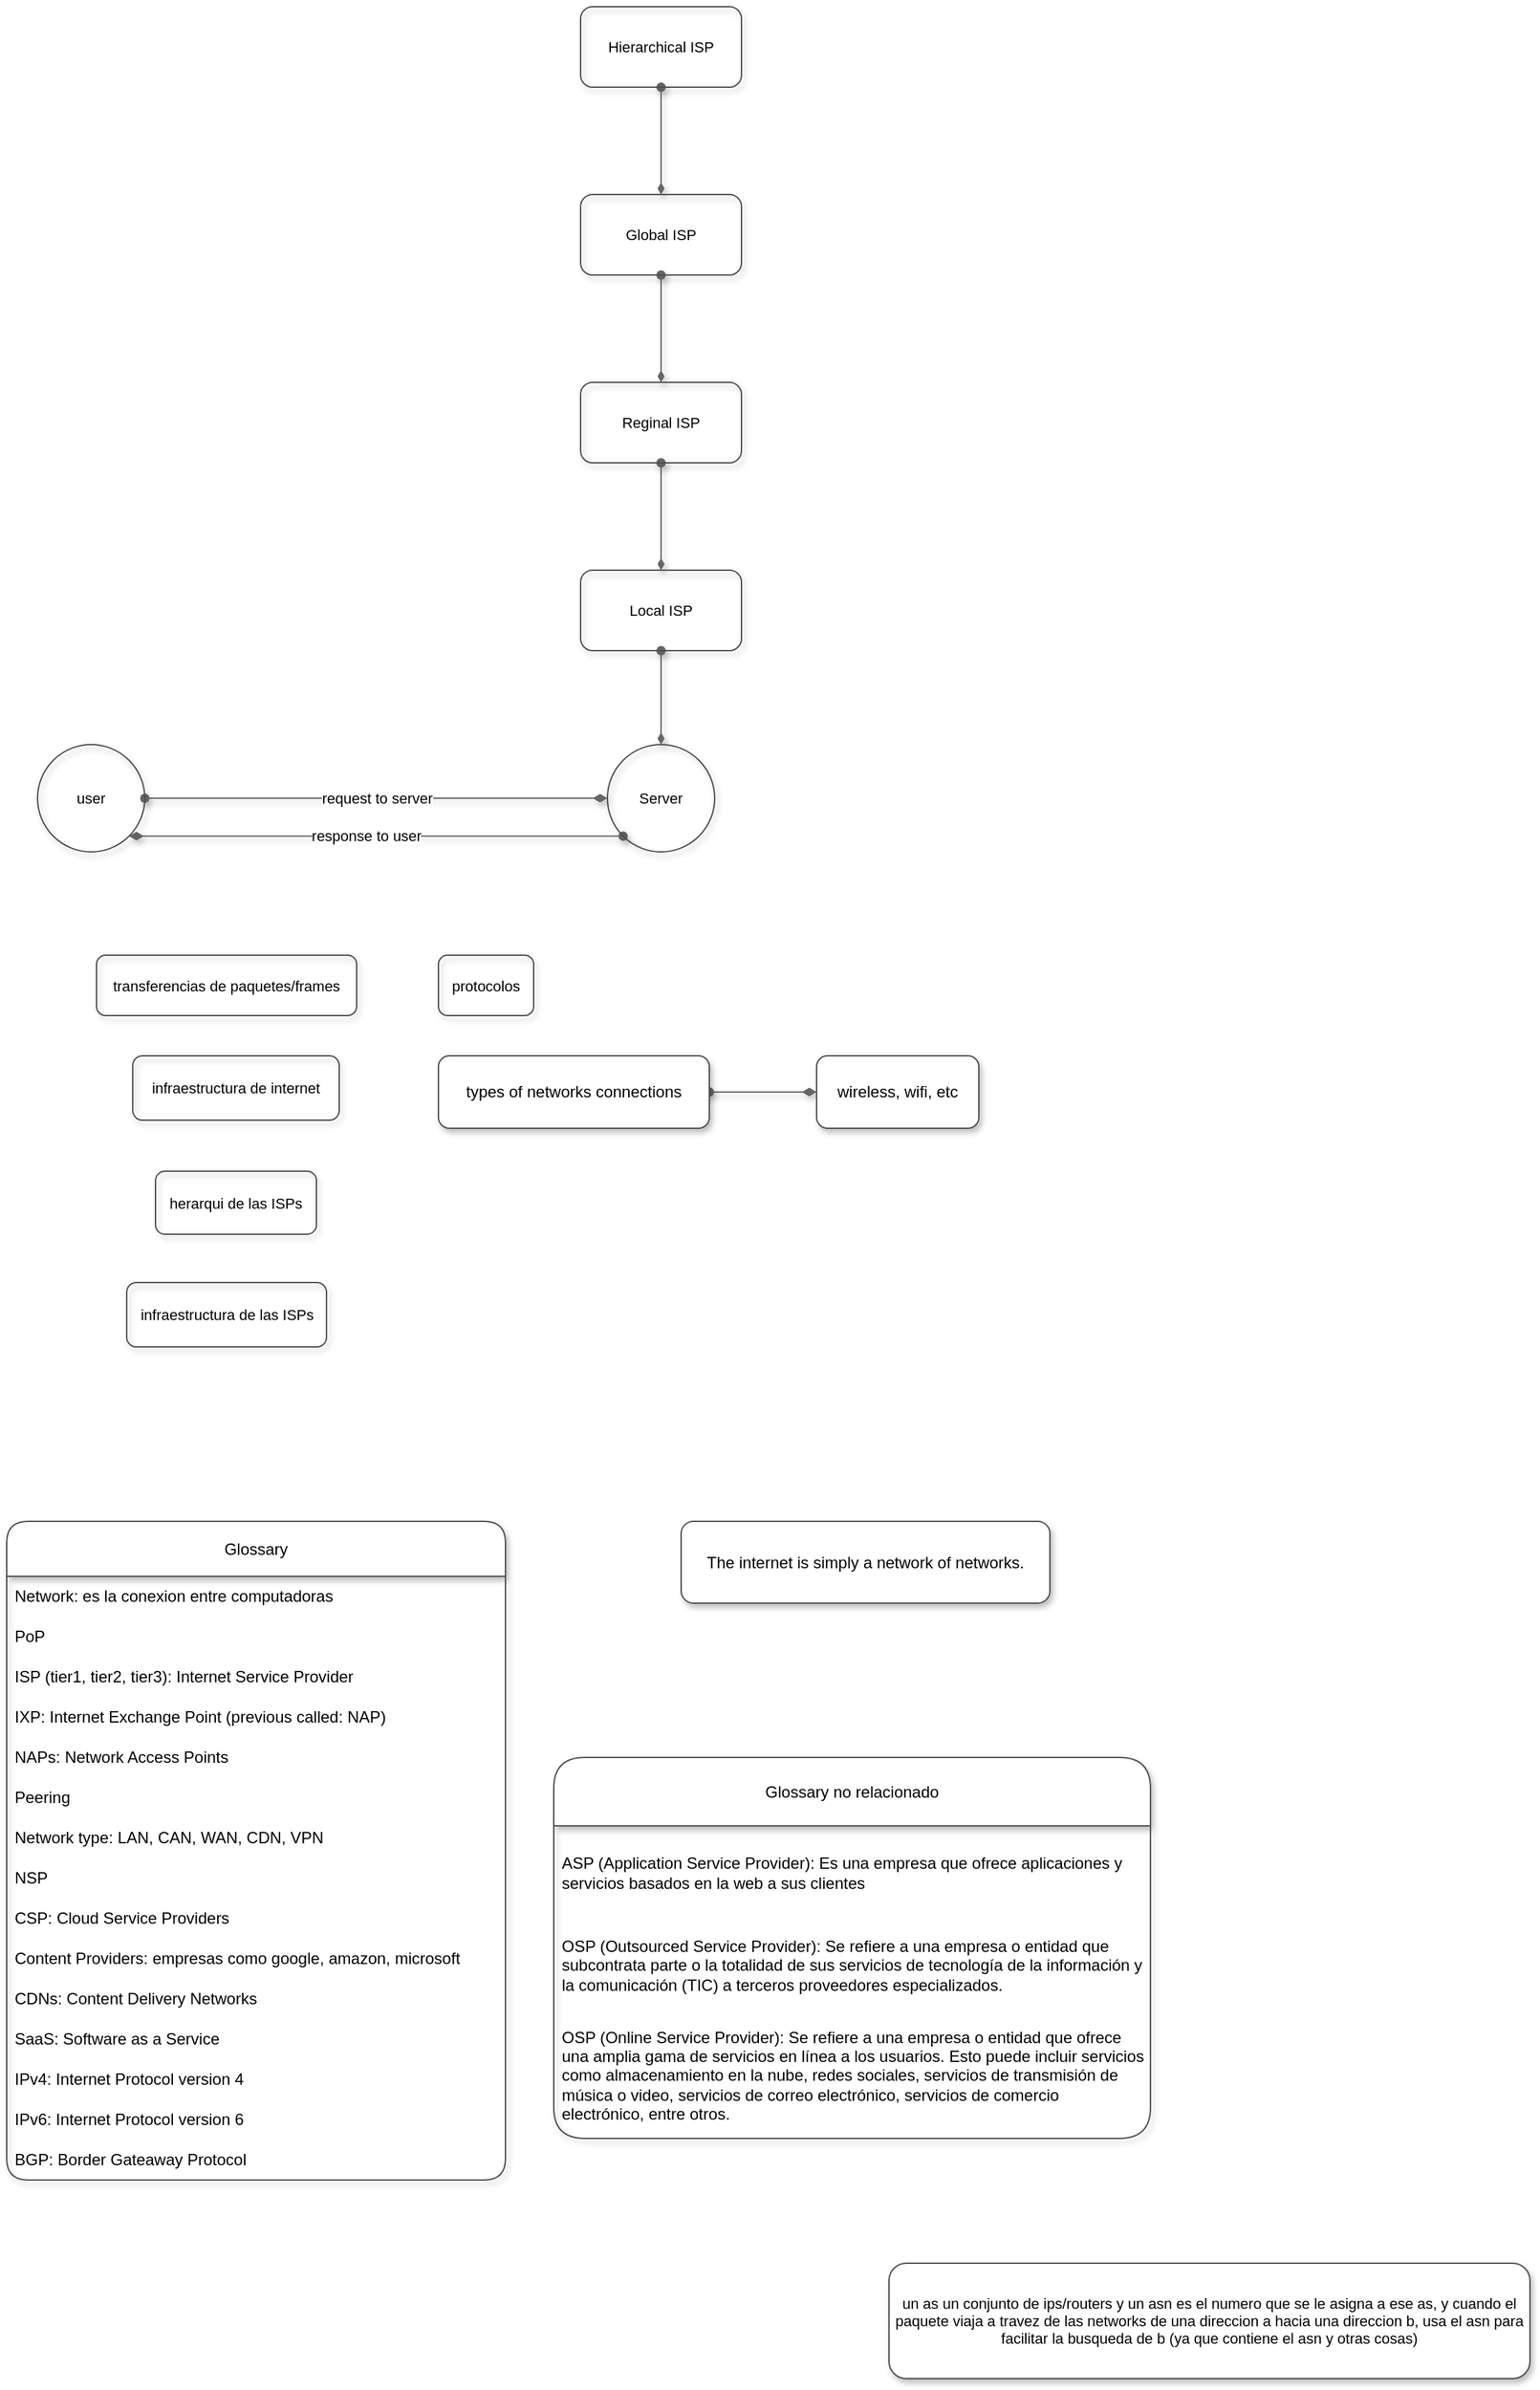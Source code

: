 <mxfile pages="5">
    <diagram id="nm_I5oUm8yvDJpmlCEkh" name="Glossary">
        <mxGraphModel dx="198" dy="289" grid="0" gridSize="10" guides="1" tooltips="1" connect="1" arrows="1" fold="1" page="0" pageScale="1" pageWidth="2000" pageHeight="2000" math="0" shadow="0">
            <root>
                <mxCell id="0"/>
                <mxCell id="1" parent="0"/>
                <mxCell id="g9G7iI0HpG_0QCxwufOe-1" value="" style="edgeStyle=orthogonalEdgeStyle;shape=connector;rounded=1;orthogonalLoop=1;jettySize=auto;html=1;shadow=1;labelBackgroundColor=default;strokeColor=#666666;fontFamily=Helvetica;fontSize=11;fontColor=default;startArrow=oval;startFill=1;endArrow=diamondThin;endFill=1;" parent="1" source="g9G7iI0HpG_0QCxwufOe-2" target="g9G7iI0HpG_0QCxwufOe-4" edge="1">
                    <mxGeometry relative="1" as="geometry"/>
                </mxCell>
                <mxCell id="g9G7iI0HpG_0QCxwufOe-2" value="Hierarchical ISP" style="whiteSpace=wrap;html=1;rounded=1;shadow=1;strokeColor=#4d4d4d;fontFamily=Helvetica;fontSize=11;fontColor=default;fillColor=none;" parent="1" vertex="1">
                    <mxGeometry x="1017" y="278" width="120" height="60" as="geometry"/>
                </mxCell>
                <mxCell id="g9G7iI0HpG_0QCxwufOe-3" value="" style="edgeStyle=orthogonalEdgeStyle;shape=connector;rounded=1;orthogonalLoop=1;jettySize=auto;html=1;shadow=1;labelBackgroundColor=default;strokeColor=#666666;fontFamily=Helvetica;fontSize=11;fontColor=default;startArrow=oval;startFill=1;endArrow=diamondThin;endFill=1;" parent="1" source="g9G7iI0HpG_0QCxwufOe-4" target="g9G7iI0HpG_0QCxwufOe-6" edge="1">
                    <mxGeometry relative="1" as="geometry"/>
                </mxCell>
                <mxCell id="g9G7iI0HpG_0QCxwufOe-4" value="Global ISP" style="whiteSpace=wrap;html=1;rounded=1;shadow=1;strokeColor=#4d4d4d;fontFamily=Helvetica;fontSize=11;fontColor=default;fillColor=none;" parent="1" vertex="1">
                    <mxGeometry x="1017" y="418" width="120" height="60" as="geometry"/>
                </mxCell>
                <mxCell id="g9G7iI0HpG_0QCxwufOe-5" value="" style="edgeStyle=orthogonalEdgeStyle;shape=connector;rounded=1;orthogonalLoop=1;jettySize=auto;html=1;shadow=1;labelBackgroundColor=default;strokeColor=#666666;fontFamily=Helvetica;fontSize=11;fontColor=default;startArrow=oval;startFill=1;endArrow=diamondThin;endFill=1;" parent="1" source="g9G7iI0HpG_0QCxwufOe-6" target="g9G7iI0HpG_0QCxwufOe-8" edge="1">
                    <mxGeometry relative="1" as="geometry"/>
                </mxCell>
                <mxCell id="g9G7iI0HpG_0QCxwufOe-6" value="Reginal ISP" style="whiteSpace=wrap;html=1;rounded=1;shadow=1;strokeColor=#4d4d4d;fontFamily=Helvetica;fontSize=11;fontColor=default;fillColor=none;" parent="1" vertex="1">
                    <mxGeometry x="1017" y="558" width="120" height="60" as="geometry"/>
                </mxCell>
                <mxCell id="g9G7iI0HpG_0QCxwufOe-7" value="" style="edgeStyle=orthogonalEdgeStyle;shape=connector;rounded=1;orthogonalLoop=1;jettySize=auto;html=1;shadow=1;labelBackgroundColor=default;strokeColor=#666666;fontFamily=Helvetica;fontSize=11;fontColor=default;startArrow=oval;startFill=1;endArrow=diamondThin;endFill=1;" parent="1" source="g9G7iI0HpG_0QCxwufOe-8" target="g9G7iI0HpG_0QCxwufOe-11" edge="1">
                    <mxGeometry relative="1" as="geometry"/>
                </mxCell>
                <mxCell id="g9G7iI0HpG_0QCxwufOe-8" value="Local ISP" style="whiteSpace=wrap;html=1;rounded=1;shadow=1;strokeColor=#4d4d4d;fontFamily=Helvetica;fontSize=11;fontColor=default;fillColor=none;" parent="1" vertex="1">
                    <mxGeometry x="1017" y="698" width="120" height="60" as="geometry"/>
                </mxCell>
                <mxCell id="g9G7iI0HpG_0QCxwufOe-9" style="edgeStyle=orthogonalEdgeStyle;shape=connector;rounded=1;orthogonalLoop=1;jettySize=auto;html=1;exitX=0;exitY=1;exitDx=0;exitDy=0;entryX=1;entryY=1;entryDx=0;entryDy=0;shadow=1;labelBackgroundColor=default;strokeColor=#666666;fontFamily=Helvetica;fontSize=11;fontColor=default;startArrow=oval;startFill=1;endArrow=diamondThin;endFill=1;targetPerimeterSpacing=0;endSize=8;" parent="1" source="g9G7iI0HpG_0QCxwufOe-11" target="g9G7iI0HpG_0QCxwufOe-14" edge="1">
                    <mxGeometry relative="1" as="geometry"/>
                </mxCell>
                <mxCell id="g9G7iI0HpG_0QCxwufOe-10" value="response to user" style="edgeLabel;html=1;align=center;verticalAlign=middle;resizable=0;points=[];fontSize=11;fontFamily=Helvetica;fontColor=default;" parent="g9G7iI0HpG_0QCxwufOe-9" vertex="1" connectable="0">
                    <mxGeometry x="0.238" y="-1" relative="1" as="geometry">
                        <mxPoint x="36" as="offset"/>
                    </mxGeometry>
                </mxCell>
                <mxCell id="g9G7iI0HpG_0QCxwufOe-11" value="Server" style="ellipse;whiteSpace=wrap;html=1;fontSize=11;fillColor=none;strokeColor=#4d4d4d;rounded=1;shadow=1;" parent="1" vertex="1">
                    <mxGeometry x="1037" y="828" width="80" height="80" as="geometry"/>
                </mxCell>
                <mxCell id="g9G7iI0HpG_0QCxwufOe-12" style="edgeStyle=orthogonalEdgeStyle;shape=connector;rounded=1;orthogonalLoop=1;jettySize=auto;html=1;exitX=1;exitY=0.5;exitDx=0;exitDy=0;entryX=0;entryY=0.5;entryDx=0;entryDy=0;shadow=1;labelBackgroundColor=default;strokeColor=#666666;fontFamily=Helvetica;fontSize=11;fontColor=default;startArrow=oval;startFill=1;endArrow=diamondThin;endFill=1;endSize=8;targetPerimeterSpacing=0;" parent="1" source="g9G7iI0HpG_0QCxwufOe-14" target="g9G7iI0HpG_0QCxwufOe-11" edge="1">
                    <mxGeometry relative="1" as="geometry"/>
                </mxCell>
                <mxCell id="g9G7iI0HpG_0QCxwufOe-13" value="request to server" style="edgeLabel;html=1;align=center;verticalAlign=middle;resizable=0;points=[];fontSize=11;fontFamily=Helvetica;fontColor=default;" parent="g9G7iI0HpG_0QCxwufOe-12" vertex="1" connectable="0">
                    <mxGeometry x="-0.115" relative="1" as="geometry">
                        <mxPoint x="20" as="offset"/>
                    </mxGeometry>
                </mxCell>
                <mxCell id="g9G7iI0HpG_0QCxwufOe-14" value="user" style="ellipse;whiteSpace=wrap;html=1;rounded=1;shadow=1;strokeColor=#4d4d4d;fontFamily=Helvetica;fontSize=11;fontColor=default;fillColor=none;" parent="1" vertex="1">
                    <mxGeometry x="612" y="828" width="80" height="80" as="geometry"/>
                </mxCell>
                <mxCell id="g9G7iI0HpG_0QCxwufOe-15" value="transferencias de paquetes/frames" style="whiteSpace=wrap;html=1;rounded=1;shadow=1;strokeColor=#4d4d4d;fontFamily=Helvetica;fontSize=11;fontColor=default;fillColor=none;" parent="1" vertex="1">
                    <mxGeometry x="656" y="985" width="194" height="45" as="geometry"/>
                </mxCell>
                <mxCell id="g9G7iI0HpG_0QCxwufOe-16" value="infraestructura de internet" style="whiteSpace=wrap;html=1;rounded=1;shadow=1;strokeColor=#4d4d4d;fontFamily=Helvetica;fontSize=11;fontColor=default;fillColor=none;" parent="1" vertex="1">
                    <mxGeometry x="683" y="1060" width="154" height="48" as="geometry"/>
                </mxCell>
                <mxCell id="g9G7iI0HpG_0QCxwufOe-17" value="herarqui de las ISPs" style="whiteSpace=wrap;html=1;rounded=1;shadow=1;strokeColor=#4d4d4d;fontFamily=Helvetica;fontSize=11;fontColor=default;fillColor=none;" parent="1" vertex="1">
                    <mxGeometry x="700" y="1146" width="120" height="47" as="geometry"/>
                </mxCell>
                <mxCell id="g9G7iI0HpG_0QCxwufOe-18" value="infraestructura de las ISPs" style="whiteSpace=wrap;html=1;rounded=1;shadow=1;strokeColor=#4d4d4d;fontFamily=Helvetica;fontSize=11;fontColor=default;fillColor=none;" parent="1" vertex="1">
                    <mxGeometry x="678.5" y="1229" width="149" height="48" as="geometry"/>
                </mxCell>
                <mxCell id="g9G7iI0HpG_0QCxwufOe-19" value="protocolos" style="whiteSpace=wrap;html=1;rounded=1;shadow=1;strokeColor=#4d4d4d;fontFamily=Helvetica;fontSize=11;fontColor=default;fillColor=none;" parent="1" vertex="1">
                    <mxGeometry x="911" y="985" width="71" height="45" as="geometry"/>
                </mxCell>
                <mxCell id="HXfrk9vUsK9zLxKEnKdI-2" value="Glossary" style="swimlane;fontStyle=0;childLayout=stackLayout;horizontal=1;startSize=41;horizontalStack=0;resizeParent=1;resizeParentMax=0;resizeLast=0;collapsible=1;marginBottom=0;whiteSpace=wrap;html=1;rounded=1;shadow=1;glass=0;strokeColor=#4D4D4D;fontFamily=Helvetica;fontSize=12;fontColor=default;fillColor=default;swimlaneFillColor=none;perimeterSpacing=0;arcSize=13;" parent="1" vertex="1">
                    <mxGeometry x="589" y="1407" width="372" height="491" as="geometry">
                        <mxRectangle x="589" y="1407" width="316" height="35" as="alternateBounds"/>
                    </mxGeometry>
                </mxCell>
                <mxCell id="HXfrk9vUsK9zLxKEnKdI-4" value="Network: es la conexion entre computadoras" style="text;strokeColor=none;fillColor=none;align=left;verticalAlign=middle;spacingLeft=4;spacingRight=4;overflow=hidden;points=[[0,0.5],[1,0.5]];portConstraint=eastwest;rotatable=0;whiteSpace=wrap;html=1;fontSize=12;fontFamily=Helvetica;fontColor=default;" parent="HXfrk9vUsK9zLxKEnKdI-2" vertex="1">
                    <mxGeometry y="41" width="372" height="30" as="geometry"/>
                </mxCell>
                <mxCell id="aSdMxm2bovARSXM_Pxn7-3" value="PoP" style="text;strokeColor=none;fillColor=none;align=left;verticalAlign=middle;spacingLeft=4;spacingRight=4;overflow=hidden;points=[[0,0.5],[1,0.5]];portConstraint=eastwest;rotatable=0;whiteSpace=wrap;html=1;fontSize=12;fontFamily=Helvetica;fontColor=default;" parent="HXfrk9vUsK9zLxKEnKdI-2" vertex="1">
                    <mxGeometry y="71" width="372" height="30" as="geometry"/>
                </mxCell>
                <mxCell id="HXfrk9vUsK9zLxKEnKdI-7" value="ISP (tier1, tier2, tier3): Internet Service Provider" style="text;strokeColor=none;fillColor=none;align=left;verticalAlign=middle;spacingLeft=4;spacingRight=4;overflow=hidden;points=[[0,0.5],[1,0.5]];portConstraint=eastwest;rotatable=0;whiteSpace=wrap;html=1;fontSize=12;fontFamily=Helvetica;fontColor=default;" parent="HXfrk9vUsK9zLxKEnKdI-2" vertex="1">
                    <mxGeometry y="101" width="372" height="30" as="geometry"/>
                </mxCell>
                <mxCell id="aSdMxm2bovARSXM_Pxn7-1" value="IXP: Internet Exchange Point (previous called: NAP)" style="text;strokeColor=none;fillColor=none;align=left;verticalAlign=middle;spacingLeft=4;spacingRight=4;overflow=hidden;points=[[0,0.5],[1,0.5]];portConstraint=eastwest;rotatable=0;whiteSpace=wrap;html=1;fontSize=12;fontFamily=Helvetica;fontColor=default;" parent="HXfrk9vUsK9zLxKEnKdI-2" vertex="1">
                    <mxGeometry y="131" width="372" height="30" as="geometry"/>
                </mxCell>
                <mxCell id="bV-PHr-FAFBo1mAP9RrM-1" value="NAPs: Network Access Points" style="text;strokeColor=none;fillColor=none;align=left;verticalAlign=middle;spacingLeft=4;spacingRight=4;overflow=hidden;points=[[0,0.5],[1,0.5]];portConstraint=eastwest;rotatable=0;whiteSpace=wrap;html=1;fontSize=12;fontFamily=Helvetica;fontColor=default;" parent="HXfrk9vUsK9zLxKEnKdI-2" vertex="1">
                    <mxGeometry y="161" width="372" height="30" as="geometry"/>
                </mxCell>
                <mxCell id="aSdMxm2bovARSXM_Pxn7-2" value="Peering" style="text;strokeColor=none;fillColor=none;align=left;verticalAlign=middle;spacingLeft=4;spacingRight=4;overflow=hidden;points=[[0,0.5],[1,0.5]];portConstraint=eastwest;rotatable=0;whiteSpace=wrap;html=1;fontSize=12;fontFamily=Helvetica;fontColor=default;" parent="HXfrk9vUsK9zLxKEnKdI-2" vertex="1">
                    <mxGeometry y="191" width="372" height="30" as="geometry"/>
                </mxCell>
                <mxCell id="aSdMxm2bovARSXM_Pxn7-4" value="Network type: LAN, CAN, WAN, CDN, VPN" style="text;strokeColor=none;fillColor=none;align=left;verticalAlign=middle;spacingLeft=4;spacingRight=4;overflow=hidden;points=[[0,0.5],[1,0.5]];portConstraint=eastwest;rotatable=0;whiteSpace=wrap;html=1;fontSize=12;fontFamily=Helvetica;fontColor=default;" parent="HXfrk9vUsK9zLxKEnKdI-2" vertex="1">
                    <mxGeometry y="221" width="372" height="30" as="geometry"/>
                </mxCell>
                <mxCell id="aSdMxm2bovARSXM_Pxn7-5" value="NSP" style="text;strokeColor=none;fillColor=none;align=left;verticalAlign=middle;spacingLeft=4;spacingRight=4;overflow=hidden;points=[[0,0.5],[1,0.5]];portConstraint=eastwest;rotatable=0;whiteSpace=wrap;html=1;fontSize=12;fontFamily=Helvetica;fontColor=default;" parent="HXfrk9vUsK9zLxKEnKdI-2" vertex="1">
                    <mxGeometry y="251" width="372" height="30" as="geometry"/>
                </mxCell>
                <mxCell id="9TeaibXrsv2c9pvggGXw-1" value="CSP: Cloud Service Providers" style="text;strokeColor=none;fillColor=none;align=left;verticalAlign=middle;spacingLeft=4;spacingRight=4;overflow=hidden;points=[[0,0.5],[1,0.5]];portConstraint=eastwest;rotatable=0;whiteSpace=wrap;html=1;fontSize=12;fontFamily=Helvetica;fontColor=default;" parent="HXfrk9vUsK9zLxKEnKdI-2" vertex="1">
                    <mxGeometry y="281" width="372" height="30" as="geometry"/>
                </mxCell>
                <mxCell id="9TeaibXrsv2c9pvggGXw-2" value="Content Providers: empresas como google, amazon, microsoft" style="text;strokeColor=none;fillColor=none;align=left;verticalAlign=middle;spacingLeft=4;spacingRight=4;overflow=hidden;points=[[0,0.5],[1,0.5]];portConstraint=eastwest;rotatable=0;whiteSpace=wrap;html=1;fontSize=12;fontFamily=Helvetica;fontColor=default;" parent="HXfrk9vUsK9zLxKEnKdI-2" vertex="1">
                    <mxGeometry y="311" width="372" height="30" as="geometry"/>
                </mxCell>
                <mxCell id="9TeaibXrsv2c9pvggGXw-3" value="CDNs: Content Delivery Networks" style="text;strokeColor=none;fillColor=none;align=left;verticalAlign=middle;spacingLeft=4;spacingRight=4;overflow=hidden;points=[[0,0.5],[1,0.5]];portConstraint=eastwest;rotatable=0;whiteSpace=wrap;html=1;fontSize=12;fontFamily=Helvetica;fontColor=default;" parent="HXfrk9vUsK9zLxKEnKdI-2" vertex="1">
                    <mxGeometry y="341" width="372" height="30" as="geometry"/>
                </mxCell>
                <mxCell id="Gcp2PEHw1jMbQuYz9AIb-1" value="SaaS: Software as a Service" style="text;strokeColor=none;fillColor=none;align=left;verticalAlign=middle;spacingLeft=4;spacingRight=4;overflow=hidden;points=[[0,0.5],[1,0.5]];portConstraint=eastwest;rotatable=0;whiteSpace=wrap;html=1;fontSize=12;fontFamily=Helvetica;fontColor=default;" parent="HXfrk9vUsK9zLxKEnKdI-2" vertex="1">
                    <mxGeometry y="371" width="372" height="30" as="geometry"/>
                </mxCell>
                <mxCell id="6dCP618uomX1dRk779X9-1" value="IPv4: Internet Protocol version 4" style="text;strokeColor=none;fillColor=none;align=left;verticalAlign=middle;spacingLeft=4;spacingRight=4;overflow=hidden;points=[[0,0.5],[1,0.5]];portConstraint=eastwest;rotatable=0;whiteSpace=wrap;html=1;fontSize=12;fontFamily=Helvetica;fontColor=default;" parent="HXfrk9vUsK9zLxKEnKdI-2" vertex="1">
                    <mxGeometry y="401" width="372" height="30" as="geometry"/>
                </mxCell>
                <mxCell id="6dCP618uomX1dRk779X9-2" value="IPv6: Internet Protocol version 6" style="text;strokeColor=none;fillColor=none;align=left;verticalAlign=middle;spacingLeft=4;spacingRight=4;overflow=hidden;points=[[0,0.5],[1,0.5]];portConstraint=eastwest;rotatable=0;whiteSpace=wrap;html=1;fontSize=12;fontFamily=Helvetica;fontColor=default;" parent="HXfrk9vUsK9zLxKEnKdI-2" vertex="1">
                    <mxGeometry y="431" width="372" height="30" as="geometry"/>
                </mxCell>
                <mxCell id="yjs172Wzdyxb_vyXuX-e-1" value="BGP: Border Gateaway Protocol" style="text;strokeColor=none;fillColor=none;align=left;verticalAlign=middle;spacingLeft=4;spacingRight=4;overflow=hidden;points=[[0,0.5],[1,0.5]];portConstraint=eastwest;rotatable=0;whiteSpace=wrap;html=1;fontSize=12;fontFamily=Helvetica;fontColor=default;" parent="HXfrk9vUsK9zLxKEnKdI-2" vertex="1">
                    <mxGeometry y="461" width="372" height="30" as="geometry"/>
                </mxCell>
                <mxCell id="Lq5ymNcpr2XdgI5o9eKD-2" value="" style="edgeStyle=orthogonalEdgeStyle;shape=connector;rounded=1;orthogonalLoop=1;jettySize=auto;html=1;shadow=1;labelBackgroundColor=default;strokeColor=#666666;fontFamily=Helvetica;fontSize=12;fontColor=default;startArrow=oval;startFill=1;endArrow=diamondThin;endFill=1;endSize=8;targetPerimeterSpacing=0;" parent="1" source="HXfrk9vUsK9zLxKEnKdI-8" target="Lq5ymNcpr2XdgI5o9eKD-1" edge="1">
                    <mxGeometry relative="1" as="geometry"/>
                </mxCell>
                <mxCell id="HXfrk9vUsK9zLxKEnKdI-8" value="types of networks connections" style="whiteSpace=wrap;html=1;rounded=1;shadow=1;glass=0;strokeColor=#4D4D4D;fontFamily=Helvetica;fontSize=12;fontColor=default;fillColor=default;" parent="1" vertex="1">
                    <mxGeometry x="911" y="1060" width="202" height="54" as="geometry"/>
                </mxCell>
                <mxCell id="SsRfXk6gL8pvYfO7eZK_-2" value="The internet is simply a network of networks." style="whiteSpace=wrap;html=1;rounded=1;shadow=1;glass=0;strokeColor=#4D4D4D;fontFamily=Helvetica;fontSize=12;fontColor=default;fillColor=default;" parent="1" vertex="1">
                    <mxGeometry x="1092" y="1407" width="275" height="61" as="geometry"/>
                </mxCell>
                <mxCell id="Lq5ymNcpr2XdgI5o9eKD-1" value="wireless, wifi, etc" style="whiteSpace=wrap;html=1;rounded=1;shadow=1;glass=0;strokeColor=#4D4D4D;fontFamily=Helvetica;fontSize=12;fontColor=default;fillColor=default;" parent="1" vertex="1">
                    <mxGeometry x="1193" y="1060" width="121" height="54" as="geometry"/>
                </mxCell>
                <mxCell id="GmGakS0lwuQzJ6mmm1Vq-1" value="Glossary no relacionado" style="swimlane;fontStyle=0;childLayout=stackLayout;horizontal=1;startSize=51;horizontalStack=0;resizeParent=1;resizeParentMax=0;resizeLast=0;collapsible=1;marginBottom=0;whiteSpace=wrap;html=1;rounded=1;shadow=1;glass=0;strokeColor=#4D4D4D;fontFamily=Helvetica;fontSize=12;fontColor=default;fillColor=default;" parent="1" vertex="1">
                    <mxGeometry x="997" y="1583" width="445" height="284" as="geometry"/>
                </mxCell>
                <mxCell id="GmGakS0lwuQzJ6mmm1Vq-2" value="ASP (Application Service Provider): Es una empresa que ofrece aplicaciones y servicios basados en la web a sus clientes" style="text;strokeColor=none;fillColor=none;align=left;verticalAlign=middle;spacingLeft=4;spacingRight=4;overflow=hidden;points=[[0,0.5],[1,0.5]];portConstraint=eastwest;rotatable=0;whiteSpace=wrap;html=1;fontSize=12;fontFamily=Helvetica;fontColor=default;" parent="GmGakS0lwuQzJ6mmm1Vq-1" vertex="1">
                    <mxGeometry y="51" width="445" height="69" as="geometry"/>
                </mxCell>
                <mxCell id="GmGakS0lwuQzJ6mmm1Vq-7" value="OSP (Outsourced Service Provider): Se refiere a una empresa o entidad que subcontrata parte o la totalidad de sus servicios de tecnología de la información y la comunicación (TIC) a terceros proveedores especializados. " style="text;strokeColor=none;fillColor=none;align=left;verticalAlign=middle;spacingLeft=4;spacingRight=4;overflow=hidden;points=[[0,0.5],[1,0.5]];portConstraint=eastwest;rotatable=0;whiteSpace=wrap;html=1;fontSize=12;fontFamily=Helvetica;fontColor=default;" parent="GmGakS0lwuQzJ6mmm1Vq-1" vertex="1">
                    <mxGeometry y="120" width="445" height="69" as="geometry"/>
                </mxCell>
                <mxCell id="GmGakS0lwuQzJ6mmm1Vq-6" value="OSP (Online Service Provider): Se refiere a una empresa o entidad que ofrece una amplia gama de servicios en línea a los usuarios. Esto puede incluir servicios como almacenamiento en la nube, redes sociales, servicios de transmisión de música o video, servicios de correo electrónico, servicios de comercio electrónico, entre otros. " style="text;strokeColor=none;fillColor=none;align=left;verticalAlign=middle;spacingLeft=4;spacingRight=4;overflow=hidden;points=[[0,0.5],[1,0.5]];portConstraint=eastwest;rotatable=0;whiteSpace=wrap;html=1;fontSize=12;fontFamily=Helvetica;fontColor=default;" parent="GmGakS0lwuQzJ6mmm1Vq-1" vertex="1">
                    <mxGeometry y="189" width="445" height="95" as="geometry"/>
                </mxCell>
                <mxCell id="kQCTzbWYvtzFhhYVOYnb-1" value="un as un conjunto de ips/routers y un asn es el numero que se le asigna a ese as, y cuando el paquete viaja a travez de las networks de una direccion a hacia una direccion b, usa el asn para facilitar la busqueda de b (ya que contiene el asn y otras cosas)" style="whiteSpace=wrap;html=1;rounded=1;shadow=1;glass=0;strokeColor=#4D4D4D;fontFamily=Helvetica;fontSize=11;fontColor=default;fillColor=default;" parent="1" vertex="1">
                    <mxGeometry x="1247" y="1960" width="478" height="86" as="geometry"/>
                </mxCell>
            </root>
        </mxGraphModel>
    </diagram>
    <diagram name="Internet Infrastructure" id="HZ2YlDscs2VIzw3VFv0S">
        <mxGraphModel dx="2449" dy="1666" grid="0" gridSize="10" guides="0" tooltips="0" connect="1" arrows="1" fold="1" page="0" pageScale="1" pageWidth="2000" pageHeight="2000" background="#121226" math="0" shadow="0">
            <root>
                <mxCell id="0"/>
                <mxCell id="1" parent="0"/>
                <mxCell id="IYJgL3IHXk_8q3UymQEh-7" value="" style="whiteSpace=wrap;html=1;rounded=1;shadow=1;glass=0;strokeColor=none;fontFamily=Helvetica;fontSize=12;fontColor=default;fillColor=default;gradientColor=#FF66FF;opacity=10;gradientDirection=north;movable=0;resizable=0;rotatable=0;deletable=0;editable=0;locked=1;connectable=0;" parent="1" vertex="1">
                    <mxGeometry x="1222" y="-239" width="221" height="611" as="geometry"/>
                </mxCell>
                <mxCell id="IYJgL3IHXk_8q3UymQEh-5" value="" style="whiteSpace=wrap;html=1;rounded=1;shadow=1;glass=0;strokeColor=none;fontFamily=Helvetica;fontSize=12;fontColor=default;fillColor=default;gradientColor=#3333FF;opacity=10;gradientDirection=north;movable=0;resizable=0;rotatable=0;deletable=0;editable=0;locked=1;connectable=0;" parent="1" vertex="1">
                    <mxGeometry x="936" y="-243" width="221" height="627" as="geometry"/>
                </mxCell>
                <mxCell id="IYJgL3IHXk_8q3UymQEh-1" value="" style="whiteSpace=wrap;html=1;rounded=1;shadow=1;glass=0;strokeColor=none;fontFamily=Helvetica;fontSize=12;fontColor=default;fillColor=default;gradientColor=#66FFB3;opacity=10;gradientDirection=north;movable=0;resizable=0;rotatable=0;deletable=0;editable=0;locked=1;connectable=0;" parent="1" vertex="1">
                    <mxGeometry x="646" y="-244" width="221" height="658" as="geometry"/>
                </mxCell>
                <mxCell id="ZoD3rSOD_qYbwtEzPaGm-88" value="" style="ellipse;whiteSpace=wrap;html=1;aspect=fixed;rounded=1;fontFamily=Helvetica;fontSize=11;fontColor=default;strokeColor=#4d4d4d;fillColor=none;shadow=1;movable=0;resizable=0;rotatable=0;deletable=0;editable=0;locked=1;connectable=0;" parent="1" vertex="1">
                    <mxGeometry x="-290" y="488" width="583" height="583" as="geometry"/>
                </mxCell>
                <mxCell id="ZoD3rSOD_qYbwtEzPaGm-69" value="" style="ellipse;whiteSpace=wrap;html=1;aspect=fixed;rounded=1;fontFamily=Helvetica;fontSize=11;fontColor=default;strokeColor=#4d4d4d;fillColor=none;shadow=1;movable=0;resizable=0;rotatable=0;deletable=0;editable=0;locked=1;connectable=0;" parent="1" vertex="1">
                    <mxGeometry x="-247" y="-285" width="557" height="557" as="geometry"/>
                </mxCell>
                <mxCell id="ZoD3rSOD_qYbwtEzPaGm-2" style="rounded=1;orthogonalLoop=1;jettySize=auto;html=1;exitX=1;exitY=0.5;exitDx=0;exitDy=0;elbow=vertical;edgeStyle=orthogonalEdgeStyle;endArrow=diamondThin;endFill=1;strokeColor=none;" parent="1" source="ZoD3rSOD_qYbwtEzPaGm-79" edge="1">
                    <mxGeometry relative="1" as="geometry">
                        <mxPoint x="461" y="132" as="targetPoint"/>
                        <mxPoint x="71" y="-102" as="sourcePoint"/>
                    </mxGeometry>
                </mxCell>
                <mxCell id="ZoD3rSOD_qYbwtEzPaGm-33" style="edgeStyle=orthogonalEdgeStyle;shape=connector;rounded=1;orthogonalLoop=1;jettySize=auto;html=1;exitX=0.5;exitY=1;exitDx=0;exitDy=0;shadow=1;labelBackgroundColor=default;strokeColor=#666666;fontFamily=Helvetica;fontSize=11;fontColor=default;startArrow=oval;startFill=1;endArrow=diamondThin;endFill=1;" parent="1" source="ZoD3rSOD_qYbwtEzPaGm-21" edge="1">
                    <mxGeometry relative="1" as="geometry">
                        <mxPoint x="-22.308" y="-122.769" as="targetPoint"/>
                    </mxGeometry>
                </mxCell>
                <mxCell id="ZoD3rSOD_qYbwtEzPaGm-21" value="PC" style="rounded=1;whiteSpace=wrap;html=1;strokeColor=#4D4D4D;shadow=1;glass=0;" parent="1" vertex="1">
                    <mxGeometry x="-41" y="-177" width="38" height="28" as="geometry"/>
                </mxCell>
                <mxCell id="ZoD3rSOD_qYbwtEzPaGm-30" style="edgeStyle=orthogonalEdgeStyle;shape=connector;rounded=1;orthogonalLoop=1;jettySize=auto;html=1;exitX=0;exitY=0.5;exitDx=0;exitDy=0;entryX=0.75;entryY=1;entryDx=0;entryDy=0;shadow=1;labelBackgroundColor=default;strokeColor=#666666;fontFamily=Helvetica;fontSize=11;fontColor=default;startArrow=oval;startFill=1;endArrow=diamondThin;endFill=1;" parent="1" source="ZoD3rSOD_qYbwtEzPaGm-22" target="ZoD3rSOD_qYbwtEzPaGm-26" edge="1">
                    <mxGeometry relative="1" as="geometry"/>
                </mxCell>
                <mxCell id="ZoD3rSOD_qYbwtEzPaGm-22" value="PC" style="rounded=1;whiteSpace=wrap;html=1;strokeColor=#4D4D4D;shadow=1;glass=0;" parent="1" vertex="1">
                    <mxGeometry x="34" y="-79" width="38" height="28" as="geometry"/>
                </mxCell>
                <mxCell id="ZoD3rSOD_qYbwtEzPaGm-29" style="edgeStyle=orthogonalEdgeStyle;shape=connector;rounded=1;orthogonalLoop=1;jettySize=auto;html=1;exitX=0.5;exitY=0;exitDx=0;exitDy=0;entryX=0.5;entryY=1;entryDx=0;entryDy=0;shadow=1;labelBackgroundColor=default;strokeColor=#666666;fontFamily=Helvetica;fontSize=11;fontColor=default;startArrow=oval;startFill=1;endArrow=diamondThin;endFill=1;" parent="1" source="ZoD3rSOD_qYbwtEzPaGm-23" target="ZoD3rSOD_qYbwtEzPaGm-26" edge="1">
                    <mxGeometry relative="1" as="geometry"/>
                </mxCell>
                <mxCell id="ZoD3rSOD_qYbwtEzPaGm-23" value="PC" style="rounded=1;whiteSpace=wrap;html=1;strokeColor=#4D4D4D;shadow=1;glass=0;" parent="1" vertex="1">
                    <mxGeometry x="-44" y="-57" width="38" height="28" as="geometry"/>
                </mxCell>
                <mxCell id="ZoD3rSOD_qYbwtEzPaGm-34" style="edgeStyle=orthogonalEdgeStyle;shape=connector;rounded=1;orthogonalLoop=1;jettySize=auto;html=1;exitX=1;exitY=0.5;exitDx=0;exitDy=0;entryX=0.25;entryY=0;entryDx=0;entryDy=0;shadow=1;labelBackgroundColor=default;strokeColor=#666666;fontFamily=Helvetica;fontSize=11;fontColor=default;startArrow=oval;startFill=1;endArrow=diamondThin;endFill=1;" parent="1" source="ZoD3rSOD_qYbwtEzPaGm-24" target="ZoD3rSOD_qYbwtEzPaGm-26" edge="1">
                    <mxGeometry relative="1" as="geometry"/>
                </mxCell>
                <mxCell id="ZoD3rSOD_qYbwtEzPaGm-24" value="PC" style="rounded=1;whiteSpace=wrap;html=1;strokeColor=#4D4D4D;shadow=1;glass=0;" parent="1" vertex="1">
                    <mxGeometry x="-132" y="-158" width="38" height="28" as="geometry"/>
                </mxCell>
                <mxCell id="ZoD3rSOD_qYbwtEzPaGm-28" style="edgeStyle=orthogonalEdgeStyle;shape=connector;rounded=1;orthogonalLoop=1;jettySize=auto;html=1;exitX=1;exitY=0.5;exitDx=0;exitDy=0;entryX=0.25;entryY=1;entryDx=0;entryDy=0;shadow=1;labelBackgroundColor=default;strokeColor=#666666;fontFamily=Helvetica;fontSize=11;fontColor=default;startArrow=oval;startFill=1;endArrow=diamondThin;endFill=1;" parent="1" source="ZoD3rSOD_qYbwtEzPaGm-25" target="ZoD3rSOD_qYbwtEzPaGm-26" edge="1">
                    <mxGeometry relative="1" as="geometry"/>
                </mxCell>
                <mxCell id="ZoD3rSOD_qYbwtEzPaGm-25" value="PC" style="rounded=1;whiteSpace=wrap;html=1;strokeColor=#4D4D4D;shadow=1;glass=0;" parent="1" vertex="1">
                    <mxGeometry x="-128" y="-79" width="38" height="28" as="geometry"/>
                </mxCell>
                <mxCell id="ZoD3rSOD_qYbwtEzPaGm-66" style="edgeStyle=orthogonalEdgeStyle;shape=connector;rounded=1;orthogonalLoop=1;jettySize=auto;html=1;exitX=1;exitY=0.5;exitDx=0;exitDy=0;entryX=0.5;entryY=0;entryDx=0;entryDy=0;shadow=1;labelBackgroundColor=default;strokeColor=#666666;fontFamily=Helvetica;fontSize=11;fontColor=default;startArrow=oval;startFill=1;endArrow=diamondThin;endFill=1;" parent="1" source="ZoD3rSOD_qYbwtEzPaGm-26" target="ZoD3rSOD_qYbwtEzPaGm-64" edge="1">
                    <mxGeometry relative="1" as="geometry"/>
                </mxCell>
                <mxCell id="ZoD3rSOD_qYbwtEzPaGm-26" value="Switch" style="rounded=1;whiteSpace=wrap;html=1;strokeColor=#4D4D4D;shadow=1;glass=0;" parent="1" vertex="1">
                    <mxGeometry x="-78" y="-122" width="106" height="30" as="geometry"/>
                </mxCell>
                <mxCell id="ZoD3rSOD_qYbwtEzPaGm-31" style="edgeStyle=orthogonalEdgeStyle;shape=connector;rounded=1;orthogonalLoop=1;jettySize=auto;html=1;exitX=0;exitY=0.5;exitDx=0;exitDy=0;entryX=0.75;entryY=0;entryDx=0;entryDy=0;shadow=1;labelBackgroundColor=default;strokeColor=#666666;fontFamily=Helvetica;fontSize=11;fontColor=default;startArrow=oval;startFill=1;endArrow=diamondThin;endFill=1;" parent="1" source="ZoD3rSOD_qYbwtEzPaGm-27" target="ZoD3rSOD_qYbwtEzPaGm-26" edge="1">
                    <mxGeometry relative="1" as="geometry"/>
                </mxCell>
                <mxCell id="ZoD3rSOD_qYbwtEzPaGm-27" value="PC" style="rounded=1;whiteSpace=wrap;html=1;strokeColor=#4D4D4D;shadow=1;glass=0;" parent="1" vertex="1">
                    <mxGeometry x="40" y="-158" width="38" height="28" as="geometry"/>
                </mxCell>
                <mxCell id="ZoD3rSOD_qYbwtEzPaGm-48" style="edgeStyle=orthogonalEdgeStyle;shape=connector;rounded=1;orthogonalLoop=1;jettySize=auto;html=1;exitX=0.5;exitY=1;exitDx=0;exitDy=0;shadow=1;labelBackgroundColor=default;strokeColor=#666666;fontFamily=Helvetica;fontSize=11;fontColor=default;startArrow=oval;startFill=1;endArrow=diamondThin;endFill=1;" parent="1" source="ZoD3rSOD_qYbwtEzPaGm-49" edge="1">
                    <mxGeometry relative="1" as="geometry">
                        <mxPoint x="-28.308" y="75.231" as="targetPoint"/>
                    </mxGeometry>
                </mxCell>
                <mxCell id="ZoD3rSOD_qYbwtEzPaGm-49" value="PC" style="rounded=1;whiteSpace=wrap;html=1;strokeColor=#4D4D4D;shadow=1;glass=0;" parent="1" vertex="1">
                    <mxGeometry x="-47" y="21" width="38" height="28" as="geometry"/>
                </mxCell>
                <mxCell id="ZoD3rSOD_qYbwtEzPaGm-50" style="edgeStyle=orthogonalEdgeStyle;shape=connector;rounded=1;orthogonalLoop=1;jettySize=auto;html=1;exitX=0;exitY=0.5;exitDx=0;exitDy=0;entryX=0.75;entryY=1;entryDx=0;entryDy=0;shadow=1;labelBackgroundColor=default;strokeColor=#666666;fontFamily=Helvetica;fontSize=11;fontColor=default;startArrow=oval;startFill=1;endArrow=diamondThin;endFill=1;" parent="1" source="ZoD3rSOD_qYbwtEzPaGm-51" target="ZoD3rSOD_qYbwtEzPaGm-58" edge="1">
                    <mxGeometry relative="1" as="geometry"/>
                </mxCell>
                <mxCell id="ZoD3rSOD_qYbwtEzPaGm-51" value="PC" style="rounded=1;whiteSpace=wrap;html=1;strokeColor=#4D4D4D;shadow=1;glass=0;" parent="1" vertex="1">
                    <mxGeometry x="28" y="119" width="38" height="28" as="geometry"/>
                </mxCell>
                <mxCell id="ZoD3rSOD_qYbwtEzPaGm-52" style="edgeStyle=orthogonalEdgeStyle;shape=connector;rounded=1;orthogonalLoop=1;jettySize=auto;html=1;exitX=0.5;exitY=0;exitDx=0;exitDy=0;entryX=0.5;entryY=1;entryDx=0;entryDy=0;shadow=1;labelBackgroundColor=default;strokeColor=#666666;fontFamily=Helvetica;fontSize=11;fontColor=default;startArrow=oval;startFill=1;endArrow=diamondThin;endFill=1;" parent="1" source="ZoD3rSOD_qYbwtEzPaGm-53" target="ZoD3rSOD_qYbwtEzPaGm-58" edge="1">
                    <mxGeometry relative="1" as="geometry"/>
                </mxCell>
                <mxCell id="ZoD3rSOD_qYbwtEzPaGm-53" value="PC" style="rounded=1;whiteSpace=wrap;html=1;strokeColor=#4D4D4D;shadow=1;glass=0;" parent="1" vertex="1">
                    <mxGeometry x="-50" y="141" width="38" height="28" as="geometry"/>
                </mxCell>
                <mxCell id="ZoD3rSOD_qYbwtEzPaGm-54" style="edgeStyle=orthogonalEdgeStyle;shape=connector;rounded=1;orthogonalLoop=1;jettySize=auto;html=1;exitX=1;exitY=0.5;exitDx=0;exitDy=0;entryX=0.25;entryY=0;entryDx=0;entryDy=0;shadow=1;labelBackgroundColor=default;strokeColor=#666666;fontFamily=Helvetica;fontSize=11;fontColor=default;startArrow=oval;startFill=1;endArrow=diamondThin;endFill=1;" parent="1" source="ZoD3rSOD_qYbwtEzPaGm-55" target="ZoD3rSOD_qYbwtEzPaGm-58" edge="1">
                    <mxGeometry relative="1" as="geometry"/>
                </mxCell>
                <mxCell id="ZoD3rSOD_qYbwtEzPaGm-55" value="PC" style="rounded=1;whiteSpace=wrap;html=1;strokeColor=#4D4D4D;shadow=1;glass=0;" parent="1" vertex="1">
                    <mxGeometry x="-138" y="40" width="38" height="28" as="geometry"/>
                </mxCell>
                <mxCell id="ZoD3rSOD_qYbwtEzPaGm-56" style="edgeStyle=orthogonalEdgeStyle;shape=connector;rounded=1;orthogonalLoop=1;jettySize=auto;html=1;exitX=1;exitY=0.5;exitDx=0;exitDy=0;entryX=0.25;entryY=1;entryDx=0;entryDy=0;shadow=1;labelBackgroundColor=default;strokeColor=#666666;fontFamily=Helvetica;fontSize=11;fontColor=default;startArrow=oval;startFill=1;endArrow=diamondThin;endFill=1;" parent="1" source="ZoD3rSOD_qYbwtEzPaGm-57" target="ZoD3rSOD_qYbwtEzPaGm-58" edge="1">
                    <mxGeometry relative="1" as="geometry"/>
                </mxCell>
                <mxCell id="ZoD3rSOD_qYbwtEzPaGm-57" value="PC" style="rounded=1;whiteSpace=wrap;html=1;strokeColor=#4D4D4D;shadow=1;glass=0;" parent="1" vertex="1">
                    <mxGeometry x="-134" y="119" width="38" height="28" as="geometry"/>
                </mxCell>
                <mxCell id="ZoD3rSOD_qYbwtEzPaGm-67" style="edgeStyle=orthogonalEdgeStyle;shape=connector;rounded=1;orthogonalLoop=1;jettySize=auto;html=1;exitX=1;exitY=0.5;exitDx=0;exitDy=0;entryX=0.5;entryY=1;entryDx=0;entryDy=0;shadow=1;labelBackgroundColor=default;strokeColor=#666666;fontFamily=Helvetica;fontSize=11;fontColor=default;startArrow=oval;startFill=1;endArrow=diamondThin;endFill=1;" parent="1" source="ZoD3rSOD_qYbwtEzPaGm-58" target="ZoD3rSOD_qYbwtEzPaGm-64" edge="1">
                    <mxGeometry relative="1" as="geometry"/>
                </mxCell>
                <mxCell id="ZoD3rSOD_qYbwtEzPaGm-58" value="Switch" style="rounded=1;whiteSpace=wrap;html=1;strokeColor=#4D4D4D;shadow=1;glass=0;" parent="1" vertex="1">
                    <mxGeometry x="-84" y="76" width="106" height="30" as="geometry"/>
                </mxCell>
                <mxCell id="ZoD3rSOD_qYbwtEzPaGm-59" style="edgeStyle=orthogonalEdgeStyle;shape=connector;rounded=1;orthogonalLoop=1;jettySize=auto;html=1;exitX=0;exitY=0.5;exitDx=0;exitDy=0;entryX=0.75;entryY=0;entryDx=0;entryDy=0;shadow=1;labelBackgroundColor=default;strokeColor=#666666;fontFamily=Helvetica;fontSize=11;fontColor=default;startArrow=oval;startFill=1;endArrow=diamondThin;endFill=1;" parent="1" source="ZoD3rSOD_qYbwtEzPaGm-60" target="ZoD3rSOD_qYbwtEzPaGm-58" edge="1">
                    <mxGeometry relative="1" as="geometry"/>
                </mxCell>
                <mxCell id="ZoD3rSOD_qYbwtEzPaGm-60" value="PC" style="rounded=1;whiteSpace=wrap;html=1;strokeColor=#4D4D4D;shadow=1;glass=0;" parent="1" vertex="1">
                    <mxGeometry x="34" y="40" width="38" height="28" as="geometry"/>
                </mxCell>
                <mxCell id="ZoD3rSOD_qYbwtEzPaGm-77" style="edgeStyle=orthogonalEdgeStyle;shape=connector;rounded=1;orthogonalLoop=1;jettySize=auto;html=1;exitX=1;exitY=0.5;exitDx=0;exitDy=0;entryX=0;entryY=0.5;entryDx=0;entryDy=0;shadow=1;labelBackgroundColor=default;strokeColor=#666666;fontFamily=Helvetica;fontSize=11;fontColor=default;startArrow=oval;startFill=1;endArrow=diamondThin;endFill=1;" parent="1" source="ZoD3rSOD_qYbwtEzPaGm-64" target="ZoD3rSOD_qYbwtEzPaGm-75" edge="1">
                    <mxGeometry relative="1" as="geometry"/>
                </mxCell>
                <mxCell id="ZoD3rSOD_qYbwtEzPaGm-78" style="shape=connector;rounded=1;orthogonalLoop=1;jettySize=auto;html=1;exitX=0.5;exitY=1;exitDx=0;exitDy=0;shadow=1;labelBackgroundColor=default;strokeColor=#666666;fontFamily=Helvetica;fontSize=11;fontColor=default;startArrow=oval;startFill=1;endArrow=diamondThin;endFill=1;entryX=0.5;entryY=0;entryDx=0;entryDy=0;dashed=1;" parent="1" source="ZoD3rSOD_qYbwtEzPaGm-64" target="ZoD3rSOD_qYbwtEzPaGm-79" edge="1">
                    <mxGeometry relative="1" as="geometry">
                        <mxPoint x="339.364" y="143.182" as="targetPoint"/>
                    </mxGeometry>
                </mxCell>
                <mxCell id="ZoD3rSOD_qYbwtEzPaGm-64" value="Switch" style="rounded=1;whiteSpace=wrap;html=1;strokeColor=#4D4D4D;shadow=1;glass=0;" parent="1" vertex="1">
                    <mxGeometry x="174" y="-14" width="98" height="30" as="geometry"/>
                </mxCell>
                <mxCell id="ZoD3rSOD_qYbwtEzPaGm-70" value="LAN" style="text;strokeColor=none;fillColor=none;align=center;verticalAlign=middle;whiteSpace=wrap;rounded=0;fontSize=51;fontFamily=Helvetica;fontColor=default;horizontal=1;labelBorderColor=none;html=1;fontStyle=1" parent="1" vertex="1">
                    <mxGeometry x="-30" y="-374" width="118.5" height="61" as="geometry"/>
                </mxCell>
                <mxCell id="ZoD3rSOD_qYbwtEzPaGm-71" value="(Local Area Network)" style="text;html=1;strokeColor=none;fillColor=none;align=center;verticalAlign=middle;whiteSpace=wrap;rounded=0;fontSize=11;fontFamily=Helvetica;fontColor=default;" parent="1" vertex="1">
                    <mxGeometry x="-30" y="-315" width="123" height="22" as="geometry"/>
                </mxCell>
                <mxCell id="ZoD3rSOD_qYbwtEzPaGm-80" style="shape=connector;rounded=1;orthogonalLoop=1;jettySize=auto;html=1;exitX=0.5;exitY=1;exitDx=0;exitDy=0;shadow=1;labelBackgroundColor=default;strokeColor=#666666;fontFamily=Helvetica;fontSize=11;fontColor=default;startArrow=oval;startFill=1;endArrow=diamondThin;endFill=1;entryX=0.5;entryY=0;entryDx=0;entryDy=0;dashed=1;" parent="1" source="ZoD3rSOD_qYbwtEzPaGm-75" target="ZoD3rSOD_qYbwtEzPaGm-79" edge="1">
                    <mxGeometry relative="1" as="geometry">
                        <mxPoint x="454.818" y="115.0" as="targetPoint"/>
                    </mxGeometry>
                </mxCell>
                <mxCell id="Nfl1iymzb4Pi5jRLP_H4-1" style="edgeStyle=orthogonalEdgeStyle;shape=connector;rounded=1;orthogonalLoop=1;jettySize=auto;html=1;exitX=1;exitY=0.5;exitDx=0;exitDy=0;entryX=0;entryY=0.5;entryDx=0;entryDy=0;shadow=1;labelBackgroundColor=default;strokeColor=#666666;fontFamily=Helvetica;fontSize=11;fontColor=default;startArrow=oval;startFill=1;endArrow=diamondThin;endFill=1;endSize=8;targetPerimeterSpacing=0;" parent="1" source="ZoD3rSOD_qYbwtEzPaGm-75" target="ZoD3rSOD_qYbwtEzPaGm-84" edge="1">
                    <mxGeometry relative="1" as="geometry"/>
                </mxCell>
                <mxCell id="ZoD3rSOD_qYbwtEzPaGm-75" value="Router" style="rounded=1;whiteSpace=wrap;html=1;strokeColor=#4D4D4D;shadow=1;glass=0;" parent="1" vertex="1">
                    <mxGeometry x="427" y="-22.5" width="87" height="47" as="geometry"/>
                </mxCell>
                <mxCell id="ZoD3rSOD_qYbwtEzPaGm-81" value="" style="rounded=1;orthogonalLoop=1;jettySize=auto;html=1;exitX=1;exitY=0.5;exitDx=0;exitDy=0;elbow=vertical;edgeStyle=orthogonalEdgeStyle;endArrow=diamondThin;endFill=1;strokeColor=none;" parent="1" source="ZoD3rSOD_qYbwtEzPaGm-75" target="ZoD3rSOD_qYbwtEzPaGm-79" edge="1">
                    <mxGeometry relative="1" as="geometry">
                        <mxPoint x="461" y="132" as="targetPoint"/>
                        <mxPoint x="526" y="2" as="sourcePoint"/>
                    </mxGeometry>
                </mxCell>
                <mxCell id="EZ1F-r1LtpWSKfWDhyxV-2" style="shape=connector;rounded=1;orthogonalLoop=1;jettySize=auto;html=1;exitX=1;exitY=0.5;exitDx=0;exitDy=0;entryX=0;entryY=0.5;entryDx=0;entryDy=0;shadow=1;labelBackgroundColor=default;strokeColor=#666666;fontFamily=Helvetica;fontSize=12;fontColor=default;startArrow=oval;startFill=1;endArrow=diamondThin;endFill=1;endSize=8;targetPerimeterSpacing=0;" parent="1" source="ZoD3rSOD_qYbwtEzPaGm-79" target="ZoD3rSOD_qYbwtEzPaGm-84" edge="1">
                    <mxGeometry relative="1" as="geometry"/>
                </mxCell>
                <mxCell id="ZoD3rSOD_qYbwtEzPaGm-79" value="Router Home" style="rounded=1;whiteSpace=wrap;html=1;strokeColor=#4D4D4D;shadow=1;glass=0;" parent="1" vertex="1">
                    <mxGeometry x="310" y="93" width="100" height="50" as="geometry"/>
                </mxCell>
                <mxCell id="Nfl1iymzb4Pi5jRLP_H4-7" value="" style="edgeStyle=orthogonalEdgeStyle;shape=connector;rounded=1;orthogonalLoop=1;jettySize=auto;html=1;shadow=1;labelBackgroundColor=default;strokeColor=#666666;fontFamily=Helvetica;fontSize=12;fontColor=default;startArrow=oval;startFill=1;endArrow=diamondThin;endFill=1;endSize=8;targetPerimeterSpacing=0;" parent="1" source="ZoD3rSOD_qYbwtEzPaGm-84" target="Nfl1iymzb4Pi5jRLP_H4-6" edge="1">
                    <mxGeometry relative="1" as="geometry"/>
                </mxCell>
                <mxCell id="5MB1NjoZwyRIWpirYOEo-1" value="Transit" style="edgeLabel;html=1;align=center;verticalAlign=middle;resizable=0;points=[];fontSize=12;fontFamily=Helvetica;fontColor=default;" parent="Nfl1iymzb4Pi5jRLP_H4-7" vertex="1" connectable="0">
                    <mxGeometry x="-0.324" y="-3" relative="1" as="geometry">
                        <mxPoint x="26" y="-3" as="offset"/>
                    </mxGeometry>
                </mxCell>
                <mxCell id="HVwG20ZKOQ_xxVzduUKZ-7" value="" style="edgeStyle=orthogonalEdgeStyle;shape=connector;rounded=1;orthogonalLoop=1;jettySize=auto;html=1;shadow=1;labelBackgroundColor=default;strokeColor=#666666;fontFamily=Helvetica;fontSize=12;fontColor=default;startArrow=oval;startFill=1;endArrow=diamondThin;endFill=1;endSize=8;targetPerimeterSpacing=0;" parent="1" source="ZoD3rSOD_qYbwtEzPaGm-84" target="HVwG20ZKOQ_xxVzduUKZ-6" edge="1">
                    <mxGeometry relative="1" as="geometry"/>
                </mxCell>
                <mxCell id="ZoD3rSOD_qYbwtEzPaGm-84" value="Local ISP" style="rounded=1;whiteSpace=wrap;html=1;strokeColor=#4D4D4D;shadow=1;glass=0;" parent="1" vertex="1">
                    <mxGeometry x="700" y="-30.25" width="113" height="62.5" as="geometry"/>
                </mxCell>
                <mxCell id="ZoD3rSOD_qYbwtEzPaGm-85" value="PUBLIC WAN" style="text;strokeColor=none;fillColor=none;align=center;verticalAlign=middle;whiteSpace=wrap;rounded=0;fontSize=51;fontFamily=Helvetica;fontColor=default;horizontal=1;labelBorderColor=none;html=1;fontStyle=1" parent="1" vertex="1">
                    <mxGeometry x="-167.2" y="391" width="336.16" height="61" as="geometry"/>
                </mxCell>
                <mxCell id="ZoD3rSOD_qYbwtEzPaGm-87" value="(Wide Area Network)" style="text;html=1;strokeColor=none;fillColor=none;align=center;verticalAlign=middle;whiteSpace=wrap;rounded=0;fontSize=11;fontFamily=Helvetica;fontColor=default;" parent="1" vertex="1">
                    <mxGeometry x="-63.13" y="456" width="123" height="22" as="geometry"/>
                </mxCell>
                <mxCell id="ZoD3rSOD_qYbwtEzPaGm-90" value="LAN 4" style="ellipse;whiteSpace=wrap;html=1;aspect=fixed;rounded=1;fontFamily=Helvetica;fontSize=11;fontColor=default;strokeColor=#4d4d4d;fillColor=none;shadow=1;movable=1;resizable=1;rotatable=1;deletable=1;editable=1;locked=0;connectable=1;" parent="1" vertex="1">
                    <mxGeometry x="124" y="622" width="74" height="74" as="geometry"/>
                </mxCell>
                <mxCell id="ZoD3rSOD_qYbwtEzPaGm-91" value="LAN 6" style="ellipse;whiteSpace=wrap;html=1;aspect=fixed;rounded=1;fontFamily=Helvetica;fontSize=11;fontColor=default;strokeColor=#4d4d4d;fillColor=none;shadow=1;movable=1;resizable=1;rotatable=1;deletable=1;editable=1;locked=0;connectable=1;" parent="1" vertex="1">
                    <mxGeometry x="87" y="885" width="74" height="74" as="geometry"/>
                </mxCell>
                <mxCell id="ZoD3rSOD_qYbwtEzPaGm-92" value="LAN 5" style="ellipse;whiteSpace=wrap;html=1;aspect=fixed;rounded=1;fontFamily=Helvetica;fontSize=11;fontColor=default;strokeColor=#4d4d4d;fillColor=none;shadow=1;movable=1;resizable=1;rotatable=1;deletable=1;editable=1;locked=0;connectable=1;" parent="1" vertex="1">
                    <mxGeometry x="165" y="766" width="74" height="74" as="geometry"/>
                </mxCell>
                <mxCell id="ZoD3rSOD_qYbwtEzPaGm-93" value="LAN 7" style="ellipse;whiteSpace=wrap;html=1;aspect=fixed;rounded=1;fontFamily=Helvetica;fontSize=11;fontColor=default;strokeColor=#4d4d4d;fillColor=none;shadow=1;movable=1;resizable=1;rotatable=1;deletable=1;editable=1;locked=0;connectable=1;" parent="1" vertex="1">
                    <mxGeometry x="-65" y="923" width="74" height="74" as="geometry"/>
                </mxCell>
                <mxCell id="ZoD3rSOD_qYbwtEzPaGm-94" value="LAN 1" style="ellipse;whiteSpace=wrap;html=1;aspect=fixed;rounded=1;fontFamily=Helvetica;fontSize=11;fontColor=default;strokeColor=#4d4d4d;fillColor=none;shadow=1;movable=1;resizable=1;rotatable=1;deletable=1;editable=1;locked=0;connectable=1;" parent="1" vertex="1">
                    <mxGeometry x="-216" y="833" width="74" height="74" as="geometry"/>
                </mxCell>
                <mxCell id="ZoD3rSOD_qYbwtEzPaGm-95" value="LAN 2" style="ellipse;whiteSpace=wrap;html=1;aspect=fixed;rounded=1;fontFamily=Helvetica;fontSize=11;fontColor=default;strokeColor=#4d4d4d;fillColor=none;shadow=1;movable=1;resizable=1;rotatable=1;deletable=1;editable=1;locked=0;connectable=1;" parent="1" vertex="1">
                    <mxGeometry x="-219" y="662" width="74" height="74" as="geometry"/>
                </mxCell>
                <mxCell id="ZoD3rSOD_qYbwtEzPaGm-96" value="LAN 3" style="ellipse;whiteSpace=wrap;html=1;aspect=fixed;rounded=1;fontFamily=Helvetica;fontSize=11;fontColor=default;strokeColor=#4d4d4d;fillColor=none;shadow=1;movable=1;resizable=1;rotatable=1;deletable=1;editable=1;locked=0;connectable=1;" parent="1" vertex="1">
                    <mxGeometry x="-41" y="537" width="74" height="74" as="geometry"/>
                </mxCell>
                <mxCell id="ZoD3rSOD_qYbwtEzPaGm-98" value="INTERNET" style="rounded=1;whiteSpace=wrap;html=1;strokeColor=#4D4D4D;shadow=1;glass=0;movable=0;resizable=0;rotatable=0;deletable=0;editable=0;locked=1;connectable=0;" parent="1" vertex="1">
                    <mxGeometry x="-55" y="731" width="113" height="62.5" as="geometry"/>
                </mxCell>
                <mxCell id="ZoD3rSOD_qYbwtEzPaGm-104" value="VPN" style="text;strokeColor=none;fillColor=none;align=center;verticalAlign=middle;whiteSpace=wrap;rounded=0;fontSize=51;fontFamily=Helvetica;fontColor=default;horizontal=1;labelBorderColor=none;html=1;fontStyle=1" parent="1" vertex="1">
                    <mxGeometry x="-63.25" y="1092" width="129.25" height="61" as="geometry"/>
                </mxCell>
                <mxCell id="ZoD3rSOD_qYbwtEzPaGm-105" value="(Virtual Private Network)" style="text;html=1;strokeColor=none;fillColor=none;align=center;verticalAlign=middle;whiteSpace=wrap;rounded=0;fontSize=11;fontFamily=Helvetica;fontColor=default;" parent="1" vertex="1">
                    <mxGeometry x="-63.25" y="1153" width="128.25" height="22" as="geometry"/>
                </mxCell>
                <mxCell id="ZoD3rSOD_qYbwtEzPaGm-99" style="shape=flexArrow;rounded=1;orthogonalLoop=1;jettySize=auto;html=1;exitX=1;exitY=0;exitDx=0;exitDy=0;entryX=0;entryY=1;entryDx=0;entryDy=0;shadow=1;labelBackgroundColor=default;strokeColor=#666666;fontFamily=Helvetica;fontSize=11;fontColor=default;startArrow=oval;startFill=1;endArrow=diamondThin;endFill=1;" parent="1" source="ZoD3rSOD_qYbwtEzPaGm-94" target="ZoD3rSOD_qYbwtEzPaGm-90" edge="1">
                    <mxGeometry relative="1" as="geometry"/>
                </mxCell>
                <mxCell id="ZoD3rSOD_qYbwtEzPaGm-101" value="side by side VPN" style="edgeLabel;html=1;align=center;verticalAlign=middle;resizable=0;points=[];fontSize=11;fontFamily=Helvetica;fontColor=default;rotation=-30;" parent="ZoD3rSOD_qYbwtEzPaGm-99" vertex="1" connectable="0">
                    <mxGeometry x="-0.584" relative="1" as="geometry">
                        <mxPoint x="3" y="-2" as="offset"/>
                    </mxGeometry>
                </mxCell>
                <mxCell id="ZoD3rSOD_qYbwtEzPaGm-107" value="Encripta y Encapsula el packet del router 1 (Lan 1) y lo pasa a internet hasta que el router 4 lo deencapsula y lo deencripta para obtener el packet" style="whiteSpace=wrap;html=1;rounded=1;shadow=1;strokeColor=#4d4d4d;fontFamily=Helvetica;fontSize=11;fontColor=default;fillColor=none;" parent="1" vertex="1">
                    <mxGeometry x="-240.13" y="1193" width="477" height="74" as="geometry"/>
                </mxCell>
                <mxCell id="ZoD3rSOD_qYbwtEzPaGm-121" value="" style="ellipse;whiteSpace=wrap;html=1;aspect=fixed;rounded=1;fontFamily=Helvetica;fontSize=11;fontColor=default;strokeColor=#4d4d4d;fillColor=none;shadow=1;movable=0;resizable=0;rotatable=0;deletable=0;editable=0;locked=1;connectable=0;" parent="1" vertex="1">
                    <mxGeometry x="-242.5" y="1568" width="435" height="435" as="geometry"/>
                </mxCell>
                <mxCell id="ZoD3rSOD_qYbwtEzPaGm-122" value="CAN" style="text;strokeColor=none;fillColor=none;align=center;verticalAlign=middle;whiteSpace=wrap;rounded=0;fontSize=51;fontFamily=Helvetica;fontColor=default;horizontal=1;labelBorderColor=none;html=1;fontStyle=1" parent="1" vertex="1">
                    <mxGeometry x="-92.63" y="1480" width="129.25" height="61" as="geometry"/>
                </mxCell>
                <mxCell id="ZoD3rSOD_qYbwtEzPaGm-123" value="(Campus area network)" style="text;html=1;strokeColor=none;fillColor=none;align=center;verticalAlign=middle;whiteSpace=wrap;rounded=0;fontSize=11;fontFamily=Helvetica;fontColor=default;" parent="1" vertex="1">
                    <mxGeometry x="-89.81" y="1541" width="129.63" height="22" as="geometry"/>
                </mxCell>
                <mxCell id="ZoD3rSOD_qYbwtEzPaGm-124" value="LAN 2" style="ellipse;whiteSpace=wrap;html=1;aspect=fixed;rounded=1;fontFamily=Helvetica;fontSize=11;fontColor=default;strokeColor=#4d4d4d;fillColor=none;shadow=1;movable=1;resizable=1;rotatable=1;deletable=1;editable=1;locked=0;connectable=1;" parent="1" vertex="1">
                    <mxGeometry x="64.13" y="1653" width="74" height="74" as="geometry"/>
                </mxCell>
                <mxCell id="ZoD3rSOD_qYbwtEzPaGm-128" value="LAN 1" style="ellipse;whiteSpace=wrap;html=1;aspect=fixed;rounded=1;fontFamily=Helvetica;fontSize=11;fontColor=default;strokeColor=#4d4d4d;fillColor=none;shadow=1;movable=1;resizable=1;rotatable=1;deletable=1;editable=1;locked=0;connectable=1;" parent="1" vertex="1">
                    <mxGeometry x="-206" y="1765" width="74" height="74" as="geometry"/>
                </mxCell>
                <mxCell id="ZoD3rSOD_qYbwtEzPaGm-132" style="shape=flexArrow;rounded=1;orthogonalLoop=1;jettySize=auto;html=1;exitX=1;exitY=0;exitDx=0;exitDy=0;entryX=0;entryY=1;entryDx=0;entryDy=0;shadow=1;labelBackgroundColor=default;strokeColor=#666666;fontFamily=Helvetica;fontSize=11;fontColor=default;startArrow=oval;startFill=1;endArrow=diamondThin;endFill=1;" parent="1" source="ZoD3rSOD_qYbwtEzPaGm-128" target="ZoD3rSOD_qYbwtEzPaGm-124" edge="1">
                    <mxGeometry relative="1" as="geometry"/>
                </mxCell>
                <mxCell id="ZoD3rSOD_qYbwtEzPaGm-133" value="Connection through siwtchs" style="edgeLabel;html=1;align=center;verticalAlign=middle;resizable=0;points=[];fontSize=11;fontFamily=Helvetica;fontColor=default;rotation=-15;" parent="ZoD3rSOD_qYbwtEzPaGm-132" vertex="1" connectable="0">
                    <mxGeometry x="-0.584" relative="1" as="geometry">
                        <mxPoint x="57" y="-17" as="offset"/>
                    </mxGeometry>
                </mxCell>
                <mxCell id="ZoD3rSOD_qYbwtEzPaGm-134" value="Switch" style="text;html=1;align=center;verticalAlign=middle;resizable=0;points=[];autosize=1;strokeColor=none;fillColor=none;fontSize=11;fontFamily=Helvetica;fontColor=default;" parent="1" vertex="1">
                    <mxGeometry x="-194" y="1743" width="50" height="25" as="geometry"/>
                </mxCell>
                <mxCell id="ZoD3rSOD_qYbwtEzPaGm-135" value="Switch" style="text;html=1;align=center;verticalAlign=middle;resizable=0;points=[];autosize=1;strokeColor=none;fillColor=none;fontSize=11;fontFamily=Helvetica;fontColor=default;" parent="1" vertex="1">
                    <mxGeometry x="15" y="1687" width="50" height="25" as="geometry"/>
                </mxCell>
                <mxCell id="ZoD3rSOD_qYbwtEzPaGm-136" value="Router" style="text;html=1;align=center;verticalAlign=middle;resizable=0;points=[];autosize=1;strokeColor=none;fillColor=none;fontSize=11;fontFamily=Helvetica;fontColor=default;" parent="1" vertex="1">
                    <mxGeometry x="-201" y="808" width="51" height="25" as="geometry"/>
                </mxCell>
                <mxCell id="ZoD3rSOD_qYbwtEzPaGm-137" value="Router" style="text;html=1;align=center;verticalAlign=middle;resizable=0;points=[];autosize=1;strokeColor=none;fillColor=none;fontSize=11;fontFamily=Helvetica;fontColor=default;" parent="1" vertex="1">
                    <mxGeometry x="75.63" y="652" width="51" height="25" as="geometry"/>
                </mxCell>
                <mxCell id="ZoD3rSOD_qYbwtEzPaGm-139" value="LAN 3" style="ellipse;whiteSpace=wrap;html=1;aspect=fixed;rounded=1;fontFamily=Helvetica;fontSize=11;fontColor=default;strokeColor=#4d4d4d;fillColor=none;shadow=1;movable=1;resizable=1;rotatable=1;deletable=1;editable=1;locked=0;connectable=1;" parent="1" vertex="1">
                    <mxGeometry x="4.0" y="1892" width="74" height="74" as="geometry"/>
                </mxCell>
                <mxCell id="ZoD3rSOD_qYbwtEzPaGm-141" style="shape=flexArrow;rounded=1;orthogonalLoop=1;jettySize=auto;html=1;exitX=1;exitY=0;exitDx=0;exitDy=0;entryX=0.5;entryY=1;entryDx=0;entryDy=0;shadow=1;labelBackgroundColor=default;strokeColor=#666666;fontFamily=Helvetica;fontSize=11;fontColor=default;startArrow=oval;startFill=1;endArrow=diamondThin;endFill=1;" parent="1" source="ZoD3rSOD_qYbwtEzPaGm-139" target="ZoD3rSOD_qYbwtEzPaGm-124" edge="1">
                    <mxGeometry relative="1" as="geometry">
                        <mxPoint x="-133" y="1786" as="sourcePoint"/>
                        <mxPoint x="85" y="1726" as="targetPoint"/>
                    </mxGeometry>
                </mxCell>
                <mxCell id="ZoD3rSOD_qYbwtEzPaGm-142" value="Connection through&amp;nbsp;siwtchs" style="edgeLabel;html=1;align=center;verticalAlign=middle;resizable=0;points=[];fontSize=11;fontFamily=Helvetica;fontColor=default;rotation=-75;" parent="ZoD3rSOD_qYbwtEzPaGm-141" vertex="1" connectable="0">
                    <mxGeometry x="-0.584" relative="1" as="geometry">
                        <mxPoint x="9" y="-47" as="offset"/>
                    </mxGeometry>
                </mxCell>
                <mxCell id="ZoD3rSOD_qYbwtEzPaGm-143" style="shape=flexArrow;rounded=1;orthogonalLoop=1;jettySize=auto;html=1;exitX=1;exitY=1;exitDx=0;exitDy=0;entryX=0;entryY=0.5;entryDx=0;entryDy=0;shadow=1;labelBackgroundColor=default;strokeColor=#666666;fontFamily=Helvetica;fontSize=11;fontColor=default;startArrow=oval;startFill=1;endArrow=diamondThin;endFill=1;" parent="1" source="ZoD3rSOD_qYbwtEzPaGm-128" target="ZoD3rSOD_qYbwtEzPaGm-139" edge="1">
                    <mxGeometry relative="1" as="geometry">
                        <mxPoint x="-123" y="1796" as="sourcePoint"/>
                        <mxPoint x="95" y="1736" as="targetPoint"/>
                    </mxGeometry>
                </mxCell>
                <mxCell id="ZoD3rSOD_qYbwtEzPaGm-144" value="Connection through&amp;nbsp;siwtchs" style="edgeLabel;html=1;align=center;verticalAlign=middle;resizable=0;points=[];fontSize=11;fontFamily=Helvetica;fontColor=default;rotation=30;" parent="ZoD3rSOD_qYbwtEzPaGm-143" vertex="1" connectable="0">
                    <mxGeometry x="-0.584" relative="1" as="geometry">
                        <mxPoint x="40" y="28" as="offset"/>
                    </mxGeometry>
                </mxCell>
                <mxCell id="ZoD3rSOD_qYbwtEzPaGm-145" value="Switch" style="text;html=1;align=center;verticalAlign=middle;resizable=0;points=[];autosize=1;strokeColor=none;fillColor=none;fontSize=11;fontFamily=Helvetica;fontColor=default;" parent="1" vertex="1">
                    <mxGeometry x="-3" y="1869" width="50" height="25" as="geometry"/>
                </mxCell>
                <mxCell id="ZoD3rSOD_qYbwtEzPaGm-146" value="" style="ellipse;whiteSpace=wrap;html=1;aspect=fixed;rounded=1;fontFamily=Helvetica;fontSize=11;fontColor=default;strokeColor=#4d4d4d;fillColor=none;shadow=1;movable=0;resizable=0;rotatable=0;deletable=0;editable=0;locked=1;connectable=0;" parent="1" vertex="1">
                    <mxGeometry x="-978" y="488" width="583" height="583" as="geometry"/>
                </mxCell>
                <mxCell id="ZoD3rSOD_qYbwtEzPaGm-147" value="PRIVATE WAN" style="text;strokeColor=none;fillColor=none;align=center;verticalAlign=middle;whiteSpace=wrap;rounded=0;fontSize=51;fontFamily=Helvetica;fontColor=default;horizontal=1;labelBorderColor=none;html=1;fontStyle=1" parent="1" vertex="1">
                    <mxGeometry x="-871.1" y="391" width="369.2" height="61" as="geometry"/>
                </mxCell>
                <mxCell id="ZoD3rSOD_qYbwtEzPaGm-148" value="(Wide Area Network)" style="text;html=1;strokeColor=none;fillColor=none;align=center;verticalAlign=middle;whiteSpace=wrap;rounded=0;fontSize=11;fontFamily=Helvetica;fontColor=default;" parent="1" vertex="1">
                    <mxGeometry x="-751.13" y="456" width="123" height="22" as="geometry"/>
                </mxCell>
                <mxCell id="ZoD3rSOD_qYbwtEzPaGm-149" value="LAN 4" style="ellipse;whiteSpace=wrap;html=1;aspect=fixed;rounded=1;fontFamily=Helvetica;fontSize=11;fontColor=default;strokeColor=#4d4d4d;fillColor=none;shadow=1;movable=1;resizable=1;rotatable=1;deletable=1;editable=1;locked=0;connectable=1;" parent="1" vertex="1">
                    <mxGeometry x="-564" y="622" width="74" height="74" as="geometry"/>
                </mxCell>
                <mxCell id="ZoD3rSOD_qYbwtEzPaGm-150" value="LAN 6" style="ellipse;whiteSpace=wrap;html=1;aspect=fixed;rounded=1;fontFamily=Helvetica;fontSize=11;fontColor=default;strokeColor=#4d4d4d;fillColor=none;shadow=1;movable=1;resizable=1;rotatable=1;deletable=1;editable=1;locked=0;connectable=1;" parent="1" vertex="1">
                    <mxGeometry x="-601" y="885" width="74" height="74" as="geometry"/>
                </mxCell>
                <mxCell id="ZoD3rSOD_qYbwtEzPaGm-151" value="LAN 5" style="ellipse;whiteSpace=wrap;html=1;aspect=fixed;rounded=1;fontFamily=Helvetica;fontSize=11;fontColor=default;strokeColor=#4d4d4d;fillColor=none;shadow=1;movable=1;resizable=1;rotatable=1;deletable=1;editable=1;locked=0;connectable=1;" parent="1" vertex="1">
                    <mxGeometry x="-523" y="766" width="74" height="74" as="geometry"/>
                </mxCell>
                <mxCell id="ZoD3rSOD_qYbwtEzPaGm-152" value="LAN 7" style="ellipse;whiteSpace=wrap;html=1;aspect=fixed;rounded=1;fontFamily=Helvetica;fontSize=11;fontColor=default;strokeColor=#4d4d4d;fillColor=none;shadow=1;movable=1;resizable=1;rotatable=1;deletable=1;editable=1;locked=0;connectable=1;" parent="1" vertex="1">
                    <mxGeometry x="-753" y="923" width="74" height="74" as="geometry"/>
                </mxCell>
                <mxCell id="ZoD3rSOD_qYbwtEzPaGm-153" value="LAN 1" style="ellipse;whiteSpace=wrap;html=1;aspect=fixed;rounded=1;fontFamily=Helvetica;fontSize=11;fontColor=default;strokeColor=#4d4d4d;fillColor=none;shadow=1;movable=1;resizable=1;rotatable=1;deletable=1;editable=1;locked=0;connectable=1;" parent="1" vertex="1">
                    <mxGeometry x="-904" y="833" width="74" height="74" as="geometry"/>
                </mxCell>
                <mxCell id="ZoD3rSOD_qYbwtEzPaGm-154" value="LAN 2" style="ellipse;whiteSpace=wrap;html=1;aspect=fixed;rounded=1;fontFamily=Helvetica;fontSize=11;fontColor=default;strokeColor=#4d4d4d;fillColor=none;shadow=1;movable=1;resizable=1;rotatable=1;deletable=1;editable=1;locked=0;connectable=1;" parent="1" vertex="1">
                    <mxGeometry x="-907" y="662" width="74" height="74" as="geometry"/>
                </mxCell>
                <mxCell id="ZoD3rSOD_qYbwtEzPaGm-155" value="LAN 3" style="ellipse;whiteSpace=wrap;html=1;aspect=fixed;rounded=1;fontFamily=Helvetica;fontSize=11;fontColor=default;strokeColor=#4d4d4d;fillColor=none;shadow=1;movable=1;resizable=1;rotatable=1;deletable=1;editable=1;locked=0;connectable=1;" parent="1" vertex="1">
                    <mxGeometry x="-729" y="537" width="74" height="74" as="geometry"/>
                </mxCell>
                <mxCell id="ZoD3rSOD_qYbwtEzPaGm-161" style="shape=connector;rounded=1;orthogonalLoop=1;jettySize=auto;html=1;exitX=1;exitY=0;exitDx=0;exitDy=0;shadow=1;labelBackgroundColor=default;strokeColor=#666666;fontFamily=Helvetica;fontSize=11;fontColor=default;startArrow=oval;startFill=1;endArrow=diamondThin;endFill=1;entryX=0;entryY=1;entryDx=0;entryDy=0;" parent="1" source="ZoD3rSOD_qYbwtEzPaGm-153" target="ZoD3rSOD_qYbwtEzPaGm-156" edge="1">
                    <mxGeometry relative="1" as="geometry">
                        <mxPoint x="-765" y="819" as="targetPoint"/>
                    </mxGeometry>
                </mxCell>
                <mxCell id="ZoD3rSOD_qYbwtEzPaGm-156" value="ISP WAN" style="rounded=1;whiteSpace=wrap;html=1;strokeColor=#4D4D4D;shadow=1;glass=0;movable=1;resizable=1;rotatable=1;deletable=1;editable=1;locked=0;connectable=1;" parent="1" vertex="1">
                    <mxGeometry x="-743" y="731" width="113" height="62.5" as="geometry"/>
                </mxCell>
                <mxCell id="ZoD3rSOD_qYbwtEzPaGm-159" value="Router" style="text;html=1;align=center;verticalAlign=middle;resizable=0;points=[];autosize=1;strokeColor=none;fillColor=none;fontSize=11;fontFamily=Helvetica;fontColor=default;" parent="1" vertex="1">
                    <mxGeometry x="-889" y="808" width="51" height="25" as="geometry"/>
                </mxCell>
                <mxCell id="ZoD3rSOD_qYbwtEzPaGm-160" value="Router" style="text;html=1;align=center;verticalAlign=middle;resizable=0;points=[];autosize=1;strokeColor=none;fillColor=none;fontSize=11;fontFamily=Helvetica;fontColor=default;" parent="1" vertex="1">
                    <mxGeometry x="-612.37" y="652" width="51" height="25" as="geometry"/>
                </mxCell>
                <mxCell id="ZoD3rSOD_qYbwtEzPaGm-162" style="shape=connector;rounded=1;orthogonalLoop=1;jettySize=auto;html=1;exitX=1;exitY=0;exitDx=0;exitDy=0;shadow=1;labelBackgroundColor=default;strokeColor=#666666;fontFamily=Helvetica;fontSize=11;fontColor=default;startArrow=oval;startFill=1;endArrow=diamondThin;endFill=1;entryX=0;entryY=1;entryDx=0;entryDy=0;" parent="1" source="ZoD3rSOD_qYbwtEzPaGm-156" target="ZoD3rSOD_qYbwtEzPaGm-149" edge="1">
                    <mxGeometry relative="1" as="geometry">
                        <mxPoint x="-625" y="731" as="sourcePoint"/>
                        <mxPoint x="-527" y="681" as="targetPoint"/>
                    </mxGeometry>
                </mxCell>
                <mxCell id="ZoD3rSOD_qYbwtEzPaGm-163" value="ISP" style="text;strokeColor=none;fillColor=none;align=center;verticalAlign=middle;whiteSpace=wrap;rounded=0;fontSize=51;fontFamily=Helvetica;fontColor=default;horizontal=1;labelBorderColor=none;html=1;fontStyle=1" parent="1" vertex="1">
                    <mxGeometry x="-751.25" y="1100" width="129.25" height="61" as="geometry"/>
                </mxCell>
                <mxCell id="ZoD3rSOD_qYbwtEzPaGm-164" value="(Internet service provider)" style="text;html=1;strokeColor=none;fillColor=none;align=center;verticalAlign=middle;whiteSpace=wrap;rounded=0;fontSize=11;fontFamily=Helvetica;fontColor=default;" parent="1" vertex="1">
                    <mxGeometry x="-751.25" y="1161" width="128.25" height="22" as="geometry"/>
                </mxCell>
                <mxCell id="ZoD3rSOD_qYbwtEzPaGm-165" value="Es una compañia que ofrece servicios de internet privados" style="whiteSpace=wrap;html=1;rounded=1;shadow=1;strokeColor=#4d4d4d;fontFamily=Helvetica;fontSize=11;fontColor=default;fillColor=none;" parent="1" vertex="1">
                    <mxGeometry x="-928.13" y="1201" width="477" height="74" as="geometry"/>
                </mxCell>
                <mxCell id="Nfl1iymzb4Pi5jRLP_H4-9" value="" style="edgeStyle=orthogonalEdgeStyle;shape=connector;rounded=1;orthogonalLoop=1;jettySize=auto;html=1;shadow=1;labelBackgroundColor=default;strokeColor=#666666;fontFamily=Helvetica;fontSize=12;fontColor=default;startArrow=oval;startFill=1;endArrow=diamondThin;endFill=1;endSize=8;targetPerimeterSpacing=0;" parent="1" source="Nfl1iymzb4Pi5jRLP_H4-6" target="Nfl1iymzb4Pi5jRLP_H4-8" edge="1">
                    <mxGeometry relative="1" as="geometry"/>
                </mxCell>
                <mxCell id="5MB1NjoZwyRIWpirYOEo-3" value="Transit" style="edgeLabel;html=1;align=center;verticalAlign=middle;resizable=0;points=[];fontSize=12;fontFamily=Helvetica;fontColor=default;" parent="Nfl1iymzb4Pi5jRLP_H4-9" vertex="1" connectable="0">
                    <mxGeometry x="-0.159" y="-2" relative="1" as="geometry">
                        <mxPoint x="6" y="-3" as="offset"/>
                    </mxGeometry>
                </mxCell>
                <mxCell id="ZANihhhytbEmKQZ2TPBW-8" style="edgeStyle=orthogonalEdgeStyle;shape=connector;rounded=1;orthogonalLoop=1;jettySize=auto;html=1;exitX=0.5;exitY=1;exitDx=0;exitDy=0;entryX=0.5;entryY=0;entryDx=0;entryDy=0;shadow=1;labelBackgroundColor=default;strokeColor=#666666;fontFamily=Helvetica;fontSize=12;fontColor=default;startArrow=oval;startFill=1;endArrow=diamondThin;endFill=1;endSize=8;targetPerimeterSpacing=0;dashed=1;dashPattern=8 8;" parent="1" source="Nfl1iymzb4Pi5jRLP_H4-6" target="ZANihhhytbEmKQZ2TPBW-6" edge="1">
                    <mxGeometry relative="1" as="geometry"/>
                </mxCell>
                <mxCell id="5MB1NjoZwyRIWpirYOEo-5" value="Peering" style="edgeLabel;html=1;align=center;verticalAlign=middle;resizable=0;points=[];fontSize=12;fontFamily=Helvetica;fontColor=default;" parent="ZANihhhytbEmKQZ2TPBW-8" vertex="1" connectable="0">
                    <mxGeometry x="-0.154" y="-2" relative="1" as="geometry">
                        <mxPoint x="18" y="-2" as="offset"/>
                    </mxGeometry>
                </mxCell>
                <mxCell id="ZANihhhytbEmKQZ2TPBW-19" style="edgeStyle=orthogonalEdgeStyle;shape=connector;rounded=1;orthogonalLoop=1;jettySize=auto;html=1;exitX=0.5;exitY=1;exitDx=0;exitDy=0;entryX=0.5;entryY=0;entryDx=0;entryDy=0;shadow=1;labelBackgroundColor=default;strokeColor=#666666;fontFamily=Helvetica;fontSize=12;fontColor=default;startArrow=oval;startFill=1;endArrow=diamondThin;endFill=1;endSize=8;targetPerimeterSpacing=0;dashed=1;dashPattern=1 4;" parent="1" source="Nfl1iymzb4Pi5jRLP_H4-6" target="ZANihhhytbEmKQZ2TPBW-9" edge="1">
                    <mxGeometry relative="1" as="geometry"/>
                </mxCell>
                <mxCell id="5MB1NjoZwyRIWpirYOEo-4" value="Transit" style="edgeLabel;html=1;align=center;verticalAlign=middle;resizable=0;points=[];fontSize=12;fontFamily=Helvetica;fontColor=default;" parent="ZANihhhytbEmKQZ2TPBW-19" vertex="1" connectable="0">
                    <mxGeometry x="0.195" relative="1" as="geometry">
                        <mxPoint x="-1" y="-19" as="offset"/>
                    </mxGeometry>
                </mxCell>
                <mxCell id="Nfl1iymzb4Pi5jRLP_H4-6" value="Regional ISP" style="rounded=1;whiteSpace=wrap;html=1;strokeColor=#4D4D4D;shadow=1;glass=0;" parent="1" vertex="1">
                    <mxGeometry x="990" y="-30.25" width="113" height="62.5" as="geometry"/>
                </mxCell>
                <mxCell id="HVwG20ZKOQ_xxVzduUKZ-4" style="edgeStyle=orthogonalEdgeStyle;shape=connector;rounded=1;orthogonalLoop=1;jettySize=auto;html=1;exitX=0.5;exitY=1;exitDx=0;exitDy=0;entryX=0;entryY=0.5;entryDx=0;entryDy=0;shadow=1;labelBackgroundColor=default;strokeColor=#666666;fontFamily=Helvetica;fontSize=12;fontColor=default;startArrow=oval;startFill=1;endArrow=diamondThin;endFill=1;endSize=8;targetPerimeterSpacing=0;" parent="1" source="Nfl1iymzb4Pi5jRLP_H4-8" target="HVwG20ZKOQ_xxVzduUKZ-1" edge="1">
                    <mxGeometry relative="1" as="geometry"/>
                </mxCell>
                <mxCell id="ZANihhhytbEmKQZ2TPBW-17" value="Peering" style="edgeLabel;html=1;align=center;verticalAlign=middle;resizable=0;points=[];fontSize=12;fontFamily=Helvetica;fontColor=default;" parent="HVwG20ZKOQ_xxVzduUKZ-4" vertex="1" connectable="0">
                    <mxGeometry x="0.141" y="-1" relative="1" as="geometry">
                        <mxPoint x="11" y="-1" as="offset"/>
                    </mxGeometry>
                </mxCell>
                <mxCell id="Nfl1iymzb4Pi5jRLP_H4-8" value="National/Global&lt;br&gt;ISP" style="rounded=1;whiteSpace=wrap;html=1;strokeColor=#4D4D4D;shadow=1;glass=0;" parent="1" vertex="1">
                    <mxGeometry x="1274" y="-30.25" width="113" height="62.5" as="geometry"/>
                </mxCell>
                <mxCell id="HVwG20ZKOQ_xxVzduUKZ-5" style="edgeStyle=orthogonalEdgeStyle;shape=connector;rounded=1;orthogonalLoop=1;jettySize=auto;html=1;exitX=1;exitY=0.5;exitDx=0;exitDy=0;entryX=0.5;entryY=1;entryDx=0;entryDy=0;shadow=1;labelBackgroundColor=default;strokeColor=#666666;fontFamily=Helvetica;fontSize=12;fontColor=default;startArrow=oval;startFill=1;endArrow=diamondThin;endFill=1;endSize=8;targetPerimeterSpacing=0;" parent="1" source="HVwG20ZKOQ_xxVzduUKZ-1" target="HVwG20ZKOQ_xxVzduUKZ-3" edge="1">
                    <mxGeometry relative="1" as="geometry"/>
                </mxCell>
                <mxCell id="ZANihhhytbEmKQZ2TPBW-18" value="Peering" style="edgeLabel;html=1;align=center;verticalAlign=middle;resizable=0;points=[];fontSize=12;fontFamily=Helvetica;fontColor=default;" parent="HVwG20ZKOQ_xxVzduUKZ-5" vertex="1" connectable="0">
                    <mxGeometry x="-0.369" y="-1" relative="1" as="geometry">
                        <mxPoint as="offset"/>
                    </mxGeometry>
                </mxCell>
                <mxCell id="HVwG20ZKOQ_xxVzduUKZ-1" value="IXPs" style="whiteSpace=wrap;html=1;rounded=1;shadow=1;glass=0;strokeColor=#4D4D4D;fontFamily=Helvetica;fontSize=12;fontColor=default;fillColor=default;" parent="1" vertex="1">
                    <mxGeometry x="1645" y="46" width="53" height="48" as="geometry"/>
                </mxCell>
                <mxCell id="HVwG20ZKOQ_xxVzduUKZ-3" value="National/Global&lt;br&gt;ISP" style="whiteSpace=wrap;html=1;rounded=1;shadow=1;glass=0;strokeColor=#4D4D4D;fontFamily=Helvetica;fontSize=12;fontColor=default;fillColor=default;" parent="1" vertex="1">
                    <mxGeometry x="1925" y="-24" width="120" height="60" as="geometry"/>
                </mxCell>
                <mxCell id="HVwG20ZKOQ_xxVzduUKZ-6" value="PoP" style="whiteSpace=wrap;html=1;strokeColor=#4D4D4D;rounded=1;shadow=1;glass=0;" parent="1" vertex="1">
                    <mxGeometry x="729.75" y="-161" width="53.5" height="43.5" as="geometry"/>
                </mxCell>
                <mxCell id="yePul8G8MsbPF69DQtgi-5" value="" style="edgeStyle=orthogonalEdgeStyle;shape=connector;rounded=1;orthogonalLoop=1;jettySize=auto;html=1;shadow=1;labelBackgroundColor=default;strokeColor=#666666;fontFamily=Helvetica;fontSize=12;fontColor=default;startArrow=oval;startFill=1;endArrow=diamondThin;endFill=1;endSize=8;targetPerimeterSpacing=0;" parent="1" source="yePul8G8MsbPF69DQtgi-1" target="yePul8G8MsbPF69DQtgi-4" edge="1">
                    <mxGeometry relative="1" as="geometry"/>
                </mxCell>
                <mxCell id="yePul8G8MsbPF69DQtgi-7" value="" style="edgeStyle=orthogonalEdgeStyle;shape=connector;rounded=1;orthogonalLoop=1;jettySize=auto;html=1;shadow=1;labelBackgroundColor=default;strokeColor=#666666;fontFamily=Helvetica;fontSize=12;fontColor=default;startArrow=oval;startFill=1;endArrow=diamondThin;endFill=1;endSize=8;targetPerimeterSpacing=0;" parent="1" source="yePul8G8MsbPF69DQtgi-1" target="yePul8G8MsbPF69DQtgi-6" edge="1">
                    <mxGeometry relative="1" as="geometry"/>
                </mxCell>
                <mxCell id="6gGyiEFlb2ryEKY1_C3--2" value="" style="edgeStyle=orthogonalEdgeStyle;shape=connector;rounded=1;orthogonalLoop=1;jettySize=auto;html=1;shadow=1;labelBackgroundColor=default;strokeColor=#666666;fontFamily=Helvetica;fontSize=12;fontColor=default;startArrow=oval;startFill=1;endArrow=diamondThin;endFill=1;endSize=8;targetPerimeterSpacing=0;" parent="1" source="yePul8G8MsbPF69DQtgi-1" target="6gGyiEFlb2ryEKY1_C3--1" edge="1">
                    <mxGeometry relative="1" as="geometry"/>
                </mxCell>
                <mxCell id="6gGyiEFlb2ryEKY1_C3--4" value="" style="edgeStyle=orthogonalEdgeStyle;shape=connector;rounded=1;orthogonalLoop=1;jettySize=auto;html=1;shadow=1;labelBackgroundColor=default;strokeColor=#666666;fontFamily=Helvetica;fontSize=12;fontColor=default;startArrow=oval;startFill=1;endArrow=diamondThin;endFill=1;endSize=8;targetPerimeterSpacing=0;" parent="1" source="yePul8G8MsbPF69DQtgi-1" target="6gGyiEFlb2ryEKY1_C3--3" edge="1">
                    <mxGeometry relative="1" as="geometry"/>
                </mxCell>
                <mxCell id="yePul8G8MsbPF69DQtgi-1" value="IXP" style="whiteSpace=wrap;html=1;rounded=1;shadow=1;glass=0;strokeColor=#4D4D4D;fontFamily=Helvetica;fontSize=12;fontColor=default;fillColor=default;" parent="1" vertex="1">
                    <mxGeometry x="1961" y="312" width="57" height="48" as="geometry"/>
                </mxCell>
                <mxCell id="yePul8G8MsbPF69DQtgi-4" value="ISPs" style="whiteSpace=wrap;html=1;strokeColor=#4D4D4D;rounded=1;shadow=1;glass=0;" parent="1" vertex="1">
                    <mxGeometry x="1958.75" y="172" width="61.5" height="43" as="geometry"/>
                </mxCell>
                <mxCell id="yePul8G8MsbPF69DQtgi-6" value="Content providers" style="whiteSpace=wrap;html=1;strokeColor=#4D4D4D;rounded=1;shadow=1;glass=0;" parent="1" vertex="1">
                    <mxGeometry x="2076" y="309.5" width="121.5" height="53" as="geometry"/>
                </mxCell>
                <mxCell id="6gGyiEFlb2ryEKY1_C3--1" value="CDNs" style="whiteSpace=wrap;html=1;rounded=1;shadow=1;glass=0;strokeColor=#4D4D4D;fontFamily=Helvetica;fontSize=12;fontColor=default;fillColor=default;" parent="1" vertex="1">
                    <mxGeometry x="1961" y="440" width="57" height="48" as="geometry"/>
                </mxCell>
                <mxCell id="6gGyiEFlb2ryEKY1_C3--3" value="CSPs" style="whiteSpace=wrap;html=1;rounded=1;shadow=1;glass=0;strokeColor=#4D4D4D;fontFamily=Helvetica;fontSize=12;fontColor=default;fillColor=default;" parent="1" vertex="1">
                    <mxGeometry x="1824" y="312" width="57" height="48" as="geometry"/>
                </mxCell>
                <mxCell id="IYJgL3IHXk_8q3UymQEh-4" value="&lt;span style=&quot;font-size: 25px;&quot;&gt;TIER 3&lt;/span&gt;" style="text;html=1;align=center;verticalAlign=middle;resizable=0;points=[];autosize=1;strokeColor=none;fillColor=none;fontSize=25;fontFamily=Verdana;fontColor=default;fontStyle=1;labelBorderColor=none;labelBackgroundColor=none;" parent="1" vertex="1">
                    <mxGeometry x="700" y="-286" width="112" height="42" as="geometry"/>
                </mxCell>
                <mxCell id="IYJgL3IHXk_8q3UymQEh-6" value="&lt;span style=&quot;font-size: 25px;&quot;&gt;TIER 2&lt;/span&gt;" style="text;html=1;align=center;verticalAlign=middle;resizable=0;points=[];autosize=1;strokeColor=none;fillColor=none;fontSize=25;fontFamily=Verdana;fontColor=default;fontStyle=1;labelBorderColor=none;labelBackgroundColor=none;" parent="1" vertex="1">
                    <mxGeometry x="991" y="-285" width="112" height="42" as="geometry"/>
                </mxCell>
                <mxCell id="IYJgL3IHXk_8q3UymQEh-8" value="&lt;span style=&quot;font-size: 25px;&quot;&gt;TIER 1&lt;/span&gt;" style="text;html=1;align=center;verticalAlign=middle;resizable=0;points=[];autosize=1;strokeColor=none;fillColor=none;fontSize=25;fontFamily=Verdana;fontColor=default;fontStyle=1;labelBorderColor=none;labelBackgroundColor=none;" parent="1" vertex="1">
                    <mxGeometry x="1276" y="-281" width="112" height="42" as="geometry"/>
                </mxCell>
                <mxCell id="ZANihhhytbEmKQZ2TPBW-2" value="" style="whiteSpace=wrap;html=1;rounded=1;shadow=1;glass=0;strokeColor=none;fontFamily=Helvetica;fontSize=12;fontColor=default;fillColor=default;gradientColor=#00FFDD;opacity=10;gradientDirection=north;movable=1;resizable=1;rotatable=1;deletable=1;editable=1;locked=0;connectable=1;" parent="1" vertex="1">
                    <mxGeometry x="1560" y="-554" width="291" height="157" as="geometry"/>
                </mxCell>
                <mxCell id="ZANihhhytbEmKQZ2TPBW-4" value="&lt;span style=&quot;font-size: 25px;&quot;&gt;AS&lt;/span&gt;" style="text;html=1;align=center;verticalAlign=middle;resizable=0;points=[];autosize=1;strokeColor=none;fillColor=none;fontSize=25;fontFamily=Verdana;fontColor=default;fontStyle=1;labelBorderColor=none;labelBackgroundColor=none;" parent="1" vertex="1">
                    <mxGeometry x="1674" y="-596" width="55" height="42" as="geometry"/>
                </mxCell>
                <mxCell id="ZANihhhytbEmKQZ2TPBW-10" value="" style="edgeStyle=orthogonalEdgeStyle;shape=connector;rounded=1;orthogonalLoop=1;jettySize=auto;html=1;shadow=1;labelBackgroundColor=default;strokeColor=#666666;fontFamily=Helvetica;fontSize=12;fontColor=default;startArrow=oval;startFill=1;endArrow=diamondThin;endFill=1;endSize=8;targetPerimeterSpacing=0;entryX=0.5;entryY=0;entryDx=0;entryDy=0;exitX=0.5;exitY=1;exitDx=0;exitDy=0;dashed=1;dashPattern=8 8;" parent="1" source="ZANihhhytbEmKQZ2TPBW-6" target="ZANihhhytbEmKQZ2TPBW-9" edge="1">
                    <mxGeometry relative="1" as="geometry"/>
                </mxCell>
                <mxCell id="5MB1NjoZwyRIWpirYOEo-7" value="Peering" style="edgeLabel;html=1;align=center;verticalAlign=middle;resizable=0;points=[];fontSize=12;fontFamily=Helvetica;fontColor=default;" parent="ZANihhhytbEmKQZ2TPBW-10" vertex="1" connectable="0">
                    <mxGeometry x="0.116" relative="1" as="geometry">
                        <mxPoint x="17" as="offset"/>
                    </mxGeometry>
                </mxCell>
                <mxCell id="ZANihhhytbEmKQZ2TPBW-6" value="IXP" style="rounded=1;whiteSpace=wrap;html=1;strokeColor=#4D4D4D;shadow=1;glass=0;" parent="1" vertex="1">
                    <mxGeometry x="1164" y="150" width="52" height="46" as="geometry"/>
                </mxCell>
                <mxCell id="ZANihhhytbEmKQZ2TPBW-12" value="" style="edgeStyle=orthogonalEdgeStyle;shape=connector;rounded=1;orthogonalLoop=1;jettySize=auto;html=1;shadow=1;labelBackgroundColor=default;strokeColor=#666666;fontFamily=Helvetica;fontSize=12;fontColor=default;startArrow=oval;startFill=1;endArrow=diamondThin;endFill=1;endSize=8;targetPerimeterSpacing=0;" parent="1" source="ZANihhhytbEmKQZ2TPBW-9" target="ZANihhhytbEmKQZ2TPBW-11" edge="1">
                    <mxGeometry relative="1" as="geometry"/>
                </mxCell>
                <mxCell id="5MB1NjoZwyRIWpirYOEo-8" value="Transit" style="edgeLabel;html=1;align=center;verticalAlign=middle;resizable=0;points=[];fontSize=12;fontFamily=Helvetica;fontColor=default;" parent="ZANihhhytbEmKQZ2TPBW-12" vertex="1" connectable="0">
                    <mxGeometry x="0.216" y="-4" relative="1" as="geometry">
                        <mxPoint x="13" y="4" as="offset"/>
                    </mxGeometry>
                </mxCell>
                <mxCell id="ZANihhhytbEmKQZ2TPBW-9" value="Regional ISP" style="rounded=1;whiteSpace=wrap;html=1;strokeColor=#4D4D4D;shadow=1;glass=0;" parent="1" vertex="1">
                    <mxGeometry x="995" y="274" width="103" height="61" as="geometry"/>
                </mxCell>
                <mxCell id="ZANihhhytbEmKQZ2TPBW-14" value="" style="shape=connector;rounded=1;orthogonalLoop=1;jettySize=auto;html=1;shadow=1;labelBackgroundColor=default;strokeColor=#666666;fontFamily=Helvetica;fontSize=12;fontColor=default;startArrow=oval;startFill=1;endArrow=diamondThin;endFill=1;endSize=8;targetPerimeterSpacing=0;entryX=1;entryY=0;entryDx=0;entryDy=0;exitX=0;exitY=1;exitDx=0;exitDy=0;" parent="1" source="ZANihhhytbEmKQZ2TPBW-11" target="ZANihhhytbEmKQZ2TPBW-13" edge="1">
                    <mxGeometry relative="1" as="geometry">
                        <mxPoint x="722" y="403" as="sourcePoint"/>
                    </mxGeometry>
                </mxCell>
                <mxCell id="ZANihhhytbEmKQZ2TPBW-11" value="Local ISP" style="rounded=1;whiteSpace=wrap;html=1;strokeColor=#4D4D4D;shadow=1;glass=0;" parent="1" vertex="1">
                    <mxGeometry x="710" y="274" width="103" height="61" as="geometry"/>
                </mxCell>
                <mxCell id="ZANihhhytbEmKQZ2TPBW-16" value="" style="edgeStyle=orthogonalEdgeStyle;shape=connector;rounded=1;orthogonalLoop=1;jettySize=auto;html=1;shadow=1;labelBackgroundColor=default;strokeColor=#666666;fontFamily=Helvetica;fontSize=12;fontColor=default;startArrow=oval;startFill=1;endArrow=diamondThin;endFill=1;endSize=8;targetPerimeterSpacing=0;" parent="1" source="ZANihhhytbEmKQZ2TPBW-13" target="ZANihhhytbEmKQZ2TPBW-15" edge="1">
                    <mxGeometry relative="1" as="geometry"/>
                </mxCell>
                <mxCell id="ZANihhhytbEmKQZ2TPBW-13" value="Router" style="rounded=1;whiteSpace=wrap;html=1;strokeColor=#4D4D4D;shadow=1;glass=0;" parent="1" vertex="1">
                    <mxGeometry x="555" y="379" width="75" height="55" as="geometry"/>
                </mxCell>
                <mxCell id="ZANihhhytbEmKQZ2TPBW-15" value="LAN 2" style="rounded=1;whiteSpace=wrap;html=1;strokeColor=#4D4D4D;shadow=1;glass=0;" parent="1" vertex="1">
                    <mxGeometry x="558" y="491" width="69" height="61" as="geometry"/>
                </mxCell>
                <mxCell id="nhIC2kQilkgjK00f_sUZ-1" value="" style="whiteSpace=wrap;html=1;rounded=1;shadow=1;glass=0;strokeColor=none;fontFamily=Helvetica;fontSize=12;fontColor=default;fillColor=default;gradientColor=#FFFF66;opacity=10;gradientDirection=north;movable=1;resizable=1;rotatable=1;deletable=1;editable=1;locked=0;connectable=1;" parent="1" vertex="1">
                    <mxGeometry x="1956" y="-550" width="291" height="157" as="geometry"/>
                </mxCell>
                <mxCell id="nhIC2kQilkgjK00f_sUZ-2" value="&lt;span style=&quot;font-size: 25px;&quot;&gt;RIR&lt;/span&gt;" style="text;html=1;align=center;verticalAlign=middle;resizable=0;points=[];autosize=1;strokeColor=none;fillColor=none;fontSize=25;fontFamily=Verdana;fontColor=default;fontStyle=1;labelBorderColor=none;labelBackgroundColor=none;" parent="1" vertex="1">
                    <mxGeometry x="2061" y="-594" width="71" height="42" as="geometry"/>
                </mxCell>
                <mxCell id="4s2W2cF2mxtiirTzkRGe-5" value="" style="edgeStyle=orthogonalEdgeStyle;shape=connector;rounded=1;orthogonalLoop=1;jettySize=auto;html=1;shadow=1;labelBackgroundColor=default;strokeColor=#666666;fontFamily=Helvetica;fontSize=12;fontColor=default;startArrow=oval;startFill=1;endArrow=diamondThin;endFill=1;endSize=8;targetPerimeterSpacing=0;" parent="1" source="4s2W2cF2mxtiirTzkRGe-3" target="4s2W2cF2mxtiirTzkRGe-4" edge="1">
                    <mxGeometry relative="1" as="geometry"/>
                </mxCell>
                <mxCell id="4s2W2cF2mxtiirTzkRGe-3" value="ISP" style="whiteSpace=wrap;html=1;rounded=1;shadow=1;glass=0;strokeColor=#4D4D4D;fontFamily=Helvetica;fontSize=12;fontColor=default;fillColor=default;" parent="1" vertex="1">
                    <mxGeometry x="2690" y="-342" width="44" height="36" as="geometry"/>
                </mxCell>
                <mxCell id="4s2W2cF2mxtiirTzkRGe-4" value="" style="ellipse;whiteSpace=wrap;html=1;strokeColor=#4D4D4D;rounded=1;shadow=1;glass=0;movable=1;resizable=1;rotatable=1;deletable=1;editable=1;locked=0;connectable=1;fillColor=none;" parent="1" vertex="1">
                    <mxGeometry x="2552" y="-268" width="319" height="304" as="geometry"/>
                </mxCell>
                <mxCell id="4s2W2cF2mxtiirTzkRGe-7" value="AS" style="whiteSpace=wrap;html=1;rounded=1;shadow=1;glass=0;strokeColor=#4D4D4D;fontFamily=Helvetica;fontSize=12;fontColor=default;fillColor=default;" parent="1" vertex="1">
                    <mxGeometry x="2601" y="-152" width="30" height="27" as="geometry"/>
                </mxCell>
                <mxCell id="4s2W2cF2mxtiirTzkRGe-8" value="AS" style="whiteSpace=wrap;html=1;rounded=1;shadow=1;glass=0;strokeColor=#4D4D4D;fontFamily=Helvetica;fontSize=12;fontColor=default;fillColor=default;" parent="1" vertex="1">
                    <mxGeometry x="2664" y="-140" width="30" height="27" as="geometry"/>
                </mxCell>
                <mxCell id="4s2W2cF2mxtiirTzkRGe-9" value="AS" style="whiteSpace=wrap;html=1;rounded=1;shadow=1;glass=0;strokeColor=#4D4D4D;fontFamily=Helvetica;fontSize=12;fontColor=default;fillColor=default;" parent="1" vertex="1">
                    <mxGeometry x="2654" y="-62" width="30" height="27" as="geometry"/>
                </mxCell>
                <mxCell id="4s2W2cF2mxtiirTzkRGe-10" value="AS" style="whiteSpace=wrap;html=1;rounded=1;shadow=1;glass=0;strokeColor=#4D4D4D;fontFamily=Helvetica;fontSize=12;fontColor=default;fillColor=default;" parent="1" vertex="1">
                    <mxGeometry x="2780" y="-176" width="30" height="27" as="geometry"/>
                </mxCell>
                <mxCell id="4s2W2cF2mxtiirTzkRGe-11" value="AS" style="whiteSpace=wrap;html=1;rounded=1;shadow=1;glass=0;strokeColor=#4D4D4D;fontFamily=Helvetica;fontSize=12;fontColor=default;fillColor=default;" parent="1" vertex="1">
                    <mxGeometry x="2671" y="-211" width="30" height="27" as="geometry"/>
                </mxCell>
                <mxCell id="4s2W2cF2mxtiirTzkRGe-18" value="" style="edgeStyle=orthogonalEdgeStyle;shape=connector;rounded=1;orthogonalLoop=1;jettySize=auto;html=1;shadow=1;labelBackgroundColor=default;strokeColor=#666666;fontFamily=Helvetica;fontSize=12;fontColor=default;startArrow=oval;startFill=1;endArrow=diamondThin;endFill=1;endSize=8;targetPerimeterSpacing=0;" parent="1" source="4s2W2cF2mxtiirTzkRGe-19" target="4s2W2cF2mxtiirTzkRGe-20" edge="1">
                    <mxGeometry relative="1" as="geometry"/>
                </mxCell>
                <mxCell id="4s2W2cF2mxtiirTzkRGe-19" value="ISP" style="whiteSpace=wrap;html=1;rounded=1;shadow=1;glass=0;strokeColor=#4D4D4D;fontFamily=Helvetica;fontSize=12;fontColor=default;fillColor=default;" parent="1" vertex="1">
                    <mxGeometry x="2879" y="-342" width="44" height="36" as="geometry"/>
                </mxCell>
                <mxCell id="4s2W2cF2mxtiirTzkRGe-20" value="" style="ellipse;whiteSpace=wrap;html=1;strokeColor=#4D4D4D;rounded=1;shadow=1;glass=0;movable=1;resizable=1;rotatable=1;deletable=1;editable=1;locked=0;connectable=1;fillColor=none;" parent="1" vertex="1">
                    <mxGeometry x="2742" y="-267" width="319" height="304" as="geometry"/>
                </mxCell>
                <mxCell id="4s2W2cF2mxtiirTzkRGe-21" value="AS" style="whiteSpace=wrap;html=1;rounded=1;shadow=1;glass=0;strokeColor=#4D4D4D;fontFamily=Helvetica;fontSize=12;fontColor=default;fillColor=default;" parent="1" vertex="1">
                    <mxGeometry x="2778" y="-83" width="30" height="27" as="geometry"/>
                </mxCell>
                <mxCell id="4s2W2cF2mxtiirTzkRGe-22" value="AS" style="whiteSpace=wrap;html=1;rounded=1;shadow=1;glass=0;strokeColor=#4D4D4D;fontFamily=Helvetica;fontSize=12;fontColor=default;fillColor=default;" parent="1" vertex="1">
                    <mxGeometry x="2971" y="-83" width="30" height="27" as="geometry"/>
                </mxCell>
                <mxCell id="4s2W2cF2mxtiirTzkRGe-23" value="AS" style="whiteSpace=wrap;html=1;rounded=1;shadow=1;glass=0;strokeColor=#4D4D4D;fontFamily=Helvetica;fontSize=12;fontColor=default;fillColor=default;" parent="1" vertex="1">
                    <mxGeometry x="2813" y="-128" width="30" height="27" as="geometry"/>
                </mxCell>
                <mxCell id="4s2W2cF2mxtiirTzkRGe-24" value="AS" style="whiteSpace=wrap;html=1;rounded=1;shadow=1;glass=0;strokeColor=#4D4D4D;fontFamily=Helvetica;fontSize=12;fontColor=default;fillColor=default;" parent="1" vertex="1">
                    <mxGeometry x="2897" y="-39" width="30" height="27" as="geometry"/>
                </mxCell>
                <mxCell id="4s2W2cF2mxtiirTzkRGe-25" value="AS" style="whiteSpace=wrap;html=1;rounded=1;shadow=1;glass=0;strokeColor=#4D4D4D;fontFamily=Helvetica;fontSize=12;fontColor=default;fillColor=default;" parent="1" vertex="1">
                    <mxGeometry x="2964" y="-181" width="30" height="27" as="geometry"/>
                </mxCell>
                <mxCell id="4s2W2cF2mxtiirTzkRGe-26" value="AS" style="whiteSpace=wrap;html=1;rounded=1;shadow=1;glass=0;strokeColor=#4D4D4D;fontFamily=Helvetica;fontSize=12;fontColor=default;fillColor=default;" parent="1" vertex="1">
                    <mxGeometry x="2881" y="-199" width="30" height="27" as="geometry"/>
                </mxCell>
                <mxCell id="4s2W2cF2mxtiirTzkRGe-27" value="AS" style="whiteSpace=wrap;html=1;rounded=1;shadow=1;glass=0;strokeColor=#4D4D4D;fontFamily=Helvetica;fontSize=12;fontColor=default;fillColor=default;" parent="1" vertex="1">
                    <mxGeometry x="2903" y="-120" width="30" height="27" as="geometry"/>
                </mxCell>
            </root>
        </mxGraphModel>
    </diagram>
    <diagram id="xyaA2-v8eBBxObukeE4J" name="internet backbones">
        <mxGraphModel dx="598" dy="689" grid="0" gridSize="10" guides="0" tooltips="1" connect="1" arrows="1" fold="1" page="0" pageScale="1" pageWidth="6000" pageHeight="6000" background="#121226" math="0" shadow="0">
            <root>
                <mxCell id="0"/>
                <mxCell id="1" parent="0"/>
                <mxCell id="beurd8J-08nIfOXwNglX-24" style="shape=connector;rounded=1;orthogonalLoop=1;jettySize=auto;html=1;exitX=0.5;exitY=1;exitDx=0;exitDy=0;entryX=1;entryY=0.5;entryDx=0;entryDy=0;shadow=1;labelBackgroundColor=default;strokeColor=#666666;fontFamily=Helvetica;fontSize=11;fontColor=default;startArrow=oval;startFill=1;endArrow=diamondThin;endFill=1;strokeWidth=5;" parent="1" source="beurd8J-08nIfOXwNglX-12" target="teXtsC2b0uf25pmHqIdQ-674" edge="1">
                    <mxGeometry relative="1" as="geometry"/>
                </mxCell>
                <mxCell id="beurd8J-08nIfOXwNglX-22" style="shape=connector;rounded=1;orthogonalLoop=1;jettySize=auto;html=1;exitX=0.5;exitY=1;exitDx=0;exitDy=0;entryX=0.75;entryY=0;entryDx=0;entryDy=0;shadow=1;labelBackgroundColor=default;strokeColor=#666666;fontFamily=Helvetica;fontSize=11;fontColor=default;startArrow=oval;startFill=1;endArrow=diamondThin;endFill=1;strokeWidth=5;" parent="1" source="beurd8J-08nIfOXwNglX-12" target="Kl1bPbAYAMI7xEdkaIXH-6" edge="1">
                    <mxGeometry relative="1" as="geometry"/>
                </mxCell>
                <mxCell id="Yz5F6EtXiO2RR7FtIIA6-24" value="" style="shape=hexagon;perimeter=hexagonPerimeter2;whiteSpace=wrap;html=1;fixedSize=1;rounded=1;shadow=1;glass=0;strokeColor=#004C99;fontFamily=Helvetica;fontSize=12;fontColor=default;fillColor=none;size=1107;arcSize=50;strokeWidth=12;movable=0;resizable=0;rotatable=0;deletable=0;editable=0;locked=1;connectable=0;" parent="1" vertex="1">
                    <mxGeometry x="233" y="-288" width="5965" height="4464" as="geometry"/>
                </mxCell>
                <mxCell id="Kl1bPbAYAMI7xEdkaIXH-2" value="" style="group" parent="1" vertex="1" connectable="0">
                    <mxGeometry x="2327" y="1175" width="165" height="158" as="geometry"/>
                </mxCell>
                <mxCell id="Kl1bPbAYAMI7xEdkaIXH-3" value="&lt;h1&gt;TIER 2&lt;/h1&gt;&lt;div&gt;&lt;br&gt;&lt;/div&gt;" style="rounded=1;whiteSpace=wrap;html=1;shadow=1;glass=0;strokeColor=none;fontFamily=Tahoma;fontSize=12;fontColor=#ffffff;fillColor=#17141F;gradientDirection=north;opacity=40;horizontal=1;verticalAlign=top;labelBackgroundColor=none;fontStyle=0;gradientColor=#3333FF;connectable=1;allowArrows=1;movable=1;" parent="Kl1bPbAYAMI7xEdkaIXH-2" vertex="1">
                    <mxGeometry width="165" height="158" as="geometry"/>
                </mxCell>
                <mxCell id="Kl1bPbAYAMI7xEdkaIXH-4" value="ISP" style="rounded=1;whiteSpace=wrap;html=1;shadow=1;glass=0;strokeColor=#4D4D4D;fontFamily=Helvetica;fontSize=12;fontColor=default;fillColor=default;" parent="Kl1bPbAYAMI7xEdkaIXH-2" vertex="1">
                    <mxGeometry x="60" y="79" width="46" height="40" as="geometry"/>
                </mxCell>
                <mxCell id="Kl1bPbAYAMI7xEdkaIXH-5" value="" style="group" parent="1" vertex="1" connectable="0">
                    <mxGeometry x="3226" y="2223" width="165" height="158" as="geometry"/>
                </mxCell>
                <mxCell id="Kl1bPbAYAMI7xEdkaIXH-6" value="&lt;h1&gt;TIER 1&lt;/h1&gt;" style="rounded=1;whiteSpace=wrap;html=1;shadow=1;glass=0;strokeColor=none;fontFamily=Tahoma;fontSize=12;fontColor=#ffffff;fillColor=#17141F;gradientDirection=north;opacity=10;horizontal=1;verticalAlign=top;labelBackgroundColor=none;fontStyle=0;gradientColor=#9933FF;connectable=1;allowArrows=1;movable=1;" parent="Kl1bPbAYAMI7xEdkaIXH-5" vertex="1">
                    <mxGeometry width="165" height="158" as="geometry"/>
                </mxCell>
                <mxCell id="Kl1bPbAYAMI7xEdkaIXH-7" value="ISP" style="rounded=1;whiteSpace=wrap;html=1;shadow=1;glass=0;strokeColor=#4D4D4D;fontFamily=Helvetica;fontSize=12;fontColor=default;fillColor=default;" parent="Kl1bPbAYAMI7xEdkaIXH-5" vertex="1">
                    <mxGeometry x="60" y="79" width="46" height="40" as="geometry"/>
                </mxCell>
                <mxCell id="teXtsC2b0uf25pmHqIdQ-94" value="" style="group" parent="1" vertex="1" connectable="0">
                    <mxGeometry x="1304" y="796" width="699" height="408" as="geometry"/>
                </mxCell>
                <mxCell id="teXtsC2b0uf25pmHqIdQ-63" value="" style="group" parent="teXtsC2b0uf25pmHqIdQ-94" vertex="1" connectable="0">
                    <mxGeometry x="295" y="229" width="165" height="158" as="geometry"/>
                </mxCell>
                <mxCell id="teXtsC2b0uf25pmHqIdQ-64" value="&lt;h1&gt;TIER 3&lt;/h1&gt;" style="rounded=1;whiteSpace=wrap;html=1;shadow=1;glass=0;strokeColor=none;fontFamily=Tahoma;fontSize=12;fontColor=#ffffff;fillColor=#17141F;gradientDirection=north;opacity=10;horizontal=1;verticalAlign=top;labelBackgroundColor=none;fontStyle=0;gradientColor=#00994D;connectable=1;allowArrows=1;movable=1;" parent="teXtsC2b0uf25pmHqIdQ-63" vertex="1">
                    <mxGeometry width="165" height="158" as="geometry"/>
                </mxCell>
                <mxCell id="teXtsC2b0uf25pmHqIdQ-65" value="ISP" style="rounded=1;whiteSpace=wrap;html=1;shadow=1;glass=0;strokeColor=#4D4D4D;fontFamily=Helvetica;fontSize=12;fontColor=default;fillColor=default;" parent="teXtsC2b0uf25pmHqIdQ-63" vertex="1">
                    <mxGeometry x="60" y="79" width="46" height="40" as="geometry"/>
                </mxCell>
                <mxCell id="teXtsC2b0uf25pmHqIdQ-66" style="edgeStyle=orthogonalEdgeStyle;shape=connector;rounded=1;orthogonalLoop=1;jettySize=auto;html=1;exitX=0;exitY=1;exitDx=0;exitDy=0;entryX=1;entryY=0;entryDx=0;entryDy=0;shadow=1;labelBackgroundColor=default;strokeColor=#666666;fontFamily=Helvetica;fontSize=12;fontColor=default;startArrow=oval;startFill=1;endArrow=diamondThin;endFill=1;endSize=8;targetPerimeterSpacing=0;" parent="teXtsC2b0uf25pmHqIdQ-94" source="teXtsC2b0uf25pmHqIdQ-67" target="teXtsC2b0uf25pmHqIdQ-64" edge="1">
                    <mxGeometry relative="1" as="geometry"/>
                </mxCell>
                <mxCell id="teXtsC2b0uf25pmHqIdQ-67" value="LAN" style="rounded=1;whiteSpace=wrap;html=1;shadow=1;glass=0;strokeColor=#4D4D4D;fontFamily=Helvetica;fontSize=12;fontColor=default;fillColor=default;" parent="teXtsC2b0uf25pmHqIdQ-94" vertex="1">
                    <mxGeometry x="489" y="149" width="46" height="40" as="geometry"/>
                </mxCell>
                <mxCell id="teXtsC2b0uf25pmHqIdQ-68" style="edgeStyle=orthogonalEdgeStyle;shape=connector;rounded=1;orthogonalLoop=1;jettySize=auto;html=1;exitX=1;exitY=1;exitDx=0;exitDy=0;entryX=0.25;entryY=0;entryDx=0;entryDy=0;shadow=1;labelBackgroundColor=default;strokeColor=#666666;fontFamily=Helvetica;fontSize=12;fontColor=default;startArrow=oval;startFill=1;endArrow=diamondThin;endFill=1;endSize=8;targetPerimeterSpacing=0;" parent="teXtsC2b0uf25pmHqIdQ-94" source="teXtsC2b0uf25pmHqIdQ-69" target="teXtsC2b0uf25pmHqIdQ-64" edge="1">
                    <mxGeometry relative="1" as="geometry"/>
                </mxCell>
                <mxCell id="teXtsC2b0uf25pmHqIdQ-69" value="LAN" style="rounded=1;whiteSpace=wrap;html=1;shadow=1;glass=0;strokeColor=#4D4D4D;fontFamily=Helvetica;fontSize=12;fontColor=default;fillColor=default;" parent="teXtsC2b0uf25pmHqIdQ-94" vertex="1">
                    <mxGeometry x="91" y="51" width="46" height="40" as="geometry"/>
                </mxCell>
                <mxCell id="teXtsC2b0uf25pmHqIdQ-70" style="edgeStyle=orthogonalEdgeStyle;shape=connector;rounded=1;orthogonalLoop=1;jettySize=auto;html=1;exitX=0;exitY=0.75;exitDx=0;exitDy=0;entryX=0.883;entryY=-0.013;entryDx=0;entryDy=0;shadow=1;labelBackgroundColor=default;strokeColor=#666666;fontFamily=Helvetica;fontSize=12;fontColor=default;startArrow=oval;startFill=1;endArrow=diamondThin;endFill=1;endSize=8;targetPerimeterSpacing=0;entryPerimeter=0;" parent="teXtsC2b0uf25pmHqIdQ-94" source="teXtsC2b0uf25pmHqIdQ-71" target="teXtsC2b0uf25pmHqIdQ-64" edge="1">
                    <mxGeometry relative="1" as="geometry"/>
                </mxCell>
                <mxCell id="teXtsC2b0uf25pmHqIdQ-71" value="LAN" style="rounded=1;whiteSpace=wrap;html=1;shadow=1;glass=0;strokeColor=#4D4D4D;fontFamily=Helvetica;fontSize=12;fontColor=default;fillColor=default;" parent="teXtsC2b0uf25pmHqIdQ-94" vertex="1">
                    <mxGeometry x="512" y="40" width="46" height="40" as="geometry"/>
                </mxCell>
                <mxCell id="teXtsC2b0uf25pmHqIdQ-72" style="edgeStyle=orthogonalEdgeStyle;shape=connector;rounded=1;orthogonalLoop=1;jettySize=auto;html=1;exitX=1;exitY=0.5;exitDx=0;exitDy=0;entryX=0;entryY=0.25;entryDx=0;entryDy=0;shadow=1;labelBackgroundColor=default;strokeColor=#666666;fontFamily=Helvetica;fontSize=12;fontColor=default;startArrow=oval;startFill=1;endArrow=diamondThin;endFill=1;endSize=8;targetPerimeterSpacing=0;" parent="teXtsC2b0uf25pmHqIdQ-94" source="teXtsC2b0uf25pmHqIdQ-92" target="teXtsC2b0uf25pmHqIdQ-64" edge="1">
                    <mxGeometry relative="1" as="geometry"/>
                </mxCell>
                <mxCell id="teXtsC2b0uf25pmHqIdQ-73" style="edgeStyle=orthogonalEdgeStyle;shape=connector;rounded=1;orthogonalLoop=1;jettySize=auto;html=1;exitX=0;exitY=0.75;exitDx=0;exitDy=0;entryX=1;entryY=0.25;entryDx=0;entryDy=0;shadow=1;labelBackgroundColor=default;strokeColor=#666666;fontFamily=Helvetica;fontSize=12;fontColor=default;startArrow=oval;startFill=1;endArrow=diamondThin;endFill=1;endSize=8;targetPerimeterSpacing=0;" parent="teXtsC2b0uf25pmHqIdQ-94" source="teXtsC2b0uf25pmHqIdQ-74" target="teXtsC2b0uf25pmHqIdQ-64" edge="1">
                    <mxGeometry relative="1" as="geometry"/>
                </mxCell>
                <mxCell id="teXtsC2b0uf25pmHqIdQ-74" value="LAN" style="rounded=1;whiteSpace=wrap;html=1;shadow=1;glass=0;strokeColor=#4D4D4D;fontFamily=Helvetica;fontSize=12;fontColor=default;fillColor=default;" parent="teXtsC2b0uf25pmHqIdQ-94" vertex="1">
                    <mxGeometry x="653" y="138" width="46" height="40" as="geometry"/>
                </mxCell>
                <mxCell id="teXtsC2b0uf25pmHqIdQ-75" value="LAN" style="rounded=1;whiteSpace=wrap;html=1;shadow=1;glass=0;strokeColor=#4D4D4D;fontFamily=Helvetica;fontSize=12;fontColor=default;fillColor=default;" parent="teXtsC2b0uf25pmHqIdQ-94" vertex="1">
                    <mxGeometry y="165" width="46" height="40" as="geometry"/>
                </mxCell>
                <mxCell id="teXtsC2b0uf25pmHqIdQ-76" style="edgeStyle=orthogonalEdgeStyle;shape=connector;rounded=1;orthogonalLoop=1;jettySize=auto;html=1;exitX=1;exitY=0.5;exitDx=0;exitDy=0;entryX=0;entryY=0.75;entryDx=0;entryDy=0;shadow=1;labelBackgroundColor=default;strokeColor=#666666;fontFamily=Helvetica;fontSize=12;fontColor=default;startArrow=oval;startFill=1;endArrow=diamondThin;endFill=1;endSize=8;targetPerimeterSpacing=0;" parent="teXtsC2b0uf25pmHqIdQ-94" source="teXtsC2b0uf25pmHqIdQ-77" target="teXtsC2b0uf25pmHqIdQ-64" edge="1">
                    <mxGeometry relative="1" as="geometry"/>
                </mxCell>
                <mxCell id="teXtsC2b0uf25pmHqIdQ-77" value="LAN" style="rounded=1;whiteSpace=wrap;html=1;shadow=1;glass=0;strokeColor=#4D4D4D;fontFamily=Helvetica;fontSize=12;fontColor=default;fillColor=default;" parent="teXtsC2b0uf25pmHqIdQ-94" vertex="1">
                    <mxGeometry x="102" y="368" width="46" height="40" as="geometry"/>
                </mxCell>
                <mxCell id="teXtsC2b0uf25pmHqIdQ-78" style="edgeStyle=orthogonalEdgeStyle;shape=connector;rounded=1;orthogonalLoop=1;jettySize=auto;html=1;exitX=1;exitY=0.5;exitDx=0;exitDy=0;entryX=0.25;entryY=1;entryDx=0;entryDy=0;shadow=1;labelBackgroundColor=default;strokeColor=#666666;fontFamily=Helvetica;fontSize=12;fontColor=default;startArrow=oval;startFill=1;endArrow=diamondThin;endFill=1;endSize=8;targetPerimeterSpacing=0;" parent="teXtsC2b0uf25pmHqIdQ-94" source="teXtsC2b0uf25pmHqIdQ-79" target="teXtsC2b0uf25pmHqIdQ-64" edge="1">
                    <mxGeometry relative="1" as="geometry"/>
                </mxCell>
                <mxCell id="teXtsC2b0uf25pmHqIdQ-79" value="LAN" style="rounded=1;whiteSpace=wrap;html=1;shadow=1;glass=0;strokeColor=#4D4D4D;fontFamily=Helvetica;fontSize=12;fontColor=default;fillColor=default;" parent="teXtsC2b0uf25pmHqIdQ-94" vertex="1">
                    <mxGeometry x="1" y="299" width="46" height="40" as="geometry"/>
                </mxCell>
                <mxCell id="teXtsC2b0uf25pmHqIdQ-80" style="edgeStyle=orthogonalEdgeStyle;shape=connector;rounded=1;orthogonalLoop=1;jettySize=auto;html=1;exitX=1;exitY=0.5;exitDx=0;exitDy=0;entryX=0.5;entryY=0;entryDx=0;entryDy=0;shadow=1;labelBackgroundColor=default;strokeColor=#666666;fontFamily=Helvetica;fontSize=12;fontColor=default;startArrow=oval;startFill=1;endArrow=diamondThin;endFill=1;endSize=8;targetPerimeterSpacing=0;" parent="teXtsC2b0uf25pmHqIdQ-94" source="teXtsC2b0uf25pmHqIdQ-81" target="teXtsC2b0uf25pmHqIdQ-64" edge="1">
                    <mxGeometry relative="1" as="geometry"/>
                </mxCell>
                <mxCell id="teXtsC2b0uf25pmHqIdQ-81" value="LAN" style="rounded=1;whiteSpace=wrap;html=1;shadow=1;glass=0;strokeColor=#4D4D4D;fontFamily=Helvetica;fontSize=12;fontColor=default;fillColor=default;" parent="teXtsC2b0uf25pmHqIdQ-94" vertex="1">
                    <mxGeometry x="245" y="97" width="46" height="40" as="geometry"/>
                </mxCell>
                <mxCell id="teXtsC2b0uf25pmHqIdQ-82" style="edgeStyle=orthogonalEdgeStyle;shape=connector;rounded=1;orthogonalLoop=1;jettySize=auto;html=1;exitX=0;exitY=0.75;exitDx=0;exitDy=0;entryX=0;entryY=0;entryDx=0;entryDy=0;shadow=1;labelBackgroundColor=default;strokeColor=#666666;fontFamily=Helvetica;fontSize=12;fontColor=default;startArrow=oval;startFill=1;endArrow=diamondThin;endFill=1;endSize=8;targetPerimeterSpacing=0;" parent="teXtsC2b0uf25pmHqIdQ-94" source="teXtsC2b0uf25pmHqIdQ-83" target="teXtsC2b0uf25pmHqIdQ-64" edge="1">
                    <mxGeometry relative="1" as="geometry"/>
                </mxCell>
                <mxCell id="teXtsC2b0uf25pmHqIdQ-83" value="LAN" style="rounded=1;whiteSpace=wrap;html=1;shadow=1;glass=0;strokeColor=#4D4D4D;fontFamily=Helvetica;fontSize=12;fontColor=default;fillColor=default;" parent="teXtsC2b0uf25pmHqIdQ-94" vertex="1">
                    <mxGeometry x="229" y="38" width="46" height="40" as="geometry"/>
                </mxCell>
                <mxCell id="teXtsC2b0uf25pmHqIdQ-84" style="edgeStyle=orthogonalEdgeStyle;shape=connector;rounded=1;orthogonalLoop=1;jettySize=auto;html=1;exitX=1;exitY=0.5;exitDx=0;exitDy=0;shadow=1;labelBackgroundColor=default;strokeColor=#666666;fontFamily=Helvetica;fontSize=12;fontColor=default;startArrow=oval;startFill=1;endArrow=diamondThin;endFill=1;endSize=8;targetPerimeterSpacing=0;" parent="teXtsC2b0uf25pmHqIdQ-94" source="teXtsC2b0uf25pmHqIdQ-93" target="teXtsC2b0uf25pmHqIdQ-64" edge="1">
                    <mxGeometry relative="1" as="geometry"/>
                </mxCell>
                <mxCell id="teXtsC2b0uf25pmHqIdQ-85" style="edgeStyle=orthogonalEdgeStyle;shape=connector;rounded=1;orthogonalLoop=1;jettySize=auto;html=1;exitX=0.75;exitY=1;exitDx=0;exitDy=0;entryX=0.381;entryY=-0.004;entryDx=0;entryDy=0;entryPerimeter=0;shadow=1;labelBackgroundColor=default;strokeColor=#666666;fontFamily=Helvetica;fontSize=12;fontColor=default;startArrow=oval;startFill=1;endArrow=diamondThin;endFill=1;endSize=8;targetPerimeterSpacing=0;" parent="teXtsC2b0uf25pmHqIdQ-94" source="teXtsC2b0uf25pmHqIdQ-86" target="teXtsC2b0uf25pmHqIdQ-64" edge="1">
                    <mxGeometry relative="1" as="geometry"/>
                </mxCell>
                <mxCell id="teXtsC2b0uf25pmHqIdQ-86" value="LAN" style="rounded=1;whiteSpace=wrap;html=1;shadow=1;glass=0;strokeColor=#4D4D4D;fontFamily=Helvetica;fontSize=12;fontColor=default;fillColor=default;" parent="teXtsC2b0uf25pmHqIdQ-94" vertex="1">
                    <mxGeometry x="292" width="46" height="40" as="geometry"/>
                </mxCell>
                <mxCell id="teXtsC2b0uf25pmHqIdQ-87" style="edgeStyle=orthogonalEdgeStyle;shape=connector;rounded=1;orthogonalLoop=1;jettySize=auto;html=1;exitX=0;exitY=0.5;exitDx=0;exitDy=0;entryX=1;entryY=0.5;entryDx=0;entryDy=0;shadow=1;labelBackgroundColor=default;strokeColor=#666666;fontFamily=Helvetica;fontSize=12;fontColor=default;startArrow=oval;startFill=1;endArrow=diamondThin;endFill=1;endSize=8;targetPerimeterSpacing=0;" parent="teXtsC2b0uf25pmHqIdQ-94" source="teXtsC2b0uf25pmHqIdQ-88" target="teXtsC2b0uf25pmHqIdQ-64" edge="1">
                    <mxGeometry relative="1" as="geometry"/>
                </mxCell>
                <mxCell id="teXtsC2b0uf25pmHqIdQ-88" value="ISP" style="rounded=1;whiteSpace=wrap;html=1;shadow=1;glass=0;strokeColor=#4D4D4D;fontFamily=Helvetica;fontSize=12;fontColor=default;fillColor=default;" parent="teXtsC2b0uf25pmHqIdQ-94" vertex="1">
                    <mxGeometry x="581" y="255" width="46" height="40" as="geometry"/>
                </mxCell>
                <mxCell id="teXtsC2b0uf25pmHqIdQ-89" style="edgeStyle=orthogonalEdgeStyle;shape=connector;rounded=1;orthogonalLoop=1;jettySize=auto;html=1;exitX=0.5;exitY=1;exitDx=0;exitDy=0;entryX=0.75;entryY=0;entryDx=0;entryDy=0;shadow=1;labelBackgroundColor=default;strokeColor=#666666;fontFamily=Helvetica;fontSize=12;fontColor=default;startArrow=oval;startFill=1;endArrow=diamondThin;endFill=1;endSize=8;targetPerimeterSpacing=0;" parent="teXtsC2b0uf25pmHqIdQ-94" source="teXtsC2b0uf25pmHqIdQ-90" target="teXtsC2b0uf25pmHqIdQ-64" edge="1">
                    <mxGeometry relative="1" as="geometry"/>
                </mxCell>
                <mxCell id="teXtsC2b0uf25pmHqIdQ-90" value="ISP" style="rounded=1;whiteSpace=wrap;html=1;shadow=1;glass=0;strokeColor=#4D4D4D;fontFamily=Helvetica;fontSize=12;fontColor=default;fillColor=default;" parent="teXtsC2b0uf25pmHqIdQ-94" vertex="1">
                    <mxGeometry x="368" y="55" width="46" height="40" as="geometry"/>
                </mxCell>
                <mxCell id="teXtsC2b0uf25pmHqIdQ-91" style="edgeStyle=orthogonalEdgeStyle;shape=connector;rounded=1;orthogonalLoop=1;jettySize=auto;html=1;exitX=1;exitY=0.5;exitDx=0;exitDy=0;entryX=0.003;entryY=0.356;entryDx=0;entryDy=0;entryPerimeter=0;shadow=1;labelBackgroundColor=default;strokeColor=#666666;fontFamily=Helvetica;fontSize=12;fontColor=default;startArrow=oval;startFill=1;endArrow=diamondThin;endFill=1;endSize=8;targetPerimeterSpacing=0;" parent="teXtsC2b0uf25pmHqIdQ-94" source="teXtsC2b0uf25pmHqIdQ-75" target="teXtsC2b0uf25pmHqIdQ-64" edge="1">
                    <mxGeometry relative="1" as="geometry"/>
                </mxCell>
                <mxCell id="teXtsC2b0uf25pmHqIdQ-92" value="LAN" style="rounded=1;whiteSpace=wrap;html=1;shadow=1;glass=0;strokeColor=#4D4D4D;fontFamily=Helvetica;fontSize=12;fontColor=default;fillColor=default;" parent="teXtsC2b0uf25pmHqIdQ-94" vertex="1">
                    <mxGeometry x="128" y="167" width="46" height="40" as="geometry"/>
                </mxCell>
                <mxCell id="teXtsC2b0uf25pmHqIdQ-93" value="LAN" style="rounded=1;whiteSpace=wrap;html=1;shadow=1;glass=0;strokeColor=#4D4D4D;fontFamily=Helvetica;fontSize=12;fontColor=default;fillColor=default;" parent="teXtsC2b0uf25pmHqIdQ-94" vertex="1">
                    <mxGeometry x="191" y="277" width="46" height="40" as="geometry"/>
                </mxCell>
                <mxCell id="teXtsC2b0uf25pmHqIdQ-95" value="" style="group" parent="1" vertex="1" connectable="0">
                    <mxGeometry x="2195" y="440" width="699" height="408" as="geometry"/>
                </mxCell>
                <mxCell id="teXtsC2b0uf25pmHqIdQ-96" value="" style="group" parent="teXtsC2b0uf25pmHqIdQ-95" vertex="1" connectable="0">
                    <mxGeometry x="295" y="229" width="165" height="158" as="geometry"/>
                </mxCell>
                <mxCell id="teXtsC2b0uf25pmHqIdQ-97" value="&lt;h1&gt;TIER 3&lt;/h1&gt;" style="rounded=1;whiteSpace=wrap;html=1;shadow=1;glass=0;strokeColor=none;fontFamily=Tahoma;fontSize=12;fontColor=#ffffff;fillColor=#17141F;gradientDirection=north;opacity=10;horizontal=1;verticalAlign=top;labelBackgroundColor=none;fontStyle=0;gradientColor=#00994D;connectable=1;allowArrows=1;movable=1;" parent="teXtsC2b0uf25pmHqIdQ-96" vertex="1">
                    <mxGeometry width="165" height="158" as="geometry"/>
                </mxCell>
                <mxCell id="teXtsC2b0uf25pmHqIdQ-98" value="ISP" style="rounded=1;whiteSpace=wrap;html=1;shadow=1;glass=0;strokeColor=#4D4D4D;fontFamily=Helvetica;fontSize=12;fontColor=default;fillColor=default;" parent="teXtsC2b0uf25pmHqIdQ-96" vertex="1">
                    <mxGeometry x="60" y="79" width="46" height="40" as="geometry"/>
                </mxCell>
                <mxCell id="teXtsC2b0uf25pmHqIdQ-99" style="edgeStyle=orthogonalEdgeStyle;shape=connector;rounded=1;orthogonalLoop=1;jettySize=auto;html=1;exitX=0;exitY=1;exitDx=0;exitDy=0;entryX=1;entryY=0;entryDx=0;entryDy=0;shadow=1;labelBackgroundColor=default;strokeColor=#666666;fontFamily=Helvetica;fontSize=12;fontColor=default;startArrow=oval;startFill=1;endArrow=diamondThin;endFill=1;endSize=8;targetPerimeterSpacing=0;" parent="teXtsC2b0uf25pmHqIdQ-95" source="teXtsC2b0uf25pmHqIdQ-100" target="teXtsC2b0uf25pmHqIdQ-97" edge="1">
                    <mxGeometry relative="1" as="geometry"/>
                </mxCell>
                <mxCell id="teXtsC2b0uf25pmHqIdQ-100" value="LAN" style="rounded=1;whiteSpace=wrap;html=1;shadow=1;glass=0;strokeColor=#4D4D4D;fontFamily=Helvetica;fontSize=12;fontColor=default;fillColor=default;" parent="teXtsC2b0uf25pmHqIdQ-95" vertex="1">
                    <mxGeometry x="489" y="149" width="46" height="40" as="geometry"/>
                </mxCell>
                <mxCell id="teXtsC2b0uf25pmHqIdQ-101" style="edgeStyle=orthogonalEdgeStyle;shape=connector;rounded=1;orthogonalLoop=1;jettySize=auto;html=1;exitX=1;exitY=1;exitDx=0;exitDy=0;entryX=0.25;entryY=0;entryDx=0;entryDy=0;shadow=1;labelBackgroundColor=default;strokeColor=#666666;fontFamily=Helvetica;fontSize=12;fontColor=default;startArrow=oval;startFill=1;endArrow=diamondThin;endFill=1;endSize=8;targetPerimeterSpacing=0;" parent="teXtsC2b0uf25pmHqIdQ-95" source="teXtsC2b0uf25pmHqIdQ-102" target="teXtsC2b0uf25pmHqIdQ-97" edge="1">
                    <mxGeometry relative="1" as="geometry"/>
                </mxCell>
                <mxCell id="teXtsC2b0uf25pmHqIdQ-102" value="LAN" style="rounded=1;whiteSpace=wrap;html=1;shadow=1;glass=0;strokeColor=#4D4D4D;fontFamily=Helvetica;fontSize=12;fontColor=default;fillColor=default;" parent="teXtsC2b0uf25pmHqIdQ-95" vertex="1">
                    <mxGeometry x="91" y="51" width="46" height="40" as="geometry"/>
                </mxCell>
                <mxCell id="teXtsC2b0uf25pmHqIdQ-103" style="edgeStyle=orthogonalEdgeStyle;shape=connector;rounded=1;orthogonalLoop=1;jettySize=auto;html=1;exitX=0;exitY=0.75;exitDx=0;exitDy=0;entryX=0.883;entryY=-0.013;entryDx=0;entryDy=0;shadow=1;labelBackgroundColor=default;strokeColor=#666666;fontFamily=Helvetica;fontSize=12;fontColor=default;startArrow=oval;startFill=1;endArrow=diamondThin;endFill=1;endSize=8;targetPerimeterSpacing=0;entryPerimeter=0;" parent="teXtsC2b0uf25pmHqIdQ-95" source="teXtsC2b0uf25pmHqIdQ-104" target="teXtsC2b0uf25pmHqIdQ-97" edge="1">
                    <mxGeometry relative="1" as="geometry"/>
                </mxCell>
                <mxCell id="teXtsC2b0uf25pmHqIdQ-104" value="LAN" style="rounded=1;whiteSpace=wrap;html=1;shadow=1;glass=0;strokeColor=#4D4D4D;fontFamily=Helvetica;fontSize=12;fontColor=default;fillColor=default;" parent="teXtsC2b0uf25pmHqIdQ-95" vertex="1">
                    <mxGeometry x="512" y="40" width="46" height="40" as="geometry"/>
                </mxCell>
                <mxCell id="teXtsC2b0uf25pmHqIdQ-105" style="edgeStyle=orthogonalEdgeStyle;shape=connector;rounded=1;orthogonalLoop=1;jettySize=auto;html=1;exitX=1;exitY=0.5;exitDx=0;exitDy=0;entryX=0;entryY=0.25;entryDx=0;entryDy=0;shadow=1;labelBackgroundColor=default;strokeColor=#666666;fontFamily=Helvetica;fontSize=12;fontColor=default;startArrow=oval;startFill=1;endArrow=diamondThin;endFill=1;endSize=8;targetPerimeterSpacing=0;" parent="teXtsC2b0uf25pmHqIdQ-95" source="teXtsC2b0uf25pmHqIdQ-125" target="teXtsC2b0uf25pmHqIdQ-97" edge="1">
                    <mxGeometry relative="1" as="geometry"/>
                </mxCell>
                <mxCell id="teXtsC2b0uf25pmHqIdQ-106" style="edgeStyle=orthogonalEdgeStyle;shape=connector;rounded=1;orthogonalLoop=1;jettySize=auto;html=1;exitX=0;exitY=0.75;exitDx=0;exitDy=0;entryX=1;entryY=0.25;entryDx=0;entryDy=0;shadow=1;labelBackgroundColor=default;strokeColor=#666666;fontFamily=Helvetica;fontSize=12;fontColor=default;startArrow=oval;startFill=1;endArrow=diamondThin;endFill=1;endSize=8;targetPerimeterSpacing=0;" parent="teXtsC2b0uf25pmHqIdQ-95" source="teXtsC2b0uf25pmHqIdQ-107" target="teXtsC2b0uf25pmHqIdQ-97" edge="1">
                    <mxGeometry relative="1" as="geometry"/>
                </mxCell>
                <mxCell id="teXtsC2b0uf25pmHqIdQ-107" value="LAN" style="rounded=1;whiteSpace=wrap;html=1;shadow=1;glass=0;strokeColor=#4D4D4D;fontFamily=Helvetica;fontSize=12;fontColor=default;fillColor=default;" parent="teXtsC2b0uf25pmHqIdQ-95" vertex="1">
                    <mxGeometry x="653" y="138" width="46" height="40" as="geometry"/>
                </mxCell>
                <mxCell id="teXtsC2b0uf25pmHqIdQ-108" value="LAN" style="rounded=1;whiteSpace=wrap;html=1;shadow=1;glass=0;strokeColor=#4D4D4D;fontFamily=Helvetica;fontSize=12;fontColor=default;fillColor=default;" parent="teXtsC2b0uf25pmHqIdQ-95" vertex="1">
                    <mxGeometry y="165" width="46" height="40" as="geometry"/>
                </mxCell>
                <mxCell id="teXtsC2b0uf25pmHqIdQ-109" style="edgeStyle=orthogonalEdgeStyle;shape=connector;rounded=1;orthogonalLoop=1;jettySize=auto;html=1;exitX=1;exitY=0.5;exitDx=0;exitDy=0;entryX=0;entryY=0.75;entryDx=0;entryDy=0;shadow=1;labelBackgroundColor=default;strokeColor=#666666;fontFamily=Helvetica;fontSize=12;fontColor=default;startArrow=oval;startFill=1;endArrow=diamondThin;endFill=1;endSize=8;targetPerimeterSpacing=0;" parent="teXtsC2b0uf25pmHqIdQ-95" source="teXtsC2b0uf25pmHqIdQ-110" target="teXtsC2b0uf25pmHqIdQ-97" edge="1">
                    <mxGeometry relative="1" as="geometry"/>
                </mxCell>
                <mxCell id="teXtsC2b0uf25pmHqIdQ-110" value="LAN" style="rounded=1;whiteSpace=wrap;html=1;shadow=1;glass=0;strokeColor=#4D4D4D;fontFamily=Helvetica;fontSize=12;fontColor=default;fillColor=default;" parent="teXtsC2b0uf25pmHqIdQ-95" vertex="1">
                    <mxGeometry x="102" y="368" width="46" height="40" as="geometry"/>
                </mxCell>
                <mxCell id="teXtsC2b0uf25pmHqIdQ-111" style="edgeStyle=orthogonalEdgeStyle;shape=connector;rounded=1;orthogonalLoop=1;jettySize=auto;html=1;exitX=1;exitY=0.5;exitDx=0;exitDy=0;entryX=0.25;entryY=1;entryDx=0;entryDy=0;shadow=1;labelBackgroundColor=default;strokeColor=#666666;fontFamily=Helvetica;fontSize=12;fontColor=default;startArrow=oval;startFill=1;endArrow=diamondThin;endFill=1;endSize=8;targetPerimeterSpacing=0;" parent="teXtsC2b0uf25pmHqIdQ-95" source="teXtsC2b0uf25pmHqIdQ-112" target="teXtsC2b0uf25pmHqIdQ-97" edge="1">
                    <mxGeometry relative="1" as="geometry"/>
                </mxCell>
                <mxCell id="teXtsC2b0uf25pmHqIdQ-112" value="LAN" style="rounded=1;whiteSpace=wrap;html=1;shadow=1;glass=0;strokeColor=#4D4D4D;fontFamily=Helvetica;fontSize=12;fontColor=default;fillColor=default;" parent="teXtsC2b0uf25pmHqIdQ-95" vertex="1">
                    <mxGeometry x="1" y="299" width="46" height="40" as="geometry"/>
                </mxCell>
                <mxCell id="teXtsC2b0uf25pmHqIdQ-113" style="edgeStyle=orthogonalEdgeStyle;shape=connector;rounded=1;orthogonalLoop=1;jettySize=auto;html=1;exitX=1;exitY=0.5;exitDx=0;exitDy=0;entryX=0.5;entryY=0;entryDx=0;entryDy=0;shadow=1;labelBackgroundColor=default;strokeColor=#666666;fontFamily=Helvetica;fontSize=12;fontColor=default;startArrow=oval;startFill=1;endArrow=diamondThin;endFill=1;endSize=8;targetPerimeterSpacing=0;" parent="teXtsC2b0uf25pmHqIdQ-95" source="teXtsC2b0uf25pmHqIdQ-114" target="teXtsC2b0uf25pmHqIdQ-97" edge="1">
                    <mxGeometry relative="1" as="geometry"/>
                </mxCell>
                <mxCell id="teXtsC2b0uf25pmHqIdQ-114" value="LAN" style="rounded=1;whiteSpace=wrap;html=1;shadow=1;glass=0;strokeColor=#4D4D4D;fontFamily=Helvetica;fontSize=12;fontColor=default;fillColor=default;" parent="teXtsC2b0uf25pmHqIdQ-95" vertex="1">
                    <mxGeometry x="245" y="97" width="46" height="40" as="geometry"/>
                </mxCell>
                <mxCell id="teXtsC2b0uf25pmHqIdQ-115" style="edgeStyle=orthogonalEdgeStyle;shape=connector;rounded=1;orthogonalLoop=1;jettySize=auto;html=1;exitX=0;exitY=0.75;exitDx=0;exitDy=0;entryX=0;entryY=0;entryDx=0;entryDy=0;shadow=1;labelBackgroundColor=default;strokeColor=#666666;fontFamily=Helvetica;fontSize=12;fontColor=default;startArrow=oval;startFill=1;endArrow=diamondThin;endFill=1;endSize=8;targetPerimeterSpacing=0;" parent="teXtsC2b0uf25pmHqIdQ-95" source="teXtsC2b0uf25pmHqIdQ-116" target="teXtsC2b0uf25pmHqIdQ-97" edge="1">
                    <mxGeometry relative="1" as="geometry"/>
                </mxCell>
                <mxCell id="teXtsC2b0uf25pmHqIdQ-116" value="LAN" style="rounded=1;whiteSpace=wrap;html=1;shadow=1;glass=0;strokeColor=#4D4D4D;fontFamily=Helvetica;fontSize=12;fontColor=default;fillColor=default;" parent="teXtsC2b0uf25pmHqIdQ-95" vertex="1">
                    <mxGeometry x="229" y="38" width="46" height="40" as="geometry"/>
                </mxCell>
                <mxCell id="teXtsC2b0uf25pmHqIdQ-117" style="edgeStyle=orthogonalEdgeStyle;shape=connector;rounded=1;orthogonalLoop=1;jettySize=auto;html=1;exitX=1;exitY=0.5;exitDx=0;exitDy=0;shadow=1;labelBackgroundColor=default;strokeColor=#666666;fontFamily=Helvetica;fontSize=12;fontColor=default;startArrow=oval;startFill=1;endArrow=diamondThin;endFill=1;endSize=8;targetPerimeterSpacing=0;" parent="teXtsC2b0uf25pmHqIdQ-95" source="teXtsC2b0uf25pmHqIdQ-126" target="teXtsC2b0uf25pmHqIdQ-97" edge="1">
                    <mxGeometry relative="1" as="geometry"/>
                </mxCell>
                <mxCell id="teXtsC2b0uf25pmHqIdQ-118" style="edgeStyle=orthogonalEdgeStyle;shape=connector;rounded=1;orthogonalLoop=1;jettySize=auto;html=1;exitX=0.75;exitY=1;exitDx=0;exitDy=0;entryX=0.381;entryY=-0.004;entryDx=0;entryDy=0;entryPerimeter=0;shadow=1;labelBackgroundColor=default;strokeColor=#666666;fontFamily=Helvetica;fontSize=12;fontColor=default;startArrow=oval;startFill=1;endArrow=diamondThin;endFill=1;endSize=8;targetPerimeterSpacing=0;" parent="teXtsC2b0uf25pmHqIdQ-95" source="teXtsC2b0uf25pmHqIdQ-119" target="teXtsC2b0uf25pmHqIdQ-97" edge="1">
                    <mxGeometry relative="1" as="geometry"/>
                </mxCell>
                <mxCell id="teXtsC2b0uf25pmHqIdQ-119" value="LAN" style="rounded=1;whiteSpace=wrap;html=1;shadow=1;glass=0;strokeColor=#4D4D4D;fontFamily=Helvetica;fontSize=12;fontColor=default;fillColor=default;" parent="teXtsC2b0uf25pmHqIdQ-95" vertex="1">
                    <mxGeometry x="292" width="46" height="40" as="geometry"/>
                </mxCell>
                <mxCell id="teXtsC2b0uf25pmHqIdQ-120" style="edgeStyle=orthogonalEdgeStyle;shape=connector;rounded=1;orthogonalLoop=1;jettySize=auto;html=1;exitX=0;exitY=0.5;exitDx=0;exitDy=0;entryX=1;entryY=0.5;entryDx=0;entryDy=0;shadow=1;labelBackgroundColor=default;strokeColor=#666666;fontFamily=Helvetica;fontSize=12;fontColor=default;startArrow=oval;startFill=1;endArrow=diamondThin;endFill=1;endSize=8;targetPerimeterSpacing=0;" parent="teXtsC2b0uf25pmHqIdQ-95" source="teXtsC2b0uf25pmHqIdQ-121" target="teXtsC2b0uf25pmHqIdQ-97" edge="1">
                    <mxGeometry relative="1" as="geometry"/>
                </mxCell>
                <mxCell id="teXtsC2b0uf25pmHqIdQ-121" value="ISP" style="rounded=1;whiteSpace=wrap;html=1;shadow=1;glass=0;strokeColor=#4D4D4D;fontFamily=Helvetica;fontSize=12;fontColor=default;fillColor=default;" parent="teXtsC2b0uf25pmHqIdQ-95" vertex="1">
                    <mxGeometry x="581" y="255" width="46" height="40" as="geometry"/>
                </mxCell>
                <mxCell id="teXtsC2b0uf25pmHqIdQ-122" style="edgeStyle=orthogonalEdgeStyle;shape=connector;rounded=1;orthogonalLoop=1;jettySize=auto;html=1;exitX=0.5;exitY=1;exitDx=0;exitDy=0;entryX=0.75;entryY=0;entryDx=0;entryDy=0;shadow=1;labelBackgroundColor=default;strokeColor=#666666;fontFamily=Helvetica;fontSize=12;fontColor=default;startArrow=oval;startFill=1;endArrow=diamondThin;endFill=1;endSize=8;targetPerimeterSpacing=0;" parent="teXtsC2b0uf25pmHqIdQ-95" source="teXtsC2b0uf25pmHqIdQ-123" target="teXtsC2b0uf25pmHqIdQ-97" edge="1">
                    <mxGeometry relative="1" as="geometry"/>
                </mxCell>
                <mxCell id="teXtsC2b0uf25pmHqIdQ-123" value="ISP" style="rounded=1;whiteSpace=wrap;html=1;shadow=1;glass=0;strokeColor=#4D4D4D;fontFamily=Helvetica;fontSize=12;fontColor=default;fillColor=default;" parent="teXtsC2b0uf25pmHqIdQ-95" vertex="1">
                    <mxGeometry x="368" y="55" width="46" height="40" as="geometry"/>
                </mxCell>
                <mxCell id="teXtsC2b0uf25pmHqIdQ-124" style="edgeStyle=orthogonalEdgeStyle;shape=connector;rounded=1;orthogonalLoop=1;jettySize=auto;html=1;exitX=1;exitY=0.5;exitDx=0;exitDy=0;entryX=0.003;entryY=0.356;entryDx=0;entryDy=0;entryPerimeter=0;shadow=1;labelBackgroundColor=default;strokeColor=#666666;fontFamily=Helvetica;fontSize=12;fontColor=default;startArrow=oval;startFill=1;endArrow=diamondThin;endFill=1;endSize=8;targetPerimeterSpacing=0;" parent="teXtsC2b0uf25pmHqIdQ-95" source="teXtsC2b0uf25pmHqIdQ-108" target="teXtsC2b0uf25pmHqIdQ-97" edge="1">
                    <mxGeometry relative="1" as="geometry"/>
                </mxCell>
                <mxCell id="teXtsC2b0uf25pmHqIdQ-125" value="LAN" style="rounded=1;whiteSpace=wrap;html=1;shadow=1;glass=0;strokeColor=#4D4D4D;fontFamily=Helvetica;fontSize=12;fontColor=default;fillColor=default;" parent="teXtsC2b0uf25pmHqIdQ-95" vertex="1">
                    <mxGeometry x="128" y="167" width="46" height="40" as="geometry"/>
                </mxCell>
                <mxCell id="teXtsC2b0uf25pmHqIdQ-126" value="LAN" style="rounded=1;whiteSpace=wrap;html=1;shadow=1;glass=0;strokeColor=#4D4D4D;fontFamily=Helvetica;fontSize=12;fontColor=default;fillColor=default;" parent="teXtsC2b0uf25pmHqIdQ-95" vertex="1">
                    <mxGeometry x="191" y="277" width="46" height="40" as="geometry"/>
                </mxCell>
                <mxCell id="teXtsC2b0uf25pmHqIdQ-127" value="" style="group" parent="1" vertex="1" connectable="0">
                    <mxGeometry x="1507" y="1396" width="699" height="408" as="geometry"/>
                </mxCell>
                <mxCell id="teXtsC2b0uf25pmHqIdQ-128" value="" style="group" parent="teXtsC2b0uf25pmHqIdQ-127" vertex="1" connectable="0">
                    <mxGeometry x="295" y="229" width="165" height="158" as="geometry"/>
                </mxCell>
                <mxCell id="teXtsC2b0uf25pmHqIdQ-129" value="&lt;h1&gt;TIER 3&lt;/h1&gt;" style="rounded=1;whiteSpace=wrap;html=1;shadow=1;glass=0;strokeColor=none;fontFamily=Tahoma;fontSize=12;fontColor=#ffffff;fillColor=#17141F;gradientDirection=north;opacity=10;horizontal=1;verticalAlign=top;labelBackgroundColor=none;fontStyle=0;gradientColor=#00994D;connectable=1;allowArrows=1;movable=1;" parent="teXtsC2b0uf25pmHqIdQ-128" vertex="1">
                    <mxGeometry width="165" height="158" as="geometry"/>
                </mxCell>
                <mxCell id="teXtsC2b0uf25pmHqIdQ-130" value="ISP" style="rounded=1;whiteSpace=wrap;html=1;shadow=1;glass=0;strokeColor=#4D4D4D;fontFamily=Helvetica;fontSize=12;fontColor=default;fillColor=default;" parent="teXtsC2b0uf25pmHqIdQ-128" vertex="1">
                    <mxGeometry x="60" y="79" width="46" height="40" as="geometry"/>
                </mxCell>
                <mxCell id="teXtsC2b0uf25pmHqIdQ-131" style="edgeStyle=orthogonalEdgeStyle;shape=connector;rounded=1;orthogonalLoop=1;jettySize=auto;html=1;exitX=0;exitY=1;exitDx=0;exitDy=0;entryX=1;entryY=0;entryDx=0;entryDy=0;shadow=1;labelBackgroundColor=default;strokeColor=#666666;fontFamily=Helvetica;fontSize=12;fontColor=default;startArrow=oval;startFill=1;endArrow=diamondThin;endFill=1;endSize=8;targetPerimeterSpacing=0;" parent="teXtsC2b0uf25pmHqIdQ-127" source="teXtsC2b0uf25pmHqIdQ-132" target="teXtsC2b0uf25pmHqIdQ-129" edge="1">
                    <mxGeometry relative="1" as="geometry"/>
                </mxCell>
                <mxCell id="teXtsC2b0uf25pmHqIdQ-132" value="LAN" style="rounded=1;whiteSpace=wrap;html=1;shadow=1;glass=0;strokeColor=#4D4D4D;fontFamily=Helvetica;fontSize=12;fontColor=default;fillColor=default;" parent="teXtsC2b0uf25pmHqIdQ-127" vertex="1">
                    <mxGeometry x="489" y="149" width="46" height="40" as="geometry"/>
                </mxCell>
                <mxCell id="teXtsC2b0uf25pmHqIdQ-133" style="edgeStyle=orthogonalEdgeStyle;shape=connector;rounded=1;orthogonalLoop=1;jettySize=auto;html=1;exitX=1;exitY=1;exitDx=0;exitDy=0;entryX=0.25;entryY=0;entryDx=0;entryDy=0;shadow=1;labelBackgroundColor=default;strokeColor=#666666;fontFamily=Helvetica;fontSize=12;fontColor=default;startArrow=oval;startFill=1;endArrow=diamondThin;endFill=1;endSize=8;targetPerimeterSpacing=0;" parent="teXtsC2b0uf25pmHqIdQ-127" source="teXtsC2b0uf25pmHqIdQ-134" target="teXtsC2b0uf25pmHqIdQ-129" edge="1">
                    <mxGeometry relative="1" as="geometry"/>
                </mxCell>
                <mxCell id="teXtsC2b0uf25pmHqIdQ-134" value="LAN" style="rounded=1;whiteSpace=wrap;html=1;shadow=1;glass=0;strokeColor=#4D4D4D;fontFamily=Helvetica;fontSize=12;fontColor=default;fillColor=default;" parent="teXtsC2b0uf25pmHqIdQ-127" vertex="1">
                    <mxGeometry x="91" y="51" width="46" height="40" as="geometry"/>
                </mxCell>
                <mxCell id="teXtsC2b0uf25pmHqIdQ-135" style="edgeStyle=orthogonalEdgeStyle;shape=connector;rounded=1;orthogonalLoop=1;jettySize=auto;html=1;exitX=0;exitY=0.75;exitDx=0;exitDy=0;entryX=0.883;entryY=-0.013;entryDx=0;entryDy=0;shadow=1;labelBackgroundColor=default;strokeColor=#666666;fontFamily=Helvetica;fontSize=12;fontColor=default;startArrow=oval;startFill=1;endArrow=diamondThin;endFill=1;endSize=8;targetPerimeterSpacing=0;entryPerimeter=0;" parent="teXtsC2b0uf25pmHqIdQ-127" source="teXtsC2b0uf25pmHqIdQ-136" target="teXtsC2b0uf25pmHqIdQ-129" edge="1">
                    <mxGeometry relative="1" as="geometry"/>
                </mxCell>
                <mxCell id="teXtsC2b0uf25pmHqIdQ-136" value="LAN" style="rounded=1;whiteSpace=wrap;html=1;shadow=1;glass=0;strokeColor=#4D4D4D;fontFamily=Helvetica;fontSize=12;fontColor=default;fillColor=default;" parent="teXtsC2b0uf25pmHqIdQ-127" vertex="1">
                    <mxGeometry x="512" y="40" width="46" height="40" as="geometry"/>
                </mxCell>
                <mxCell id="teXtsC2b0uf25pmHqIdQ-137" style="edgeStyle=orthogonalEdgeStyle;shape=connector;rounded=1;orthogonalLoop=1;jettySize=auto;html=1;exitX=1;exitY=0.5;exitDx=0;exitDy=0;entryX=0;entryY=0.25;entryDx=0;entryDy=0;shadow=1;labelBackgroundColor=default;strokeColor=#666666;fontFamily=Helvetica;fontSize=12;fontColor=default;startArrow=oval;startFill=1;endArrow=diamondThin;endFill=1;endSize=8;targetPerimeterSpacing=0;" parent="teXtsC2b0uf25pmHqIdQ-127" source="teXtsC2b0uf25pmHqIdQ-157" target="teXtsC2b0uf25pmHqIdQ-129" edge="1">
                    <mxGeometry relative="1" as="geometry"/>
                </mxCell>
                <mxCell id="teXtsC2b0uf25pmHqIdQ-138" style="edgeStyle=orthogonalEdgeStyle;shape=connector;rounded=1;orthogonalLoop=1;jettySize=auto;html=1;exitX=0;exitY=0.75;exitDx=0;exitDy=0;entryX=1;entryY=0.25;entryDx=0;entryDy=0;shadow=1;labelBackgroundColor=default;strokeColor=#666666;fontFamily=Helvetica;fontSize=12;fontColor=default;startArrow=oval;startFill=1;endArrow=diamondThin;endFill=1;endSize=8;targetPerimeterSpacing=0;" parent="teXtsC2b0uf25pmHqIdQ-127" source="teXtsC2b0uf25pmHqIdQ-139" target="teXtsC2b0uf25pmHqIdQ-129" edge="1">
                    <mxGeometry relative="1" as="geometry"/>
                </mxCell>
                <mxCell id="teXtsC2b0uf25pmHqIdQ-139" value="LAN" style="rounded=1;whiteSpace=wrap;html=1;shadow=1;glass=0;strokeColor=#4D4D4D;fontFamily=Helvetica;fontSize=12;fontColor=default;fillColor=default;" parent="teXtsC2b0uf25pmHqIdQ-127" vertex="1">
                    <mxGeometry x="653" y="138" width="46" height="40" as="geometry"/>
                </mxCell>
                <mxCell id="teXtsC2b0uf25pmHqIdQ-140" value="LAN" style="rounded=1;whiteSpace=wrap;html=1;shadow=1;glass=0;strokeColor=#4D4D4D;fontFamily=Helvetica;fontSize=12;fontColor=default;fillColor=default;" parent="teXtsC2b0uf25pmHqIdQ-127" vertex="1">
                    <mxGeometry y="165" width="46" height="40" as="geometry"/>
                </mxCell>
                <mxCell id="teXtsC2b0uf25pmHqIdQ-141" style="edgeStyle=orthogonalEdgeStyle;shape=connector;rounded=1;orthogonalLoop=1;jettySize=auto;html=1;exitX=1;exitY=0.5;exitDx=0;exitDy=0;entryX=0;entryY=0.75;entryDx=0;entryDy=0;shadow=1;labelBackgroundColor=default;strokeColor=#666666;fontFamily=Helvetica;fontSize=12;fontColor=default;startArrow=oval;startFill=1;endArrow=diamondThin;endFill=1;endSize=8;targetPerimeterSpacing=0;" parent="teXtsC2b0uf25pmHqIdQ-127" source="teXtsC2b0uf25pmHqIdQ-142" target="teXtsC2b0uf25pmHqIdQ-129" edge="1">
                    <mxGeometry relative="1" as="geometry"/>
                </mxCell>
                <mxCell id="teXtsC2b0uf25pmHqIdQ-142" value="LAN" style="rounded=1;whiteSpace=wrap;html=1;shadow=1;glass=0;strokeColor=#4D4D4D;fontFamily=Helvetica;fontSize=12;fontColor=default;fillColor=default;" parent="teXtsC2b0uf25pmHqIdQ-127" vertex="1">
                    <mxGeometry x="102" y="368" width="46" height="40" as="geometry"/>
                </mxCell>
                <mxCell id="teXtsC2b0uf25pmHqIdQ-143" style="edgeStyle=orthogonalEdgeStyle;shape=connector;rounded=1;orthogonalLoop=1;jettySize=auto;html=1;exitX=1;exitY=0.5;exitDx=0;exitDy=0;entryX=0.25;entryY=1;entryDx=0;entryDy=0;shadow=1;labelBackgroundColor=default;strokeColor=#666666;fontFamily=Helvetica;fontSize=12;fontColor=default;startArrow=oval;startFill=1;endArrow=diamondThin;endFill=1;endSize=8;targetPerimeterSpacing=0;" parent="teXtsC2b0uf25pmHqIdQ-127" source="teXtsC2b0uf25pmHqIdQ-144" target="teXtsC2b0uf25pmHqIdQ-129" edge="1">
                    <mxGeometry relative="1" as="geometry"/>
                </mxCell>
                <mxCell id="teXtsC2b0uf25pmHqIdQ-144" value="LAN" style="rounded=1;whiteSpace=wrap;html=1;shadow=1;glass=0;strokeColor=#4D4D4D;fontFamily=Helvetica;fontSize=12;fontColor=default;fillColor=default;" parent="teXtsC2b0uf25pmHqIdQ-127" vertex="1">
                    <mxGeometry x="1" y="299" width="46" height="40" as="geometry"/>
                </mxCell>
                <mxCell id="teXtsC2b0uf25pmHqIdQ-145" style="edgeStyle=orthogonalEdgeStyle;shape=connector;rounded=1;orthogonalLoop=1;jettySize=auto;html=1;exitX=1;exitY=0.5;exitDx=0;exitDy=0;entryX=0.5;entryY=0;entryDx=0;entryDy=0;shadow=1;labelBackgroundColor=default;strokeColor=#666666;fontFamily=Helvetica;fontSize=12;fontColor=default;startArrow=oval;startFill=1;endArrow=diamondThin;endFill=1;endSize=8;targetPerimeterSpacing=0;" parent="teXtsC2b0uf25pmHqIdQ-127" source="teXtsC2b0uf25pmHqIdQ-146" target="teXtsC2b0uf25pmHqIdQ-129" edge="1">
                    <mxGeometry relative="1" as="geometry"/>
                </mxCell>
                <mxCell id="teXtsC2b0uf25pmHqIdQ-146" value="LAN" style="rounded=1;whiteSpace=wrap;html=1;shadow=1;glass=0;strokeColor=#4D4D4D;fontFamily=Helvetica;fontSize=12;fontColor=default;fillColor=default;" parent="teXtsC2b0uf25pmHqIdQ-127" vertex="1">
                    <mxGeometry x="245" y="97" width="46" height="40" as="geometry"/>
                </mxCell>
                <mxCell id="teXtsC2b0uf25pmHqIdQ-147" style="edgeStyle=orthogonalEdgeStyle;shape=connector;rounded=1;orthogonalLoop=1;jettySize=auto;html=1;exitX=0;exitY=0.75;exitDx=0;exitDy=0;entryX=0;entryY=0;entryDx=0;entryDy=0;shadow=1;labelBackgroundColor=default;strokeColor=#666666;fontFamily=Helvetica;fontSize=12;fontColor=default;startArrow=oval;startFill=1;endArrow=diamondThin;endFill=1;endSize=8;targetPerimeterSpacing=0;" parent="teXtsC2b0uf25pmHqIdQ-127" source="teXtsC2b0uf25pmHqIdQ-148" target="teXtsC2b0uf25pmHqIdQ-129" edge="1">
                    <mxGeometry relative="1" as="geometry"/>
                </mxCell>
                <mxCell id="teXtsC2b0uf25pmHqIdQ-148" value="LAN" style="rounded=1;whiteSpace=wrap;html=1;shadow=1;glass=0;strokeColor=#4D4D4D;fontFamily=Helvetica;fontSize=12;fontColor=default;fillColor=default;" parent="teXtsC2b0uf25pmHqIdQ-127" vertex="1">
                    <mxGeometry x="229" y="38" width="46" height="40" as="geometry"/>
                </mxCell>
                <mxCell id="teXtsC2b0uf25pmHqIdQ-149" style="edgeStyle=orthogonalEdgeStyle;shape=connector;rounded=1;orthogonalLoop=1;jettySize=auto;html=1;exitX=1;exitY=0.5;exitDx=0;exitDy=0;shadow=1;labelBackgroundColor=default;strokeColor=#666666;fontFamily=Helvetica;fontSize=12;fontColor=default;startArrow=oval;startFill=1;endArrow=diamondThin;endFill=1;endSize=8;targetPerimeterSpacing=0;" parent="teXtsC2b0uf25pmHqIdQ-127" source="teXtsC2b0uf25pmHqIdQ-158" target="teXtsC2b0uf25pmHqIdQ-129" edge="1">
                    <mxGeometry relative="1" as="geometry"/>
                </mxCell>
                <mxCell id="teXtsC2b0uf25pmHqIdQ-150" style="edgeStyle=orthogonalEdgeStyle;shape=connector;rounded=1;orthogonalLoop=1;jettySize=auto;html=1;exitX=0.75;exitY=1;exitDx=0;exitDy=0;entryX=0.381;entryY=-0.004;entryDx=0;entryDy=0;entryPerimeter=0;shadow=1;labelBackgroundColor=default;strokeColor=#666666;fontFamily=Helvetica;fontSize=12;fontColor=default;startArrow=oval;startFill=1;endArrow=diamondThin;endFill=1;endSize=8;targetPerimeterSpacing=0;" parent="teXtsC2b0uf25pmHqIdQ-127" source="teXtsC2b0uf25pmHqIdQ-151" target="teXtsC2b0uf25pmHqIdQ-129" edge="1">
                    <mxGeometry relative="1" as="geometry"/>
                </mxCell>
                <mxCell id="teXtsC2b0uf25pmHqIdQ-151" value="LAN" style="rounded=1;whiteSpace=wrap;html=1;shadow=1;glass=0;strokeColor=#4D4D4D;fontFamily=Helvetica;fontSize=12;fontColor=default;fillColor=default;" parent="teXtsC2b0uf25pmHqIdQ-127" vertex="1">
                    <mxGeometry x="292" width="46" height="40" as="geometry"/>
                </mxCell>
                <mxCell id="teXtsC2b0uf25pmHqIdQ-152" style="edgeStyle=orthogonalEdgeStyle;shape=connector;rounded=1;orthogonalLoop=1;jettySize=auto;html=1;exitX=0;exitY=0.5;exitDx=0;exitDy=0;entryX=1;entryY=0.5;entryDx=0;entryDy=0;shadow=1;labelBackgroundColor=default;strokeColor=#666666;fontFamily=Helvetica;fontSize=12;fontColor=default;startArrow=oval;startFill=1;endArrow=diamondThin;endFill=1;endSize=8;targetPerimeterSpacing=0;" parent="teXtsC2b0uf25pmHqIdQ-127" source="teXtsC2b0uf25pmHqIdQ-153" target="teXtsC2b0uf25pmHqIdQ-129" edge="1">
                    <mxGeometry relative="1" as="geometry"/>
                </mxCell>
                <mxCell id="teXtsC2b0uf25pmHqIdQ-153" value="ISP" style="rounded=1;whiteSpace=wrap;html=1;shadow=1;glass=0;strokeColor=#4D4D4D;fontFamily=Helvetica;fontSize=12;fontColor=default;fillColor=default;" parent="teXtsC2b0uf25pmHqIdQ-127" vertex="1">
                    <mxGeometry x="581" y="255" width="46" height="40" as="geometry"/>
                </mxCell>
                <mxCell id="teXtsC2b0uf25pmHqIdQ-154" style="edgeStyle=orthogonalEdgeStyle;shape=connector;rounded=1;orthogonalLoop=1;jettySize=auto;html=1;exitX=0.5;exitY=1;exitDx=0;exitDy=0;entryX=0.75;entryY=0;entryDx=0;entryDy=0;shadow=1;labelBackgroundColor=default;strokeColor=#666666;fontFamily=Helvetica;fontSize=12;fontColor=default;startArrow=oval;startFill=1;endArrow=diamondThin;endFill=1;endSize=8;targetPerimeterSpacing=0;" parent="teXtsC2b0uf25pmHqIdQ-127" source="teXtsC2b0uf25pmHqIdQ-155" target="teXtsC2b0uf25pmHqIdQ-129" edge="1">
                    <mxGeometry relative="1" as="geometry"/>
                </mxCell>
                <mxCell id="teXtsC2b0uf25pmHqIdQ-155" value="ISP" style="rounded=1;whiteSpace=wrap;html=1;shadow=1;glass=0;strokeColor=#4D4D4D;fontFamily=Helvetica;fontSize=12;fontColor=default;fillColor=default;" parent="teXtsC2b0uf25pmHqIdQ-127" vertex="1">
                    <mxGeometry x="368" y="55" width="46" height="40" as="geometry"/>
                </mxCell>
                <mxCell id="teXtsC2b0uf25pmHqIdQ-156" style="edgeStyle=orthogonalEdgeStyle;shape=connector;rounded=1;orthogonalLoop=1;jettySize=auto;html=1;exitX=1;exitY=0.5;exitDx=0;exitDy=0;entryX=0.003;entryY=0.356;entryDx=0;entryDy=0;entryPerimeter=0;shadow=1;labelBackgroundColor=default;strokeColor=#666666;fontFamily=Helvetica;fontSize=12;fontColor=default;startArrow=oval;startFill=1;endArrow=diamondThin;endFill=1;endSize=8;targetPerimeterSpacing=0;" parent="teXtsC2b0uf25pmHqIdQ-127" source="teXtsC2b0uf25pmHqIdQ-140" target="teXtsC2b0uf25pmHqIdQ-129" edge="1">
                    <mxGeometry relative="1" as="geometry"/>
                </mxCell>
                <mxCell id="teXtsC2b0uf25pmHqIdQ-157" value="LAN" style="rounded=1;whiteSpace=wrap;html=1;shadow=1;glass=0;strokeColor=#4D4D4D;fontFamily=Helvetica;fontSize=12;fontColor=default;fillColor=default;" parent="teXtsC2b0uf25pmHqIdQ-127" vertex="1">
                    <mxGeometry x="128" y="167" width="46" height="40" as="geometry"/>
                </mxCell>
                <mxCell id="teXtsC2b0uf25pmHqIdQ-158" value="LAN" style="rounded=1;whiteSpace=wrap;html=1;shadow=1;glass=0;strokeColor=#4D4D4D;fontFamily=Helvetica;fontSize=12;fontColor=default;fillColor=default;" parent="teXtsC2b0uf25pmHqIdQ-127" vertex="1">
                    <mxGeometry x="191" y="277" width="46" height="40" as="geometry"/>
                </mxCell>
                <mxCell id="teXtsC2b0uf25pmHqIdQ-255" style="edgeStyle=orthogonalEdgeStyle;shape=connector;rounded=1;orthogonalLoop=1;jettySize=auto;html=1;exitX=1;exitY=1;exitDx=0;exitDy=0;entryX=0.5;entryY=0;entryDx=0;entryDy=0;shadow=1;labelBackgroundColor=default;strokeColor=#666666;fontFamily=Helvetica;fontSize=12;fontColor=default;startArrow=oval;startFill=1;endArrow=diamondThin;endFill=1;endSize=8;targetPerimeterSpacing=0;strokeWidth=4;" parent="1" source="teXtsC2b0uf25pmHqIdQ-64" target="Kl1bPbAYAMI7xEdkaIXH-3" edge="1">
                    <mxGeometry relative="1" as="geometry"/>
                </mxCell>
                <mxCell id="RTHTxIaZJiiD3PnnosCa-185" value="Transit" style="edgeLabel;html=1;align=center;verticalAlign=middle;resizable=0;points=[];fontSize=25;fontFamily=Helvetica;fontColor=default;" parent="teXtsC2b0uf25pmHqIdQ-255" vertex="1" connectable="0">
                    <mxGeometry x="0.144" y="-2" relative="1" as="geometry">
                        <mxPoint x="39" y="-5" as="offset"/>
                    </mxGeometry>
                </mxCell>
                <mxCell id="teXtsC2b0uf25pmHqIdQ-256" style="edgeStyle=orthogonalEdgeStyle;shape=connector;rounded=1;orthogonalLoop=1;jettySize=auto;html=1;exitX=0.75;exitY=1;exitDx=0;exitDy=0;entryX=0.5;entryY=1;entryDx=0;entryDy=0;shadow=1;labelBackgroundColor=default;strokeColor=#666666;fontFamily=Helvetica;fontSize=12;fontColor=default;startArrow=oval;startFill=1;endArrow=diamondThin;endFill=1;endSize=8;targetPerimeterSpacing=0;strokeWidth=4;" parent="1" source="teXtsC2b0uf25pmHqIdQ-129" target="Kl1bPbAYAMI7xEdkaIXH-3" edge="1">
                    <mxGeometry relative="1" as="geometry"/>
                </mxCell>
                <mxCell id="RTHTxIaZJiiD3PnnosCa-184" value="Transit" style="edgeLabel;html=1;align=center;verticalAlign=middle;resizable=0;points=[];fontSize=25;fontFamily=Helvetica;fontColor=default;" parent="teXtsC2b0uf25pmHqIdQ-256" vertex="1" connectable="0">
                    <mxGeometry x="0.422" y="3" relative="1" as="geometry">
                        <mxPoint x="1" as="offset"/>
                    </mxGeometry>
                </mxCell>
                <mxCell id="teXtsC2b0uf25pmHqIdQ-257" style="edgeStyle=orthogonalEdgeStyle;shape=connector;rounded=1;orthogonalLoop=1;jettySize=auto;html=1;exitX=0.75;exitY=1;exitDx=0;exitDy=0;entryX=0.75;entryY=0;entryDx=0;entryDy=0;shadow=1;labelBackgroundColor=default;strokeColor=#666666;fontFamily=Helvetica;fontSize=12;fontColor=default;startArrow=oval;startFill=1;endArrow=diamondThin;endFill=1;endSize=8;targetPerimeterSpacing=0;strokeWidth=4;" parent="1" source="teXtsC2b0uf25pmHqIdQ-97" target="Kl1bPbAYAMI7xEdkaIXH-3" edge="1">
                    <mxGeometry relative="1" as="geometry"/>
                </mxCell>
                <mxCell id="RTHTxIaZJiiD3PnnosCa-186" value="Transit" style="edgeLabel;html=1;align=center;verticalAlign=middle;resizable=0;points=[];fontSize=25;fontFamily=Helvetica;fontColor=default;" parent="teXtsC2b0uf25pmHqIdQ-257" vertex="1" connectable="0">
                    <mxGeometry x="0.123" y="-3" relative="1" as="geometry">
                        <mxPoint x="44" y="-2" as="offset"/>
                    </mxGeometry>
                </mxCell>
                <mxCell id="teXtsC2b0uf25pmHqIdQ-463" value="" style="group" parent="1" vertex="1" connectable="0">
                    <mxGeometry x="2030" y="2779" width="165" height="158" as="geometry"/>
                </mxCell>
                <mxCell id="teXtsC2b0uf25pmHqIdQ-464" value="&lt;h1&gt;TIER 2&lt;/h1&gt;&lt;div&gt;&lt;br&gt;&lt;/div&gt;" style="rounded=1;whiteSpace=wrap;html=1;shadow=1;glass=0;strokeColor=none;fontFamily=Tahoma;fontSize=12;fontColor=#ffffff;fillColor=#17141F;gradientDirection=north;opacity=40;horizontal=1;verticalAlign=top;labelBackgroundColor=none;fontStyle=0;gradientColor=#3333FF;connectable=1;allowArrows=1;movable=1;" parent="teXtsC2b0uf25pmHqIdQ-463" vertex="1">
                    <mxGeometry width="165" height="158" as="geometry"/>
                </mxCell>
                <mxCell id="teXtsC2b0uf25pmHqIdQ-465" value="ISP" style="rounded=1;whiteSpace=wrap;html=1;shadow=1;glass=0;strokeColor=#4D4D4D;fontFamily=Helvetica;fontSize=12;fontColor=default;fillColor=default;" parent="teXtsC2b0uf25pmHqIdQ-463" vertex="1">
                    <mxGeometry x="60" y="79" width="46" height="40" as="geometry"/>
                </mxCell>
                <mxCell id="teXtsC2b0uf25pmHqIdQ-466" value="" style="group" parent="1" vertex="1" connectable="0">
                    <mxGeometry x="1007" y="2400" width="699" height="408" as="geometry"/>
                </mxCell>
                <mxCell id="teXtsC2b0uf25pmHqIdQ-467" value="" style="group" parent="teXtsC2b0uf25pmHqIdQ-466" vertex="1" connectable="0">
                    <mxGeometry x="295" y="229" width="165" height="158" as="geometry"/>
                </mxCell>
                <mxCell id="teXtsC2b0uf25pmHqIdQ-468" value="&lt;h1&gt;TIER 3&lt;/h1&gt;" style="rounded=1;whiteSpace=wrap;html=1;shadow=1;glass=0;strokeColor=none;fontFamily=Tahoma;fontSize=12;fontColor=#ffffff;fillColor=#17141F;gradientDirection=north;opacity=10;horizontal=1;verticalAlign=top;labelBackgroundColor=none;fontStyle=0;gradientColor=#00994D;connectable=1;allowArrows=1;movable=1;" parent="teXtsC2b0uf25pmHqIdQ-467" vertex="1">
                    <mxGeometry width="165" height="158" as="geometry"/>
                </mxCell>
                <mxCell id="teXtsC2b0uf25pmHqIdQ-469" value="ISP" style="rounded=1;whiteSpace=wrap;html=1;shadow=1;glass=0;strokeColor=#4D4D4D;fontFamily=Helvetica;fontSize=12;fontColor=default;fillColor=default;" parent="teXtsC2b0uf25pmHqIdQ-467" vertex="1">
                    <mxGeometry x="60" y="79" width="46" height="40" as="geometry"/>
                </mxCell>
                <mxCell id="teXtsC2b0uf25pmHqIdQ-470" style="edgeStyle=orthogonalEdgeStyle;shape=connector;rounded=1;orthogonalLoop=1;jettySize=auto;html=1;exitX=0;exitY=1;exitDx=0;exitDy=0;entryX=1;entryY=0;entryDx=0;entryDy=0;shadow=1;labelBackgroundColor=default;strokeColor=#666666;fontFamily=Helvetica;fontSize=12;fontColor=default;startArrow=oval;startFill=1;endArrow=diamondThin;endFill=1;endSize=8;targetPerimeterSpacing=0;" parent="teXtsC2b0uf25pmHqIdQ-466" source="teXtsC2b0uf25pmHqIdQ-471" target="teXtsC2b0uf25pmHqIdQ-468" edge="1">
                    <mxGeometry relative="1" as="geometry"/>
                </mxCell>
                <mxCell id="teXtsC2b0uf25pmHqIdQ-471" value="LAN" style="rounded=1;whiteSpace=wrap;html=1;shadow=1;glass=0;strokeColor=#4D4D4D;fontFamily=Helvetica;fontSize=12;fontColor=default;fillColor=default;" parent="teXtsC2b0uf25pmHqIdQ-466" vertex="1">
                    <mxGeometry x="489" y="149" width="46" height="40" as="geometry"/>
                </mxCell>
                <mxCell id="teXtsC2b0uf25pmHqIdQ-472" style="edgeStyle=orthogonalEdgeStyle;shape=connector;rounded=1;orthogonalLoop=1;jettySize=auto;html=1;exitX=1;exitY=1;exitDx=0;exitDy=0;entryX=0.25;entryY=0;entryDx=0;entryDy=0;shadow=1;labelBackgroundColor=default;strokeColor=#666666;fontFamily=Helvetica;fontSize=12;fontColor=default;startArrow=oval;startFill=1;endArrow=diamondThin;endFill=1;endSize=8;targetPerimeterSpacing=0;" parent="teXtsC2b0uf25pmHqIdQ-466" source="teXtsC2b0uf25pmHqIdQ-473" target="teXtsC2b0uf25pmHqIdQ-468" edge="1">
                    <mxGeometry relative="1" as="geometry"/>
                </mxCell>
                <mxCell id="teXtsC2b0uf25pmHqIdQ-473" value="LAN" style="rounded=1;whiteSpace=wrap;html=1;shadow=1;glass=0;strokeColor=#4D4D4D;fontFamily=Helvetica;fontSize=12;fontColor=default;fillColor=default;" parent="teXtsC2b0uf25pmHqIdQ-466" vertex="1">
                    <mxGeometry x="91" y="51" width="46" height="40" as="geometry"/>
                </mxCell>
                <mxCell id="teXtsC2b0uf25pmHqIdQ-474" style="edgeStyle=orthogonalEdgeStyle;shape=connector;rounded=1;orthogonalLoop=1;jettySize=auto;html=1;exitX=0;exitY=0.75;exitDx=0;exitDy=0;entryX=0.883;entryY=-0.013;entryDx=0;entryDy=0;shadow=1;labelBackgroundColor=default;strokeColor=#666666;fontFamily=Helvetica;fontSize=12;fontColor=default;startArrow=oval;startFill=1;endArrow=diamondThin;endFill=1;endSize=8;targetPerimeterSpacing=0;entryPerimeter=0;" parent="teXtsC2b0uf25pmHqIdQ-466" source="teXtsC2b0uf25pmHqIdQ-475" target="teXtsC2b0uf25pmHqIdQ-468" edge="1">
                    <mxGeometry relative="1" as="geometry"/>
                </mxCell>
                <mxCell id="teXtsC2b0uf25pmHqIdQ-475" value="LAN" style="rounded=1;whiteSpace=wrap;html=1;shadow=1;glass=0;strokeColor=#4D4D4D;fontFamily=Helvetica;fontSize=12;fontColor=default;fillColor=default;" parent="teXtsC2b0uf25pmHqIdQ-466" vertex="1">
                    <mxGeometry x="512" y="40" width="46" height="40" as="geometry"/>
                </mxCell>
                <mxCell id="teXtsC2b0uf25pmHqIdQ-476" style="edgeStyle=orthogonalEdgeStyle;shape=connector;rounded=1;orthogonalLoop=1;jettySize=auto;html=1;exitX=1;exitY=0.5;exitDx=0;exitDy=0;entryX=0;entryY=0.25;entryDx=0;entryDy=0;shadow=1;labelBackgroundColor=default;strokeColor=#666666;fontFamily=Helvetica;fontSize=12;fontColor=default;startArrow=oval;startFill=1;endArrow=diamondThin;endFill=1;endSize=8;targetPerimeterSpacing=0;" parent="teXtsC2b0uf25pmHqIdQ-466" source="teXtsC2b0uf25pmHqIdQ-496" target="teXtsC2b0uf25pmHqIdQ-468" edge="1">
                    <mxGeometry relative="1" as="geometry"/>
                </mxCell>
                <mxCell id="teXtsC2b0uf25pmHqIdQ-477" style="edgeStyle=orthogonalEdgeStyle;shape=connector;rounded=1;orthogonalLoop=1;jettySize=auto;html=1;exitX=0;exitY=0.75;exitDx=0;exitDy=0;entryX=1;entryY=0.25;entryDx=0;entryDy=0;shadow=1;labelBackgroundColor=default;strokeColor=#666666;fontFamily=Helvetica;fontSize=12;fontColor=default;startArrow=oval;startFill=1;endArrow=diamondThin;endFill=1;endSize=8;targetPerimeterSpacing=0;" parent="teXtsC2b0uf25pmHqIdQ-466" source="teXtsC2b0uf25pmHqIdQ-478" target="teXtsC2b0uf25pmHqIdQ-468" edge="1">
                    <mxGeometry relative="1" as="geometry"/>
                </mxCell>
                <mxCell id="teXtsC2b0uf25pmHqIdQ-478" value="LAN" style="rounded=1;whiteSpace=wrap;html=1;shadow=1;glass=0;strokeColor=#4D4D4D;fontFamily=Helvetica;fontSize=12;fontColor=default;fillColor=default;" parent="teXtsC2b0uf25pmHqIdQ-466" vertex="1">
                    <mxGeometry x="653" y="138" width="46" height="40" as="geometry"/>
                </mxCell>
                <mxCell id="teXtsC2b0uf25pmHqIdQ-479" value="LAN" style="rounded=1;whiteSpace=wrap;html=1;shadow=1;glass=0;strokeColor=#4D4D4D;fontFamily=Helvetica;fontSize=12;fontColor=default;fillColor=default;" parent="teXtsC2b0uf25pmHqIdQ-466" vertex="1">
                    <mxGeometry y="165" width="46" height="40" as="geometry"/>
                </mxCell>
                <mxCell id="teXtsC2b0uf25pmHqIdQ-480" style="edgeStyle=orthogonalEdgeStyle;shape=connector;rounded=1;orthogonalLoop=1;jettySize=auto;html=1;exitX=1;exitY=0.5;exitDx=0;exitDy=0;entryX=0;entryY=0.75;entryDx=0;entryDy=0;shadow=1;labelBackgroundColor=default;strokeColor=#666666;fontFamily=Helvetica;fontSize=12;fontColor=default;startArrow=oval;startFill=1;endArrow=diamondThin;endFill=1;endSize=8;targetPerimeterSpacing=0;" parent="teXtsC2b0uf25pmHqIdQ-466" source="teXtsC2b0uf25pmHqIdQ-481" target="teXtsC2b0uf25pmHqIdQ-468" edge="1">
                    <mxGeometry relative="1" as="geometry"/>
                </mxCell>
                <mxCell id="teXtsC2b0uf25pmHqIdQ-481" value="LAN" style="rounded=1;whiteSpace=wrap;html=1;shadow=1;glass=0;strokeColor=#4D4D4D;fontFamily=Helvetica;fontSize=12;fontColor=default;fillColor=default;" parent="teXtsC2b0uf25pmHqIdQ-466" vertex="1">
                    <mxGeometry x="102" y="368" width="46" height="40" as="geometry"/>
                </mxCell>
                <mxCell id="teXtsC2b0uf25pmHqIdQ-482" style="edgeStyle=orthogonalEdgeStyle;shape=connector;rounded=1;orthogonalLoop=1;jettySize=auto;html=1;exitX=1;exitY=0.5;exitDx=0;exitDy=0;entryX=0.25;entryY=1;entryDx=0;entryDy=0;shadow=1;labelBackgroundColor=default;strokeColor=#666666;fontFamily=Helvetica;fontSize=12;fontColor=default;startArrow=oval;startFill=1;endArrow=diamondThin;endFill=1;endSize=8;targetPerimeterSpacing=0;" parent="teXtsC2b0uf25pmHqIdQ-466" source="teXtsC2b0uf25pmHqIdQ-483" target="teXtsC2b0uf25pmHqIdQ-468" edge="1">
                    <mxGeometry relative="1" as="geometry"/>
                </mxCell>
                <mxCell id="teXtsC2b0uf25pmHqIdQ-483" value="LAN" style="rounded=1;whiteSpace=wrap;html=1;shadow=1;glass=0;strokeColor=#4D4D4D;fontFamily=Helvetica;fontSize=12;fontColor=default;fillColor=default;" parent="teXtsC2b0uf25pmHqIdQ-466" vertex="1">
                    <mxGeometry x="1" y="299" width="46" height="40" as="geometry"/>
                </mxCell>
                <mxCell id="teXtsC2b0uf25pmHqIdQ-484" style="edgeStyle=orthogonalEdgeStyle;shape=connector;rounded=1;orthogonalLoop=1;jettySize=auto;html=1;exitX=1;exitY=0.5;exitDx=0;exitDy=0;entryX=0.5;entryY=0;entryDx=0;entryDy=0;shadow=1;labelBackgroundColor=default;strokeColor=#666666;fontFamily=Helvetica;fontSize=12;fontColor=default;startArrow=oval;startFill=1;endArrow=diamondThin;endFill=1;endSize=8;targetPerimeterSpacing=0;" parent="teXtsC2b0uf25pmHqIdQ-466" source="teXtsC2b0uf25pmHqIdQ-485" target="teXtsC2b0uf25pmHqIdQ-468" edge="1">
                    <mxGeometry relative="1" as="geometry"/>
                </mxCell>
                <mxCell id="teXtsC2b0uf25pmHqIdQ-485" value="LAN" style="rounded=1;whiteSpace=wrap;html=1;shadow=1;glass=0;strokeColor=#4D4D4D;fontFamily=Helvetica;fontSize=12;fontColor=default;fillColor=default;" parent="teXtsC2b0uf25pmHqIdQ-466" vertex="1">
                    <mxGeometry x="245" y="97" width="46" height="40" as="geometry"/>
                </mxCell>
                <mxCell id="teXtsC2b0uf25pmHqIdQ-486" style="edgeStyle=orthogonalEdgeStyle;shape=connector;rounded=1;orthogonalLoop=1;jettySize=auto;html=1;exitX=0;exitY=0.75;exitDx=0;exitDy=0;entryX=0;entryY=0;entryDx=0;entryDy=0;shadow=1;labelBackgroundColor=default;strokeColor=#666666;fontFamily=Helvetica;fontSize=12;fontColor=default;startArrow=oval;startFill=1;endArrow=diamondThin;endFill=1;endSize=8;targetPerimeterSpacing=0;" parent="teXtsC2b0uf25pmHqIdQ-466" source="teXtsC2b0uf25pmHqIdQ-487" target="teXtsC2b0uf25pmHqIdQ-468" edge="1">
                    <mxGeometry relative="1" as="geometry"/>
                </mxCell>
                <mxCell id="teXtsC2b0uf25pmHqIdQ-487" value="LAN" style="rounded=1;whiteSpace=wrap;html=1;shadow=1;glass=0;strokeColor=#4D4D4D;fontFamily=Helvetica;fontSize=12;fontColor=default;fillColor=default;" parent="teXtsC2b0uf25pmHqIdQ-466" vertex="1">
                    <mxGeometry x="229" y="38" width="46" height="40" as="geometry"/>
                </mxCell>
                <mxCell id="teXtsC2b0uf25pmHqIdQ-488" style="edgeStyle=orthogonalEdgeStyle;shape=connector;rounded=1;orthogonalLoop=1;jettySize=auto;html=1;exitX=1;exitY=0.5;exitDx=0;exitDy=0;shadow=1;labelBackgroundColor=default;strokeColor=#666666;fontFamily=Helvetica;fontSize=12;fontColor=default;startArrow=oval;startFill=1;endArrow=diamondThin;endFill=1;endSize=8;targetPerimeterSpacing=0;" parent="teXtsC2b0uf25pmHqIdQ-466" source="teXtsC2b0uf25pmHqIdQ-497" target="teXtsC2b0uf25pmHqIdQ-468" edge="1">
                    <mxGeometry relative="1" as="geometry"/>
                </mxCell>
                <mxCell id="teXtsC2b0uf25pmHqIdQ-489" style="edgeStyle=orthogonalEdgeStyle;shape=connector;rounded=1;orthogonalLoop=1;jettySize=auto;html=1;exitX=0.75;exitY=1;exitDx=0;exitDy=0;entryX=0.381;entryY=-0.004;entryDx=0;entryDy=0;entryPerimeter=0;shadow=1;labelBackgroundColor=default;strokeColor=#666666;fontFamily=Helvetica;fontSize=12;fontColor=default;startArrow=oval;startFill=1;endArrow=diamondThin;endFill=1;endSize=8;targetPerimeterSpacing=0;" parent="teXtsC2b0uf25pmHqIdQ-466" source="teXtsC2b0uf25pmHqIdQ-490" target="teXtsC2b0uf25pmHqIdQ-468" edge="1">
                    <mxGeometry relative="1" as="geometry"/>
                </mxCell>
                <mxCell id="teXtsC2b0uf25pmHqIdQ-490" value="LAN" style="rounded=1;whiteSpace=wrap;html=1;shadow=1;glass=0;strokeColor=#4D4D4D;fontFamily=Helvetica;fontSize=12;fontColor=default;fillColor=default;" parent="teXtsC2b0uf25pmHqIdQ-466" vertex="1">
                    <mxGeometry x="292" width="46" height="40" as="geometry"/>
                </mxCell>
                <mxCell id="teXtsC2b0uf25pmHqIdQ-491" style="edgeStyle=orthogonalEdgeStyle;shape=connector;rounded=1;orthogonalLoop=1;jettySize=auto;html=1;exitX=0;exitY=0.5;exitDx=0;exitDy=0;entryX=1;entryY=0.5;entryDx=0;entryDy=0;shadow=1;labelBackgroundColor=default;strokeColor=#666666;fontFamily=Helvetica;fontSize=12;fontColor=default;startArrow=oval;startFill=1;endArrow=diamondThin;endFill=1;endSize=8;targetPerimeterSpacing=0;" parent="teXtsC2b0uf25pmHqIdQ-466" source="teXtsC2b0uf25pmHqIdQ-492" target="teXtsC2b0uf25pmHqIdQ-468" edge="1">
                    <mxGeometry relative="1" as="geometry"/>
                </mxCell>
                <mxCell id="teXtsC2b0uf25pmHqIdQ-492" value="ISP" style="rounded=1;whiteSpace=wrap;html=1;shadow=1;glass=0;strokeColor=#4D4D4D;fontFamily=Helvetica;fontSize=12;fontColor=default;fillColor=default;" parent="teXtsC2b0uf25pmHqIdQ-466" vertex="1">
                    <mxGeometry x="581" y="255" width="46" height="40" as="geometry"/>
                </mxCell>
                <mxCell id="teXtsC2b0uf25pmHqIdQ-493" style="edgeStyle=orthogonalEdgeStyle;shape=connector;rounded=1;orthogonalLoop=1;jettySize=auto;html=1;exitX=0.5;exitY=1;exitDx=0;exitDy=0;entryX=0.75;entryY=0;entryDx=0;entryDy=0;shadow=1;labelBackgroundColor=default;strokeColor=#666666;fontFamily=Helvetica;fontSize=12;fontColor=default;startArrow=oval;startFill=1;endArrow=diamondThin;endFill=1;endSize=8;targetPerimeterSpacing=0;" parent="teXtsC2b0uf25pmHqIdQ-466" source="teXtsC2b0uf25pmHqIdQ-494" target="teXtsC2b0uf25pmHqIdQ-468" edge="1">
                    <mxGeometry relative="1" as="geometry"/>
                </mxCell>
                <mxCell id="teXtsC2b0uf25pmHqIdQ-494" value="ISP" style="rounded=1;whiteSpace=wrap;html=1;shadow=1;glass=0;strokeColor=#4D4D4D;fontFamily=Helvetica;fontSize=12;fontColor=default;fillColor=default;" parent="teXtsC2b0uf25pmHqIdQ-466" vertex="1">
                    <mxGeometry x="368" y="55" width="46" height="40" as="geometry"/>
                </mxCell>
                <mxCell id="teXtsC2b0uf25pmHqIdQ-495" style="edgeStyle=orthogonalEdgeStyle;shape=connector;rounded=1;orthogonalLoop=1;jettySize=auto;html=1;exitX=1;exitY=0.5;exitDx=0;exitDy=0;entryX=0.003;entryY=0.356;entryDx=0;entryDy=0;entryPerimeter=0;shadow=1;labelBackgroundColor=default;strokeColor=#666666;fontFamily=Helvetica;fontSize=12;fontColor=default;startArrow=oval;startFill=1;endArrow=diamondThin;endFill=1;endSize=8;targetPerimeterSpacing=0;" parent="teXtsC2b0uf25pmHqIdQ-466" source="teXtsC2b0uf25pmHqIdQ-479" target="teXtsC2b0uf25pmHqIdQ-468" edge="1">
                    <mxGeometry relative="1" as="geometry"/>
                </mxCell>
                <mxCell id="teXtsC2b0uf25pmHqIdQ-496" value="LAN" style="rounded=1;whiteSpace=wrap;html=1;shadow=1;glass=0;strokeColor=#4D4D4D;fontFamily=Helvetica;fontSize=12;fontColor=default;fillColor=default;" parent="teXtsC2b0uf25pmHqIdQ-466" vertex="1">
                    <mxGeometry x="128" y="167" width="46" height="40" as="geometry"/>
                </mxCell>
                <mxCell id="teXtsC2b0uf25pmHqIdQ-497" value="LAN" style="rounded=1;whiteSpace=wrap;html=1;shadow=1;glass=0;strokeColor=#4D4D4D;fontFamily=Helvetica;fontSize=12;fontColor=default;fillColor=default;" parent="teXtsC2b0uf25pmHqIdQ-466" vertex="1">
                    <mxGeometry x="191" y="277" width="46" height="40" as="geometry"/>
                </mxCell>
                <mxCell id="teXtsC2b0uf25pmHqIdQ-498" value="" style="group" parent="1" vertex="1" connectable="0">
                    <mxGeometry x="1898" y="2044" width="699" height="408" as="geometry"/>
                </mxCell>
                <mxCell id="teXtsC2b0uf25pmHqIdQ-499" value="" style="group" parent="teXtsC2b0uf25pmHqIdQ-498" vertex="1" connectable="0">
                    <mxGeometry x="295" y="229" width="165" height="158" as="geometry"/>
                </mxCell>
                <mxCell id="teXtsC2b0uf25pmHqIdQ-500" value="&lt;h1&gt;TIER 3&lt;/h1&gt;" style="rounded=1;whiteSpace=wrap;html=1;shadow=1;glass=0;strokeColor=none;fontFamily=Tahoma;fontSize=12;fontColor=#ffffff;fillColor=#17141F;gradientDirection=north;opacity=10;horizontal=1;verticalAlign=top;labelBackgroundColor=none;fontStyle=0;gradientColor=#00994D;connectable=1;allowArrows=1;movable=1;" parent="teXtsC2b0uf25pmHqIdQ-499" vertex="1">
                    <mxGeometry width="165" height="158" as="geometry"/>
                </mxCell>
                <mxCell id="teXtsC2b0uf25pmHqIdQ-501" value="ISP" style="rounded=1;whiteSpace=wrap;html=1;shadow=1;glass=0;strokeColor=#4D4D4D;fontFamily=Helvetica;fontSize=12;fontColor=default;fillColor=default;" parent="teXtsC2b0uf25pmHqIdQ-499" vertex="1">
                    <mxGeometry x="60" y="79" width="46" height="40" as="geometry"/>
                </mxCell>
                <mxCell id="teXtsC2b0uf25pmHqIdQ-502" style="edgeStyle=orthogonalEdgeStyle;shape=connector;rounded=1;orthogonalLoop=1;jettySize=auto;html=1;exitX=0;exitY=1;exitDx=0;exitDy=0;entryX=1;entryY=0;entryDx=0;entryDy=0;shadow=1;labelBackgroundColor=default;strokeColor=#666666;fontFamily=Helvetica;fontSize=12;fontColor=default;startArrow=oval;startFill=1;endArrow=diamondThin;endFill=1;endSize=8;targetPerimeterSpacing=0;" parent="teXtsC2b0uf25pmHqIdQ-498" source="teXtsC2b0uf25pmHqIdQ-503" target="teXtsC2b0uf25pmHqIdQ-500" edge="1">
                    <mxGeometry relative="1" as="geometry"/>
                </mxCell>
                <mxCell id="teXtsC2b0uf25pmHqIdQ-503" value="LAN" style="rounded=1;whiteSpace=wrap;html=1;shadow=1;glass=0;strokeColor=#4D4D4D;fontFamily=Helvetica;fontSize=12;fontColor=default;fillColor=default;" parent="teXtsC2b0uf25pmHqIdQ-498" vertex="1">
                    <mxGeometry x="489" y="149" width="46" height="40" as="geometry"/>
                </mxCell>
                <mxCell id="teXtsC2b0uf25pmHqIdQ-504" style="edgeStyle=orthogonalEdgeStyle;shape=connector;rounded=1;orthogonalLoop=1;jettySize=auto;html=1;exitX=1;exitY=1;exitDx=0;exitDy=0;entryX=0.25;entryY=0;entryDx=0;entryDy=0;shadow=1;labelBackgroundColor=default;strokeColor=#666666;fontFamily=Helvetica;fontSize=12;fontColor=default;startArrow=oval;startFill=1;endArrow=diamondThin;endFill=1;endSize=8;targetPerimeterSpacing=0;" parent="teXtsC2b0uf25pmHqIdQ-498" source="teXtsC2b0uf25pmHqIdQ-505" target="teXtsC2b0uf25pmHqIdQ-500" edge="1">
                    <mxGeometry relative="1" as="geometry"/>
                </mxCell>
                <mxCell id="teXtsC2b0uf25pmHqIdQ-505" value="LAN" style="rounded=1;whiteSpace=wrap;html=1;shadow=1;glass=0;strokeColor=#4D4D4D;fontFamily=Helvetica;fontSize=12;fontColor=default;fillColor=default;" parent="teXtsC2b0uf25pmHqIdQ-498" vertex="1">
                    <mxGeometry x="91" y="51" width="46" height="40" as="geometry"/>
                </mxCell>
                <mxCell id="teXtsC2b0uf25pmHqIdQ-506" style="edgeStyle=orthogonalEdgeStyle;shape=connector;rounded=1;orthogonalLoop=1;jettySize=auto;html=1;exitX=0;exitY=0.75;exitDx=0;exitDy=0;entryX=0.883;entryY=-0.013;entryDx=0;entryDy=0;shadow=1;labelBackgroundColor=default;strokeColor=#666666;fontFamily=Helvetica;fontSize=12;fontColor=default;startArrow=oval;startFill=1;endArrow=diamondThin;endFill=1;endSize=8;targetPerimeterSpacing=0;entryPerimeter=0;" parent="teXtsC2b0uf25pmHqIdQ-498" source="teXtsC2b0uf25pmHqIdQ-507" target="teXtsC2b0uf25pmHqIdQ-500" edge="1">
                    <mxGeometry relative="1" as="geometry"/>
                </mxCell>
                <mxCell id="teXtsC2b0uf25pmHqIdQ-507" value="LAN" style="rounded=1;whiteSpace=wrap;html=1;shadow=1;glass=0;strokeColor=#4D4D4D;fontFamily=Helvetica;fontSize=12;fontColor=default;fillColor=default;" parent="teXtsC2b0uf25pmHqIdQ-498" vertex="1">
                    <mxGeometry x="512" y="40" width="46" height="40" as="geometry"/>
                </mxCell>
                <mxCell id="teXtsC2b0uf25pmHqIdQ-508" style="edgeStyle=orthogonalEdgeStyle;shape=connector;rounded=1;orthogonalLoop=1;jettySize=auto;html=1;exitX=1;exitY=0.5;exitDx=0;exitDy=0;entryX=0;entryY=0.25;entryDx=0;entryDy=0;shadow=1;labelBackgroundColor=default;strokeColor=#666666;fontFamily=Helvetica;fontSize=12;fontColor=default;startArrow=oval;startFill=1;endArrow=diamondThin;endFill=1;endSize=8;targetPerimeterSpacing=0;" parent="teXtsC2b0uf25pmHqIdQ-498" source="teXtsC2b0uf25pmHqIdQ-528" target="teXtsC2b0uf25pmHqIdQ-500" edge="1">
                    <mxGeometry relative="1" as="geometry"/>
                </mxCell>
                <mxCell id="teXtsC2b0uf25pmHqIdQ-509" style="edgeStyle=orthogonalEdgeStyle;shape=connector;rounded=1;orthogonalLoop=1;jettySize=auto;html=1;exitX=0;exitY=0.75;exitDx=0;exitDy=0;entryX=1;entryY=0.25;entryDx=0;entryDy=0;shadow=1;labelBackgroundColor=default;strokeColor=#666666;fontFamily=Helvetica;fontSize=12;fontColor=default;startArrow=oval;startFill=1;endArrow=diamondThin;endFill=1;endSize=8;targetPerimeterSpacing=0;" parent="teXtsC2b0uf25pmHqIdQ-498" source="teXtsC2b0uf25pmHqIdQ-510" target="teXtsC2b0uf25pmHqIdQ-500" edge="1">
                    <mxGeometry relative="1" as="geometry"/>
                </mxCell>
                <mxCell id="teXtsC2b0uf25pmHqIdQ-510" value="LAN" style="rounded=1;whiteSpace=wrap;html=1;shadow=1;glass=0;strokeColor=#4D4D4D;fontFamily=Helvetica;fontSize=12;fontColor=default;fillColor=default;" parent="teXtsC2b0uf25pmHqIdQ-498" vertex="1">
                    <mxGeometry x="653" y="138" width="46" height="40" as="geometry"/>
                </mxCell>
                <mxCell id="teXtsC2b0uf25pmHqIdQ-511" value="LAN" style="rounded=1;whiteSpace=wrap;html=1;shadow=1;glass=0;strokeColor=#4D4D4D;fontFamily=Helvetica;fontSize=12;fontColor=default;fillColor=default;" parent="teXtsC2b0uf25pmHqIdQ-498" vertex="1">
                    <mxGeometry y="165" width="46" height="40" as="geometry"/>
                </mxCell>
                <mxCell id="teXtsC2b0uf25pmHqIdQ-512" style="edgeStyle=orthogonalEdgeStyle;shape=connector;rounded=1;orthogonalLoop=1;jettySize=auto;html=1;exitX=1;exitY=0.5;exitDx=0;exitDy=0;entryX=0;entryY=0.75;entryDx=0;entryDy=0;shadow=1;labelBackgroundColor=default;strokeColor=#666666;fontFamily=Helvetica;fontSize=12;fontColor=default;startArrow=oval;startFill=1;endArrow=diamondThin;endFill=1;endSize=8;targetPerimeterSpacing=0;" parent="teXtsC2b0uf25pmHqIdQ-498" source="teXtsC2b0uf25pmHqIdQ-513" target="teXtsC2b0uf25pmHqIdQ-500" edge="1">
                    <mxGeometry relative="1" as="geometry"/>
                </mxCell>
                <mxCell id="teXtsC2b0uf25pmHqIdQ-513" value="LAN" style="rounded=1;whiteSpace=wrap;html=1;shadow=1;glass=0;strokeColor=#4D4D4D;fontFamily=Helvetica;fontSize=12;fontColor=default;fillColor=default;" parent="teXtsC2b0uf25pmHqIdQ-498" vertex="1">
                    <mxGeometry x="102" y="368" width="46" height="40" as="geometry"/>
                </mxCell>
                <mxCell id="teXtsC2b0uf25pmHqIdQ-514" style="edgeStyle=orthogonalEdgeStyle;shape=connector;rounded=1;orthogonalLoop=1;jettySize=auto;html=1;exitX=1;exitY=0.5;exitDx=0;exitDy=0;entryX=0.25;entryY=1;entryDx=0;entryDy=0;shadow=1;labelBackgroundColor=default;strokeColor=#666666;fontFamily=Helvetica;fontSize=12;fontColor=default;startArrow=oval;startFill=1;endArrow=diamondThin;endFill=1;endSize=8;targetPerimeterSpacing=0;" parent="teXtsC2b0uf25pmHqIdQ-498" source="teXtsC2b0uf25pmHqIdQ-515" target="teXtsC2b0uf25pmHqIdQ-500" edge="1">
                    <mxGeometry relative="1" as="geometry"/>
                </mxCell>
                <mxCell id="teXtsC2b0uf25pmHqIdQ-515" value="LAN" style="rounded=1;whiteSpace=wrap;html=1;shadow=1;glass=0;strokeColor=#4D4D4D;fontFamily=Helvetica;fontSize=12;fontColor=default;fillColor=default;" parent="teXtsC2b0uf25pmHqIdQ-498" vertex="1">
                    <mxGeometry x="1" y="299" width="46" height="40" as="geometry"/>
                </mxCell>
                <mxCell id="teXtsC2b0uf25pmHqIdQ-516" style="edgeStyle=orthogonalEdgeStyle;shape=connector;rounded=1;orthogonalLoop=1;jettySize=auto;html=1;exitX=1;exitY=0.5;exitDx=0;exitDy=0;entryX=0.5;entryY=0;entryDx=0;entryDy=0;shadow=1;labelBackgroundColor=default;strokeColor=#666666;fontFamily=Helvetica;fontSize=12;fontColor=default;startArrow=oval;startFill=1;endArrow=diamondThin;endFill=1;endSize=8;targetPerimeterSpacing=0;" parent="teXtsC2b0uf25pmHqIdQ-498" source="teXtsC2b0uf25pmHqIdQ-517" target="teXtsC2b0uf25pmHqIdQ-500" edge="1">
                    <mxGeometry relative="1" as="geometry"/>
                </mxCell>
                <mxCell id="teXtsC2b0uf25pmHqIdQ-517" value="LAN" style="rounded=1;whiteSpace=wrap;html=1;shadow=1;glass=0;strokeColor=#4D4D4D;fontFamily=Helvetica;fontSize=12;fontColor=default;fillColor=default;" parent="teXtsC2b0uf25pmHqIdQ-498" vertex="1">
                    <mxGeometry x="245" y="97" width="46" height="40" as="geometry"/>
                </mxCell>
                <mxCell id="teXtsC2b0uf25pmHqIdQ-518" style="edgeStyle=orthogonalEdgeStyle;shape=connector;rounded=1;orthogonalLoop=1;jettySize=auto;html=1;exitX=0;exitY=0.75;exitDx=0;exitDy=0;entryX=0;entryY=0;entryDx=0;entryDy=0;shadow=1;labelBackgroundColor=default;strokeColor=#666666;fontFamily=Helvetica;fontSize=12;fontColor=default;startArrow=oval;startFill=1;endArrow=diamondThin;endFill=1;endSize=8;targetPerimeterSpacing=0;" parent="teXtsC2b0uf25pmHqIdQ-498" source="teXtsC2b0uf25pmHqIdQ-519" target="teXtsC2b0uf25pmHqIdQ-500" edge="1">
                    <mxGeometry relative="1" as="geometry"/>
                </mxCell>
                <mxCell id="teXtsC2b0uf25pmHqIdQ-519" value="LAN" style="rounded=1;whiteSpace=wrap;html=1;shadow=1;glass=0;strokeColor=#4D4D4D;fontFamily=Helvetica;fontSize=12;fontColor=default;fillColor=default;" parent="teXtsC2b0uf25pmHqIdQ-498" vertex="1">
                    <mxGeometry x="229" y="38" width="46" height="40" as="geometry"/>
                </mxCell>
                <mxCell id="teXtsC2b0uf25pmHqIdQ-520" style="edgeStyle=orthogonalEdgeStyle;shape=connector;rounded=1;orthogonalLoop=1;jettySize=auto;html=1;exitX=1;exitY=0.5;exitDx=0;exitDy=0;shadow=1;labelBackgroundColor=default;strokeColor=#666666;fontFamily=Helvetica;fontSize=12;fontColor=default;startArrow=oval;startFill=1;endArrow=diamondThin;endFill=1;endSize=8;targetPerimeterSpacing=0;" parent="teXtsC2b0uf25pmHqIdQ-498" source="teXtsC2b0uf25pmHqIdQ-529" target="teXtsC2b0uf25pmHqIdQ-500" edge="1">
                    <mxGeometry relative="1" as="geometry"/>
                </mxCell>
                <mxCell id="teXtsC2b0uf25pmHqIdQ-521" style="edgeStyle=orthogonalEdgeStyle;shape=connector;rounded=1;orthogonalLoop=1;jettySize=auto;html=1;exitX=0.75;exitY=1;exitDx=0;exitDy=0;entryX=0.381;entryY=-0.004;entryDx=0;entryDy=0;entryPerimeter=0;shadow=1;labelBackgroundColor=default;strokeColor=#666666;fontFamily=Helvetica;fontSize=12;fontColor=default;startArrow=oval;startFill=1;endArrow=diamondThin;endFill=1;endSize=8;targetPerimeterSpacing=0;" parent="teXtsC2b0uf25pmHqIdQ-498" source="teXtsC2b0uf25pmHqIdQ-522" target="teXtsC2b0uf25pmHqIdQ-500" edge="1">
                    <mxGeometry relative="1" as="geometry"/>
                </mxCell>
                <mxCell id="teXtsC2b0uf25pmHqIdQ-522" value="LAN" style="rounded=1;whiteSpace=wrap;html=1;shadow=1;glass=0;strokeColor=#4D4D4D;fontFamily=Helvetica;fontSize=12;fontColor=default;fillColor=default;" parent="teXtsC2b0uf25pmHqIdQ-498" vertex="1">
                    <mxGeometry x="292" width="46" height="40" as="geometry"/>
                </mxCell>
                <mxCell id="teXtsC2b0uf25pmHqIdQ-523" style="edgeStyle=orthogonalEdgeStyle;shape=connector;rounded=1;orthogonalLoop=1;jettySize=auto;html=1;exitX=0;exitY=0.5;exitDx=0;exitDy=0;entryX=1;entryY=0.5;entryDx=0;entryDy=0;shadow=1;labelBackgroundColor=default;strokeColor=#666666;fontFamily=Helvetica;fontSize=12;fontColor=default;startArrow=oval;startFill=1;endArrow=diamondThin;endFill=1;endSize=8;targetPerimeterSpacing=0;" parent="teXtsC2b0uf25pmHqIdQ-498" source="teXtsC2b0uf25pmHqIdQ-524" target="teXtsC2b0uf25pmHqIdQ-500" edge="1">
                    <mxGeometry relative="1" as="geometry"/>
                </mxCell>
                <mxCell id="teXtsC2b0uf25pmHqIdQ-524" value="ISP" style="rounded=1;whiteSpace=wrap;html=1;shadow=1;glass=0;strokeColor=#4D4D4D;fontFamily=Helvetica;fontSize=12;fontColor=default;fillColor=default;" parent="teXtsC2b0uf25pmHqIdQ-498" vertex="1">
                    <mxGeometry x="581" y="255" width="46" height="40" as="geometry"/>
                </mxCell>
                <mxCell id="teXtsC2b0uf25pmHqIdQ-525" style="edgeStyle=orthogonalEdgeStyle;shape=connector;rounded=1;orthogonalLoop=1;jettySize=auto;html=1;exitX=0.5;exitY=1;exitDx=0;exitDy=0;entryX=0.75;entryY=0;entryDx=0;entryDy=0;shadow=1;labelBackgroundColor=default;strokeColor=#666666;fontFamily=Helvetica;fontSize=12;fontColor=default;startArrow=oval;startFill=1;endArrow=diamondThin;endFill=1;endSize=8;targetPerimeterSpacing=0;" parent="teXtsC2b0uf25pmHqIdQ-498" source="teXtsC2b0uf25pmHqIdQ-526" target="teXtsC2b0uf25pmHqIdQ-500" edge="1">
                    <mxGeometry relative="1" as="geometry"/>
                </mxCell>
                <mxCell id="teXtsC2b0uf25pmHqIdQ-526" value="ISP" style="rounded=1;whiteSpace=wrap;html=1;shadow=1;glass=0;strokeColor=#4D4D4D;fontFamily=Helvetica;fontSize=12;fontColor=default;fillColor=default;" parent="teXtsC2b0uf25pmHqIdQ-498" vertex="1">
                    <mxGeometry x="368" y="55" width="46" height="40" as="geometry"/>
                </mxCell>
                <mxCell id="teXtsC2b0uf25pmHqIdQ-527" style="edgeStyle=orthogonalEdgeStyle;shape=connector;rounded=1;orthogonalLoop=1;jettySize=auto;html=1;exitX=1;exitY=0.5;exitDx=0;exitDy=0;entryX=0.003;entryY=0.356;entryDx=0;entryDy=0;entryPerimeter=0;shadow=1;labelBackgroundColor=default;strokeColor=#666666;fontFamily=Helvetica;fontSize=12;fontColor=default;startArrow=oval;startFill=1;endArrow=diamondThin;endFill=1;endSize=8;targetPerimeterSpacing=0;" parent="teXtsC2b0uf25pmHqIdQ-498" source="teXtsC2b0uf25pmHqIdQ-511" target="teXtsC2b0uf25pmHqIdQ-500" edge="1">
                    <mxGeometry relative="1" as="geometry"/>
                </mxCell>
                <mxCell id="teXtsC2b0uf25pmHqIdQ-528" value="LAN" style="rounded=1;whiteSpace=wrap;html=1;shadow=1;glass=0;strokeColor=#4D4D4D;fontFamily=Helvetica;fontSize=12;fontColor=default;fillColor=default;" parent="teXtsC2b0uf25pmHqIdQ-498" vertex="1">
                    <mxGeometry x="128" y="167" width="46" height="40" as="geometry"/>
                </mxCell>
                <mxCell id="teXtsC2b0uf25pmHqIdQ-529" value="LAN" style="rounded=1;whiteSpace=wrap;html=1;shadow=1;glass=0;strokeColor=#4D4D4D;fontFamily=Helvetica;fontSize=12;fontColor=default;fillColor=default;" parent="teXtsC2b0uf25pmHqIdQ-498" vertex="1">
                    <mxGeometry x="191" y="277" width="46" height="40" as="geometry"/>
                </mxCell>
                <mxCell id="teXtsC2b0uf25pmHqIdQ-530" value="" style="group" parent="1" vertex="1" connectable="0">
                    <mxGeometry x="1210" y="3000" width="699" height="408" as="geometry"/>
                </mxCell>
                <mxCell id="teXtsC2b0uf25pmHqIdQ-531" value="" style="group" parent="teXtsC2b0uf25pmHqIdQ-530" vertex="1" connectable="0">
                    <mxGeometry x="295" y="229" width="165" height="158" as="geometry"/>
                </mxCell>
                <mxCell id="teXtsC2b0uf25pmHqIdQ-532" value="&lt;h1&gt;TIER 3&lt;/h1&gt;" style="rounded=1;whiteSpace=wrap;html=1;shadow=1;glass=0;strokeColor=none;fontFamily=Tahoma;fontSize=12;fontColor=#ffffff;fillColor=#17141F;gradientDirection=north;opacity=10;horizontal=1;verticalAlign=top;labelBackgroundColor=none;fontStyle=0;gradientColor=#00994D;connectable=1;allowArrows=1;movable=1;" parent="teXtsC2b0uf25pmHqIdQ-531" vertex="1">
                    <mxGeometry width="165" height="158" as="geometry"/>
                </mxCell>
                <mxCell id="teXtsC2b0uf25pmHqIdQ-533" value="ISP" style="rounded=1;whiteSpace=wrap;html=1;shadow=1;glass=0;strokeColor=#4D4D4D;fontFamily=Helvetica;fontSize=12;fontColor=default;fillColor=default;" parent="teXtsC2b0uf25pmHqIdQ-531" vertex="1">
                    <mxGeometry x="60" y="79" width="46" height="40" as="geometry"/>
                </mxCell>
                <mxCell id="teXtsC2b0uf25pmHqIdQ-534" style="edgeStyle=orthogonalEdgeStyle;shape=connector;rounded=1;orthogonalLoop=1;jettySize=auto;html=1;exitX=0;exitY=1;exitDx=0;exitDy=0;entryX=1;entryY=0;entryDx=0;entryDy=0;shadow=1;labelBackgroundColor=default;strokeColor=#666666;fontFamily=Helvetica;fontSize=12;fontColor=default;startArrow=oval;startFill=1;endArrow=diamondThin;endFill=1;endSize=8;targetPerimeterSpacing=0;" parent="teXtsC2b0uf25pmHqIdQ-530" source="teXtsC2b0uf25pmHqIdQ-535" target="teXtsC2b0uf25pmHqIdQ-532" edge="1">
                    <mxGeometry relative="1" as="geometry"/>
                </mxCell>
                <mxCell id="teXtsC2b0uf25pmHqIdQ-535" value="LAN" style="rounded=1;whiteSpace=wrap;html=1;shadow=1;glass=0;strokeColor=#4D4D4D;fontFamily=Helvetica;fontSize=12;fontColor=default;fillColor=default;" parent="teXtsC2b0uf25pmHqIdQ-530" vertex="1">
                    <mxGeometry x="489" y="149" width="46" height="40" as="geometry"/>
                </mxCell>
                <mxCell id="teXtsC2b0uf25pmHqIdQ-536" style="edgeStyle=orthogonalEdgeStyle;shape=connector;rounded=1;orthogonalLoop=1;jettySize=auto;html=1;exitX=1;exitY=1;exitDx=0;exitDy=0;entryX=0.25;entryY=0;entryDx=0;entryDy=0;shadow=1;labelBackgroundColor=default;strokeColor=#666666;fontFamily=Helvetica;fontSize=12;fontColor=default;startArrow=oval;startFill=1;endArrow=diamondThin;endFill=1;endSize=8;targetPerimeterSpacing=0;" parent="teXtsC2b0uf25pmHqIdQ-530" source="teXtsC2b0uf25pmHqIdQ-537" target="teXtsC2b0uf25pmHqIdQ-532" edge="1">
                    <mxGeometry relative="1" as="geometry"/>
                </mxCell>
                <mxCell id="teXtsC2b0uf25pmHqIdQ-537" value="LAN" style="rounded=1;whiteSpace=wrap;html=1;shadow=1;glass=0;strokeColor=#4D4D4D;fontFamily=Helvetica;fontSize=12;fontColor=default;fillColor=default;" parent="teXtsC2b0uf25pmHqIdQ-530" vertex="1">
                    <mxGeometry x="91" y="51" width="46" height="40" as="geometry"/>
                </mxCell>
                <mxCell id="teXtsC2b0uf25pmHqIdQ-538" style="edgeStyle=orthogonalEdgeStyle;shape=connector;rounded=1;orthogonalLoop=1;jettySize=auto;html=1;exitX=0;exitY=0.75;exitDx=0;exitDy=0;entryX=0.883;entryY=-0.013;entryDx=0;entryDy=0;shadow=1;labelBackgroundColor=default;strokeColor=#666666;fontFamily=Helvetica;fontSize=12;fontColor=default;startArrow=oval;startFill=1;endArrow=diamondThin;endFill=1;endSize=8;targetPerimeterSpacing=0;entryPerimeter=0;" parent="teXtsC2b0uf25pmHqIdQ-530" source="teXtsC2b0uf25pmHqIdQ-539" target="teXtsC2b0uf25pmHqIdQ-532" edge="1">
                    <mxGeometry relative="1" as="geometry"/>
                </mxCell>
                <mxCell id="teXtsC2b0uf25pmHqIdQ-539" value="LAN" style="rounded=1;whiteSpace=wrap;html=1;shadow=1;glass=0;strokeColor=#4D4D4D;fontFamily=Helvetica;fontSize=12;fontColor=default;fillColor=default;" parent="teXtsC2b0uf25pmHqIdQ-530" vertex="1">
                    <mxGeometry x="512" y="40" width="46" height="40" as="geometry"/>
                </mxCell>
                <mxCell id="teXtsC2b0uf25pmHqIdQ-540" style="edgeStyle=orthogonalEdgeStyle;shape=connector;rounded=1;orthogonalLoop=1;jettySize=auto;html=1;exitX=1;exitY=0.5;exitDx=0;exitDy=0;entryX=0;entryY=0.25;entryDx=0;entryDy=0;shadow=1;labelBackgroundColor=default;strokeColor=#666666;fontFamily=Helvetica;fontSize=12;fontColor=default;startArrow=oval;startFill=1;endArrow=diamondThin;endFill=1;endSize=8;targetPerimeterSpacing=0;" parent="teXtsC2b0uf25pmHqIdQ-530" source="teXtsC2b0uf25pmHqIdQ-560" target="teXtsC2b0uf25pmHqIdQ-532" edge="1">
                    <mxGeometry relative="1" as="geometry"/>
                </mxCell>
                <mxCell id="teXtsC2b0uf25pmHqIdQ-541" style="edgeStyle=orthogonalEdgeStyle;shape=connector;rounded=1;orthogonalLoop=1;jettySize=auto;html=1;exitX=0;exitY=0.75;exitDx=0;exitDy=0;entryX=1;entryY=0.25;entryDx=0;entryDy=0;shadow=1;labelBackgroundColor=default;strokeColor=#666666;fontFamily=Helvetica;fontSize=12;fontColor=default;startArrow=oval;startFill=1;endArrow=diamondThin;endFill=1;endSize=8;targetPerimeterSpacing=0;" parent="teXtsC2b0uf25pmHqIdQ-530" source="teXtsC2b0uf25pmHqIdQ-542" target="teXtsC2b0uf25pmHqIdQ-532" edge="1">
                    <mxGeometry relative="1" as="geometry"/>
                </mxCell>
                <mxCell id="teXtsC2b0uf25pmHqIdQ-542" value="LAN" style="rounded=1;whiteSpace=wrap;html=1;shadow=1;glass=0;strokeColor=#4D4D4D;fontFamily=Helvetica;fontSize=12;fontColor=default;fillColor=default;" parent="teXtsC2b0uf25pmHqIdQ-530" vertex="1">
                    <mxGeometry x="653" y="138" width="46" height="40" as="geometry"/>
                </mxCell>
                <mxCell id="teXtsC2b0uf25pmHqIdQ-543" value="LAN" style="rounded=1;whiteSpace=wrap;html=1;shadow=1;glass=0;strokeColor=#4D4D4D;fontFamily=Helvetica;fontSize=12;fontColor=default;fillColor=default;" parent="teXtsC2b0uf25pmHqIdQ-530" vertex="1">
                    <mxGeometry y="165" width="46" height="40" as="geometry"/>
                </mxCell>
                <mxCell id="teXtsC2b0uf25pmHqIdQ-544" style="edgeStyle=orthogonalEdgeStyle;shape=connector;rounded=1;orthogonalLoop=1;jettySize=auto;html=1;exitX=1;exitY=0.5;exitDx=0;exitDy=0;entryX=0;entryY=0.75;entryDx=0;entryDy=0;shadow=1;labelBackgroundColor=default;strokeColor=#666666;fontFamily=Helvetica;fontSize=12;fontColor=default;startArrow=oval;startFill=1;endArrow=diamondThin;endFill=1;endSize=8;targetPerimeterSpacing=0;" parent="teXtsC2b0uf25pmHqIdQ-530" source="teXtsC2b0uf25pmHqIdQ-545" target="teXtsC2b0uf25pmHqIdQ-532" edge="1">
                    <mxGeometry relative="1" as="geometry"/>
                </mxCell>
                <mxCell id="teXtsC2b0uf25pmHqIdQ-545" value="LAN" style="rounded=1;whiteSpace=wrap;html=1;shadow=1;glass=0;strokeColor=#4D4D4D;fontFamily=Helvetica;fontSize=12;fontColor=default;fillColor=default;" parent="teXtsC2b0uf25pmHqIdQ-530" vertex="1">
                    <mxGeometry x="102" y="368" width="46" height="40" as="geometry"/>
                </mxCell>
                <mxCell id="teXtsC2b0uf25pmHqIdQ-546" style="edgeStyle=orthogonalEdgeStyle;shape=connector;rounded=1;orthogonalLoop=1;jettySize=auto;html=1;exitX=1;exitY=0.5;exitDx=0;exitDy=0;entryX=0.25;entryY=1;entryDx=0;entryDy=0;shadow=1;labelBackgroundColor=default;strokeColor=#666666;fontFamily=Helvetica;fontSize=12;fontColor=default;startArrow=oval;startFill=1;endArrow=diamondThin;endFill=1;endSize=8;targetPerimeterSpacing=0;" parent="teXtsC2b0uf25pmHqIdQ-530" source="teXtsC2b0uf25pmHqIdQ-547" target="teXtsC2b0uf25pmHqIdQ-532" edge="1">
                    <mxGeometry relative="1" as="geometry"/>
                </mxCell>
                <mxCell id="teXtsC2b0uf25pmHqIdQ-547" value="LAN" style="rounded=1;whiteSpace=wrap;html=1;shadow=1;glass=0;strokeColor=#4D4D4D;fontFamily=Helvetica;fontSize=12;fontColor=default;fillColor=default;" parent="teXtsC2b0uf25pmHqIdQ-530" vertex="1">
                    <mxGeometry x="1" y="299" width="46" height="40" as="geometry"/>
                </mxCell>
                <mxCell id="teXtsC2b0uf25pmHqIdQ-548" style="edgeStyle=orthogonalEdgeStyle;shape=connector;rounded=1;orthogonalLoop=1;jettySize=auto;html=1;exitX=1;exitY=0.5;exitDx=0;exitDy=0;entryX=0.5;entryY=0;entryDx=0;entryDy=0;shadow=1;labelBackgroundColor=default;strokeColor=#666666;fontFamily=Helvetica;fontSize=12;fontColor=default;startArrow=oval;startFill=1;endArrow=diamondThin;endFill=1;endSize=8;targetPerimeterSpacing=0;" parent="teXtsC2b0uf25pmHqIdQ-530" source="teXtsC2b0uf25pmHqIdQ-549" target="teXtsC2b0uf25pmHqIdQ-532" edge="1">
                    <mxGeometry relative="1" as="geometry"/>
                </mxCell>
                <mxCell id="teXtsC2b0uf25pmHqIdQ-549" value="LAN" style="rounded=1;whiteSpace=wrap;html=1;shadow=1;glass=0;strokeColor=#4D4D4D;fontFamily=Helvetica;fontSize=12;fontColor=default;fillColor=default;" parent="teXtsC2b0uf25pmHqIdQ-530" vertex="1">
                    <mxGeometry x="245" y="97" width="46" height="40" as="geometry"/>
                </mxCell>
                <mxCell id="teXtsC2b0uf25pmHqIdQ-550" style="edgeStyle=orthogonalEdgeStyle;shape=connector;rounded=1;orthogonalLoop=1;jettySize=auto;html=1;exitX=0;exitY=0.75;exitDx=0;exitDy=0;entryX=0;entryY=0;entryDx=0;entryDy=0;shadow=1;labelBackgroundColor=default;strokeColor=#666666;fontFamily=Helvetica;fontSize=12;fontColor=default;startArrow=oval;startFill=1;endArrow=diamondThin;endFill=1;endSize=8;targetPerimeterSpacing=0;" parent="teXtsC2b0uf25pmHqIdQ-530" source="teXtsC2b0uf25pmHqIdQ-551" target="teXtsC2b0uf25pmHqIdQ-532" edge="1">
                    <mxGeometry relative="1" as="geometry"/>
                </mxCell>
                <mxCell id="teXtsC2b0uf25pmHqIdQ-551" value="LAN" style="rounded=1;whiteSpace=wrap;html=1;shadow=1;glass=0;strokeColor=#4D4D4D;fontFamily=Helvetica;fontSize=12;fontColor=default;fillColor=default;" parent="teXtsC2b0uf25pmHqIdQ-530" vertex="1">
                    <mxGeometry x="229" y="38" width="46" height="40" as="geometry"/>
                </mxCell>
                <mxCell id="teXtsC2b0uf25pmHqIdQ-552" style="edgeStyle=orthogonalEdgeStyle;shape=connector;rounded=1;orthogonalLoop=1;jettySize=auto;html=1;exitX=1;exitY=0.5;exitDx=0;exitDy=0;shadow=1;labelBackgroundColor=default;strokeColor=#666666;fontFamily=Helvetica;fontSize=12;fontColor=default;startArrow=oval;startFill=1;endArrow=diamondThin;endFill=1;endSize=8;targetPerimeterSpacing=0;" parent="teXtsC2b0uf25pmHqIdQ-530" source="teXtsC2b0uf25pmHqIdQ-561" target="teXtsC2b0uf25pmHqIdQ-532" edge="1">
                    <mxGeometry relative="1" as="geometry"/>
                </mxCell>
                <mxCell id="teXtsC2b0uf25pmHqIdQ-553" style="edgeStyle=orthogonalEdgeStyle;shape=connector;rounded=1;orthogonalLoop=1;jettySize=auto;html=1;exitX=0.75;exitY=1;exitDx=0;exitDy=0;entryX=0.381;entryY=-0.004;entryDx=0;entryDy=0;entryPerimeter=0;shadow=1;labelBackgroundColor=default;strokeColor=#666666;fontFamily=Helvetica;fontSize=12;fontColor=default;startArrow=oval;startFill=1;endArrow=diamondThin;endFill=1;endSize=8;targetPerimeterSpacing=0;" parent="teXtsC2b0uf25pmHqIdQ-530" source="teXtsC2b0uf25pmHqIdQ-554" target="teXtsC2b0uf25pmHqIdQ-532" edge="1">
                    <mxGeometry relative="1" as="geometry"/>
                </mxCell>
                <mxCell id="teXtsC2b0uf25pmHqIdQ-554" value="LAN" style="rounded=1;whiteSpace=wrap;html=1;shadow=1;glass=0;strokeColor=#4D4D4D;fontFamily=Helvetica;fontSize=12;fontColor=default;fillColor=default;" parent="teXtsC2b0uf25pmHqIdQ-530" vertex="1">
                    <mxGeometry x="292" width="46" height="40" as="geometry"/>
                </mxCell>
                <mxCell id="teXtsC2b0uf25pmHqIdQ-555" style="edgeStyle=orthogonalEdgeStyle;shape=connector;rounded=1;orthogonalLoop=1;jettySize=auto;html=1;exitX=0;exitY=0.5;exitDx=0;exitDy=0;entryX=1;entryY=0.5;entryDx=0;entryDy=0;shadow=1;labelBackgroundColor=default;strokeColor=#666666;fontFamily=Helvetica;fontSize=12;fontColor=default;startArrow=oval;startFill=1;endArrow=diamondThin;endFill=1;endSize=8;targetPerimeterSpacing=0;" parent="teXtsC2b0uf25pmHqIdQ-530" source="teXtsC2b0uf25pmHqIdQ-556" target="teXtsC2b0uf25pmHqIdQ-532" edge="1">
                    <mxGeometry relative="1" as="geometry"/>
                </mxCell>
                <mxCell id="teXtsC2b0uf25pmHqIdQ-556" value="ISP" style="rounded=1;whiteSpace=wrap;html=1;shadow=1;glass=0;strokeColor=#4D4D4D;fontFamily=Helvetica;fontSize=12;fontColor=default;fillColor=default;" parent="teXtsC2b0uf25pmHqIdQ-530" vertex="1">
                    <mxGeometry x="581" y="255" width="46" height="40" as="geometry"/>
                </mxCell>
                <mxCell id="teXtsC2b0uf25pmHqIdQ-557" style="edgeStyle=orthogonalEdgeStyle;shape=connector;rounded=1;orthogonalLoop=1;jettySize=auto;html=1;exitX=0.5;exitY=1;exitDx=0;exitDy=0;entryX=0.75;entryY=0;entryDx=0;entryDy=0;shadow=1;labelBackgroundColor=default;strokeColor=#666666;fontFamily=Helvetica;fontSize=12;fontColor=default;startArrow=oval;startFill=1;endArrow=diamondThin;endFill=1;endSize=8;targetPerimeterSpacing=0;" parent="teXtsC2b0uf25pmHqIdQ-530" source="teXtsC2b0uf25pmHqIdQ-558" target="teXtsC2b0uf25pmHqIdQ-532" edge="1">
                    <mxGeometry relative="1" as="geometry"/>
                </mxCell>
                <mxCell id="teXtsC2b0uf25pmHqIdQ-558" value="ISP" style="rounded=1;whiteSpace=wrap;html=1;shadow=1;glass=0;strokeColor=#4D4D4D;fontFamily=Helvetica;fontSize=12;fontColor=default;fillColor=default;" parent="teXtsC2b0uf25pmHqIdQ-530" vertex="1">
                    <mxGeometry x="368" y="55" width="46" height="40" as="geometry"/>
                </mxCell>
                <mxCell id="teXtsC2b0uf25pmHqIdQ-559" style="edgeStyle=orthogonalEdgeStyle;shape=connector;rounded=1;orthogonalLoop=1;jettySize=auto;html=1;exitX=1;exitY=0.5;exitDx=0;exitDy=0;entryX=0.003;entryY=0.356;entryDx=0;entryDy=0;entryPerimeter=0;shadow=1;labelBackgroundColor=default;strokeColor=#666666;fontFamily=Helvetica;fontSize=12;fontColor=default;startArrow=oval;startFill=1;endArrow=diamondThin;endFill=1;endSize=8;targetPerimeterSpacing=0;" parent="teXtsC2b0uf25pmHqIdQ-530" source="teXtsC2b0uf25pmHqIdQ-543" target="teXtsC2b0uf25pmHqIdQ-532" edge="1">
                    <mxGeometry relative="1" as="geometry"/>
                </mxCell>
                <mxCell id="teXtsC2b0uf25pmHqIdQ-560" value="LAN" style="rounded=1;whiteSpace=wrap;html=1;shadow=1;glass=0;strokeColor=#4D4D4D;fontFamily=Helvetica;fontSize=12;fontColor=default;fillColor=default;" parent="teXtsC2b0uf25pmHqIdQ-530" vertex="1">
                    <mxGeometry x="128" y="167" width="46" height="40" as="geometry"/>
                </mxCell>
                <mxCell id="teXtsC2b0uf25pmHqIdQ-561" value="LAN" style="rounded=1;whiteSpace=wrap;html=1;shadow=1;glass=0;strokeColor=#4D4D4D;fontFamily=Helvetica;fontSize=12;fontColor=default;fillColor=default;" parent="teXtsC2b0uf25pmHqIdQ-530" vertex="1">
                    <mxGeometry x="191" y="277" width="46" height="40" as="geometry"/>
                </mxCell>
                <mxCell id="teXtsC2b0uf25pmHqIdQ-562" style="edgeStyle=orthogonalEdgeStyle;shape=connector;rounded=1;orthogonalLoop=1;jettySize=auto;html=1;exitX=1;exitY=1;exitDx=0;exitDy=0;entryX=0.5;entryY=0;entryDx=0;entryDy=0;shadow=1;labelBackgroundColor=default;strokeColor=#666666;fontFamily=Helvetica;fontSize=12;fontColor=default;startArrow=oval;startFill=1;endArrow=diamondThin;endFill=1;endSize=8;targetPerimeterSpacing=0;strokeWidth=4;" parent="1" source="teXtsC2b0uf25pmHqIdQ-468" target="teXtsC2b0uf25pmHqIdQ-464" edge="1">
                    <mxGeometry relative="1" as="geometry"/>
                </mxCell>
                <mxCell id="RTHTxIaZJiiD3PnnosCa-187" value="Transit" style="edgeLabel;html=1;align=center;verticalAlign=middle;resizable=0;points=[];fontSize=25;fontFamily=Helvetica;fontColor=default;" parent="teXtsC2b0uf25pmHqIdQ-562" vertex="1" connectable="0">
                    <mxGeometry x="0.213" y="3" relative="1" as="geometry">
                        <mxPoint x="30" y="-4" as="offset"/>
                    </mxGeometry>
                </mxCell>
                <mxCell id="teXtsC2b0uf25pmHqIdQ-563" style="edgeStyle=orthogonalEdgeStyle;shape=connector;rounded=1;orthogonalLoop=1;jettySize=auto;html=1;exitX=0.75;exitY=1;exitDx=0;exitDy=0;entryX=0.5;entryY=1;entryDx=0;entryDy=0;shadow=1;labelBackgroundColor=default;strokeColor=#666666;fontFamily=Helvetica;fontSize=12;fontColor=default;startArrow=oval;startFill=1;endArrow=diamondThin;endFill=1;endSize=8;targetPerimeterSpacing=0;strokeWidth=4;" parent="1" source="teXtsC2b0uf25pmHqIdQ-532" target="teXtsC2b0uf25pmHqIdQ-464" edge="1">
                    <mxGeometry relative="1" as="geometry"/>
                </mxCell>
                <mxCell id="RTHTxIaZJiiD3PnnosCa-188" value="Transit" style="edgeLabel;html=1;align=center;verticalAlign=middle;resizable=0;points=[];fontSize=25;fontFamily=Helvetica;fontColor=default;" parent="teXtsC2b0uf25pmHqIdQ-563" vertex="1" connectable="0">
                    <mxGeometry x="0.688" relative="1" as="geometry">
                        <mxPoint x="-4" y="52" as="offset"/>
                    </mxGeometry>
                </mxCell>
                <mxCell id="teXtsC2b0uf25pmHqIdQ-564" style="edgeStyle=orthogonalEdgeStyle;shape=connector;rounded=1;orthogonalLoop=1;jettySize=auto;html=1;exitX=0.75;exitY=1;exitDx=0;exitDy=0;entryX=0.75;entryY=0;entryDx=0;entryDy=0;shadow=1;labelBackgroundColor=default;strokeColor=#666666;fontFamily=Helvetica;fontSize=12;fontColor=default;startArrow=oval;startFill=1;endArrow=diamondThin;endFill=1;endSize=8;targetPerimeterSpacing=0;strokeWidth=4;" parent="1" source="teXtsC2b0uf25pmHqIdQ-500" target="teXtsC2b0uf25pmHqIdQ-464" edge="1">
                    <mxGeometry relative="1" as="geometry"/>
                </mxCell>
                <mxCell id="RTHTxIaZJiiD3PnnosCa-189" value="Transit" style="edgeLabel;html=1;align=center;verticalAlign=middle;resizable=0;points=[];fontSize=25;fontFamily=Helvetica;fontColor=default;" parent="teXtsC2b0uf25pmHqIdQ-564" vertex="1" connectable="0">
                    <mxGeometry x="0.145" y="6" relative="1" as="geometry">
                        <mxPoint x="42" y="-8" as="offset"/>
                    </mxGeometry>
                </mxCell>
                <mxCell id="teXtsC2b0uf25pmHqIdQ-565" value="" style="group" parent="1" vertex="1" connectable="0">
                    <mxGeometry x="4144" y="651" width="165" height="158" as="geometry"/>
                </mxCell>
                <mxCell id="teXtsC2b0uf25pmHqIdQ-566" value="&lt;h1&gt;TIER 2&lt;/h1&gt;&lt;div&gt;&lt;br&gt;&lt;/div&gt;" style="rounded=1;whiteSpace=wrap;html=1;shadow=1;glass=0;strokeColor=none;fontFamily=Tahoma;fontSize=12;fontColor=#ffffff;fillColor=#17141F;gradientDirection=north;opacity=40;horizontal=1;verticalAlign=top;labelBackgroundColor=none;fontStyle=0;gradientColor=#3333FF;connectable=1;allowArrows=1;movable=1;" parent="teXtsC2b0uf25pmHqIdQ-565" vertex="1">
                    <mxGeometry width="165" height="158" as="geometry"/>
                </mxCell>
                <mxCell id="teXtsC2b0uf25pmHqIdQ-567" value="ISP" style="rounded=1;whiteSpace=wrap;html=1;shadow=1;glass=0;strokeColor=#4D4D4D;fontFamily=Helvetica;fontSize=12;fontColor=default;fillColor=default;" parent="teXtsC2b0uf25pmHqIdQ-565" vertex="1">
                    <mxGeometry x="60" y="79" width="46" height="40" as="geometry"/>
                </mxCell>
                <mxCell id="teXtsC2b0uf25pmHqIdQ-568" value="" style="group" parent="1" vertex="1" connectable="0">
                    <mxGeometry x="3121" y="272" width="699" height="408" as="geometry"/>
                </mxCell>
                <mxCell id="teXtsC2b0uf25pmHqIdQ-569" value="" style="group" parent="teXtsC2b0uf25pmHqIdQ-568" vertex="1" connectable="0">
                    <mxGeometry x="295" y="229" width="165" height="158" as="geometry"/>
                </mxCell>
                <mxCell id="teXtsC2b0uf25pmHqIdQ-570" value="&lt;h1&gt;TIER 3&lt;/h1&gt;" style="rounded=1;whiteSpace=wrap;html=1;shadow=1;glass=0;strokeColor=none;fontFamily=Tahoma;fontSize=12;fontColor=#ffffff;fillColor=#17141F;gradientDirection=north;opacity=10;horizontal=1;verticalAlign=top;labelBackgroundColor=none;fontStyle=0;gradientColor=#00994D;connectable=1;allowArrows=1;movable=1;" parent="teXtsC2b0uf25pmHqIdQ-569" vertex="1">
                    <mxGeometry width="165" height="158" as="geometry"/>
                </mxCell>
                <mxCell id="teXtsC2b0uf25pmHqIdQ-571" value="ISP" style="rounded=1;whiteSpace=wrap;html=1;shadow=1;glass=0;strokeColor=#4D4D4D;fontFamily=Helvetica;fontSize=12;fontColor=default;fillColor=default;" parent="teXtsC2b0uf25pmHqIdQ-569" vertex="1">
                    <mxGeometry x="60" y="79" width="46" height="40" as="geometry"/>
                </mxCell>
                <mxCell id="teXtsC2b0uf25pmHqIdQ-572" style="edgeStyle=orthogonalEdgeStyle;shape=connector;rounded=1;orthogonalLoop=1;jettySize=auto;html=1;exitX=0;exitY=1;exitDx=0;exitDy=0;entryX=1;entryY=0;entryDx=0;entryDy=0;shadow=1;labelBackgroundColor=default;strokeColor=#666666;fontFamily=Helvetica;fontSize=12;fontColor=default;startArrow=oval;startFill=1;endArrow=diamondThin;endFill=1;endSize=8;targetPerimeterSpacing=0;" parent="teXtsC2b0uf25pmHqIdQ-568" source="teXtsC2b0uf25pmHqIdQ-573" target="teXtsC2b0uf25pmHqIdQ-570" edge="1">
                    <mxGeometry relative="1" as="geometry"/>
                </mxCell>
                <mxCell id="teXtsC2b0uf25pmHqIdQ-573" value="LAN" style="rounded=1;whiteSpace=wrap;html=1;shadow=1;glass=0;strokeColor=#4D4D4D;fontFamily=Helvetica;fontSize=12;fontColor=default;fillColor=default;" parent="teXtsC2b0uf25pmHqIdQ-568" vertex="1">
                    <mxGeometry x="489" y="149" width="46" height="40" as="geometry"/>
                </mxCell>
                <mxCell id="teXtsC2b0uf25pmHqIdQ-574" style="edgeStyle=orthogonalEdgeStyle;shape=connector;rounded=1;orthogonalLoop=1;jettySize=auto;html=1;exitX=1;exitY=1;exitDx=0;exitDy=0;entryX=0.25;entryY=0;entryDx=0;entryDy=0;shadow=1;labelBackgroundColor=default;strokeColor=#666666;fontFamily=Helvetica;fontSize=12;fontColor=default;startArrow=oval;startFill=1;endArrow=diamondThin;endFill=1;endSize=8;targetPerimeterSpacing=0;" parent="teXtsC2b0uf25pmHqIdQ-568" source="teXtsC2b0uf25pmHqIdQ-575" target="teXtsC2b0uf25pmHqIdQ-570" edge="1">
                    <mxGeometry relative="1" as="geometry"/>
                </mxCell>
                <mxCell id="teXtsC2b0uf25pmHqIdQ-575" value="LAN" style="rounded=1;whiteSpace=wrap;html=1;shadow=1;glass=0;strokeColor=#4D4D4D;fontFamily=Helvetica;fontSize=12;fontColor=default;fillColor=default;" parent="teXtsC2b0uf25pmHqIdQ-568" vertex="1">
                    <mxGeometry x="91" y="51" width="46" height="40" as="geometry"/>
                </mxCell>
                <mxCell id="teXtsC2b0uf25pmHqIdQ-576" style="edgeStyle=orthogonalEdgeStyle;shape=connector;rounded=1;orthogonalLoop=1;jettySize=auto;html=1;exitX=0;exitY=0.75;exitDx=0;exitDy=0;entryX=0.883;entryY=-0.013;entryDx=0;entryDy=0;shadow=1;labelBackgroundColor=default;strokeColor=#666666;fontFamily=Helvetica;fontSize=12;fontColor=default;startArrow=oval;startFill=1;endArrow=diamondThin;endFill=1;endSize=8;targetPerimeterSpacing=0;entryPerimeter=0;" parent="teXtsC2b0uf25pmHqIdQ-568" source="teXtsC2b0uf25pmHqIdQ-577" target="teXtsC2b0uf25pmHqIdQ-570" edge="1">
                    <mxGeometry relative="1" as="geometry"/>
                </mxCell>
                <mxCell id="teXtsC2b0uf25pmHqIdQ-577" value="LAN" style="rounded=1;whiteSpace=wrap;html=1;shadow=1;glass=0;strokeColor=#4D4D4D;fontFamily=Helvetica;fontSize=12;fontColor=default;fillColor=default;" parent="teXtsC2b0uf25pmHqIdQ-568" vertex="1">
                    <mxGeometry x="512" y="40" width="46" height="40" as="geometry"/>
                </mxCell>
                <mxCell id="teXtsC2b0uf25pmHqIdQ-578" style="edgeStyle=orthogonalEdgeStyle;shape=connector;rounded=1;orthogonalLoop=1;jettySize=auto;html=1;exitX=1;exitY=0.5;exitDx=0;exitDy=0;entryX=0;entryY=0.25;entryDx=0;entryDy=0;shadow=1;labelBackgroundColor=default;strokeColor=#666666;fontFamily=Helvetica;fontSize=12;fontColor=default;startArrow=oval;startFill=1;endArrow=diamondThin;endFill=1;endSize=8;targetPerimeterSpacing=0;" parent="teXtsC2b0uf25pmHqIdQ-568" source="teXtsC2b0uf25pmHqIdQ-598" target="teXtsC2b0uf25pmHqIdQ-570" edge="1">
                    <mxGeometry relative="1" as="geometry"/>
                </mxCell>
                <mxCell id="teXtsC2b0uf25pmHqIdQ-579" style="edgeStyle=orthogonalEdgeStyle;shape=connector;rounded=1;orthogonalLoop=1;jettySize=auto;html=1;exitX=0;exitY=0.75;exitDx=0;exitDy=0;entryX=1;entryY=0.25;entryDx=0;entryDy=0;shadow=1;labelBackgroundColor=default;strokeColor=#666666;fontFamily=Helvetica;fontSize=12;fontColor=default;startArrow=oval;startFill=1;endArrow=diamondThin;endFill=1;endSize=8;targetPerimeterSpacing=0;" parent="teXtsC2b0uf25pmHqIdQ-568" source="teXtsC2b0uf25pmHqIdQ-580" target="teXtsC2b0uf25pmHqIdQ-570" edge="1">
                    <mxGeometry relative="1" as="geometry"/>
                </mxCell>
                <mxCell id="teXtsC2b0uf25pmHqIdQ-580" value="LAN" style="rounded=1;whiteSpace=wrap;html=1;shadow=1;glass=0;strokeColor=#4D4D4D;fontFamily=Helvetica;fontSize=12;fontColor=default;fillColor=default;" parent="teXtsC2b0uf25pmHqIdQ-568" vertex="1">
                    <mxGeometry x="653" y="138" width="46" height="40" as="geometry"/>
                </mxCell>
                <mxCell id="teXtsC2b0uf25pmHqIdQ-581" value="LAN" style="rounded=1;whiteSpace=wrap;html=1;shadow=1;glass=0;strokeColor=#4D4D4D;fontFamily=Helvetica;fontSize=12;fontColor=default;fillColor=default;" parent="teXtsC2b0uf25pmHqIdQ-568" vertex="1">
                    <mxGeometry y="165" width="46" height="40" as="geometry"/>
                </mxCell>
                <mxCell id="teXtsC2b0uf25pmHqIdQ-582" style="edgeStyle=orthogonalEdgeStyle;shape=connector;rounded=1;orthogonalLoop=1;jettySize=auto;html=1;exitX=1;exitY=0.5;exitDx=0;exitDy=0;entryX=0;entryY=0.75;entryDx=0;entryDy=0;shadow=1;labelBackgroundColor=default;strokeColor=#666666;fontFamily=Helvetica;fontSize=12;fontColor=default;startArrow=oval;startFill=1;endArrow=diamondThin;endFill=1;endSize=8;targetPerimeterSpacing=0;" parent="teXtsC2b0uf25pmHqIdQ-568" source="teXtsC2b0uf25pmHqIdQ-583" target="teXtsC2b0uf25pmHqIdQ-570" edge="1">
                    <mxGeometry relative="1" as="geometry"/>
                </mxCell>
                <mxCell id="teXtsC2b0uf25pmHqIdQ-583" value="LAN" style="rounded=1;whiteSpace=wrap;html=1;shadow=1;glass=0;strokeColor=#4D4D4D;fontFamily=Helvetica;fontSize=12;fontColor=default;fillColor=default;" parent="teXtsC2b0uf25pmHqIdQ-568" vertex="1">
                    <mxGeometry x="102" y="368" width="46" height="40" as="geometry"/>
                </mxCell>
                <mxCell id="teXtsC2b0uf25pmHqIdQ-584" style="edgeStyle=orthogonalEdgeStyle;shape=connector;rounded=1;orthogonalLoop=1;jettySize=auto;html=1;exitX=1;exitY=0.5;exitDx=0;exitDy=0;entryX=0.25;entryY=1;entryDx=0;entryDy=0;shadow=1;labelBackgroundColor=default;strokeColor=#666666;fontFamily=Helvetica;fontSize=12;fontColor=default;startArrow=oval;startFill=1;endArrow=diamondThin;endFill=1;endSize=8;targetPerimeterSpacing=0;" parent="teXtsC2b0uf25pmHqIdQ-568" source="teXtsC2b0uf25pmHqIdQ-585" target="teXtsC2b0uf25pmHqIdQ-570" edge="1">
                    <mxGeometry relative="1" as="geometry"/>
                </mxCell>
                <mxCell id="teXtsC2b0uf25pmHqIdQ-585" value="LAN" style="rounded=1;whiteSpace=wrap;html=1;shadow=1;glass=0;strokeColor=#4D4D4D;fontFamily=Helvetica;fontSize=12;fontColor=default;fillColor=default;" parent="teXtsC2b0uf25pmHqIdQ-568" vertex="1">
                    <mxGeometry x="1" y="299" width="46" height="40" as="geometry"/>
                </mxCell>
                <mxCell id="teXtsC2b0uf25pmHqIdQ-586" style="edgeStyle=orthogonalEdgeStyle;shape=connector;rounded=1;orthogonalLoop=1;jettySize=auto;html=1;exitX=1;exitY=0.5;exitDx=0;exitDy=0;entryX=0.5;entryY=0;entryDx=0;entryDy=0;shadow=1;labelBackgroundColor=default;strokeColor=#666666;fontFamily=Helvetica;fontSize=12;fontColor=default;startArrow=oval;startFill=1;endArrow=diamondThin;endFill=1;endSize=8;targetPerimeterSpacing=0;" parent="teXtsC2b0uf25pmHqIdQ-568" source="teXtsC2b0uf25pmHqIdQ-587" target="teXtsC2b0uf25pmHqIdQ-570" edge="1">
                    <mxGeometry relative="1" as="geometry"/>
                </mxCell>
                <mxCell id="teXtsC2b0uf25pmHqIdQ-587" value="LAN" style="rounded=1;whiteSpace=wrap;html=1;shadow=1;glass=0;strokeColor=#4D4D4D;fontFamily=Helvetica;fontSize=12;fontColor=default;fillColor=default;" parent="teXtsC2b0uf25pmHqIdQ-568" vertex="1">
                    <mxGeometry x="245" y="97" width="46" height="40" as="geometry"/>
                </mxCell>
                <mxCell id="teXtsC2b0uf25pmHqIdQ-588" style="edgeStyle=orthogonalEdgeStyle;shape=connector;rounded=1;orthogonalLoop=1;jettySize=auto;html=1;exitX=0;exitY=0.75;exitDx=0;exitDy=0;entryX=0;entryY=0;entryDx=0;entryDy=0;shadow=1;labelBackgroundColor=default;strokeColor=#666666;fontFamily=Helvetica;fontSize=12;fontColor=default;startArrow=oval;startFill=1;endArrow=diamondThin;endFill=1;endSize=8;targetPerimeterSpacing=0;" parent="teXtsC2b0uf25pmHqIdQ-568" source="teXtsC2b0uf25pmHqIdQ-589" target="teXtsC2b0uf25pmHqIdQ-570" edge="1">
                    <mxGeometry relative="1" as="geometry"/>
                </mxCell>
                <mxCell id="teXtsC2b0uf25pmHqIdQ-589" value="LAN" style="rounded=1;whiteSpace=wrap;html=1;shadow=1;glass=0;strokeColor=#4D4D4D;fontFamily=Helvetica;fontSize=12;fontColor=default;fillColor=default;" parent="teXtsC2b0uf25pmHqIdQ-568" vertex="1">
                    <mxGeometry x="229" y="38" width="46" height="40" as="geometry"/>
                </mxCell>
                <mxCell id="teXtsC2b0uf25pmHqIdQ-590" style="edgeStyle=orthogonalEdgeStyle;shape=connector;rounded=1;orthogonalLoop=1;jettySize=auto;html=1;exitX=1;exitY=0.5;exitDx=0;exitDy=0;shadow=1;labelBackgroundColor=default;strokeColor=#666666;fontFamily=Helvetica;fontSize=12;fontColor=default;startArrow=oval;startFill=1;endArrow=diamondThin;endFill=1;endSize=8;targetPerimeterSpacing=0;" parent="teXtsC2b0uf25pmHqIdQ-568" source="teXtsC2b0uf25pmHqIdQ-599" target="teXtsC2b0uf25pmHqIdQ-570" edge="1">
                    <mxGeometry relative="1" as="geometry"/>
                </mxCell>
                <mxCell id="teXtsC2b0uf25pmHqIdQ-591" style="edgeStyle=orthogonalEdgeStyle;shape=connector;rounded=1;orthogonalLoop=1;jettySize=auto;html=1;exitX=0.75;exitY=1;exitDx=0;exitDy=0;entryX=0.381;entryY=-0.004;entryDx=0;entryDy=0;entryPerimeter=0;shadow=1;labelBackgroundColor=default;strokeColor=#666666;fontFamily=Helvetica;fontSize=12;fontColor=default;startArrow=oval;startFill=1;endArrow=diamondThin;endFill=1;endSize=8;targetPerimeterSpacing=0;" parent="teXtsC2b0uf25pmHqIdQ-568" source="teXtsC2b0uf25pmHqIdQ-592" target="teXtsC2b0uf25pmHqIdQ-570" edge="1">
                    <mxGeometry relative="1" as="geometry"/>
                </mxCell>
                <mxCell id="teXtsC2b0uf25pmHqIdQ-592" value="LAN" style="rounded=1;whiteSpace=wrap;html=1;shadow=1;glass=0;strokeColor=#4D4D4D;fontFamily=Helvetica;fontSize=12;fontColor=default;fillColor=default;" parent="teXtsC2b0uf25pmHqIdQ-568" vertex="1">
                    <mxGeometry x="292" width="46" height="40" as="geometry"/>
                </mxCell>
                <mxCell id="teXtsC2b0uf25pmHqIdQ-593" style="edgeStyle=orthogonalEdgeStyle;shape=connector;rounded=1;orthogonalLoop=1;jettySize=auto;html=1;exitX=0;exitY=0.5;exitDx=0;exitDy=0;entryX=1;entryY=0.5;entryDx=0;entryDy=0;shadow=1;labelBackgroundColor=default;strokeColor=#666666;fontFamily=Helvetica;fontSize=12;fontColor=default;startArrow=oval;startFill=1;endArrow=diamondThin;endFill=1;endSize=8;targetPerimeterSpacing=0;" parent="teXtsC2b0uf25pmHqIdQ-568" source="teXtsC2b0uf25pmHqIdQ-594" target="teXtsC2b0uf25pmHqIdQ-570" edge="1">
                    <mxGeometry relative="1" as="geometry"/>
                </mxCell>
                <mxCell id="teXtsC2b0uf25pmHqIdQ-594" value="ISP" style="rounded=1;whiteSpace=wrap;html=1;shadow=1;glass=0;strokeColor=#4D4D4D;fontFamily=Helvetica;fontSize=12;fontColor=default;fillColor=default;" parent="teXtsC2b0uf25pmHqIdQ-568" vertex="1">
                    <mxGeometry x="581" y="255" width="46" height="40" as="geometry"/>
                </mxCell>
                <mxCell id="teXtsC2b0uf25pmHqIdQ-595" style="edgeStyle=orthogonalEdgeStyle;shape=connector;rounded=1;orthogonalLoop=1;jettySize=auto;html=1;exitX=0.5;exitY=1;exitDx=0;exitDy=0;entryX=0.75;entryY=0;entryDx=0;entryDy=0;shadow=1;labelBackgroundColor=default;strokeColor=#666666;fontFamily=Helvetica;fontSize=12;fontColor=default;startArrow=oval;startFill=1;endArrow=diamondThin;endFill=1;endSize=8;targetPerimeterSpacing=0;" parent="teXtsC2b0uf25pmHqIdQ-568" source="teXtsC2b0uf25pmHqIdQ-596" target="teXtsC2b0uf25pmHqIdQ-570" edge="1">
                    <mxGeometry relative="1" as="geometry"/>
                </mxCell>
                <mxCell id="teXtsC2b0uf25pmHqIdQ-596" value="ISP" style="rounded=1;whiteSpace=wrap;html=1;shadow=1;glass=0;strokeColor=#4D4D4D;fontFamily=Helvetica;fontSize=12;fontColor=default;fillColor=default;" parent="teXtsC2b0uf25pmHqIdQ-568" vertex="1">
                    <mxGeometry x="368" y="55" width="46" height="40" as="geometry"/>
                </mxCell>
                <mxCell id="teXtsC2b0uf25pmHqIdQ-597" style="edgeStyle=orthogonalEdgeStyle;shape=connector;rounded=1;orthogonalLoop=1;jettySize=auto;html=1;exitX=1;exitY=0.5;exitDx=0;exitDy=0;entryX=0.003;entryY=0.356;entryDx=0;entryDy=0;entryPerimeter=0;shadow=1;labelBackgroundColor=default;strokeColor=#666666;fontFamily=Helvetica;fontSize=12;fontColor=default;startArrow=oval;startFill=1;endArrow=diamondThin;endFill=1;endSize=8;targetPerimeterSpacing=0;" parent="teXtsC2b0uf25pmHqIdQ-568" source="teXtsC2b0uf25pmHqIdQ-581" target="teXtsC2b0uf25pmHqIdQ-570" edge="1">
                    <mxGeometry relative="1" as="geometry"/>
                </mxCell>
                <mxCell id="teXtsC2b0uf25pmHqIdQ-598" value="LAN" style="rounded=1;whiteSpace=wrap;html=1;shadow=1;glass=0;strokeColor=#4D4D4D;fontFamily=Helvetica;fontSize=12;fontColor=default;fillColor=default;" parent="teXtsC2b0uf25pmHqIdQ-568" vertex="1">
                    <mxGeometry x="128" y="167" width="46" height="40" as="geometry"/>
                </mxCell>
                <mxCell id="teXtsC2b0uf25pmHqIdQ-599" value="LAN" style="rounded=1;whiteSpace=wrap;html=1;shadow=1;glass=0;strokeColor=#4D4D4D;fontFamily=Helvetica;fontSize=12;fontColor=default;fillColor=default;" parent="teXtsC2b0uf25pmHqIdQ-568" vertex="1">
                    <mxGeometry x="191" y="277" width="46" height="40" as="geometry"/>
                </mxCell>
                <mxCell id="teXtsC2b0uf25pmHqIdQ-600" value="" style="group" parent="1" vertex="1" connectable="0">
                    <mxGeometry x="4012" y="-84" width="699" height="408" as="geometry"/>
                </mxCell>
                <mxCell id="teXtsC2b0uf25pmHqIdQ-601" value="" style="group" parent="teXtsC2b0uf25pmHqIdQ-600" vertex="1" connectable="0">
                    <mxGeometry x="295" y="229" width="165" height="158" as="geometry"/>
                </mxCell>
                <mxCell id="teXtsC2b0uf25pmHqIdQ-602" value="&lt;h1&gt;TIER 3&lt;/h1&gt;" style="rounded=1;whiteSpace=wrap;html=1;shadow=1;glass=0;strokeColor=none;fontFamily=Tahoma;fontSize=12;fontColor=#ffffff;fillColor=#17141F;gradientDirection=north;opacity=10;horizontal=1;verticalAlign=top;labelBackgroundColor=none;fontStyle=0;gradientColor=#00994D;connectable=1;allowArrows=1;movable=1;" parent="teXtsC2b0uf25pmHqIdQ-601" vertex="1">
                    <mxGeometry width="165" height="158" as="geometry"/>
                </mxCell>
                <mxCell id="teXtsC2b0uf25pmHqIdQ-603" value="ISP" style="rounded=1;whiteSpace=wrap;html=1;shadow=1;glass=0;strokeColor=#4D4D4D;fontFamily=Helvetica;fontSize=12;fontColor=default;fillColor=default;" parent="teXtsC2b0uf25pmHqIdQ-601" vertex="1">
                    <mxGeometry x="60" y="79" width="46" height="40" as="geometry"/>
                </mxCell>
                <mxCell id="teXtsC2b0uf25pmHqIdQ-604" style="edgeStyle=orthogonalEdgeStyle;shape=connector;rounded=1;orthogonalLoop=1;jettySize=auto;html=1;exitX=0;exitY=1;exitDx=0;exitDy=0;entryX=1;entryY=0;entryDx=0;entryDy=0;shadow=1;labelBackgroundColor=default;strokeColor=#666666;fontFamily=Helvetica;fontSize=12;fontColor=default;startArrow=oval;startFill=1;endArrow=diamondThin;endFill=1;endSize=8;targetPerimeterSpacing=0;" parent="teXtsC2b0uf25pmHqIdQ-600" source="teXtsC2b0uf25pmHqIdQ-605" target="teXtsC2b0uf25pmHqIdQ-602" edge="1">
                    <mxGeometry relative="1" as="geometry"/>
                </mxCell>
                <mxCell id="teXtsC2b0uf25pmHqIdQ-605" value="LAN" style="rounded=1;whiteSpace=wrap;html=1;shadow=1;glass=0;strokeColor=#4D4D4D;fontFamily=Helvetica;fontSize=12;fontColor=default;fillColor=default;" parent="teXtsC2b0uf25pmHqIdQ-600" vertex="1">
                    <mxGeometry x="489" y="149" width="46" height="40" as="geometry"/>
                </mxCell>
                <mxCell id="teXtsC2b0uf25pmHqIdQ-606" style="edgeStyle=orthogonalEdgeStyle;shape=connector;rounded=1;orthogonalLoop=1;jettySize=auto;html=1;exitX=1;exitY=1;exitDx=0;exitDy=0;entryX=0.25;entryY=0;entryDx=0;entryDy=0;shadow=1;labelBackgroundColor=default;strokeColor=#666666;fontFamily=Helvetica;fontSize=12;fontColor=default;startArrow=oval;startFill=1;endArrow=diamondThin;endFill=1;endSize=8;targetPerimeterSpacing=0;" parent="teXtsC2b0uf25pmHqIdQ-600" source="teXtsC2b0uf25pmHqIdQ-607" target="teXtsC2b0uf25pmHqIdQ-602" edge="1">
                    <mxGeometry relative="1" as="geometry"/>
                </mxCell>
                <mxCell id="teXtsC2b0uf25pmHqIdQ-607" value="LAN" style="rounded=1;whiteSpace=wrap;html=1;shadow=1;glass=0;strokeColor=#4D4D4D;fontFamily=Helvetica;fontSize=12;fontColor=default;fillColor=default;" parent="teXtsC2b0uf25pmHqIdQ-600" vertex="1">
                    <mxGeometry x="91" y="51" width="46" height="40" as="geometry"/>
                </mxCell>
                <mxCell id="teXtsC2b0uf25pmHqIdQ-608" style="edgeStyle=orthogonalEdgeStyle;shape=connector;rounded=1;orthogonalLoop=1;jettySize=auto;html=1;exitX=0;exitY=0.75;exitDx=0;exitDy=0;entryX=0.883;entryY=-0.013;entryDx=0;entryDy=0;shadow=1;labelBackgroundColor=default;strokeColor=#666666;fontFamily=Helvetica;fontSize=12;fontColor=default;startArrow=oval;startFill=1;endArrow=diamondThin;endFill=1;endSize=8;targetPerimeterSpacing=0;entryPerimeter=0;" parent="teXtsC2b0uf25pmHqIdQ-600" source="teXtsC2b0uf25pmHqIdQ-609" target="teXtsC2b0uf25pmHqIdQ-602" edge="1">
                    <mxGeometry relative="1" as="geometry"/>
                </mxCell>
                <mxCell id="teXtsC2b0uf25pmHqIdQ-609" value="LAN" style="rounded=1;whiteSpace=wrap;html=1;shadow=1;glass=0;strokeColor=#4D4D4D;fontFamily=Helvetica;fontSize=12;fontColor=default;fillColor=default;" parent="teXtsC2b0uf25pmHqIdQ-600" vertex="1">
                    <mxGeometry x="512" y="40" width="46" height="40" as="geometry"/>
                </mxCell>
                <mxCell id="teXtsC2b0uf25pmHqIdQ-610" style="edgeStyle=orthogonalEdgeStyle;shape=connector;rounded=1;orthogonalLoop=1;jettySize=auto;html=1;exitX=1;exitY=0.5;exitDx=0;exitDy=0;entryX=0;entryY=0.25;entryDx=0;entryDy=0;shadow=1;labelBackgroundColor=default;strokeColor=#666666;fontFamily=Helvetica;fontSize=12;fontColor=default;startArrow=oval;startFill=1;endArrow=diamondThin;endFill=1;endSize=8;targetPerimeterSpacing=0;" parent="teXtsC2b0uf25pmHqIdQ-600" source="teXtsC2b0uf25pmHqIdQ-630" target="teXtsC2b0uf25pmHqIdQ-602" edge="1">
                    <mxGeometry relative="1" as="geometry"/>
                </mxCell>
                <mxCell id="teXtsC2b0uf25pmHqIdQ-611" style="edgeStyle=orthogonalEdgeStyle;shape=connector;rounded=1;orthogonalLoop=1;jettySize=auto;html=1;exitX=0;exitY=0.75;exitDx=0;exitDy=0;entryX=1;entryY=0.25;entryDx=0;entryDy=0;shadow=1;labelBackgroundColor=default;strokeColor=#666666;fontFamily=Helvetica;fontSize=12;fontColor=default;startArrow=oval;startFill=1;endArrow=diamondThin;endFill=1;endSize=8;targetPerimeterSpacing=0;" parent="teXtsC2b0uf25pmHqIdQ-600" source="teXtsC2b0uf25pmHqIdQ-612" target="teXtsC2b0uf25pmHqIdQ-602" edge="1">
                    <mxGeometry relative="1" as="geometry"/>
                </mxCell>
                <mxCell id="teXtsC2b0uf25pmHqIdQ-612" value="LAN" style="rounded=1;whiteSpace=wrap;html=1;shadow=1;glass=0;strokeColor=#4D4D4D;fontFamily=Helvetica;fontSize=12;fontColor=default;fillColor=default;" parent="teXtsC2b0uf25pmHqIdQ-600" vertex="1">
                    <mxGeometry x="653" y="138" width="46" height="40" as="geometry"/>
                </mxCell>
                <mxCell id="teXtsC2b0uf25pmHqIdQ-613" value="LAN" style="rounded=1;whiteSpace=wrap;html=1;shadow=1;glass=0;strokeColor=#4D4D4D;fontFamily=Helvetica;fontSize=12;fontColor=default;fillColor=default;" parent="teXtsC2b0uf25pmHqIdQ-600" vertex="1">
                    <mxGeometry y="165" width="46" height="40" as="geometry"/>
                </mxCell>
                <mxCell id="teXtsC2b0uf25pmHqIdQ-614" style="edgeStyle=orthogonalEdgeStyle;shape=connector;rounded=1;orthogonalLoop=1;jettySize=auto;html=1;exitX=1;exitY=0.5;exitDx=0;exitDy=0;entryX=0;entryY=0.75;entryDx=0;entryDy=0;shadow=1;labelBackgroundColor=default;strokeColor=#666666;fontFamily=Helvetica;fontSize=12;fontColor=default;startArrow=oval;startFill=1;endArrow=diamondThin;endFill=1;endSize=8;targetPerimeterSpacing=0;" parent="teXtsC2b0uf25pmHqIdQ-600" source="teXtsC2b0uf25pmHqIdQ-615" target="teXtsC2b0uf25pmHqIdQ-602" edge="1">
                    <mxGeometry relative="1" as="geometry"/>
                </mxCell>
                <mxCell id="teXtsC2b0uf25pmHqIdQ-615" value="LAN" style="rounded=1;whiteSpace=wrap;html=1;shadow=1;glass=0;strokeColor=#4D4D4D;fontFamily=Helvetica;fontSize=12;fontColor=default;fillColor=default;" parent="teXtsC2b0uf25pmHqIdQ-600" vertex="1">
                    <mxGeometry x="102" y="368" width="46" height="40" as="geometry"/>
                </mxCell>
                <mxCell id="teXtsC2b0uf25pmHqIdQ-616" style="edgeStyle=orthogonalEdgeStyle;shape=connector;rounded=1;orthogonalLoop=1;jettySize=auto;html=1;exitX=1;exitY=0.5;exitDx=0;exitDy=0;entryX=0.25;entryY=1;entryDx=0;entryDy=0;shadow=1;labelBackgroundColor=default;strokeColor=#666666;fontFamily=Helvetica;fontSize=12;fontColor=default;startArrow=oval;startFill=1;endArrow=diamondThin;endFill=1;endSize=8;targetPerimeterSpacing=0;" parent="teXtsC2b0uf25pmHqIdQ-600" source="teXtsC2b0uf25pmHqIdQ-617" target="teXtsC2b0uf25pmHqIdQ-602" edge="1">
                    <mxGeometry relative="1" as="geometry"/>
                </mxCell>
                <mxCell id="teXtsC2b0uf25pmHqIdQ-617" value="LAN" style="rounded=1;whiteSpace=wrap;html=1;shadow=1;glass=0;strokeColor=#4D4D4D;fontFamily=Helvetica;fontSize=12;fontColor=default;fillColor=default;" parent="teXtsC2b0uf25pmHqIdQ-600" vertex="1">
                    <mxGeometry x="1" y="299" width="46" height="40" as="geometry"/>
                </mxCell>
                <mxCell id="teXtsC2b0uf25pmHqIdQ-618" style="edgeStyle=orthogonalEdgeStyle;shape=connector;rounded=1;orthogonalLoop=1;jettySize=auto;html=1;exitX=1;exitY=0.5;exitDx=0;exitDy=0;entryX=0.5;entryY=0;entryDx=0;entryDy=0;shadow=1;labelBackgroundColor=default;strokeColor=#666666;fontFamily=Helvetica;fontSize=12;fontColor=default;startArrow=oval;startFill=1;endArrow=diamondThin;endFill=1;endSize=8;targetPerimeterSpacing=0;" parent="teXtsC2b0uf25pmHqIdQ-600" source="teXtsC2b0uf25pmHqIdQ-619" target="teXtsC2b0uf25pmHqIdQ-602" edge="1">
                    <mxGeometry relative="1" as="geometry"/>
                </mxCell>
                <mxCell id="teXtsC2b0uf25pmHqIdQ-619" value="LAN" style="rounded=1;whiteSpace=wrap;html=1;shadow=1;glass=0;strokeColor=#4D4D4D;fontFamily=Helvetica;fontSize=12;fontColor=default;fillColor=default;" parent="teXtsC2b0uf25pmHqIdQ-600" vertex="1">
                    <mxGeometry x="245" y="97" width="46" height="40" as="geometry"/>
                </mxCell>
                <mxCell id="teXtsC2b0uf25pmHqIdQ-620" style="edgeStyle=orthogonalEdgeStyle;shape=connector;rounded=1;orthogonalLoop=1;jettySize=auto;html=1;exitX=0;exitY=0.75;exitDx=0;exitDy=0;entryX=0;entryY=0;entryDx=0;entryDy=0;shadow=1;labelBackgroundColor=default;strokeColor=#666666;fontFamily=Helvetica;fontSize=12;fontColor=default;startArrow=oval;startFill=1;endArrow=diamondThin;endFill=1;endSize=8;targetPerimeterSpacing=0;" parent="teXtsC2b0uf25pmHqIdQ-600" source="teXtsC2b0uf25pmHqIdQ-621" target="teXtsC2b0uf25pmHqIdQ-602" edge="1">
                    <mxGeometry relative="1" as="geometry"/>
                </mxCell>
                <mxCell id="teXtsC2b0uf25pmHqIdQ-621" value="LAN" style="rounded=1;whiteSpace=wrap;html=1;shadow=1;glass=0;strokeColor=#4D4D4D;fontFamily=Helvetica;fontSize=12;fontColor=default;fillColor=default;" parent="teXtsC2b0uf25pmHqIdQ-600" vertex="1">
                    <mxGeometry x="229" y="38" width="46" height="40" as="geometry"/>
                </mxCell>
                <mxCell id="teXtsC2b0uf25pmHqIdQ-622" style="edgeStyle=orthogonalEdgeStyle;shape=connector;rounded=1;orthogonalLoop=1;jettySize=auto;html=1;exitX=1;exitY=0.5;exitDx=0;exitDy=0;shadow=1;labelBackgroundColor=default;strokeColor=#666666;fontFamily=Helvetica;fontSize=12;fontColor=default;startArrow=oval;startFill=1;endArrow=diamondThin;endFill=1;endSize=8;targetPerimeterSpacing=0;" parent="teXtsC2b0uf25pmHqIdQ-600" source="teXtsC2b0uf25pmHqIdQ-631" target="teXtsC2b0uf25pmHqIdQ-602" edge="1">
                    <mxGeometry relative="1" as="geometry"/>
                </mxCell>
                <mxCell id="teXtsC2b0uf25pmHqIdQ-623" style="edgeStyle=orthogonalEdgeStyle;shape=connector;rounded=1;orthogonalLoop=1;jettySize=auto;html=1;exitX=0.75;exitY=1;exitDx=0;exitDy=0;entryX=0.381;entryY=-0.004;entryDx=0;entryDy=0;entryPerimeter=0;shadow=1;labelBackgroundColor=default;strokeColor=#666666;fontFamily=Helvetica;fontSize=12;fontColor=default;startArrow=oval;startFill=1;endArrow=diamondThin;endFill=1;endSize=8;targetPerimeterSpacing=0;" parent="teXtsC2b0uf25pmHqIdQ-600" source="teXtsC2b0uf25pmHqIdQ-624" target="teXtsC2b0uf25pmHqIdQ-602" edge="1">
                    <mxGeometry relative="1" as="geometry"/>
                </mxCell>
                <mxCell id="teXtsC2b0uf25pmHqIdQ-624" value="LAN" style="rounded=1;whiteSpace=wrap;html=1;shadow=1;glass=0;strokeColor=#4D4D4D;fontFamily=Helvetica;fontSize=12;fontColor=default;fillColor=default;" parent="teXtsC2b0uf25pmHqIdQ-600" vertex="1">
                    <mxGeometry x="292" width="46" height="40" as="geometry"/>
                </mxCell>
                <mxCell id="teXtsC2b0uf25pmHqIdQ-625" style="edgeStyle=orthogonalEdgeStyle;shape=connector;rounded=1;orthogonalLoop=1;jettySize=auto;html=1;exitX=0;exitY=0.5;exitDx=0;exitDy=0;entryX=1;entryY=0.5;entryDx=0;entryDy=0;shadow=1;labelBackgroundColor=default;strokeColor=#666666;fontFamily=Helvetica;fontSize=12;fontColor=default;startArrow=oval;startFill=1;endArrow=diamondThin;endFill=1;endSize=8;targetPerimeterSpacing=0;" parent="teXtsC2b0uf25pmHqIdQ-600" source="teXtsC2b0uf25pmHqIdQ-626" target="teXtsC2b0uf25pmHqIdQ-602" edge="1">
                    <mxGeometry relative="1" as="geometry"/>
                </mxCell>
                <mxCell id="teXtsC2b0uf25pmHqIdQ-626" value="ISP" style="rounded=1;whiteSpace=wrap;html=1;shadow=1;glass=0;strokeColor=#4D4D4D;fontFamily=Helvetica;fontSize=12;fontColor=default;fillColor=default;" parent="teXtsC2b0uf25pmHqIdQ-600" vertex="1">
                    <mxGeometry x="581" y="255" width="46" height="40" as="geometry"/>
                </mxCell>
                <mxCell id="teXtsC2b0uf25pmHqIdQ-627" style="edgeStyle=orthogonalEdgeStyle;shape=connector;rounded=1;orthogonalLoop=1;jettySize=auto;html=1;exitX=0.5;exitY=1;exitDx=0;exitDy=0;entryX=0.75;entryY=0;entryDx=0;entryDy=0;shadow=1;labelBackgroundColor=default;strokeColor=#666666;fontFamily=Helvetica;fontSize=12;fontColor=default;startArrow=oval;startFill=1;endArrow=diamondThin;endFill=1;endSize=8;targetPerimeterSpacing=0;" parent="teXtsC2b0uf25pmHqIdQ-600" source="teXtsC2b0uf25pmHqIdQ-628" target="teXtsC2b0uf25pmHqIdQ-602" edge="1">
                    <mxGeometry relative="1" as="geometry"/>
                </mxCell>
                <mxCell id="teXtsC2b0uf25pmHqIdQ-628" value="ISP" style="rounded=1;whiteSpace=wrap;html=1;shadow=1;glass=0;strokeColor=#4D4D4D;fontFamily=Helvetica;fontSize=12;fontColor=default;fillColor=default;" parent="teXtsC2b0uf25pmHqIdQ-600" vertex="1">
                    <mxGeometry x="368" y="55" width="46" height="40" as="geometry"/>
                </mxCell>
                <mxCell id="teXtsC2b0uf25pmHqIdQ-629" style="edgeStyle=orthogonalEdgeStyle;shape=connector;rounded=1;orthogonalLoop=1;jettySize=auto;html=1;exitX=1;exitY=0.5;exitDx=0;exitDy=0;entryX=0.003;entryY=0.356;entryDx=0;entryDy=0;entryPerimeter=0;shadow=1;labelBackgroundColor=default;strokeColor=#666666;fontFamily=Helvetica;fontSize=12;fontColor=default;startArrow=oval;startFill=1;endArrow=diamondThin;endFill=1;endSize=8;targetPerimeterSpacing=0;" parent="teXtsC2b0uf25pmHqIdQ-600" source="teXtsC2b0uf25pmHqIdQ-613" target="teXtsC2b0uf25pmHqIdQ-602" edge="1">
                    <mxGeometry relative="1" as="geometry"/>
                </mxCell>
                <mxCell id="teXtsC2b0uf25pmHqIdQ-630" value="LAN" style="rounded=1;whiteSpace=wrap;html=1;shadow=1;glass=0;strokeColor=#4D4D4D;fontFamily=Helvetica;fontSize=12;fontColor=default;fillColor=default;" parent="teXtsC2b0uf25pmHqIdQ-600" vertex="1">
                    <mxGeometry x="128" y="167" width="46" height="40" as="geometry"/>
                </mxCell>
                <mxCell id="teXtsC2b0uf25pmHqIdQ-631" value="LAN" style="rounded=1;whiteSpace=wrap;html=1;shadow=1;glass=0;strokeColor=#4D4D4D;fontFamily=Helvetica;fontSize=12;fontColor=default;fillColor=default;" parent="teXtsC2b0uf25pmHqIdQ-600" vertex="1">
                    <mxGeometry x="191" y="277" width="46" height="40" as="geometry"/>
                </mxCell>
                <mxCell id="teXtsC2b0uf25pmHqIdQ-632" value="" style="group" parent="1" vertex="1" connectable="0">
                    <mxGeometry x="3324" y="872" width="699" height="408" as="geometry"/>
                </mxCell>
                <mxCell id="teXtsC2b0uf25pmHqIdQ-633" value="" style="group" parent="teXtsC2b0uf25pmHqIdQ-632" vertex="1" connectable="0">
                    <mxGeometry x="295" y="229" width="165" height="158" as="geometry"/>
                </mxCell>
                <mxCell id="teXtsC2b0uf25pmHqIdQ-634" value="&lt;h1&gt;TIER 3&lt;/h1&gt;" style="rounded=1;whiteSpace=wrap;html=1;shadow=1;glass=0;strokeColor=none;fontFamily=Tahoma;fontSize=12;fontColor=#ffffff;fillColor=#17141F;gradientDirection=north;opacity=10;horizontal=1;verticalAlign=top;labelBackgroundColor=none;fontStyle=0;gradientColor=#00994D;connectable=1;allowArrows=1;movable=1;" parent="teXtsC2b0uf25pmHqIdQ-633" vertex="1">
                    <mxGeometry width="165" height="158" as="geometry"/>
                </mxCell>
                <mxCell id="teXtsC2b0uf25pmHqIdQ-635" value="ISP" style="rounded=1;whiteSpace=wrap;html=1;shadow=1;glass=0;strokeColor=#4D4D4D;fontFamily=Helvetica;fontSize=12;fontColor=default;fillColor=default;" parent="teXtsC2b0uf25pmHqIdQ-633" vertex="1">
                    <mxGeometry x="60" y="79" width="46" height="40" as="geometry"/>
                </mxCell>
                <mxCell id="teXtsC2b0uf25pmHqIdQ-636" style="edgeStyle=orthogonalEdgeStyle;shape=connector;rounded=1;orthogonalLoop=1;jettySize=auto;html=1;exitX=0;exitY=1;exitDx=0;exitDy=0;entryX=1;entryY=0;entryDx=0;entryDy=0;shadow=1;labelBackgroundColor=default;strokeColor=#666666;fontFamily=Helvetica;fontSize=12;fontColor=default;startArrow=oval;startFill=1;endArrow=diamondThin;endFill=1;endSize=8;targetPerimeterSpacing=0;" parent="teXtsC2b0uf25pmHqIdQ-632" source="teXtsC2b0uf25pmHqIdQ-637" target="teXtsC2b0uf25pmHqIdQ-634" edge="1">
                    <mxGeometry relative="1" as="geometry"/>
                </mxCell>
                <mxCell id="teXtsC2b0uf25pmHqIdQ-637" value="LAN" style="rounded=1;whiteSpace=wrap;html=1;shadow=1;glass=0;strokeColor=#4D4D4D;fontFamily=Helvetica;fontSize=12;fontColor=default;fillColor=default;" parent="teXtsC2b0uf25pmHqIdQ-632" vertex="1">
                    <mxGeometry x="489" y="149" width="46" height="40" as="geometry"/>
                </mxCell>
                <mxCell id="teXtsC2b0uf25pmHqIdQ-638" style="edgeStyle=orthogonalEdgeStyle;shape=connector;rounded=1;orthogonalLoop=1;jettySize=auto;html=1;exitX=1;exitY=1;exitDx=0;exitDy=0;entryX=0.25;entryY=0;entryDx=0;entryDy=0;shadow=1;labelBackgroundColor=default;strokeColor=#666666;fontFamily=Helvetica;fontSize=12;fontColor=default;startArrow=oval;startFill=1;endArrow=diamondThin;endFill=1;endSize=8;targetPerimeterSpacing=0;" parent="teXtsC2b0uf25pmHqIdQ-632" source="teXtsC2b0uf25pmHqIdQ-639" target="teXtsC2b0uf25pmHqIdQ-634" edge="1">
                    <mxGeometry relative="1" as="geometry"/>
                </mxCell>
                <mxCell id="teXtsC2b0uf25pmHqIdQ-639" value="LAN" style="rounded=1;whiteSpace=wrap;html=1;shadow=1;glass=0;strokeColor=#4D4D4D;fontFamily=Helvetica;fontSize=12;fontColor=default;fillColor=default;" parent="teXtsC2b0uf25pmHqIdQ-632" vertex="1">
                    <mxGeometry x="91" y="51" width="46" height="40" as="geometry"/>
                </mxCell>
                <mxCell id="teXtsC2b0uf25pmHqIdQ-640" style="edgeStyle=orthogonalEdgeStyle;shape=connector;rounded=1;orthogonalLoop=1;jettySize=auto;html=1;exitX=0;exitY=0.75;exitDx=0;exitDy=0;entryX=0.883;entryY=-0.013;entryDx=0;entryDy=0;shadow=1;labelBackgroundColor=default;strokeColor=#666666;fontFamily=Helvetica;fontSize=12;fontColor=default;startArrow=oval;startFill=1;endArrow=diamondThin;endFill=1;endSize=8;targetPerimeterSpacing=0;entryPerimeter=0;" parent="teXtsC2b0uf25pmHqIdQ-632" source="teXtsC2b0uf25pmHqIdQ-641" target="teXtsC2b0uf25pmHqIdQ-634" edge="1">
                    <mxGeometry relative="1" as="geometry"/>
                </mxCell>
                <mxCell id="teXtsC2b0uf25pmHqIdQ-641" value="LAN" style="rounded=1;whiteSpace=wrap;html=1;shadow=1;glass=0;strokeColor=#4D4D4D;fontFamily=Helvetica;fontSize=12;fontColor=default;fillColor=default;" parent="teXtsC2b0uf25pmHqIdQ-632" vertex="1">
                    <mxGeometry x="512" y="40" width="46" height="40" as="geometry"/>
                </mxCell>
                <mxCell id="teXtsC2b0uf25pmHqIdQ-642" style="edgeStyle=orthogonalEdgeStyle;shape=connector;rounded=1;orthogonalLoop=1;jettySize=auto;html=1;exitX=1;exitY=0.5;exitDx=0;exitDy=0;entryX=0;entryY=0.25;entryDx=0;entryDy=0;shadow=1;labelBackgroundColor=default;strokeColor=#666666;fontFamily=Helvetica;fontSize=12;fontColor=default;startArrow=oval;startFill=1;endArrow=diamondThin;endFill=1;endSize=8;targetPerimeterSpacing=0;" parent="teXtsC2b0uf25pmHqIdQ-632" source="teXtsC2b0uf25pmHqIdQ-662" target="teXtsC2b0uf25pmHqIdQ-634" edge="1">
                    <mxGeometry relative="1" as="geometry"/>
                </mxCell>
                <mxCell id="teXtsC2b0uf25pmHqIdQ-643" style="edgeStyle=orthogonalEdgeStyle;shape=connector;rounded=1;orthogonalLoop=1;jettySize=auto;html=1;exitX=0;exitY=0.75;exitDx=0;exitDy=0;entryX=1;entryY=0.25;entryDx=0;entryDy=0;shadow=1;labelBackgroundColor=default;strokeColor=#666666;fontFamily=Helvetica;fontSize=12;fontColor=default;startArrow=oval;startFill=1;endArrow=diamondThin;endFill=1;endSize=8;targetPerimeterSpacing=0;" parent="teXtsC2b0uf25pmHqIdQ-632" source="teXtsC2b0uf25pmHqIdQ-644" target="teXtsC2b0uf25pmHqIdQ-634" edge="1">
                    <mxGeometry relative="1" as="geometry"/>
                </mxCell>
                <mxCell id="teXtsC2b0uf25pmHqIdQ-644" value="LAN" style="rounded=1;whiteSpace=wrap;html=1;shadow=1;glass=0;strokeColor=#4D4D4D;fontFamily=Helvetica;fontSize=12;fontColor=default;fillColor=default;" parent="teXtsC2b0uf25pmHqIdQ-632" vertex="1">
                    <mxGeometry x="653" y="138" width="46" height="40" as="geometry"/>
                </mxCell>
                <mxCell id="teXtsC2b0uf25pmHqIdQ-645" value="LAN" style="rounded=1;whiteSpace=wrap;html=1;shadow=1;glass=0;strokeColor=#4D4D4D;fontFamily=Helvetica;fontSize=12;fontColor=default;fillColor=default;" parent="teXtsC2b0uf25pmHqIdQ-632" vertex="1">
                    <mxGeometry y="165" width="46" height="40" as="geometry"/>
                </mxCell>
                <mxCell id="teXtsC2b0uf25pmHqIdQ-646" style="edgeStyle=orthogonalEdgeStyle;shape=connector;rounded=1;orthogonalLoop=1;jettySize=auto;html=1;exitX=1;exitY=0.5;exitDx=0;exitDy=0;entryX=0;entryY=0.75;entryDx=0;entryDy=0;shadow=1;labelBackgroundColor=default;strokeColor=#666666;fontFamily=Helvetica;fontSize=12;fontColor=default;startArrow=oval;startFill=1;endArrow=diamondThin;endFill=1;endSize=8;targetPerimeterSpacing=0;" parent="teXtsC2b0uf25pmHqIdQ-632" source="teXtsC2b0uf25pmHqIdQ-647" target="teXtsC2b0uf25pmHqIdQ-634" edge="1">
                    <mxGeometry relative="1" as="geometry"/>
                </mxCell>
                <mxCell id="teXtsC2b0uf25pmHqIdQ-647" value="LAN" style="rounded=1;whiteSpace=wrap;html=1;shadow=1;glass=0;strokeColor=#4D4D4D;fontFamily=Helvetica;fontSize=12;fontColor=default;fillColor=default;" parent="teXtsC2b0uf25pmHqIdQ-632" vertex="1">
                    <mxGeometry x="102" y="368" width="46" height="40" as="geometry"/>
                </mxCell>
                <mxCell id="teXtsC2b0uf25pmHqIdQ-648" style="edgeStyle=orthogonalEdgeStyle;shape=connector;rounded=1;orthogonalLoop=1;jettySize=auto;html=1;exitX=1;exitY=0.5;exitDx=0;exitDy=0;entryX=0.25;entryY=1;entryDx=0;entryDy=0;shadow=1;labelBackgroundColor=default;strokeColor=#666666;fontFamily=Helvetica;fontSize=12;fontColor=default;startArrow=oval;startFill=1;endArrow=diamondThin;endFill=1;endSize=8;targetPerimeterSpacing=0;" parent="teXtsC2b0uf25pmHqIdQ-632" source="teXtsC2b0uf25pmHqIdQ-649" target="teXtsC2b0uf25pmHqIdQ-634" edge="1">
                    <mxGeometry relative="1" as="geometry"/>
                </mxCell>
                <mxCell id="teXtsC2b0uf25pmHqIdQ-649" value="LAN" style="rounded=1;whiteSpace=wrap;html=1;shadow=1;glass=0;strokeColor=#4D4D4D;fontFamily=Helvetica;fontSize=12;fontColor=default;fillColor=default;" parent="teXtsC2b0uf25pmHqIdQ-632" vertex="1">
                    <mxGeometry x="1" y="299" width="46" height="40" as="geometry"/>
                </mxCell>
                <mxCell id="teXtsC2b0uf25pmHqIdQ-650" style="edgeStyle=orthogonalEdgeStyle;shape=connector;rounded=1;orthogonalLoop=1;jettySize=auto;html=1;exitX=1;exitY=0.5;exitDx=0;exitDy=0;entryX=0.5;entryY=0;entryDx=0;entryDy=0;shadow=1;labelBackgroundColor=default;strokeColor=#666666;fontFamily=Helvetica;fontSize=12;fontColor=default;startArrow=oval;startFill=1;endArrow=diamondThin;endFill=1;endSize=8;targetPerimeterSpacing=0;" parent="teXtsC2b0uf25pmHqIdQ-632" source="teXtsC2b0uf25pmHqIdQ-651" target="teXtsC2b0uf25pmHqIdQ-634" edge="1">
                    <mxGeometry relative="1" as="geometry"/>
                </mxCell>
                <mxCell id="teXtsC2b0uf25pmHqIdQ-651" value="LAN" style="rounded=1;whiteSpace=wrap;html=1;shadow=1;glass=0;strokeColor=#4D4D4D;fontFamily=Helvetica;fontSize=12;fontColor=default;fillColor=default;" parent="teXtsC2b0uf25pmHqIdQ-632" vertex="1">
                    <mxGeometry x="245" y="97" width="46" height="40" as="geometry"/>
                </mxCell>
                <mxCell id="teXtsC2b0uf25pmHqIdQ-652" style="edgeStyle=orthogonalEdgeStyle;shape=connector;rounded=1;orthogonalLoop=1;jettySize=auto;html=1;exitX=0;exitY=0.75;exitDx=0;exitDy=0;entryX=0;entryY=0;entryDx=0;entryDy=0;shadow=1;labelBackgroundColor=default;strokeColor=#666666;fontFamily=Helvetica;fontSize=12;fontColor=default;startArrow=oval;startFill=1;endArrow=diamondThin;endFill=1;endSize=8;targetPerimeterSpacing=0;" parent="teXtsC2b0uf25pmHqIdQ-632" source="teXtsC2b0uf25pmHqIdQ-653" target="teXtsC2b0uf25pmHqIdQ-634" edge="1">
                    <mxGeometry relative="1" as="geometry"/>
                </mxCell>
                <mxCell id="teXtsC2b0uf25pmHqIdQ-653" value="LAN" style="rounded=1;whiteSpace=wrap;html=1;shadow=1;glass=0;strokeColor=#4D4D4D;fontFamily=Helvetica;fontSize=12;fontColor=default;fillColor=default;" parent="teXtsC2b0uf25pmHqIdQ-632" vertex="1">
                    <mxGeometry x="229" y="38" width="46" height="40" as="geometry"/>
                </mxCell>
                <mxCell id="teXtsC2b0uf25pmHqIdQ-654" style="edgeStyle=orthogonalEdgeStyle;shape=connector;rounded=1;orthogonalLoop=1;jettySize=auto;html=1;exitX=1;exitY=0.5;exitDx=0;exitDy=0;shadow=1;labelBackgroundColor=default;strokeColor=#666666;fontFamily=Helvetica;fontSize=12;fontColor=default;startArrow=oval;startFill=1;endArrow=diamondThin;endFill=1;endSize=8;targetPerimeterSpacing=0;" parent="teXtsC2b0uf25pmHqIdQ-632" source="teXtsC2b0uf25pmHqIdQ-663" target="teXtsC2b0uf25pmHqIdQ-634" edge="1">
                    <mxGeometry relative="1" as="geometry"/>
                </mxCell>
                <mxCell id="teXtsC2b0uf25pmHqIdQ-655" style="edgeStyle=orthogonalEdgeStyle;shape=connector;rounded=1;orthogonalLoop=1;jettySize=auto;html=1;exitX=0.75;exitY=1;exitDx=0;exitDy=0;entryX=0.381;entryY=-0.004;entryDx=0;entryDy=0;entryPerimeter=0;shadow=1;labelBackgroundColor=default;strokeColor=#666666;fontFamily=Helvetica;fontSize=12;fontColor=default;startArrow=oval;startFill=1;endArrow=diamondThin;endFill=1;endSize=8;targetPerimeterSpacing=0;" parent="teXtsC2b0uf25pmHqIdQ-632" source="teXtsC2b0uf25pmHqIdQ-656" target="teXtsC2b0uf25pmHqIdQ-634" edge="1">
                    <mxGeometry relative="1" as="geometry"/>
                </mxCell>
                <mxCell id="teXtsC2b0uf25pmHqIdQ-656" value="LAN" style="rounded=1;whiteSpace=wrap;html=1;shadow=1;glass=0;strokeColor=#4D4D4D;fontFamily=Helvetica;fontSize=12;fontColor=default;fillColor=default;" parent="teXtsC2b0uf25pmHqIdQ-632" vertex="1">
                    <mxGeometry x="292" width="46" height="40" as="geometry"/>
                </mxCell>
                <mxCell id="teXtsC2b0uf25pmHqIdQ-657" style="edgeStyle=orthogonalEdgeStyle;shape=connector;rounded=1;orthogonalLoop=1;jettySize=auto;html=1;exitX=0;exitY=0.5;exitDx=0;exitDy=0;entryX=1;entryY=0.5;entryDx=0;entryDy=0;shadow=1;labelBackgroundColor=default;strokeColor=#666666;fontFamily=Helvetica;fontSize=12;fontColor=default;startArrow=oval;startFill=1;endArrow=diamondThin;endFill=1;endSize=8;targetPerimeterSpacing=0;" parent="teXtsC2b0uf25pmHqIdQ-632" source="teXtsC2b0uf25pmHqIdQ-658" target="teXtsC2b0uf25pmHqIdQ-634" edge="1">
                    <mxGeometry relative="1" as="geometry"/>
                </mxCell>
                <mxCell id="teXtsC2b0uf25pmHqIdQ-658" value="ISP" style="rounded=1;whiteSpace=wrap;html=1;shadow=1;glass=0;strokeColor=#4D4D4D;fontFamily=Helvetica;fontSize=12;fontColor=default;fillColor=default;" parent="teXtsC2b0uf25pmHqIdQ-632" vertex="1">
                    <mxGeometry x="581" y="255" width="46" height="40" as="geometry"/>
                </mxCell>
                <mxCell id="teXtsC2b0uf25pmHqIdQ-659" style="edgeStyle=orthogonalEdgeStyle;shape=connector;rounded=1;orthogonalLoop=1;jettySize=auto;html=1;exitX=0.5;exitY=1;exitDx=0;exitDy=0;entryX=0.75;entryY=0;entryDx=0;entryDy=0;shadow=1;labelBackgroundColor=default;strokeColor=#666666;fontFamily=Helvetica;fontSize=12;fontColor=default;startArrow=oval;startFill=1;endArrow=diamondThin;endFill=1;endSize=8;targetPerimeterSpacing=0;" parent="teXtsC2b0uf25pmHqIdQ-632" source="teXtsC2b0uf25pmHqIdQ-660" target="teXtsC2b0uf25pmHqIdQ-634" edge="1">
                    <mxGeometry relative="1" as="geometry"/>
                </mxCell>
                <mxCell id="teXtsC2b0uf25pmHqIdQ-660" value="ISP" style="rounded=1;whiteSpace=wrap;html=1;shadow=1;glass=0;strokeColor=#4D4D4D;fontFamily=Helvetica;fontSize=12;fontColor=default;fillColor=default;" parent="teXtsC2b0uf25pmHqIdQ-632" vertex="1">
                    <mxGeometry x="368" y="55" width="46" height="40" as="geometry"/>
                </mxCell>
                <mxCell id="teXtsC2b0uf25pmHqIdQ-661" style="edgeStyle=orthogonalEdgeStyle;shape=connector;rounded=1;orthogonalLoop=1;jettySize=auto;html=1;exitX=1;exitY=0.5;exitDx=0;exitDy=0;entryX=0.003;entryY=0.356;entryDx=0;entryDy=0;entryPerimeter=0;shadow=1;labelBackgroundColor=default;strokeColor=#666666;fontFamily=Helvetica;fontSize=12;fontColor=default;startArrow=oval;startFill=1;endArrow=diamondThin;endFill=1;endSize=8;targetPerimeterSpacing=0;" parent="teXtsC2b0uf25pmHqIdQ-632" source="teXtsC2b0uf25pmHqIdQ-645" target="teXtsC2b0uf25pmHqIdQ-634" edge="1">
                    <mxGeometry relative="1" as="geometry"/>
                </mxCell>
                <mxCell id="teXtsC2b0uf25pmHqIdQ-662" value="LAN" style="rounded=1;whiteSpace=wrap;html=1;shadow=1;glass=0;strokeColor=#4D4D4D;fontFamily=Helvetica;fontSize=12;fontColor=default;fillColor=default;" parent="teXtsC2b0uf25pmHqIdQ-632" vertex="1">
                    <mxGeometry x="128" y="167" width="46" height="40" as="geometry"/>
                </mxCell>
                <mxCell id="teXtsC2b0uf25pmHqIdQ-663" value="LAN" style="rounded=1;whiteSpace=wrap;html=1;shadow=1;glass=0;strokeColor=#4D4D4D;fontFamily=Helvetica;fontSize=12;fontColor=default;fillColor=default;" parent="teXtsC2b0uf25pmHqIdQ-632" vertex="1">
                    <mxGeometry x="191" y="277" width="46" height="40" as="geometry"/>
                </mxCell>
                <mxCell id="teXtsC2b0uf25pmHqIdQ-664" style="edgeStyle=orthogonalEdgeStyle;shape=connector;rounded=1;orthogonalLoop=1;jettySize=auto;html=1;exitX=1;exitY=1;exitDx=0;exitDy=0;entryX=0.5;entryY=0;entryDx=0;entryDy=0;shadow=1;labelBackgroundColor=default;strokeColor=#666666;fontFamily=Helvetica;fontSize=12;fontColor=default;startArrow=oval;startFill=1;endArrow=diamondThin;endFill=1;endSize=8;targetPerimeterSpacing=0;strokeWidth=4;" parent="1" source="teXtsC2b0uf25pmHqIdQ-570" target="teXtsC2b0uf25pmHqIdQ-566" edge="1">
                    <mxGeometry relative="1" as="geometry"/>
                </mxCell>
                <mxCell id="RTHTxIaZJiiD3PnnosCa-181" value="Transit" style="edgeLabel;html=1;align=center;verticalAlign=middle;resizable=0;points=[];fontSize=25;fontFamily=Helvetica;fontColor=default;" parent="teXtsC2b0uf25pmHqIdQ-664" vertex="1" connectable="0">
                    <mxGeometry x="0.156" y="-1" relative="1" as="geometry">
                        <mxPoint x="43" y="-7" as="offset"/>
                    </mxGeometry>
                </mxCell>
                <mxCell id="teXtsC2b0uf25pmHqIdQ-666" style="edgeStyle=orthogonalEdgeStyle;shape=connector;rounded=1;orthogonalLoop=1;jettySize=auto;html=1;exitX=0.75;exitY=1;exitDx=0;exitDy=0;entryX=0.75;entryY=0;entryDx=0;entryDy=0;shadow=1;labelBackgroundColor=default;strokeColor=#666666;fontFamily=Helvetica;fontSize=12;fontColor=default;startArrow=oval;startFill=1;endArrow=diamondThin;endFill=1;endSize=8;targetPerimeterSpacing=0;strokeWidth=4;" parent="1" source="teXtsC2b0uf25pmHqIdQ-602" target="teXtsC2b0uf25pmHqIdQ-566" edge="1">
                    <mxGeometry relative="1" as="geometry"/>
                </mxCell>
                <mxCell id="RTHTxIaZJiiD3PnnosCa-182" value="Transit" style="edgeLabel;html=1;align=center;verticalAlign=middle;resizable=0;points=[];fontSize=25;fontFamily=Helvetica;fontColor=default;" parent="teXtsC2b0uf25pmHqIdQ-666" vertex="1" connectable="0">
                    <mxGeometry x="0.156" y="3" relative="1" as="geometry">
                        <mxPoint x="43" y="-8" as="offset"/>
                    </mxGeometry>
                </mxCell>
                <mxCell id="teXtsC2b0uf25pmHqIdQ-680" style="edgeStyle=orthogonalEdgeStyle;shape=connector;rounded=1;orthogonalLoop=1;jettySize=auto;html=1;exitX=0.5;exitY=1;exitDx=0;exitDy=0;entryX=0.5;entryY=0;entryDx=0;entryDy=0;shadow=1;labelBackgroundColor=default;strokeColor=#666666;fontFamily=Helvetica;fontSize=12;fontColor=default;startArrow=oval;startFill=1;endArrow=diamondThin;endFill=1;endSize=8;targetPerimeterSpacing=0;strokeWidth=5;dashed=1;" parent="1" source="teXtsC2b0uf25pmHqIdQ-673" target="Kl1bPbAYAMI7xEdkaIXH-6" edge="1">
                    <mxGeometry relative="1" as="geometry"/>
                </mxCell>
                <mxCell id="RTHTxIaZJiiD3PnnosCa-177" value="Peering" style="edgeLabel;html=1;align=center;verticalAlign=middle;resizable=0;points=[];fontSize=25;fontFamily=Helvetica;fontColor=default;" parent="teXtsC2b0uf25pmHqIdQ-680" vertex="1" connectable="0">
                    <mxGeometry x="0.459" y="-4" relative="1" as="geometry">
                        <mxPoint as="offset"/>
                    </mxGeometry>
                </mxCell>
                <mxCell id="teXtsC2b0uf25pmHqIdQ-673" value="&lt;h1&gt;&lt;font face=&quot;Tahoma&quot;&gt;IXP&lt;/font&gt;&lt;/h1&gt;" style="rounded=1;whiteSpace=wrap;html=1;shadow=1;glass=0;strokeColor=none;fontFamily=Helvetica;fontSize=12;fontColor=#ffffff;fillColor=#121226;verticalAlign=middle;labelBackgroundColor=none;gradientColor=#CC6600;gradientDirection=north;opacity=80;" parent="1" vertex="1">
                    <mxGeometry x="3411" y="1526" width="101" height="81" as="geometry"/>
                </mxCell>
                <mxCell id="teXtsC2b0uf25pmHqIdQ-679" style="edgeStyle=orthogonalEdgeStyle;shape=connector;rounded=1;orthogonalLoop=1;jettySize=auto;html=1;exitX=0.5;exitY=0;exitDx=0;exitDy=0;entryX=0.5;entryY=1;entryDx=0;entryDy=0;shadow=1;labelBackgroundColor=default;strokeColor=#666666;fontFamily=Helvetica;fontSize=12;fontColor=default;startArrow=oval;startFill=1;endArrow=diamondThin;endFill=1;endSize=8;targetPerimeterSpacing=0;strokeWidth=5;dashed=1;" parent="1" source="teXtsC2b0uf25pmHqIdQ-674" target="Kl1bPbAYAMI7xEdkaIXH-6" edge="1">
                    <mxGeometry relative="1" as="geometry">
                        <mxPoint x="3137.5" y="2478" as="targetPoint"/>
                    </mxGeometry>
                </mxCell>
                <mxCell id="RTHTxIaZJiiD3PnnosCa-174" value="Peering" style="edgeLabel;html=1;align=center;verticalAlign=middle;resizable=0;points=[];fontSize=25;fontFamily=Helvetica;fontColor=default;" parent="teXtsC2b0uf25pmHqIdQ-679" vertex="1" connectable="0">
                    <mxGeometry x="-0.22" relative="1" as="geometry">
                        <mxPoint x="34" y="-3" as="offset"/>
                    </mxGeometry>
                </mxCell>
                <mxCell id="teXtsC2b0uf25pmHqIdQ-674" value="&lt;h1&gt;&lt;font face=&quot;Tahoma&quot;&gt;IXP&lt;/font&gt;&lt;/h1&gt;" style="rounded=1;whiteSpace=wrap;html=1;shadow=1;glass=0;strokeColor=none;fontFamily=Helvetica;fontSize=12;fontColor=#ffffff;fillColor=#121226;verticalAlign=middle;labelBackgroundColor=none;gradientColor=#CC6600;gradientDirection=north;opacity=80;" parent="1" vertex="1">
                    <mxGeometry x="2728" y="2938" width="101" height="81" as="geometry"/>
                </mxCell>
                <mxCell id="teXtsC2b0uf25pmHqIdQ-675" style="edgeStyle=orthogonalEdgeStyle;shape=connector;rounded=1;orthogonalLoop=1;jettySize=auto;html=1;exitX=0.815;exitY=0.002;exitDx=0;exitDy=0;entryX=0;entryY=0.5;entryDx=0;entryDy=0;shadow=1;labelBackgroundColor=default;strokeColor=#666666;fontFamily=Helvetica;fontSize=12;fontColor=default;startArrow=oval;startFill=1;endArrow=diamondThin;endFill=1;endSize=8;targetPerimeterSpacing=0;exitPerimeter=0;strokeWidth=4;" parent="1" source="teXtsC2b0uf25pmHqIdQ-634" target="teXtsC2b0uf25pmHqIdQ-566" edge="1">
                    <mxGeometry relative="1" as="geometry"/>
                </mxCell>
                <mxCell id="RTHTxIaZJiiD3PnnosCa-179" value="Transit" style="edgeLabel;html=1;align=center;verticalAlign=middle;resizable=0;points=[];fontSize=25;fontFamily=Helvetica;fontColor=default;" parent="teXtsC2b0uf25pmHqIdQ-675" vertex="1" connectable="0">
                    <mxGeometry x="0.171" y="-4" relative="1" as="geometry">
                        <mxPoint x="43" y="-7" as="offset"/>
                    </mxGeometry>
                </mxCell>
                <mxCell id="teXtsC2b0uf25pmHqIdQ-676" style="edgeStyle=orthogonalEdgeStyle;shape=connector;rounded=1;orthogonalLoop=1;jettySize=auto;html=1;exitX=1;exitY=0.5;exitDx=0;exitDy=0;entryX=0;entryY=0.5;entryDx=0;entryDy=0;shadow=1;labelBackgroundColor=default;strokeColor=#666666;fontFamily=Helvetica;fontSize=12;fontColor=default;startArrow=oval;startFill=1;endArrow=diamondThin;endFill=1;endSize=8;targetPerimeterSpacing=0;dashed=1;strokeWidth=5;" parent="1" source="Kl1bPbAYAMI7xEdkaIXH-3" target="teXtsC2b0uf25pmHqIdQ-673" edge="1">
                    <mxGeometry relative="1" as="geometry"/>
                </mxCell>
                <mxCell id="RTHTxIaZJiiD3PnnosCa-176" value="Peering" style="edgeLabel;html=1;align=center;verticalAlign=middle;resizable=0;points=[];fontSize=25;fontFamily=Helvetica;fontColor=default;" parent="teXtsC2b0uf25pmHqIdQ-676" vertex="1" connectable="0">
                    <mxGeometry x="0.534" y="4" relative="1" as="geometry">
                        <mxPoint x="30" y="4" as="offset"/>
                    </mxGeometry>
                </mxCell>
                <mxCell id="teXtsC2b0uf25pmHqIdQ-677" style="edgeStyle=orthogonalEdgeStyle;shape=connector;rounded=1;orthogonalLoop=1;jettySize=auto;html=1;exitX=0.75;exitY=1;exitDx=0;exitDy=0;entryX=1;entryY=0.5;entryDx=0;entryDy=0;shadow=1;labelBackgroundColor=default;strokeColor=#666666;fontFamily=Helvetica;fontSize=12;fontColor=default;startArrow=oval;startFill=1;endArrow=diamondThin;endFill=1;endSize=8;targetPerimeterSpacing=0;dashed=1;strokeWidth=5;" parent="1" source="teXtsC2b0uf25pmHqIdQ-566" target="teXtsC2b0uf25pmHqIdQ-673" edge="1">
                    <mxGeometry relative="1" as="geometry"/>
                </mxCell>
                <mxCell id="RTHTxIaZJiiD3PnnosCa-175" value="Peering" style="edgeLabel;html=1;align=center;verticalAlign=middle;resizable=0;points=[];fontSize=25;fontFamily=Helvetica;fontColor=default;" parent="teXtsC2b0uf25pmHqIdQ-677" vertex="1" connectable="0">
                    <mxGeometry x="0.637" relative="1" as="geometry">
                        <mxPoint as="offset"/>
                    </mxGeometry>
                </mxCell>
                <mxCell id="teXtsC2b0uf25pmHqIdQ-678" style="edgeStyle=orthogonalEdgeStyle;shape=connector;rounded=1;orthogonalLoop=1;jettySize=auto;html=1;exitX=1;exitY=0.5;exitDx=0;exitDy=0;entryX=0;entryY=0.5;entryDx=0;entryDy=0;shadow=1;labelBackgroundColor=default;strokeColor=#666666;fontFamily=Helvetica;fontSize=12;fontColor=default;startArrow=oval;startFill=1;endArrow=diamondThin;endFill=1;endSize=8;targetPerimeterSpacing=0;dashed=1;strokeWidth=5;" parent="1" source="teXtsC2b0uf25pmHqIdQ-464" target="teXtsC2b0uf25pmHqIdQ-674" edge="1">
                    <mxGeometry relative="1" as="geometry"/>
                </mxCell>
                <mxCell id="RTHTxIaZJiiD3PnnosCa-171" value="Peering" style="edgeLabel;html=1;align=center;verticalAlign=middle;resizable=0;points=[];fontSize=25;fontFamily=Helvetica;fontColor=default;" parent="teXtsC2b0uf25pmHqIdQ-678" vertex="1" connectable="0">
                    <mxGeometry x="0.097" y="-8" relative="1" as="geometry">
                        <mxPoint x="4" y="-17" as="offset"/>
                    </mxGeometry>
                </mxCell>
                <mxCell id="teXtsC2b0uf25pmHqIdQ-770" value="" style="group" parent="1" vertex="1" connectable="0">
                    <mxGeometry x="3420" y="3524" width="699" height="408" as="geometry"/>
                </mxCell>
                <mxCell id="teXtsC2b0uf25pmHqIdQ-771" style="edgeStyle=orthogonalEdgeStyle;shape=connector;rounded=1;orthogonalLoop=1;jettySize=auto;html=1;exitX=0.25;exitY=0;exitDx=0;exitDy=0;entryX=0.947;entryY=0.982;entryDx=0;entryDy=0;entryPerimeter=0;shadow=1;labelBackgroundColor=default;strokeColor=#666666;fontFamily=Helvetica;fontSize=12;fontColor=default;startArrow=oval;startFill=1;endArrow=diamondThin;endFill=1;endSize=8;targetPerimeterSpacing=0;" parent="teXtsC2b0uf25pmHqIdQ-770" source="teXtsC2b0uf25pmHqIdQ-772" target="teXtsC2b0uf25pmHqIdQ-800" edge="1">
                    <mxGeometry relative="1" as="geometry">
                        <Array as="points">
                            <mxPoint x="468" y="282"/>
                            <mxPoint x="397" y="282"/>
                        </Array>
                    </mxGeometry>
                </mxCell>
                <mxCell id="teXtsC2b0uf25pmHqIdQ-772" value="LAN" style="rounded=1;whiteSpace=wrap;html=1;shadow=1;glass=0;strokeColor=#4D4D4D;fontFamily=Helvetica;fontSize=12;fontColor=default;fillColor=default;" parent="teXtsC2b0uf25pmHqIdQ-770" vertex="1">
                    <mxGeometry x="456" y="333" width="46" height="40" as="geometry"/>
                </mxCell>
                <mxCell id="teXtsC2b0uf25pmHqIdQ-773" style="edgeStyle=orthogonalEdgeStyle;shape=connector;rounded=1;orthogonalLoop=1;jettySize=auto;html=1;exitX=0;exitY=0.25;exitDx=0;exitDy=0;entryX=1.005;entryY=0.649;entryDx=0;entryDy=0;entryPerimeter=0;shadow=1;labelBackgroundColor=default;strokeColor=#666666;fontFamily=Helvetica;fontSize=12;fontColor=default;startArrow=oval;startFill=1;endArrow=diamondThin;endFill=1;endSize=8;targetPerimeterSpacing=0;" parent="teXtsC2b0uf25pmHqIdQ-770" source="teXtsC2b0uf25pmHqIdQ-774" target="teXtsC2b0uf25pmHqIdQ-800" edge="1">
                    <mxGeometry relative="1" as="geometry">
                        <Array as="points">
                            <mxPoint x="592" y="225"/>
                            <mxPoint x="499" y="225"/>
                            <mxPoint x="499" y="208"/>
                        </Array>
                    </mxGeometry>
                </mxCell>
                <mxCell id="teXtsC2b0uf25pmHqIdQ-774" value="LAN" style="rounded=1;whiteSpace=wrap;html=1;shadow=1;glass=0;strokeColor=#4D4D4D;fontFamily=Helvetica;fontSize=12;fontColor=default;fillColor=default;" parent="teXtsC2b0uf25pmHqIdQ-770" vertex="1">
                    <mxGeometry x="592" y="271" width="46" height="40" as="geometry"/>
                </mxCell>
                <mxCell id="teXtsC2b0uf25pmHqIdQ-775" style="edgeStyle=orthogonalEdgeStyle;shape=connector;rounded=1;orthogonalLoop=1;jettySize=auto;html=1;exitX=0;exitY=1;exitDx=0;exitDy=0;entryX=1;entryY=0.25;entryDx=0;entryDy=0;shadow=1;labelBackgroundColor=default;strokeColor=#666666;fontFamily=Helvetica;fontSize=12;fontColor=default;startArrow=oval;startFill=1;endArrow=diamondThin;endFill=1;endSize=8;targetPerimeterSpacing=0;" parent="teXtsC2b0uf25pmHqIdQ-770" source="teXtsC2b0uf25pmHqIdQ-776" target="teXtsC2b0uf25pmHqIdQ-800" edge="1">
                    <mxGeometry relative="1" as="geometry"/>
                </mxCell>
                <mxCell id="teXtsC2b0uf25pmHqIdQ-776" value="LAN" style="rounded=1;whiteSpace=wrap;html=1;shadow=1;glass=0;strokeColor=#4D4D4D;fontFamily=Helvetica;fontSize=12;fontColor=default;fillColor=default;" parent="teXtsC2b0uf25pmHqIdQ-770" vertex="1">
                    <mxGeometry x="525" y="26" width="46" height="40" as="geometry"/>
                </mxCell>
                <mxCell id="teXtsC2b0uf25pmHqIdQ-777" style="edgeStyle=orthogonalEdgeStyle;shape=connector;rounded=1;orthogonalLoop=1;jettySize=auto;html=1;exitX=0;exitY=0.75;exitDx=0;exitDy=0;entryX=1;entryY=0.75;entryDx=0;entryDy=0;shadow=1;labelBackgroundColor=default;strokeColor=#666666;fontFamily=Helvetica;fontSize=12;fontColor=default;startArrow=oval;startFill=1;endArrow=diamondThin;endFill=1;endSize=8;targetPerimeterSpacing=0;" parent="teXtsC2b0uf25pmHqIdQ-770" source="teXtsC2b0uf25pmHqIdQ-778" target="teXtsC2b0uf25pmHqIdQ-800" edge="1">
                    <mxGeometry relative="1" as="geometry"/>
                </mxCell>
                <mxCell id="teXtsC2b0uf25pmHqIdQ-778" value="LAN" style="rounded=1;whiteSpace=wrap;html=1;shadow=1;glass=0;strokeColor=#4D4D4D;fontFamily=Helvetica;fontSize=12;fontColor=default;fillColor=default;" parent="teXtsC2b0uf25pmHqIdQ-770" vertex="1">
                    <mxGeometry x="585" y="171" width="46" height="40" as="geometry"/>
                </mxCell>
                <mxCell id="teXtsC2b0uf25pmHqIdQ-779" style="edgeStyle=orthogonalEdgeStyle;shape=connector;rounded=1;orthogonalLoop=1;jettySize=auto;html=1;exitX=0.5;exitY=0;exitDx=0;exitDy=0;entryX=0.5;entryY=1;entryDx=0;entryDy=0;shadow=1;labelBackgroundColor=default;strokeColor=#666666;fontFamily=Helvetica;fontSize=12;fontColor=default;startArrow=oval;startFill=1;endArrow=diamondThin;endFill=1;endSize=8;targetPerimeterSpacing=0;" parent="teXtsC2b0uf25pmHqIdQ-770" source="teXtsC2b0uf25pmHqIdQ-780" target="teXtsC2b0uf25pmHqIdQ-800" edge="1">
                    <mxGeometry relative="1" as="geometry"/>
                </mxCell>
                <mxCell id="teXtsC2b0uf25pmHqIdQ-780" value="LAN" style="rounded=1;whiteSpace=wrap;html=1;shadow=1;glass=0;strokeColor=#4D4D4D;fontFamily=Helvetica;fontSize=12;fontColor=default;fillColor=default;" parent="teXtsC2b0uf25pmHqIdQ-770" vertex="1">
                    <mxGeometry x="255" y="349" width="46" height="40" as="geometry"/>
                </mxCell>
                <mxCell id="teXtsC2b0uf25pmHqIdQ-781" style="edgeStyle=orthogonalEdgeStyle;shape=connector;rounded=1;orthogonalLoop=1;jettySize=auto;html=1;exitX=0.25;exitY=1;exitDx=0;exitDy=0;entryX=0.75;entryY=0;entryDx=0;entryDy=0;shadow=1;labelBackgroundColor=default;strokeColor=#666666;fontFamily=Helvetica;fontSize=12;fontColor=default;startArrow=oval;startFill=1;endArrow=diamondThin;endFill=1;endSize=8;targetPerimeterSpacing=0;" parent="teXtsC2b0uf25pmHqIdQ-770" source="teXtsC2b0uf25pmHqIdQ-782" target="teXtsC2b0uf25pmHqIdQ-800" edge="1">
                    <mxGeometry relative="1" as="geometry"/>
                </mxCell>
                <mxCell id="teXtsC2b0uf25pmHqIdQ-782" value="LAN" style="rounded=1;whiteSpace=wrap;html=1;shadow=1;glass=0;strokeColor=#4D4D4D;fontFamily=Helvetica;fontSize=12;fontColor=default;fillColor=default;" parent="teXtsC2b0uf25pmHqIdQ-770" vertex="1">
                    <mxGeometry x="396" y="31" width="46" height="40" as="geometry"/>
                </mxCell>
                <mxCell id="teXtsC2b0uf25pmHqIdQ-783" style="edgeStyle=orthogonalEdgeStyle;shape=connector;rounded=1;orthogonalLoop=1;jettySize=auto;html=1;exitX=0.5;exitY=1;exitDx=0;exitDy=0;entryX=0.5;entryY=0;entryDx=0;entryDy=0;shadow=1;labelBackgroundColor=default;strokeColor=#666666;fontFamily=Helvetica;fontSize=12;fontColor=default;startArrow=oval;startFill=1;endArrow=diamondThin;endFill=1;endSize=8;targetPerimeterSpacing=0;" parent="teXtsC2b0uf25pmHqIdQ-770" source="teXtsC2b0uf25pmHqIdQ-784" target="teXtsC2b0uf25pmHqIdQ-800" edge="1">
                    <mxGeometry relative="1" as="geometry"/>
                </mxCell>
                <mxCell id="teXtsC2b0uf25pmHqIdQ-784" value="LAN" style="rounded=1;whiteSpace=wrap;html=1;shadow=1;glass=0;strokeColor=#4D4D4D;fontFamily=Helvetica;fontSize=12;fontColor=default;fillColor=default;" parent="teXtsC2b0uf25pmHqIdQ-770" vertex="1">
                    <mxGeometry x="295" y="28" width="46" height="40" as="geometry"/>
                </mxCell>
                <mxCell id="teXtsC2b0uf25pmHqIdQ-785" style="edgeStyle=orthogonalEdgeStyle;shape=connector;rounded=1;orthogonalLoop=1;jettySize=auto;html=1;exitX=0;exitY=0.5;exitDx=0;exitDy=0;entryX=1.024;entryY=0.909;entryDx=0;entryDy=0;entryPerimeter=0;shadow=1;labelBackgroundColor=default;strokeColor=#666666;fontFamily=Helvetica;fontSize=12;fontColor=default;startArrow=oval;startFill=1;endArrow=diamondThin;endFill=1;endSize=8;targetPerimeterSpacing=0;" parent="teXtsC2b0uf25pmHqIdQ-770" source="teXtsC2b0uf25pmHqIdQ-786" target="teXtsC2b0uf25pmHqIdQ-800" edge="1">
                    <mxGeometry relative="1" as="geometry"/>
                </mxCell>
                <mxCell id="teXtsC2b0uf25pmHqIdQ-786" value="LAN" style="rounded=1;whiteSpace=wrap;html=1;shadow=1;glass=0;strokeColor=#4D4D4D;fontFamily=Helvetica;fontSize=12;fontColor=default;fillColor=default;" parent="teXtsC2b0uf25pmHqIdQ-770" vertex="1">
                    <mxGeometry x="478" y="238" width="46" height="40" as="geometry"/>
                </mxCell>
                <mxCell id="teXtsC2b0uf25pmHqIdQ-787" style="edgeStyle=orthogonalEdgeStyle;shape=connector;rounded=1;orthogonalLoop=1;jettySize=auto;html=1;exitX=0.5;exitY=0;exitDx=0;exitDy=0;entryX=0;entryY=0.5;entryDx=0;entryDy=0;shadow=1;labelBackgroundColor=default;strokeColor=#666666;fontFamily=Helvetica;fontSize=12;fontColor=default;startArrow=oval;startFill=1;endArrow=diamondThin;endFill=1;endSize=8;targetPerimeterSpacing=0;" parent="teXtsC2b0uf25pmHqIdQ-770" source="teXtsC2b0uf25pmHqIdQ-788" target="teXtsC2b0uf25pmHqIdQ-800" edge="1">
                    <mxGeometry relative="1" as="geometry"/>
                </mxCell>
                <mxCell id="teXtsC2b0uf25pmHqIdQ-788" value="LAN" style="rounded=1;whiteSpace=wrap;html=1;shadow=1;glass=0;strokeColor=#4D4D4D;fontFamily=Helvetica;fontSize=12;fontColor=default;fillColor=default;" parent="teXtsC2b0uf25pmHqIdQ-770" vertex="1">
                    <mxGeometry x="114" y="308" width="46" height="40" as="geometry"/>
                </mxCell>
                <mxCell id="teXtsC2b0uf25pmHqIdQ-789" style="edgeStyle=orthogonalEdgeStyle;shape=connector;rounded=1;orthogonalLoop=1;jettySize=auto;html=1;exitX=1;exitY=0;exitDx=0;exitDy=0;entryX=0.25;entryY=1;entryDx=0;entryDy=0;shadow=1;labelBackgroundColor=default;strokeColor=#666666;fontFamily=Helvetica;fontSize=12;fontColor=default;startArrow=oval;startFill=1;endArrow=diamondThin;endFill=1;endSize=8;targetPerimeterSpacing=0;" parent="teXtsC2b0uf25pmHqIdQ-770" source="teXtsC2b0uf25pmHqIdQ-790" target="teXtsC2b0uf25pmHqIdQ-800" edge="1">
                    <mxGeometry relative="1" as="geometry"/>
                </mxCell>
                <mxCell id="teXtsC2b0uf25pmHqIdQ-790" value="LAN" style="rounded=1;whiteSpace=wrap;html=1;shadow=1;glass=0;strokeColor=#4D4D4D;fontFamily=Helvetica;fontSize=12;fontColor=default;fillColor=default;" parent="teXtsC2b0uf25pmHqIdQ-770" vertex="1">
                    <mxGeometry x="201" y="284" width="46" height="40" as="geometry"/>
                </mxCell>
                <mxCell id="teXtsC2b0uf25pmHqIdQ-791" style="edgeStyle=orthogonalEdgeStyle;shape=connector;rounded=1;orthogonalLoop=1;jettySize=auto;html=1;exitX=0;exitY=0.5;exitDx=0;exitDy=0;entryX=1;entryY=0.5;entryDx=0;entryDy=0;shadow=1;labelBackgroundColor=default;strokeColor=#666666;fontFamily=Helvetica;fontSize=12;fontColor=default;startArrow=oval;startFill=1;endArrow=diamondThin;endFill=1;endSize=8;targetPerimeterSpacing=0;" parent="teXtsC2b0uf25pmHqIdQ-770" source="teXtsC2b0uf25pmHqIdQ-792" target="teXtsC2b0uf25pmHqIdQ-800" edge="1">
                    <mxGeometry relative="1" as="geometry"/>
                </mxCell>
                <mxCell id="teXtsC2b0uf25pmHqIdQ-792" value="ISP" style="rounded=1;whiteSpace=wrap;html=1;shadow=1;glass=0;strokeColor=#4D4D4D;fontFamily=Helvetica;fontSize=12;fontColor=default;fillColor=default;" parent="teXtsC2b0uf25pmHqIdQ-770" vertex="1">
                    <mxGeometry x="502" y="153" width="46" height="40" as="geometry"/>
                </mxCell>
                <mxCell id="teXtsC2b0uf25pmHqIdQ-793" style="edgeStyle=orthogonalEdgeStyle;shape=connector;rounded=1;orthogonalLoop=1;jettySize=auto;html=1;exitX=0;exitY=1;exitDx=0;exitDy=0;entryX=1.005;entryY=0.09;entryDx=0;entryDy=0;entryPerimeter=0;shadow=1;labelBackgroundColor=default;strokeColor=#666666;fontFamily=Helvetica;fontSize=12;fontColor=default;startArrow=oval;startFill=1;endArrow=diamondThin;endFill=1;endSize=8;targetPerimeterSpacing=0;" parent="teXtsC2b0uf25pmHqIdQ-770" source="teXtsC2b0uf25pmHqIdQ-794" target="teXtsC2b0uf25pmHqIdQ-800" edge="1">
                    <mxGeometry relative="1" as="geometry"/>
                </mxCell>
                <mxCell id="teXtsC2b0uf25pmHqIdQ-794" value="ISP" style="rounded=1;whiteSpace=wrap;html=1;shadow=1;glass=0;strokeColor=#4D4D4D;fontFamily=Helvetica;fontSize=12;fontColor=default;fillColor=default;" parent="teXtsC2b0uf25pmHqIdQ-770" vertex="1">
                    <mxGeometry x="458" y="71" width="46" height="40" as="geometry"/>
                </mxCell>
                <mxCell id="teXtsC2b0uf25pmHqIdQ-795" style="edgeStyle=orthogonalEdgeStyle;shape=connector;rounded=1;orthogonalLoop=1;jettySize=auto;html=1;exitX=1;exitY=0.5;exitDx=0;exitDy=0;entryX=0;entryY=0.75;entryDx=0;entryDy=0;shadow=1;labelBackgroundColor=default;strokeColor=#666666;fontFamily=Helvetica;fontSize=12;fontColor=default;startArrow=oval;startFill=1;endArrow=diamondThin;endFill=1;endSize=8;targetPerimeterSpacing=0;" parent="teXtsC2b0uf25pmHqIdQ-770" source="teXtsC2b0uf25pmHqIdQ-796" target="teXtsC2b0uf25pmHqIdQ-800" edge="1">
                    <mxGeometry relative="1" as="geometry"/>
                </mxCell>
                <mxCell id="teXtsC2b0uf25pmHqIdQ-796" value="LAN" style="rounded=1;whiteSpace=wrap;html=1;shadow=1;glass=0;strokeColor=#4D4D4D;fontFamily=Helvetica;fontSize=12;fontColor=default;fillColor=default;" parent="teXtsC2b0uf25pmHqIdQ-770" vertex="1">
                    <mxGeometry x="112" y="222" width="46" height="40" as="geometry"/>
                </mxCell>
                <mxCell id="teXtsC2b0uf25pmHqIdQ-797" style="edgeStyle=orthogonalEdgeStyle;shape=connector;rounded=1;orthogonalLoop=1;jettySize=auto;html=1;exitX=0.25;exitY=0;exitDx=0;exitDy=0;entryX=0.75;entryY=1;entryDx=0;entryDy=0;shadow=1;labelBackgroundColor=default;strokeColor=#666666;fontFamily=Helvetica;fontSize=12;fontColor=default;startArrow=oval;startFill=1;endArrow=diamondThin;endFill=1;endSize=8;targetPerimeterSpacing=0;" parent="teXtsC2b0uf25pmHqIdQ-770" source="teXtsC2b0uf25pmHqIdQ-798" target="teXtsC2b0uf25pmHqIdQ-800" edge="1">
                    <mxGeometry relative="1" as="geometry"/>
                </mxCell>
                <mxCell id="teXtsC2b0uf25pmHqIdQ-798" value="LAN" style="rounded=1;whiteSpace=wrap;html=1;shadow=1;glass=0;strokeColor=#4D4D4D;fontFamily=Helvetica;fontSize=12;fontColor=default;fillColor=default;" parent="teXtsC2b0uf25pmHqIdQ-770" vertex="1">
                    <mxGeometry x="360" y="292" width="46" height="40" as="geometry"/>
                </mxCell>
                <mxCell id="teXtsC2b0uf25pmHqIdQ-799" value="" style="group" parent="teXtsC2b0uf25pmHqIdQ-770" vertex="1" connectable="0">
                    <mxGeometry x="241" y="106" width="165" height="158" as="geometry"/>
                </mxCell>
                <mxCell id="teXtsC2b0uf25pmHqIdQ-800" value="&lt;h1&gt;TIER 3&lt;/h1&gt;" style="rounded=1;whiteSpace=wrap;html=1;shadow=1;glass=0;strokeColor=none;fontFamily=Tahoma;fontSize=12;fontColor=#ffffff;fillColor=#17141F;gradientDirection=north;opacity=10;horizontal=1;verticalAlign=top;labelBackgroundColor=none;fontStyle=0;gradientColor=#00994D;connectable=1;allowArrows=1;movable=1;" parent="teXtsC2b0uf25pmHqIdQ-799" vertex="1">
                    <mxGeometry width="165" height="158" as="geometry"/>
                </mxCell>
                <mxCell id="teXtsC2b0uf25pmHqIdQ-801" value="ISP" style="rounded=1;whiteSpace=wrap;html=1;shadow=1;glass=0;strokeColor=#4D4D4D;fontFamily=Helvetica;fontSize=12;fontColor=default;fillColor=default;" parent="teXtsC2b0uf25pmHqIdQ-799" vertex="1">
                    <mxGeometry x="60" y="79" width="46" height="40" as="geometry"/>
                </mxCell>
                <mxCell id="teXtsC2b0uf25pmHqIdQ-802" value="" style="group" parent="1" vertex="1" connectable="0">
                    <mxGeometry x="3155" y="3381" width="165" height="158" as="geometry"/>
                </mxCell>
                <mxCell id="teXtsC2b0uf25pmHqIdQ-803" value="&lt;h1&gt;TIER 2&lt;/h1&gt;&lt;div&gt;&lt;br&gt;&lt;/div&gt;" style="rounded=1;whiteSpace=wrap;html=1;shadow=1;glass=0;strokeColor=none;fontFamily=Tahoma;fontSize=12;fontColor=#ffffff;fillColor=#17141F;gradientDirection=north;opacity=40;horizontal=1;verticalAlign=top;labelBackgroundColor=none;fontStyle=0;gradientColor=#3333FF;connectable=1;allowArrows=1;movable=1;" parent="teXtsC2b0uf25pmHqIdQ-802" vertex="1">
                    <mxGeometry width="165" height="158" as="geometry"/>
                </mxCell>
                <mxCell id="teXtsC2b0uf25pmHqIdQ-804" value="ISP" style="rounded=1;whiteSpace=wrap;html=1;shadow=1;glass=0;strokeColor=#4D4D4D;fontFamily=Helvetica;fontSize=12;fontColor=default;fillColor=default;" parent="teXtsC2b0uf25pmHqIdQ-802" vertex="1">
                    <mxGeometry x="60" y="79" width="46" height="40" as="geometry"/>
                </mxCell>
                <mxCell id="teXtsC2b0uf25pmHqIdQ-805" value="" style="group" parent="1" vertex="1" connectable="0">
                    <mxGeometry x="2555" y="3559" width="699" height="408" as="geometry"/>
                </mxCell>
                <mxCell id="teXtsC2b0uf25pmHqIdQ-806" style="edgeStyle=orthogonalEdgeStyle;shape=connector;rounded=1;orthogonalLoop=1;jettySize=auto;html=1;exitX=0.25;exitY=0;exitDx=0;exitDy=0;entryX=0.947;entryY=0.982;entryDx=0;entryDy=0;entryPerimeter=0;shadow=1;labelBackgroundColor=default;strokeColor=#666666;fontFamily=Helvetica;fontSize=12;fontColor=default;startArrow=oval;startFill=1;endArrow=diamondThin;endFill=1;endSize=8;targetPerimeterSpacing=0;" parent="teXtsC2b0uf25pmHqIdQ-805" source="teXtsC2b0uf25pmHqIdQ-807" target="teXtsC2b0uf25pmHqIdQ-835" edge="1">
                    <mxGeometry relative="1" as="geometry">
                        <Array as="points">
                            <mxPoint x="468" y="282"/>
                            <mxPoint x="397" y="282"/>
                        </Array>
                    </mxGeometry>
                </mxCell>
                <mxCell id="teXtsC2b0uf25pmHqIdQ-807" value="LAN" style="rounded=1;whiteSpace=wrap;html=1;shadow=1;glass=0;strokeColor=#4D4D4D;fontFamily=Helvetica;fontSize=12;fontColor=default;fillColor=default;" parent="teXtsC2b0uf25pmHqIdQ-805" vertex="1">
                    <mxGeometry x="456" y="333" width="46" height="40" as="geometry"/>
                </mxCell>
                <mxCell id="teXtsC2b0uf25pmHqIdQ-808" style="edgeStyle=orthogonalEdgeStyle;shape=connector;rounded=1;orthogonalLoop=1;jettySize=auto;html=1;exitX=0;exitY=0.25;exitDx=0;exitDy=0;entryX=1.005;entryY=0.649;entryDx=0;entryDy=0;entryPerimeter=0;shadow=1;labelBackgroundColor=default;strokeColor=#666666;fontFamily=Helvetica;fontSize=12;fontColor=default;startArrow=oval;startFill=1;endArrow=diamondThin;endFill=1;endSize=8;targetPerimeterSpacing=0;" parent="teXtsC2b0uf25pmHqIdQ-805" source="teXtsC2b0uf25pmHqIdQ-809" target="teXtsC2b0uf25pmHqIdQ-835" edge="1">
                    <mxGeometry relative="1" as="geometry">
                        <Array as="points">
                            <mxPoint x="592" y="225"/>
                            <mxPoint x="499" y="225"/>
                            <mxPoint x="499" y="208"/>
                        </Array>
                    </mxGeometry>
                </mxCell>
                <mxCell id="teXtsC2b0uf25pmHqIdQ-809" value="LAN" style="rounded=1;whiteSpace=wrap;html=1;shadow=1;glass=0;strokeColor=#4D4D4D;fontFamily=Helvetica;fontSize=12;fontColor=default;fillColor=default;" parent="teXtsC2b0uf25pmHqIdQ-805" vertex="1">
                    <mxGeometry x="592" y="271" width="46" height="40" as="geometry"/>
                </mxCell>
                <mxCell id="teXtsC2b0uf25pmHqIdQ-810" style="edgeStyle=orthogonalEdgeStyle;shape=connector;rounded=1;orthogonalLoop=1;jettySize=auto;html=1;exitX=0;exitY=1;exitDx=0;exitDy=0;entryX=1;entryY=0.25;entryDx=0;entryDy=0;shadow=1;labelBackgroundColor=default;strokeColor=#666666;fontFamily=Helvetica;fontSize=12;fontColor=default;startArrow=oval;startFill=1;endArrow=diamondThin;endFill=1;endSize=8;targetPerimeterSpacing=0;" parent="teXtsC2b0uf25pmHqIdQ-805" source="teXtsC2b0uf25pmHqIdQ-811" target="teXtsC2b0uf25pmHqIdQ-835" edge="1">
                    <mxGeometry relative="1" as="geometry"/>
                </mxCell>
                <mxCell id="teXtsC2b0uf25pmHqIdQ-811" value="LAN" style="rounded=1;whiteSpace=wrap;html=1;shadow=1;glass=0;strokeColor=#4D4D4D;fontFamily=Helvetica;fontSize=12;fontColor=default;fillColor=default;" parent="teXtsC2b0uf25pmHqIdQ-805" vertex="1">
                    <mxGeometry x="525" y="26" width="46" height="40" as="geometry"/>
                </mxCell>
                <mxCell id="teXtsC2b0uf25pmHqIdQ-812" style="edgeStyle=orthogonalEdgeStyle;shape=connector;rounded=1;orthogonalLoop=1;jettySize=auto;html=1;exitX=0;exitY=0.75;exitDx=0;exitDy=0;entryX=1;entryY=0.75;entryDx=0;entryDy=0;shadow=1;labelBackgroundColor=default;strokeColor=#666666;fontFamily=Helvetica;fontSize=12;fontColor=default;startArrow=oval;startFill=1;endArrow=diamondThin;endFill=1;endSize=8;targetPerimeterSpacing=0;" parent="teXtsC2b0uf25pmHqIdQ-805" source="teXtsC2b0uf25pmHqIdQ-813" target="teXtsC2b0uf25pmHqIdQ-835" edge="1">
                    <mxGeometry relative="1" as="geometry"/>
                </mxCell>
                <mxCell id="teXtsC2b0uf25pmHqIdQ-813" value="LAN" style="rounded=1;whiteSpace=wrap;html=1;shadow=1;glass=0;strokeColor=#4D4D4D;fontFamily=Helvetica;fontSize=12;fontColor=default;fillColor=default;" parent="teXtsC2b0uf25pmHqIdQ-805" vertex="1">
                    <mxGeometry x="585" y="171" width="46" height="40" as="geometry"/>
                </mxCell>
                <mxCell id="teXtsC2b0uf25pmHqIdQ-814" style="edgeStyle=orthogonalEdgeStyle;shape=connector;rounded=1;orthogonalLoop=1;jettySize=auto;html=1;exitX=0.5;exitY=0;exitDx=0;exitDy=0;entryX=0.5;entryY=1;entryDx=0;entryDy=0;shadow=1;labelBackgroundColor=default;strokeColor=#666666;fontFamily=Helvetica;fontSize=12;fontColor=default;startArrow=oval;startFill=1;endArrow=diamondThin;endFill=1;endSize=8;targetPerimeterSpacing=0;" parent="teXtsC2b0uf25pmHqIdQ-805" source="teXtsC2b0uf25pmHqIdQ-815" target="teXtsC2b0uf25pmHqIdQ-835" edge="1">
                    <mxGeometry relative="1" as="geometry"/>
                </mxCell>
                <mxCell id="teXtsC2b0uf25pmHqIdQ-815" value="LAN" style="rounded=1;whiteSpace=wrap;html=1;shadow=1;glass=0;strokeColor=#4D4D4D;fontFamily=Helvetica;fontSize=12;fontColor=default;fillColor=default;" parent="teXtsC2b0uf25pmHqIdQ-805" vertex="1">
                    <mxGeometry x="255" y="349" width="46" height="40" as="geometry"/>
                </mxCell>
                <mxCell id="teXtsC2b0uf25pmHqIdQ-816" style="edgeStyle=orthogonalEdgeStyle;shape=connector;rounded=1;orthogonalLoop=1;jettySize=auto;html=1;exitX=0.25;exitY=1;exitDx=0;exitDy=0;entryX=0.75;entryY=0;entryDx=0;entryDy=0;shadow=1;labelBackgroundColor=default;strokeColor=#666666;fontFamily=Helvetica;fontSize=12;fontColor=default;startArrow=oval;startFill=1;endArrow=diamondThin;endFill=1;endSize=8;targetPerimeterSpacing=0;" parent="teXtsC2b0uf25pmHqIdQ-805" source="teXtsC2b0uf25pmHqIdQ-817" target="teXtsC2b0uf25pmHqIdQ-835" edge="1">
                    <mxGeometry relative="1" as="geometry"/>
                </mxCell>
                <mxCell id="teXtsC2b0uf25pmHqIdQ-817" value="LAN" style="rounded=1;whiteSpace=wrap;html=1;shadow=1;glass=0;strokeColor=#4D4D4D;fontFamily=Helvetica;fontSize=12;fontColor=default;fillColor=default;" parent="teXtsC2b0uf25pmHqIdQ-805" vertex="1">
                    <mxGeometry x="396" y="31" width="46" height="40" as="geometry"/>
                </mxCell>
                <mxCell id="teXtsC2b0uf25pmHqIdQ-818" style="edgeStyle=orthogonalEdgeStyle;shape=connector;rounded=1;orthogonalLoop=1;jettySize=auto;html=1;exitX=0.5;exitY=1;exitDx=0;exitDy=0;entryX=0.5;entryY=0;entryDx=0;entryDy=0;shadow=1;labelBackgroundColor=default;strokeColor=#666666;fontFamily=Helvetica;fontSize=12;fontColor=default;startArrow=oval;startFill=1;endArrow=diamondThin;endFill=1;endSize=8;targetPerimeterSpacing=0;" parent="teXtsC2b0uf25pmHqIdQ-805" source="teXtsC2b0uf25pmHqIdQ-819" target="teXtsC2b0uf25pmHqIdQ-835" edge="1">
                    <mxGeometry relative="1" as="geometry"/>
                </mxCell>
                <mxCell id="teXtsC2b0uf25pmHqIdQ-819" value="LAN" style="rounded=1;whiteSpace=wrap;html=1;shadow=1;glass=0;strokeColor=#4D4D4D;fontFamily=Helvetica;fontSize=12;fontColor=default;fillColor=default;" parent="teXtsC2b0uf25pmHqIdQ-805" vertex="1">
                    <mxGeometry x="295" y="28" width="46" height="40" as="geometry"/>
                </mxCell>
                <mxCell id="teXtsC2b0uf25pmHqIdQ-820" style="edgeStyle=orthogonalEdgeStyle;shape=connector;rounded=1;orthogonalLoop=1;jettySize=auto;html=1;exitX=0;exitY=0.5;exitDx=0;exitDy=0;entryX=1.024;entryY=0.909;entryDx=0;entryDy=0;entryPerimeter=0;shadow=1;labelBackgroundColor=default;strokeColor=#666666;fontFamily=Helvetica;fontSize=12;fontColor=default;startArrow=oval;startFill=1;endArrow=diamondThin;endFill=1;endSize=8;targetPerimeterSpacing=0;" parent="teXtsC2b0uf25pmHqIdQ-805" source="teXtsC2b0uf25pmHqIdQ-821" target="teXtsC2b0uf25pmHqIdQ-835" edge="1">
                    <mxGeometry relative="1" as="geometry"/>
                </mxCell>
                <mxCell id="teXtsC2b0uf25pmHqIdQ-821" value="LAN" style="rounded=1;whiteSpace=wrap;html=1;shadow=1;glass=0;strokeColor=#4D4D4D;fontFamily=Helvetica;fontSize=12;fontColor=default;fillColor=default;" parent="teXtsC2b0uf25pmHqIdQ-805" vertex="1">
                    <mxGeometry x="478" y="238" width="46" height="40" as="geometry"/>
                </mxCell>
                <mxCell id="teXtsC2b0uf25pmHqIdQ-822" style="edgeStyle=orthogonalEdgeStyle;shape=connector;rounded=1;orthogonalLoop=1;jettySize=auto;html=1;exitX=0.5;exitY=0;exitDx=0;exitDy=0;entryX=0;entryY=0.5;entryDx=0;entryDy=0;shadow=1;labelBackgroundColor=default;strokeColor=#666666;fontFamily=Helvetica;fontSize=12;fontColor=default;startArrow=oval;startFill=1;endArrow=diamondThin;endFill=1;endSize=8;targetPerimeterSpacing=0;" parent="teXtsC2b0uf25pmHqIdQ-805" source="teXtsC2b0uf25pmHqIdQ-823" target="teXtsC2b0uf25pmHqIdQ-835" edge="1">
                    <mxGeometry relative="1" as="geometry"/>
                </mxCell>
                <mxCell id="teXtsC2b0uf25pmHqIdQ-823" value="LAN" style="rounded=1;whiteSpace=wrap;html=1;shadow=1;glass=0;strokeColor=#4D4D4D;fontFamily=Helvetica;fontSize=12;fontColor=default;fillColor=default;" parent="teXtsC2b0uf25pmHqIdQ-805" vertex="1">
                    <mxGeometry x="114" y="308" width="46" height="40" as="geometry"/>
                </mxCell>
                <mxCell id="teXtsC2b0uf25pmHqIdQ-824" style="edgeStyle=orthogonalEdgeStyle;shape=connector;rounded=1;orthogonalLoop=1;jettySize=auto;html=1;exitX=1;exitY=0;exitDx=0;exitDy=0;entryX=0.25;entryY=1;entryDx=0;entryDy=0;shadow=1;labelBackgroundColor=default;strokeColor=#666666;fontFamily=Helvetica;fontSize=12;fontColor=default;startArrow=oval;startFill=1;endArrow=diamondThin;endFill=1;endSize=8;targetPerimeterSpacing=0;" parent="teXtsC2b0uf25pmHqIdQ-805" source="teXtsC2b0uf25pmHqIdQ-825" target="teXtsC2b0uf25pmHqIdQ-835" edge="1">
                    <mxGeometry relative="1" as="geometry"/>
                </mxCell>
                <mxCell id="teXtsC2b0uf25pmHqIdQ-825" value="LAN" style="rounded=1;whiteSpace=wrap;html=1;shadow=1;glass=0;strokeColor=#4D4D4D;fontFamily=Helvetica;fontSize=12;fontColor=default;fillColor=default;" parent="teXtsC2b0uf25pmHqIdQ-805" vertex="1">
                    <mxGeometry x="201" y="284" width="46" height="40" as="geometry"/>
                </mxCell>
                <mxCell id="teXtsC2b0uf25pmHqIdQ-826" style="edgeStyle=orthogonalEdgeStyle;shape=connector;rounded=1;orthogonalLoop=1;jettySize=auto;html=1;exitX=0;exitY=0.5;exitDx=0;exitDy=0;entryX=1;entryY=0.5;entryDx=0;entryDy=0;shadow=1;labelBackgroundColor=default;strokeColor=#666666;fontFamily=Helvetica;fontSize=12;fontColor=default;startArrow=oval;startFill=1;endArrow=diamondThin;endFill=1;endSize=8;targetPerimeterSpacing=0;" parent="teXtsC2b0uf25pmHqIdQ-805" source="teXtsC2b0uf25pmHqIdQ-827" target="teXtsC2b0uf25pmHqIdQ-835" edge="1">
                    <mxGeometry relative="1" as="geometry"/>
                </mxCell>
                <mxCell id="teXtsC2b0uf25pmHqIdQ-827" value="ISP" style="rounded=1;whiteSpace=wrap;html=1;shadow=1;glass=0;strokeColor=#4D4D4D;fontFamily=Helvetica;fontSize=12;fontColor=default;fillColor=default;" parent="teXtsC2b0uf25pmHqIdQ-805" vertex="1">
                    <mxGeometry x="502" y="153" width="46" height="40" as="geometry"/>
                </mxCell>
                <mxCell id="teXtsC2b0uf25pmHqIdQ-828" style="edgeStyle=orthogonalEdgeStyle;shape=connector;rounded=1;orthogonalLoop=1;jettySize=auto;html=1;exitX=0;exitY=1;exitDx=0;exitDy=0;entryX=1.005;entryY=0.09;entryDx=0;entryDy=0;entryPerimeter=0;shadow=1;labelBackgroundColor=default;strokeColor=#666666;fontFamily=Helvetica;fontSize=12;fontColor=default;startArrow=oval;startFill=1;endArrow=diamondThin;endFill=1;endSize=8;targetPerimeterSpacing=0;" parent="teXtsC2b0uf25pmHqIdQ-805" source="teXtsC2b0uf25pmHqIdQ-829" target="teXtsC2b0uf25pmHqIdQ-835" edge="1">
                    <mxGeometry relative="1" as="geometry"/>
                </mxCell>
                <mxCell id="teXtsC2b0uf25pmHqIdQ-829" value="ISP" style="rounded=1;whiteSpace=wrap;html=1;shadow=1;glass=0;strokeColor=#4D4D4D;fontFamily=Helvetica;fontSize=12;fontColor=default;fillColor=default;" parent="teXtsC2b0uf25pmHqIdQ-805" vertex="1">
                    <mxGeometry x="458" y="71" width="46" height="40" as="geometry"/>
                </mxCell>
                <mxCell id="teXtsC2b0uf25pmHqIdQ-830" style="edgeStyle=orthogonalEdgeStyle;shape=connector;rounded=1;orthogonalLoop=1;jettySize=auto;html=1;exitX=1;exitY=0.5;exitDx=0;exitDy=0;entryX=0;entryY=0.75;entryDx=0;entryDy=0;shadow=1;labelBackgroundColor=default;strokeColor=#666666;fontFamily=Helvetica;fontSize=12;fontColor=default;startArrow=oval;startFill=1;endArrow=diamondThin;endFill=1;endSize=8;targetPerimeterSpacing=0;" parent="teXtsC2b0uf25pmHqIdQ-805" source="teXtsC2b0uf25pmHqIdQ-831" target="teXtsC2b0uf25pmHqIdQ-835" edge="1">
                    <mxGeometry relative="1" as="geometry"/>
                </mxCell>
                <mxCell id="teXtsC2b0uf25pmHqIdQ-831" value="LAN" style="rounded=1;whiteSpace=wrap;html=1;shadow=1;glass=0;strokeColor=#4D4D4D;fontFamily=Helvetica;fontSize=12;fontColor=default;fillColor=default;" parent="teXtsC2b0uf25pmHqIdQ-805" vertex="1">
                    <mxGeometry x="112" y="222" width="46" height="40" as="geometry"/>
                </mxCell>
                <mxCell id="teXtsC2b0uf25pmHqIdQ-832" style="edgeStyle=orthogonalEdgeStyle;shape=connector;rounded=1;orthogonalLoop=1;jettySize=auto;html=1;exitX=0.25;exitY=0;exitDx=0;exitDy=0;entryX=0.75;entryY=1;entryDx=0;entryDy=0;shadow=1;labelBackgroundColor=default;strokeColor=#666666;fontFamily=Helvetica;fontSize=12;fontColor=default;startArrow=oval;startFill=1;endArrow=diamondThin;endFill=1;endSize=8;targetPerimeterSpacing=0;" parent="teXtsC2b0uf25pmHqIdQ-805" source="teXtsC2b0uf25pmHqIdQ-833" target="teXtsC2b0uf25pmHqIdQ-835" edge="1">
                    <mxGeometry relative="1" as="geometry"/>
                </mxCell>
                <mxCell id="teXtsC2b0uf25pmHqIdQ-833" value="LAN" style="rounded=1;whiteSpace=wrap;html=1;shadow=1;glass=0;strokeColor=#4D4D4D;fontFamily=Helvetica;fontSize=12;fontColor=default;fillColor=default;" parent="teXtsC2b0uf25pmHqIdQ-805" vertex="1">
                    <mxGeometry x="360" y="292" width="46" height="40" as="geometry"/>
                </mxCell>
                <mxCell id="teXtsC2b0uf25pmHqIdQ-834" value="" style="group" parent="teXtsC2b0uf25pmHqIdQ-805" vertex="1" connectable="0">
                    <mxGeometry x="241" y="106" width="165" height="158" as="geometry"/>
                </mxCell>
                <mxCell id="teXtsC2b0uf25pmHqIdQ-835" value="&lt;h1&gt;TIER 3&lt;/h1&gt;" style="rounded=1;whiteSpace=wrap;html=1;shadow=1;glass=0;strokeColor=none;fontFamily=Tahoma;fontSize=12;fontColor=#ffffff;fillColor=#17141F;gradientDirection=north;opacity=10;horizontal=1;verticalAlign=top;labelBackgroundColor=none;fontStyle=0;gradientColor=#00994D;connectable=1;allowArrows=1;movable=1;" parent="teXtsC2b0uf25pmHqIdQ-834" vertex="1">
                    <mxGeometry width="165" height="158" as="geometry"/>
                </mxCell>
                <mxCell id="teXtsC2b0uf25pmHqIdQ-836" value="ISP" style="rounded=1;whiteSpace=wrap;html=1;shadow=1;glass=0;strokeColor=#4D4D4D;fontFamily=Helvetica;fontSize=12;fontColor=default;fillColor=default;" parent="teXtsC2b0uf25pmHqIdQ-834" vertex="1">
                    <mxGeometry x="60" y="79" width="46" height="40" as="geometry"/>
                </mxCell>
                <mxCell id="teXtsC2b0uf25pmHqIdQ-837" value="" style="group" parent="1" vertex="1" connectable="0">
                    <mxGeometry x="3360" y="2897" width="699" height="408" as="geometry"/>
                </mxCell>
                <mxCell id="teXtsC2b0uf25pmHqIdQ-838" value="" style="group" parent="teXtsC2b0uf25pmHqIdQ-837" vertex="1" connectable="0">
                    <mxGeometry x="295" y="229" width="165" height="158" as="geometry"/>
                </mxCell>
                <mxCell id="teXtsC2b0uf25pmHqIdQ-839" value="&lt;h1&gt;TIER 3&lt;/h1&gt;" style="rounded=1;whiteSpace=wrap;html=1;shadow=1;glass=0;strokeColor=none;fontFamily=Tahoma;fontSize=12;fontColor=#ffffff;fillColor=#17141F;gradientDirection=north;opacity=10;horizontal=1;verticalAlign=top;labelBackgroundColor=none;fontStyle=0;gradientColor=#00994D;connectable=1;allowArrows=1;movable=1;" parent="teXtsC2b0uf25pmHqIdQ-838" vertex="1">
                    <mxGeometry width="165" height="158" as="geometry"/>
                </mxCell>
                <mxCell id="teXtsC2b0uf25pmHqIdQ-840" value="ISP" style="rounded=1;whiteSpace=wrap;html=1;shadow=1;glass=0;strokeColor=#4D4D4D;fontFamily=Helvetica;fontSize=12;fontColor=default;fillColor=default;" parent="teXtsC2b0uf25pmHqIdQ-838" vertex="1">
                    <mxGeometry x="60" y="79" width="46" height="40" as="geometry"/>
                </mxCell>
                <mxCell id="teXtsC2b0uf25pmHqIdQ-841" style="edgeStyle=orthogonalEdgeStyle;shape=connector;rounded=1;orthogonalLoop=1;jettySize=auto;html=1;exitX=0;exitY=1;exitDx=0;exitDy=0;entryX=1;entryY=0;entryDx=0;entryDy=0;shadow=1;labelBackgroundColor=default;strokeColor=#666666;fontFamily=Helvetica;fontSize=12;fontColor=default;startArrow=oval;startFill=1;endArrow=diamondThin;endFill=1;endSize=8;targetPerimeterSpacing=0;" parent="teXtsC2b0uf25pmHqIdQ-837" source="teXtsC2b0uf25pmHqIdQ-842" target="teXtsC2b0uf25pmHqIdQ-839" edge="1">
                    <mxGeometry relative="1" as="geometry"/>
                </mxCell>
                <mxCell id="teXtsC2b0uf25pmHqIdQ-842" value="LAN" style="rounded=1;whiteSpace=wrap;html=1;shadow=1;glass=0;strokeColor=#4D4D4D;fontFamily=Helvetica;fontSize=12;fontColor=default;fillColor=default;" parent="teXtsC2b0uf25pmHqIdQ-837" vertex="1">
                    <mxGeometry x="489" y="149" width="46" height="40" as="geometry"/>
                </mxCell>
                <mxCell id="teXtsC2b0uf25pmHqIdQ-843" style="edgeStyle=orthogonalEdgeStyle;shape=connector;rounded=1;orthogonalLoop=1;jettySize=auto;html=1;exitX=1;exitY=1;exitDx=0;exitDy=0;entryX=0.25;entryY=0;entryDx=0;entryDy=0;shadow=1;labelBackgroundColor=default;strokeColor=#666666;fontFamily=Helvetica;fontSize=12;fontColor=default;startArrow=oval;startFill=1;endArrow=diamondThin;endFill=1;endSize=8;targetPerimeterSpacing=0;" parent="teXtsC2b0uf25pmHqIdQ-837" source="teXtsC2b0uf25pmHqIdQ-844" target="teXtsC2b0uf25pmHqIdQ-839" edge="1">
                    <mxGeometry relative="1" as="geometry"/>
                </mxCell>
                <mxCell id="teXtsC2b0uf25pmHqIdQ-844" value="LAN" style="rounded=1;whiteSpace=wrap;html=1;shadow=1;glass=0;strokeColor=#4D4D4D;fontFamily=Helvetica;fontSize=12;fontColor=default;fillColor=default;" parent="teXtsC2b0uf25pmHqIdQ-837" vertex="1">
                    <mxGeometry x="91" y="51" width="46" height="40" as="geometry"/>
                </mxCell>
                <mxCell id="teXtsC2b0uf25pmHqIdQ-845" style="edgeStyle=orthogonalEdgeStyle;shape=connector;rounded=1;orthogonalLoop=1;jettySize=auto;html=1;exitX=0;exitY=0.75;exitDx=0;exitDy=0;entryX=0.883;entryY=-0.013;entryDx=0;entryDy=0;shadow=1;labelBackgroundColor=default;strokeColor=#666666;fontFamily=Helvetica;fontSize=12;fontColor=default;startArrow=oval;startFill=1;endArrow=diamondThin;endFill=1;endSize=8;targetPerimeterSpacing=0;entryPerimeter=0;" parent="teXtsC2b0uf25pmHqIdQ-837" source="teXtsC2b0uf25pmHqIdQ-846" target="teXtsC2b0uf25pmHqIdQ-839" edge="1">
                    <mxGeometry relative="1" as="geometry"/>
                </mxCell>
                <mxCell id="teXtsC2b0uf25pmHqIdQ-846" value="LAN" style="rounded=1;whiteSpace=wrap;html=1;shadow=1;glass=0;strokeColor=#4D4D4D;fontFamily=Helvetica;fontSize=12;fontColor=default;fillColor=default;" parent="teXtsC2b0uf25pmHqIdQ-837" vertex="1">
                    <mxGeometry x="512" y="40" width="46" height="40" as="geometry"/>
                </mxCell>
                <mxCell id="teXtsC2b0uf25pmHqIdQ-847" style="edgeStyle=orthogonalEdgeStyle;shape=connector;rounded=1;orthogonalLoop=1;jettySize=auto;html=1;exitX=1;exitY=0.5;exitDx=0;exitDy=0;entryX=0;entryY=0.25;entryDx=0;entryDy=0;shadow=1;labelBackgroundColor=default;strokeColor=#666666;fontFamily=Helvetica;fontSize=12;fontColor=default;startArrow=oval;startFill=1;endArrow=diamondThin;endFill=1;endSize=8;targetPerimeterSpacing=0;" parent="teXtsC2b0uf25pmHqIdQ-837" source="teXtsC2b0uf25pmHqIdQ-867" target="teXtsC2b0uf25pmHqIdQ-839" edge="1">
                    <mxGeometry relative="1" as="geometry"/>
                </mxCell>
                <mxCell id="teXtsC2b0uf25pmHqIdQ-848" style="edgeStyle=orthogonalEdgeStyle;shape=connector;rounded=1;orthogonalLoop=1;jettySize=auto;html=1;exitX=0;exitY=0.75;exitDx=0;exitDy=0;entryX=1;entryY=0.25;entryDx=0;entryDy=0;shadow=1;labelBackgroundColor=default;strokeColor=#666666;fontFamily=Helvetica;fontSize=12;fontColor=default;startArrow=oval;startFill=1;endArrow=diamondThin;endFill=1;endSize=8;targetPerimeterSpacing=0;" parent="teXtsC2b0uf25pmHqIdQ-837" source="teXtsC2b0uf25pmHqIdQ-849" target="teXtsC2b0uf25pmHqIdQ-839" edge="1">
                    <mxGeometry relative="1" as="geometry"/>
                </mxCell>
                <mxCell id="teXtsC2b0uf25pmHqIdQ-849" value="LAN" style="rounded=1;whiteSpace=wrap;html=1;shadow=1;glass=0;strokeColor=#4D4D4D;fontFamily=Helvetica;fontSize=12;fontColor=default;fillColor=default;" parent="teXtsC2b0uf25pmHqIdQ-837" vertex="1">
                    <mxGeometry x="653" y="138" width="46" height="40" as="geometry"/>
                </mxCell>
                <mxCell id="teXtsC2b0uf25pmHqIdQ-850" value="LAN" style="rounded=1;whiteSpace=wrap;html=1;shadow=1;glass=0;strokeColor=#4D4D4D;fontFamily=Helvetica;fontSize=12;fontColor=default;fillColor=default;" parent="teXtsC2b0uf25pmHqIdQ-837" vertex="1">
                    <mxGeometry y="165" width="46" height="40" as="geometry"/>
                </mxCell>
                <mxCell id="teXtsC2b0uf25pmHqIdQ-851" style="edgeStyle=orthogonalEdgeStyle;shape=connector;rounded=1;orthogonalLoop=1;jettySize=auto;html=1;exitX=1;exitY=0.5;exitDx=0;exitDy=0;entryX=0;entryY=0.75;entryDx=0;entryDy=0;shadow=1;labelBackgroundColor=default;strokeColor=#666666;fontFamily=Helvetica;fontSize=12;fontColor=default;startArrow=oval;startFill=1;endArrow=diamondThin;endFill=1;endSize=8;targetPerimeterSpacing=0;" parent="teXtsC2b0uf25pmHqIdQ-837" source="teXtsC2b0uf25pmHqIdQ-852" target="teXtsC2b0uf25pmHqIdQ-839" edge="1">
                    <mxGeometry relative="1" as="geometry"/>
                </mxCell>
                <mxCell id="teXtsC2b0uf25pmHqIdQ-852" value="LAN" style="rounded=1;whiteSpace=wrap;html=1;shadow=1;glass=0;strokeColor=#4D4D4D;fontFamily=Helvetica;fontSize=12;fontColor=default;fillColor=default;" parent="teXtsC2b0uf25pmHqIdQ-837" vertex="1">
                    <mxGeometry x="102" y="368" width="46" height="40" as="geometry"/>
                </mxCell>
                <mxCell id="teXtsC2b0uf25pmHqIdQ-853" style="edgeStyle=orthogonalEdgeStyle;shape=connector;rounded=1;orthogonalLoop=1;jettySize=auto;html=1;exitX=1;exitY=0.5;exitDx=0;exitDy=0;entryX=0.25;entryY=1;entryDx=0;entryDy=0;shadow=1;labelBackgroundColor=default;strokeColor=#666666;fontFamily=Helvetica;fontSize=12;fontColor=default;startArrow=oval;startFill=1;endArrow=diamondThin;endFill=1;endSize=8;targetPerimeterSpacing=0;" parent="teXtsC2b0uf25pmHqIdQ-837" source="teXtsC2b0uf25pmHqIdQ-854" target="teXtsC2b0uf25pmHqIdQ-839" edge="1">
                    <mxGeometry relative="1" as="geometry"/>
                </mxCell>
                <mxCell id="teXtsC2b0uf25pmHqIdQ-854" value="LAN" style="rounded=1;whiteSpace=wrap;html=1;shadow=1;glass=0;strokeColor=#4D4D4D;fontFamily=Helvetica;fontSize=12;fontColor=default;fillColor=default;" parent="teXtsC2b0uf25pmHqIdQ-837" vertex="1">
                    <mxGeometry x="1" y="299" width="46" height="40" as="geometry"/>
                </mxCell>
                <mxCell id="teXtsC2b0uf25pmHqIdQ-855" style="edgeStyle=orthogonalEdgeStyle;shape=connector;rounded=1;orthogonalLoop=1;jettySize=auto;html=1;exitX=1;exitY=0.5;exitDx=0;exitDy=0;entryX=0.5;entryY=0;entryDx=0;entryDy=0;shadow=1;labelBackgroundColor=default;strokeColor=#666666;fontFamily=Helvetica;fontSize=12;fontColor=default;startArrow=oval;startFill=1;endArrow=diamondThin;endFill=1;endSize=8;targetPerimeterSpacing=0;" parent="teXtsC2b0uf25pmHqIdQ-837" source="teXtsC2b0uf25pmHqIdQ-856" target="teXtsC2b0uf25pmHqIdQ-839" edge="1">
                    <mxGeometry relative="1" as="geometry"/>
                </mxCell>
                <mxCell id="teXtsC2b0uf25pmHqIdQ-856" value="LAN" style="rounded=1;whiteSpace=wrap;html=1;shadow=1;glass=0;strokeColor=#4D4D4D;fontFamily=Helvetica;fontSize=12;fontColor=default;fillColor=default;" parent="teXtsC2b0uf25pmHqIdQ-837" vertex="1">
                    <mxGeometry x="245" y="97" width="46" height="40" as="geometry"/>
                </mxCell>
                <mxCell id="teXtsC2b0uf25pmHqIdQ-857" style="edgeStyle=orthogonalEdgeStyle;shape=connector;rounded=1;orthogonalLoop=1;jettySize=auto;html=1;exitX=0;exitY=0.75;exitDx=0;exitDy=0;entryX=0;entryY=0;entryDx=0;entryDy=0;shadow=1;labelBackgroundColor=default;strokeColor=#666666;fontFamily=Helvetica;fontSize=12;fontColor=default;startArrow=oval;startFill=1;endArrow=diamondThin;endFill=1;endSize=8;targetPerimeterSpacing=0;" parent="teXtsC2b0uf25pmHqIdQ-837" source="teXtsC2b0uf25pmHqIdQ-858" target="teXtsC2b0uf25pmHqIdQ-839" edge="1">
                    <mxGeometry relative="1" as="geometry"/>
                </mxCell>
                <mxCell id="teXtsC2b0uf25pmHqIdQ-858" value="LAN" style="rounded=1;whiteSpace=wrap;html=1;shadow=1;glass=0;strokeColor=#4D4D4D;fontFamily=Helvetica;fontSize=12;fontColor=default;fillColor=default;" parent="teXtsC2b0uf25pmHqIdQ-837" vertex="1">
                    <mxGeometry x="229" y="38" width="46" height="40" as="geometry"/>
                </mxCell>
                <mxCell id="teXtsC2b0uf25pmHqIdQ-859" style="edgeStyle=orthogonalEdgeStyle;shape=connector;rounded=1;orthogonalLoop=1;jettySize=auto;html=1;exitX=1;exitY=0.5;exitDx=0;exitDy=0;shadow=1;labelBackgroundColor=default;strokeColor=#666666;fontFamily=Helvetica;fontSize=12;fontColor=default;startArrow=oval;startFill=1;endArrow=diamondThin;endFill=1;endSize=8;targetPerimeterSpacing=0;" parent="teXtsC2b0uf25pmHqIdQ-837" source="teXtsC2b0uf25pmHqIdQ-868" target="teXtsC2b0uf25pmHqIdQ-839" edge="1">
                    <mxGeometry relative="1" as="geometry"/>
                </mxCell>
                <mxCell id="teXtsC2b0uf25pmHqIdQ-860" style="edgeStyle=orthogonalEdgeStyle;shape=connector;rounded=1;orthogonalLoop=1;jettySize=auto;html=1;exitX=0.75;exitY=1;exitDx=0;exitDy=0;entryX=0.381;entryY=-0.004;entryDx=0;entryDy=0;entryPerimeter=0;shadow=1;labelBackgroundColor=default;strokeColor=#666666;fontFamily=Helvetica;fontSize=12;fontColor=default;startArrow=oval;startFill=1;endArrow=diamondThin;endFill=1;endSize=8;targetPerimeterSpacing=0;" parent="teXtsC2b0uf25pmHqIdQ-837" source="teXtsC2b0uf25pmHqIdQ-861" target="teXtsC2b0uf25pmHqIdQ-839" edge="1">
                    <mxGeometry relative="1" as="geometry"/>
                </mxCell>
                <mxCell id="teXtsC2b0uf25pmHqIdQ-861" value="LAN" style="rounded=1;whiteSpace=wrap;html=1;shadow=1;glass=0;strokeColor=#4D4D4D;fontFamily=Helvetica;fontSize=12;fontColor=default;fillColor=default;" parent="teXtsC2b0uf25pmHqIdQ-837" vertex="1">
                    <mxGeometry x="292" width="46" height="40" as="geometry"/>
                </mxCell>
                <mxCell id="teXtsC2b0uf25pmHqIdQ-862" style="edgeStyle=orthogonalEdgeStyle;shape=connector;rounded=1;orthogonalLoop=1;jettySize=auto;html=1;exitX=0;exitY=0.5;exitDx=0;exitDy=0;entryX=1;entryY=0.5;entryDx=0;entryDy=0;shadow=1;labelBackgroundColor=default;strokeColor=#666666;fontFamily=Helvetica;fontSize=12;fontColor=default;startArrow=oval;startFill=1;endArrow=diamondThin;endFill=1;endSize=8;targetPerimeterSpacing=0;" parent="teXtsC2b0uf25pmHqIdQ-837" source="teXtsC2b0uf25pmHqIdQ-863" target="teXtsC2b0uf25pmHqIdQ-839" edge="1">
                    <mxGeometry relative="1" as="geometry"/>
                </mxCell>
                <mxCell id="teXtsC2b0uf25pmHqIdQ-863" value="ISP" style="rounded=1;whiteSpace=wrap;html=1;shadow=1;glass=0;strokeColor=#4D4D4D;fontFamily=Helvetica;fontSize=12;fontColor=default;fillColor=default;" parent="teXtsC2b0uf25pmHqIdQ-837" vertex="1">
                    <mxGeometry x="581" y="255" width="46" height="40" as="geometry"/>
                </mxCell>
                <mxCell id="teXtsC2b0uf25pmHqIdQ-864" style="edgeStyle=orthogonalEdgeStyle;shape=connector;rounded=1;orthogonalLoop=1;jettySize=auto;html=1;exitX=0.5;exitY=1;exitDx=0;exitDy=0;entryX=0.75;entryY=0;entryDx=0;entryDy=0;shadow=1;labelBackgroundColor=default;strokeColor=#666666;fontFamily=Helvetica;fontSize=12;fontColor=default;startArrow=oval;startFill=1;endArrow=diamondThin;endFill=1;endSize=8;targetPerimeterSpacing=0;" parent="teXtsC2b0uf25pmHqIdQ-837" source="teXtsC2b0uf25pmHqIdQ-865" target="teXtsC2b0uf25pmHqIdQ-839" edge="1">
                    <mxGeometry relative="1" as="geometry"/>
                </mxCell>
                <mxCell id="teXtsC2b0uf25pmHqIdQ-865" value="ISP" style="rounded=1;whiteSpace=wrap;html=1;shadow=1;glass=0;strokeColor=#4D4D4D;fontFamily=Helvetica;fontSize=12;fontColor=default;fillColor=default;" parent="teXtsC2b0uf25pmHqIdQ-837" vertex="1">
                    <mxGeometry x="368" y="55" width="46" height="40" as="geometry"/>
                </mxCell>
                <mxCell id="teXtsC2b0uf25pmHqIdQ-866" style="edgeStyle=orthogonalEdgeStyle;shape=connector;rounded=1;orthogonalLoop=1;jettySize=auto;html=1;exitX=1;exitY=0.5;exitDx=0;exitDy=0;entryX=0.003;entryY=0.356;entryDx=0;entryDy=0;entryPerimeter=0;shadow=1;labelBackgroundColor=default;strokeColor=#666666;fontFamily=Helvetica;fontSize=12;fontColor=default;startArrow=oval;startFill=1;endArrow=diamondThin;endFill=1;endSize=8;targetPerimeterSpacing=0;" parent="teXtsC2b0uf25pmHqIdQ-837" source="teXtsC2b0uf25pmHqIdQ-850" target="teXtsC2b0uf25pmHqIdQ-839" edge="1">
                    <mxGeometry relative="1" as="geometry"/>
                </mxCell>
                <mxCell id="teXtsC2b0uf25pmHqIdQ-867" value="LAN" style="rounded=1;whiteSpace=wrap;html=1;shadow=1;glass=0;strokeColor=#4D4D4D;fontFamily=Helvetica;fontSize=12;fontColor=default;fillColor=default;" parent="teXtsC2b0uf25pmHqIdQ-837" vertex="1">
                    <mxGeometry x="128" y="167" width="46" height="40" as="geometry"/>
                </mxCell>
                <mxCell id="teXtsC2b0uf25pmHqIdQ-868" value="LAN" style="rounded=1;whiteSpace=wrap;html=1;shadow=1;glass=0;strokeColor=#4D4D4D;fontFamily=Helvetica;fontSize=12;fontColor=default;fillColor=default;" parent="teXtsC2b0uf25pmHqIdQ-837" vertex="1">
                    <mxGeometry x="191" y="277" width="46" height="40" as="geometry"/>
                </mxCell>
                <mxCell id="teXtsC2b0uf25pmHqIdQ-870" style="edgeStyle=orthogonalEdgeStyle;shape=connector;rounded=1;orthogonalLoop=1;jettySize=auto;html=1;exitX=0;exitY=0;exitDx=0;exitDy=0;entryX=0;entryY=0.5;entryDx=0;entryDy=0;shadow=1;labelBackgroundColor=default;strokeColor=#666666;fontFamily=Helvetica;fontSize=12;fontColor=default;startArrow=oval;startFill=1;endArrow=diamondThin;endFill=1;endSize=8;targetPerimeterSpacing=0;strokeWidth=4;" parent="1" source="teXtsC2b0uf25pmHqIdQ-835" target="teXtsC2b0uf25pmHqIdQ-803" edge="1">
                    <mxGeometry relative="1" as="geometry"/>
                </mxCell>
                <mxCell id="RTHTxIaZJiiD3PnnosCa-190" value="Transit" style="edgeLabel;html=1;align=center;verticalAlign=middle;resizable=0;points=[];fontSize=25;fontFamily=Helvetica;fontColor=default;" parent="teXtsC2b0uf25pmHqIdQ-870" vertex="1" connectable="0">
                    <mxGeometry x="0.154" y="-5" relative="1" as="geometry">
                        <mxPoint x="29" y="-5" as="offset"/>
                    </mxGeometry>
                </mxCell>
                <mxCell id="teXtsC2b0uf25pmHqIdQ-871" style="edgeStyle=orthogonalEdgeStyle;shape=connector;rounded=1;orthogonalLoop=1;jettySize=auto;html=1;exitX=0;exitY=0;exitDx=0;exitDy=0;entryX=1;entryY=0.5;entryDx=0;entryDy=0;shadow=1;labelBackgroundColor=default;strokeColor=#666666;fontFamily=Helvetica;fontSize=12;fontColor=default;startArrow=oval;startFill=1;endArrow=diamondThin;endFill=1;endSize=8;targetPerimeterSpacing=0;strokeWidth=4;" parent="1" source="teXtsC2b0uf25pmHqIdQ-800" target="teXtsC2b0uf25pmHqIdQ-803" edge="1">
                    <mxGeometry relative="1" as="geometry"/>
                </mxCell>
                <mxCell id="RTHTxIaZJiiD3PnnosCa-191" value="Transit" style="edgeLabel;html=1;align=center;verticalAlign=middle;resizable=0;points=[];fontSize=25;fontFamily=Helvetica;fontColor=default;" parent="teXtsC2b0uf25pmHqIdQ-871" vertex="1" connectable="0">
                    <mxGeometry x="0.509" y="2" relative="1" as="geometry">
                        <mxPoint x="22" y="-5" as="offset"/>
                    </mxGeometry>
                </mxCell>
                <mxCell id="teXtsC2b0uf25pmHqIdQ-872" style="edgeStyle=orthogonalEdgeStyle;shape=connector;rounded=1;orthogonalLoop=1;jettySize=auto;html=1;exitX=1;exitY=1;exitDx=0;exitDy=0;entryX=0.5;entryY=0;entryDx=0;entryDy=0;shadow=1;labelBackgroundColor=default;strokeColor=#666666;fontFamily=Helvetica;fontSize=12;fontColor=default;startArrow=oval;startFill=1;endArrow=diamondThin;endFill=1;endSize=8;targetPerimeterSpacing=0;strokeWidth=4;" parent="1" source="teXtsC2b0uf25pmHqIdQ-839" target="teXtsC2b0uf25pmHqIdQ-803" edge="1">
                    <mxGeometry relative="1" as="geometry"/>
                </mxCell>
                <mxCell id="RTHTxIaZJiiD3PnnosCa-192" value="Transit" style="edgeLabel;html=1;align=center;verticalAlign=middle;resizable=0;points=[];fontSize=25;fontFamily=Helvetica;fontColor=default;" parent="teXtsC2b0uf25pmHqIdQ-872" vertex="1" connectable="0">
                    <mxGeometry x="0.379" y="-2" relative="1" as="geometry">
                        <mxPoint x="34" y="-4" as="offset"/>
                    </mxGeometry>
                </mxCell>
                <mxCell id="teXtsC2b0uf25pmHqIdQ-873" style="edgeStyle=orthogonalEdgeStyle;shape=connector;rounded=1;orthogonalLoop=1;jettySize=auto;html=1;exitX=0;exitY=0.25;exitDx=0;exitDy=0;entryX=0.5;entryY=1;entryDx=0;entryDy=0;shadow=1;labelBackgroundColor=default;strokeColor=#666666;fontFamily=Helvetica;fontSize=12;fontColor=default;startArrow=oval;startFill=1;endArrow=diamondThin;endFill=1;endSize=8;targetPerimeterSpacing=0;dashed=1;strokeWidth=5;" parent="1" source="teXtsC2b0uf25pmHqIdQ-803" target="teXtsC2b0uf25pmHqIdQ-674" edge="1">
                    <mxGeometry relative="1" as="geometry">
                        <Array as="points">
                            <mxPoint x="3155" y="3112"/>
                            <mxPoint x="2778" y="3112"/>
                        </Array>
                    </mxGeometry>
                </mxCell>
                <mxCell id="RTHTxIaZJiiD3PnnosCa-173" value="Peering" style="edgeLabel;html=1;align=center;verticalAlign=middle;resizable=0;points=[];fontSize=25;fontFamily=Helvetica;fontColor=default;" parent="teXtsC2b0uf25pmHqIdQ-873" vertex="1" connectable="0">
                    <mxGeometry x="0.431" y="-2" relative="1" as="geometry">
                        <mxPoint x="34" y="-1" as="offset"/>
                    </mxGeometry>
                </mxCell>
                <mxCell id="RTHTxIaZJiiD3PnnosCa-1" value="" style="group" parent="1" vertex="1" connectable="0">
                    <mxGeometry x="4903" y="2567" width="699" height="408" as="geometry"/>
                </mxCell>
                <mxCell id="RTHTxIaZJiiD3PnnosCa-2" style="edgeStyle=orthogonalEdgeStyle;shape=connector;rounded=1;orthogonalLoop=1;jettySize=auto;html=1;exitX=0.25;exitY=0;exitDx=0;exitDy=0;entryX=0.947;entryY=0.982;entryDx=0;entryDy=0;entryPerimeter=0;shadow=1;labelBackgroundColor=default;strokeColor=#666666;fontFamily=Helvetica;fontSize=12;fontColor=default;startArrow=oval;startFill=1;endArrow=diamondThin;endFill=1;endSize=8;targetPerimeterSpacing=0;" parent="RTHTxIaZJiiD3PnnosCa-1" source="RTHTxIaZJiiD3PnnosCa-3" target="RTHTxIaZJiiD3PnnosCa-31" edge="1">
                    <mxGeometry relative="1" as="geometry">
                        <Array as="points">
                            <mxPoint x="468" y="282"/>
                            <mxPoint x="397" y="282"/>
                        </Array>
                    </mxGeometry>
                </mxCell>
                <mxCell id="RTHTxIaZJiiD3PnnosCa-3" value="LAN" style="rounded=1;whiteSpace=wrap;html=1;shadow=1;glass=0;strokeColor=#4D4D4D;fontFamily=Helvetica;fontSize=12;fontColor=default;fillColor=default;" parent="RTHTxIaZJiiD3PnnosCa-1" vertex="1">
                    <mxGeometry x="456" y="333" width="46" height="40" as="geometry"/>
                </mxCell>
                <mxCell id="RTHTxIaZJiiD3PnnosCa-4" style="edgeStyle=orthogonalEdgeStyle;shape=connector;rounded=1;orthogonalLoop=1;jettySize=auto;html=1;exitX=0;exitY=0.25;exitDx=0;exitDy=0;entryX=1.005;entryY=0.649;entryDx=0;entryDy=0;entryPerimeter=0;shadow=1;labelBackgroundColor=default;strokeColor=#666666;fontFamily=Helvetica;fontSize=12;fontColor=default;startArrow=oval;startFill=1;endArrow=diamondThin;endFill=1;endSize=8;targetPerimeterSpacing=0;" parent="RTHTxIaZJiiD3PnnosCa-1" source="RTHTxIaZJiiD3PnnosCa-5" target="RTHTxIaZJiiD3PnnosCa-31" edge="1">
                    <mxGeometry relative="1" as="geometry">
                        <Array as="points">
                            <mxPoint x="592" y="225"/>
                            <mxPoint x="499" y="225"/>
                            <mxPoint x="499" y="208"/>
                        </Array>
                    </mxGeometry>
                </mxCell>
                <mxCell id="RTHTxIaZJiiD3PnnosCa-5" value="LAN" style="rounded=1;whiteSpace=wrap;html=1;shadow=1;glass=0;strokeColor=#4D4D4D;fontFamily=Helvetica;fontSize=12;fontColor=default;fillColor=default;" parent="RTHTxIaZJiiD3PnnosCa-1" vertex="1">
                    <mxGeometry x="592" y="271" width="46" height="40" as="geometry"/>
                </mxCell>
                <mxCell id="RTHTxIaZJiiD3PnnosCa-6" style="edgeStyle=orthogonalEdgeStyle;shape=connector;rounded=1;orthogonalLoop=1;jettySize=auto;html=1;exitX=0;exitY=1;exitDx=0;exitDy=0;entryX=1;entryY=0.25;entryDx=0;entryDy=0;shadow=1;labelBackgroundColor=default;strokeColor=#666666;fontFamily=Helvetica;fontSize=12;fontColor=default;startArrow=oval;startFill=1;endArrow=diamondThin;endFill=1;endSize=8;targetPerimeterSpacing=0;" parent="RTHTxIaZJiiD3PnnosCa-1" source="RTHTxIaZJiiD3PnnosCa-7" target="RTHTxIaZJiiD3PnnosCa-31" edge="1">
                    <mxGeometry relative="1" as="geometry"/>
                </mxCell>
                <mxCell id="RTHTxIaZJiiD3PnnosCa-7" value="LAN" style="rounded=1;whiteSpace=wrap;html=1;shadow=1;glass=0;strokeColor=#4D4D4D;fontFamily=Helvetica;fontSize=12;fontColor=default;fillColor=default;" parent="RTHTxIaZJiiD3PnnosCa-1" vertex="1">
                    <mxGeometry x="525" y="26" width="46" height="40" as="geometry"/>
                </mxCell>
                <mxCell id="RTHTxIaZJiiD3PnnosCa-8" style="edgeStyle=orthogonalEdgeStyle;shape=connector;rounded=1;orthogonalLoop=1;jettySize=auto;html=1;exitX=0;exitY=0.75;exitDx=0;exitDy=0;entryX=1;entryY=0.75;entryDx=0;entryDy=0;shadow=1;labelBackgroundColor=default;strokeColor=#666666;fontFamily=Helvetica;fontSize=12;fontColor=default;startArrow=oval;startFill=1;endArrow=diamondThin;endFill=1;endSize=8;targetPerimeterSpacing=0;" parent="RTHTxIaZJiiD3PnnosCa-1" source="RTHTxIaZJiiD3PnnosCa-9" target="RTHTxIaZJiiD3PnnosCa-31" edge="1">
                    <mxGeometry relative="1" as="geometry"/>
                </mxCell>
                <mxCell id="RTHTxIaZJiiD3PnnosCa-9" value="LAN" style="rounded=1;whiteSpace=wrap;html=1;shadow=1;glass=0;strokeColor=#4D4D4D;fontFamily=Helvetica;fontSize=12;fontColor=default;fillColor=default;" parent="RTHTxIaZJiiD3PnnosCa-1" vertex="1">
                    <mxGeometry x="585" y="171" width="46" height="40" as="geometry"/>
                </mxCell>
                <mxCell id="RTHTxIaZJiiD3PnnosCa-10" style="edgeStyle=orthogonalEdgeStyle;shape=connector;rounded=1;orthogonalLoop=1;jettySize=auto;html=1;exitX=0.5;exitY=0;exitDx=0;exitDy=0;entryX=0.5;entryY=1;entryDx=0;entryDy=0;shadow=1;labelBackgroundColor=default;strokeColor=#666666;fontFamily=Helvetica;fontSize=12;fontColor=default;startArrow=oval;startFill=1;endArrow=diamondThin;endFill=1;endSize=8;targetPerimeterSpacing=0;" parent="RTHTxIaZJiiD3PnnosCa-1" source="RTHTxIaZJiiD3PnnosCa-11" target="RTHTxIaZJiiD3PnnosCa-31" edge="1">
                    <mxGeometry relative="1" as="geometry"/>
                </mxCell>
                <mxCell id="RTHTxIaZJiiD3PnnosCa-11" value="LAN" style="rounded=1;whiteSpace=wrap;html=1;shadow=1;glass=0;strokeColor=#4D4D4D;fontFamily=Helvetica;fontSize=12;fontColor=default;fillColor=default;" parent="RTHTxIaZJiiD3PnnosCa-1" vertex="1">
                    <mxGeometry x="255" y="349" width="46" height="40" as="geometry"/>
                </mxCell>
                <mxCell id="RTHTxIaZJiiD3PnnosCa-12" style="edgeStyle=orthogonalEdgeStyle;shape=connector;rounded=1;orthogonalLoop=1;jettySize=auto;html=1;exitX=0.25;exitY=1;exitDx=0;exitDy=0;entryX=0.75;entryY=0;entryDx=0;entryDy=0;shadow=1;labelBackgroundColor=default;strokeColor=#666666;fontFamily=Helvetica;fontSize=12;fontColor=default;startArrow=oval;startFill=1;endArrow=diamondThin;endFill=1;endSize=8;targetPerimeterSpacing=0;" parent="RTHTxIaZJiiD3PnnosCa-1" source="RTHTxIaZJiiD3PnnosCa-13" target="RTHTxIaZJiiD3PnnosCa-31" edge="1">
                    <mxGeometry relative="1" as="geometry"/>
                </mxCell>
                <mxCell id="RTHTxIaZJiiD3PnnosCa-13" value="LAN" style="rounded=1;whiteSpace=wrap;html=1;shadow=1;glass=0;strokeColor=#4D4D4D;fontFamily=Helvetica;fontSize=12;fontColor=default;fillColor=default;" parent="RTHTxIaZJiiD3PnnosCa-1" vertex="1">
                    <mxGeometry x="396" y="31" width="46" height="40" as="geometry"/>
                </mxCell>
                <mxCell id="RTHTxIaZJiiD3PnnosCa-14" style="edgeStyle=orthogonalEdgeStyle;shape=connector;rounded=1;orthogonalLoop=1;jettySize=auto;html=1;exitX=0.5;exitY=1;exitDx=0;exitDy=0;entryX=0.5;entryY=0;entryDx=0;entryDy=0;shadow=1;labelBackgroundColor=default;strokeColor=#666666;fontFamily=Helvetica;fontSize=12;fontColor=default;startArrow=oval;startFill=1;endArrow=diamondThin;endFill=1;endSize=8;targetPerimeterSpacing=0;" parent="RTHTxIaZJiiD3PnnosCa-1" source="RTHTxIaZJiiD3PnnosCa-15" target="RTHTxIaZJiiD3PnnosCa-31" edge="1">
                    <mxGeometry relative="1" as="geometry"/>
                </mxCell>
                <mxCell id="RTHTxIaZJiiD3PnnosCa-15" value="LAN" style="rounded=1;whiteSpace=wrap;html=1;shadow=1;glass=0;strokeColor=#4D4D4D;fontFamily=Helvetica;fontSize=12;fontColor=default;fillColor=default;" parent="RTHTxIaZJiiD3PnnosCa-1" vertex="1">
                    <mxGeometry x="295" y="28" width="46" height="40" as="geometry"/>
                </mxCell>
                <mxCell id="RTHTxIaZJiiD3PnnosCa-16" style="edgeStyle=orthogonalEdgeStyle;shape=connector;rounded=1;orthogonalLoop=1;jettySize=auto;html=1;exitX=0;exitY=0.5;exitDx=0;exitDy=0;entryX=1.024;entryY=0.909;entryDx=0;entryDy=0;entryPerimeter=0;shadow=1;labelBackgroundColor=default;strokeColor=#666666;fontFamily=Helvetica;fontSize=12;fontColor=default;startArrow=oval;startFill=1;endArrow=diamondThin;endFill=1;endSize=8;targetPerimeterSpacing=0;" parent="RTHTxIaZJiiD3PnnosCa-1" source="RTHTxIaZJiiD3PnnosCa-17" target="RTHTxIaZJiiD3PnnosCa-31" edge="1">
                    <mxGeometry relative="1" as="geometry"/>
                </mxCell>
                <mxCell id="RTHTxIaZJiiD3PnnosCa-17" value="LAN" style="rounded=1;whiteSpace=wrap;html=1;shadow=1;glass=0;strokeColor=#4D4D4D;fontFamily=Helvetica;fontSize=12;fontColor=default;fillColor=default;" parent="RTHTxIaZJiiD3PnnosCa-1" vertex="1">
                    <mxGeometry x="478" y="238" width="46" height="40" as="geometry"/>
                </mxCell>
                <mxCell id="RTHTxIaZJiiD3PnnosCa-18" style="edgeStyle=orthogonalEdgeStyle;shape=connector;rounded=1;orthogonalLoop=1;jettySize=auto;html=1;exitX=0.5;exitY=0;exitDx=0;exitDy=0;entryX=0;entryY=0.5;entryDx=0;entryDy=0;shadow=1;labelBackgroundColor=default;strokeColor=#666666;fontFamily=Helvetica;fontSize=12;fontColor=default;startArrow=oval;startFill=1;endArrow=diamondThin;endFill=1;endSize=8;targetPerimeterSpacing=0;" parent="RTHTxIaZJiiD3PnnosCa-1" source="RTHTxIaZJiiD3PnnosCa-19" target="RTHTxIaZJiiD3PnnosCa-31" edge="1">
                    <mxGeometry relative="1" as="geometry"/>
                </mxCell>
                <mxCell id="RTHTxIaZJiiD3PnnosCa-19" value="LAN" style="rounded=1;whiteSpace=wrap;html=1;shadow=1;glass=0;strokeColor=#4D4D4D;fontFamily=Helvetica;fontSize=12;fontColor=default;fillColor=default;" parent="RTHTxIaZJiiD3PnnosCa-1" vertex="1">
                    <mxGeometry x="114" y="308" width="46" height="40" as="geometry"/>
                </mxCell>
                <mxCell id="RTHTxIaZJiiD3PnnosCa-20" style="edgeStyle=orthogonalEdgeStyle;shape=connector;rounded=1;orthogonalLoop=1;jettySize=auto;html=1;exitX=1;exitY=0;exitDx=0;exitDy=0;entryX=0.25;entryY=1;entryDx=0;entryDy=0;shadow=1;labelBackgroundColor=default;strokeColor=#666666;fontFamily=Helvetica;fontSize=12;fontColor=default;startArrow=oval;startFill=1;endArrow=diamondThin;endFill=1;endSize=8;targetPerimeterSpacing=0;" parent="RTHTxIaZJiiD3PnnosCa-1" source="RTHTxIaZJiiD3PnnosCa-21" target="RTHTxIaZJiiD3PnnosCa-31" edge="1">
                    <mxGeometry relative="1" as="geometry"/>
                </mxCell>
                <mxCell id="RTHTxIaZJiiD3PnnosCa-21" value="LAN" style="rounded=1;whiteSpace=wrap;html=1;shadow=1;glass=0;strokeColor=#4D4D4D;fontFamily=Helvetica;fontSize=12;fontColor=default;fillColor=default;" parent="RTHTxIaZJiiD3PnnosCa-1" vertex="1">
                    <mxGeometry x="201" y="284" width="46" height="40" as="geometry"/>
                </mxCell>
                <mxCell id="RTHTxIaZJiiD3PnnosCa-22" style="edgeStyle=orthogonalEdgeStyle;shape=connector;rounded=1;orthogonalLoop=1;jettySize=auto;html=1;exitX=0;exitY=0.5;exitDx=0;exitDy=0;entryX=1;entryY=0.5;entryDx=0;entryDy=0;shadow=1;labelBackgroundColor=default;strokeColor=#666666;fontFamily=Helvetica;fontSize=12;fontColor=default;startArrow=oval;startFill=1;endArrow=diamondThin;endFill=1;endSize=8;targetPerimeterSpacing=0;" parent="RTHTxIaZJiiD3PnnosCa-1" source="RTHTxIaZJiiD3PnnosCa-23" target="RTHTxIaZJiiD3PnnosCa-31" edge="1">
                    <mxGeometry relative="1" as="geometry"/>
                </mxCell>
                <mxCell id="RTHTxIaZJiiD3PnnosCa-23" value="ISP" style="rounded=1;whiteSpace=wrap;html=1;shadow=1;glass=0;strokeColor=#4D4D4D;fontFamily=Helvetica;fontSize=12;fontColor=default;fillColor=default;" parent="RTHTxIaZJiiD3PnnosCa-1" vertex="1">
                    <mxGeometry x="502" y="153" width="46" height="40" as="geometry"/>
                </mxCell>
                <mxCell id="RTHTxIaZJiiD3PnnosCa-24" style="edgeStyle=orthogonalEdgeStyle;shape=connector;rounded=1;orthogonalLoop=1;jettySize=auto;html=1;exitX=0;exitY=1;exitDx=0;exitDy=0;entryX=1.005;entryY=0.09;entryDx=0;entryDy=0;entryPerimeter=0;shadow=1;labelBackgroundColor=default;strokeColor=#666666;fontFamily=Helvetica;fontSize=12;fontColor=default;startArrow=oval;startFill=1;endArrow=diamondThin;endFill=1;endSize=8;targetPerimeterSpacing=0;" parent="RTHTxIaZJiiD3PnnosCa-1" source="RTHTxIaZJiiD3PnnosCa-25" target="RTHTxIaZJiiD3PnnosCa-31" edge="1">
                    <mxGeometry relative="1" as="geometry"/>
                </mxCell>
                <mxCell id="RTHTxIaZJiiD3PnnosCa-25" value="ISP" style="rounded=1;whiteSpace=wrap;html=1;shadow=1;glass=0;strokeColor=#4D4D4D;fontFamily=Helvetica;fontSize=12;fontColor=default;fillColor=default;" parent="RTHTxIaZJiiD3PnnosCa-1" vertex="1">
                    <mxGeometry x="458" y="71" width="46" height="40" as="geometry"/>
                </mxCell>
                <mxCell id="RTHTxIaZJiiD3PnnosCa-26" style="edgeStyle=orthogonalEdgeStyle;shape=connector;rounded=1;orthogonalLoop=1;jettySize=auto;html=1;exitX=1;exitY=0.5;exitDx=0;exitDy=0;entryX=0;entryY=0.75;entryDx=0;entryDy=0;shadow=1;labelBackgroundColor=default;strokeColor=#666666;fontFamily=Helvetica;fontSize=12;fontColor=default;startArrow=oval;startFill=1;endArrow=diamondThin;endFill=1;endSize=8;targetPerimeterSpacing=0;" parent="RTHTxIaZJiiD3PnnosCa-1" source="RTHTxIaZJiiD3PnnosCa-27" target="RTHTxIaZJiiD3PnnosCa-31" edge="1">
                    <mxGeometry relative="1" as="geometry"/>
                </mxCell>
                <mxCell id="RTHTxIaZJiiD3PnnosCa-27" value="LAN" style="rounded=1;whiteSpace=wrap;html=1;shadow=1;glass=0;strokeColor=#4D4D4D;fontFamily=Helvetica;fontSize=12;fontColor=default;fillColor=default;" parent="RTHTxIaZJiiD3PnnosCa-1" vertex="1">
                    <mxGeometry x="112" y="222" width="46" height="40" as="geometry"/>
                </mxCell>
                <mxCell id="RTHTxIaZJiiD3PnnosCa-28" style="edgeStyle=orthogonalEdgeStyle;shape=connector;rounded=1;orthogonalLoop=1;jettySize=auto;html=1;exitX=0.25;exitY=0;exitDx=0;exitDy=0;entryX=0.75;entryY=1;entryDx=0;entryDy=0;shadow=1;labelBackgroundColor=default;strokeColor=#666666;fontFamily=Helvetica;fontSize=12;fontColor=default;startArrow=oval;startFill=1;endArrow=diamondThin;endFill=1;endSize=8;targetPerimeterSpacing=0;" parent="RTHTxIaZJiiD3PnnosCa-1" source="RTHTxIaZJiiD3PnnosCa-29" target="RTHTxIaZJiiD3PnnosCa-31" edge="1">
                    <mxGeometry relative="1" as="geometry"/>
                </mxCell>
                <mxCell id="RTHTxIaZJiiD3PnnosCa-29" value="LAN" style="rounded=1;whiteSpace=wrap;html=1;shadow=1;glass=0;strokeColor=#4D4D4D;fontFamily=Helvetica;fontSize=12;fontColor=default;fillColor=default;" parent="RTHTxIaZJiiD3PnnosCa-1" vertex="1">
                    <mxGeometry x="360" y="292" width="46" height="40" as="geometry"/>
                </mxCell>
                <mxCell id="RTHTxIaZJiiD3PnnosCa-30" value="" style="group" parent="RTHTxIaZJiiD3PnnosCa-1" vertex="1" connectable="0">
                    <mxGeometry x="241" y="106" width="165" height="158" as="geometry"/>
                </mxCell>
                <mxCell id="RTHTxIaZJiiD3PnnosCa-31" value="&lt;h1&gt;TIER 3&lt;/h1&gt;" style="rounded=1;whiteSpace=wrap;html=1;shadow=1;glass=0;strokeColor=none;fontFamily=Tahoma;fontSize=12;fontColor=#ffffff;fillColor=#17141F;gradientDirection=north;opacity=10;horizontal=1;verticalAlign=top;labelBackgroundColor=none;fontStyle=0;gradientColor=#00994D;connectable=1;allowArrows=1;movable=1;" parent="RTHTxIaZJiiD3PnnosCa-30" vertex="1">
                    <mxGeometry width="165" height="158" as="geometry"/>
                </mxCell>
                <mxCell id="RTHTxIaZJiiD3PnnosCa-32" value="ISP" style="rounded=1;whiteSpace=wrap;html=1;shadow=1;glass=0;strokeColor=#4D4D4D;fontFamily=Helvetica;fontSize=12;fontColor=default;fillColor=default;" parent="RTHTxIaZJiiD3PnnosCa-30" vertex="1">
                    <mxGeometry x="60" y="79" width="46" height="40" as="geometry"/>
                </mxCell>
                <mxCell id="RTHTxIaZJiiD3PnnosCa-33" value="" style="group" parent="1" vertex="1" connectable="0">
                    <mxGeometry x="4638" y="2424" width="165" height="158" as="geometry"/>
                </mxCell>
                <mxCell id="RTHTxIaZJiiD3PnnosCa-34" value="&lt;h1&gt;TIER 2&lt;/h1&gt;&lt;div&gt;&lt;br&gt;&lt;/div&gt;" style="rounded=1;whiteSpace=wrap;html=1;shadow=1;glass=0;strokeColor=none;fontFamily=Tahoma;fontSize=12;fontColor=#ffffff;fillColor=#17141F;gradientDirection=north;opacity=40;horizontal=1;verticalAlign=top;labelBackgroundColor=none;fontStyle=0;gradientColor=#3333FF;connectable=1;allowArrows=1;movable=1;" parent="RTHTxIaZJiiD3PnnosCa-33" vertex="1">
                    <mxGeometry width="165" height="158" as="geometry"/>
                </mxCell>
                <mxCell id="RTHTxIaZJiiD3PnnosCa-35" value="ISP" style="rounded=1;whiteSpace=wrap;html=1;shadow=1;glass=0;strokeColor=#4D4D4D;fontFamily=Helvetica;fontSize=12;fontColor=default;fillColor=default;" parent="RTHTxIaZJiiD3PnnosCa-33" vertex="1">
                    <mxGeometry x="60" y="79" width="46" height="40" as="geometry"/>
                </mxCell>
                <mxCell id="RTHTxIaZJiiD3PnnosCa-36" value="" style="group" parent="1" vertex="1" connectable="0">
                    <mxGeometry x="4208" y="2765" width="699" height="408" as="geometry"/>
                </mxCell>
                <mxCell id="RTHTxIaZJiiD3PnnosCa-37" style="edgeStyle=orthogonalEdgeStyle;shape=connector;rounded=1;orthogonalLoop=1;jettySize=auto;html=1;exitX=0.25;exitY=0;exitDx=0;exitDy=0;entryX=0.947;entryY=0.982;entryDx=0;entryDy=0;entryPerimeter=0;shadow=1;labelBackgroundColor=default;strokeColor=#666666;fontFamily=Helvetica;fontSize=12;fontColor=default;startArrow=oval;startFill=1;endArrow=diamondThin;endFill=1;endSize=8;targetPerimeterSpacing=0;" parent="RTHTxIaZJiiD3PnnosCa-36" source="RTHTxIaZJiiD3PnnosCa-38" target="RTHTxIaZJiiD3PnnosCa-66" edge="1">
                    <mxGeometry relative="1" as="geometry">
                        <Array as="points">
                            <mxPoint x="468" y="282"/>
                            <mxPoint x="397" y="282"/>
                        </Array>
                    </mxGeometry>
                </mxCell>
                <mxCell id="RTHTxIaZJiiD3PnnosCa-38" value="LAN" style="rounded=1;whiteSpace=wrap;html=1;shadow=1;glass=0;strokeColor=#4D4D4D;fontFamily=Helvetica;fontSize=12;fontColor=default;fillColor=default;" parent="RTHTxIaZJiiD3PnnosCa-36" vertex="1">
                    <mxGeometry x="456" y="333" width="46" height="40" as="geometry"/>
                </mxCell>
                <mxCell id="RTHTxIaZJiiD3PnnosCa-39" style="edgeStyle=orthogonalEdgeStyle;shape=connector;rounded=1;orthogonalLoop=1;jettySize=auto;html=1;exitX=0;exitY=0.25;exitDx=0;exitDy=0;entryX=1.005;entryY=0.649;entryDx=0;entryDy=0;entryPerimeter=0;shadow=1;labelBackgroundColor=default;strokeColor=#666666;fontFamily=Helvetica;fontSize=12;fontColor=default;startArrow=oval;startFill=1;endArrow=diamondThin;endFill=1;endSize=8;targetPerimeterSpacing=0;" parent="RTHTxIaZJiiD3PnnosCa-36" source="RTHTxIaZJiiD3PnnosCa-40" target="RTHTxIaZJiiD3PnnosCa-66" edge="1">
                    <mxGeometry relative="1" as="geometry">
                        <Array as="points">
                            <mxPoint x="592" y="225"/>
                            <mxPoint x="499" y="225"/>
                            <mxPoint x="499" y="208"/>
                        </Array>
                    </mxGeometry>
                </mxCell>
                <mxCell id="RTHTxIaZJiiD3PnnosCa-40" value="LAN" style="rounded=1;whiteSpace=wrap;html=1;shadow=1;glass=0;strokeColor=#4D4D4D;fontFamily=Helvetica;fontSize=12;fontColor=default;fillColor=default;" parent="RTHTxIaZJiiD3PnnosCa-36" vertex="1">
                    <mxGeometry x="592" y="271" width="46" height="40" as="geometry"/>
                </mxCell>
                <mxCell id="RTHTxIaZJiiD3PnnosCa-41" style="edgeStyle=orthogonalEdgeStyle;shape=connector;rounded=1;orthogonalLoop=1;jettySize=auto;html=1;exitX=0;exitY=1;exitDx=0;exitDy=0;entryX=1;entryY=0.25;entryDx=0;entryDy=0;shadow=1;labelBackgroundColor=default;strokeColor=#666666;fontFamily=Helvetica;fontSize=12;fontColor=default;startArrow=oval;startFill=1;endArrow=diamondThin;endFill=1;endSize=8;targetPerimeterSpacing=0;" parent="RTHTxIaZJiiD3PnnosCa-36" source="RTHTxIaZJiiD3PnnosCa-42" target="RTHTxIaZJiiD3PnnosCa-66" edge="1">
                    <mxGeometry relative="1" as="geometry"/>
                </mxCell>
                <mxCell id="RTHTxIaZJiiD3PnnosCa-42" value="LAN" style="rounded=1;whiteSpace=wrap;html=1;shadow=1;glass=0;strokeColor=#4D4D4D;fontFamily=Helvetica;fontSize=12;fontColor=default;fillColor=default;" parent="RTHTxIaZJiiD3PnnosCa-36" vertex="1">
                    <mxGeometry x="525" y="26" width="46" height="40" as="geometry"/>
                </mxCell>
                <mxCell id="RTHTxIaZJiiD3PnnosCa-43" style="edgeStyle=orthogonalEdgeStyle;shape=connector;rounded=1;orthogonalLoop=1;jettySize=auto;html=1;exitX=0;exitY=0.75;exitDx=0;exitDy=0;entryX=1;entryY=0.75;entryDx=0;entryDy=0;shadow=1;labelBackgroundColor=default;strokeColor=#666666;fontFamily=Helvetica;fontSize=12;fontColor=default;startArrow=oval;startFill=1;endArrow=diamondThin;endFill=1;endSize=8;targetPerimeterSpacing=0;" parent="RTHTxIaZJiiD3PnnosCa-36" source="RTHTxIaZJiiD3PnnosCa-44" target="RTHTxIaZJiiD3PnnosCa-66" edge="1">
                    <mxGeometry relative="1" as="geometry"/>
                </mxCell>
                <mxCell id="RTHTxIaZJiiD3PnnosCa-44" value="LAN" style="rounded=1;whiteSpace=wrap;html=1;shadow=1;glass=0;strokeColor=#4D4D4D;fontFamily=Helvetica;fontSize=12;fontColor=default;fillColor=default;" parent="RTHTxIaZJiiD3PnnosCa-36" vertex="1">
                    <mxGeometry x="585" y="171" width="46" height="40" as="geometry"/>
                </mxCell>
                <mxCell id="RTHTxIaZJiiD3PnnosCa-45" style="edgeStyle=orthogonalEdgeStyle;shape=connector;rounded=1;orthogonalLoop=1;jettySize=auto;html=1;exitX=0.5;exitY=0;exitDx=0;exitDy=0;entryX=0.5;entryY=1;entryDx=0;entryDy=0;shadow=1;labelBackgroundColor=default;strokeColor=#666666;fontFamily=Helvetica;fontSize=12;fontColor=default;startArrow=oval;startFill=1;endArrow=diamondThin;endFill=1;endSize=8;targetPerimeterSpacing=0;" parent="RTHTxIaZJiiD3PnnosCa-36" source="RTHTxIaZJiiD3PnnosCa-46" target="RTHTxIaZJiiD3PnnosCa-66" edge="1">
                    <mxGeometry relative="1" as="geometry"/>
                </mxCell>
                <mxCell id="RTHTxIaZJiiD3PnnosCa-46" value="LAN" style="rounded=1;whiteSpace=wrap;html=1;shadow=1;glass=0;strokeColor=#4D4D4D;fontFamily=Helvetica;fontSize=12;fontColor=default;fillColor=default;" parent="RTHTxIaZJiiD3PnnosCa-36" vertex="1">
                    <mxGeometry x="255" y="349" width="46" height="40" as="geometry"/>
                </mxCell>
                <mxCell id="RTHTxIaZJiiD3PnnosCa-47" style="edgeStyle=orthogonalEdgeStyle;shape=connector;rounded=1;orthogonalLoop=1;jettySize=auto;html=1;exitX=0.25;exitY=1;exitDx=0;exitDy=0;entryX=0.75;entryY=0;entryDx=0;entryDy=0;shadow=1;labelBackgroundColor=default;strokeColor=#666666;fontFamily=Helvetica;fontSize=12;fontColor=default;startArrow=oval;startFill=1;endArrow=diamondThin;endFill=1;endSize=8;targetPerimeterSpacing=0;" parent="RTHTxIaZJiiD3PnnosCa-36" source="RTHTxIaZJiiD3PnnosCa-48" target="RTHTxIaZJiiD3PnnosCa-66" edge="1">
                    <mxGeometry relative="1" as="geometry"/>
                </mxCell>
                <mxCell id="RTHTxIaZJiiD3PnnosCa-48" value="LAN" style="rounded=1;whiteSpace=wrap;html=1;shadow=1;glass=0;strokeColor=#4D4D4D;fontFamily=Helvetica;fontSize=12;fontColor=default;fillColor=default;" parent="RTHTxIaZJiiD3PnnosCa-36" vertex="1">
                    <mxGeometry x="396" y="31" width="46" height="40" as="geometry"/>
                </mxCell>
                <mxCell id="RTHTxIaZJiiD3PnnosCa-49" style="edgeStyle=orthogonalEdgeStyle;shape=connector;rounded=1;orthogonalLoop=1;jettySize=auto;html=1;exitX=0.5;exitY=1;exitDx=0;exitDy=0;entryX=0.5;entryY=0;entryDx=0;entryDy=0;shadow=1;labelBackgroundColor=default;strokeColor=#666666;fontFamily=Helvetica;fontSize=12;fontColor=default;startArrow=oval;startFill=1;endArrow=diamondThin;endFill=1;endSize=8;targetPerimeterSpacing=0;" parent="RTHTxIaZJiiD3PnnosCa-36" source="RTHTxIaZJiiD3PnnosCa-50" target="RTHTxIaZJiiD3PnnosCa-66" edge="1">
                    <mxGeometry relative="1" as="geometry"/>
                </mxCell>
                <mxCell id="RTHTxIaZJiiD3PnnosCa-50" value="LAN" style="rounded=1;whiteSpace=wrap;html=1;shadow=1;glass=0;strokeColor=#4D4D4D;fontFamily=Helvetica;fontSize=12;fontColor=default;fillColor=default;" parent="RTHTxIaZJiiD3PnnosCa-36" vertex="1">
                    <mxGeometry x="295" y="28" width="46" height="40" as="geometry"/>
                </mxCell>
                <mxCell id="RTHTxIaZJiiD3PnnosCa-51" style="edgeStyle=orthogonalEdgeStyle;shape=connector;rounded=1;orthogonalLoop=1;jettySize=auto;html=1;exitX=0;exitY=0.5;exitDx=0;exitDy=0;entryX=1.024;entryY=0.909;entryDx=0;entryDy=0;entryPerimeter=0;shadow=1;labelBackgroundColor=default;strokeColor=#666666;fontFamily=Helvetica;fontSize=12;fontColor=default;startArrow=oval;startFill=1;endArrow=diamondThin;endFill=1;endSize=8;targetPerimeterSpacing=0;" parent="RTHTxIaZJiiD3PnnosCa-36" source="RTHTxIaZJiiD3PnnosCa-52" target="RTHTxIaZJiiD3PnnosCa-66" edge="1">
                    <mxGeometry relative="1" as="geometry"/>
                </mxCell>
                <mxCell id="RTHTxIaZJiiD3PnnosCa-52" value="LAN" style="rounded=1;whiteSpace=wrap;html=1;shadow=1;glass=0;strokeColor=#4D4D4D;fontFamily=Helvetica;fontSize=12;fontColor=default;fillColor=default;" parent="RTHTxIaZJiiD3PnnosCa-36" vertex="1">
                    <mxGeometry x="478" y="238" width="46" height="40" as="geometry"/>
                </mxCell>
                <mxCell id="RTHTxIaZJiiD3PnnosCa-53" style="edgeStyle=orthogonalEdgeStyle;shape=connector;rounded=1;orthogonalLoop=1;jettySize=auto;html=1;exitX=0.5;exitY=0;exitDx=0;exitDy=0;entryX=0;entryY=0.5;entryDx=0;entryDy=0;shadow=1;labelBackgroundColor=default;strokeColor=#666666;fontFamily=Helvetica;fontSize=12;fontColor=default;startArrow=oval;startFill=1;endArrow=diamondThin;endFill=1;endSize=8;targetPerimeterSpacing=0;" parent="RTHTxIaZJiiD3PnnosCa-36" source="RTHTxIaZJiiD3PnnosCa-54" target="RTHTxIaZJiiD3PnnosCa-66" edge="1">
                    <mxGeometry relative="1" as="geometry"/>
                </mxCell>
                <mxCell id="RTHTxIaZJiiD3PnnosCa-54" value="LAN" style="rounded=1;whiteSpace=wrap;html=1;shadow=1;glass=0;strokeColor=#4D4D4D;fontFamily=Helvetica;fontSize=12;fontColor=default;fillColor=default;" parent="RTHTxIaZJiiD3PnnosCa-36" vertex="1">
                    <mxGeometry x="114" y="308" width="46" height="40" as="geometry"/>
                </mxCell>
                <mxCell id="RTHTxIaZJiiD3PnnosCa-55" style="edgeStyle=orthogonalEdgeStyle;shape=connector;rounded=1;orthogonalLoop=1;jettySize=auto;html=1;exitX=1;exitY=0;exitDx=0;exitDy=0;entryX=0.25;entryY=1;entryDx=0;entryDy=0;shadow=1;labelBackgroundColor=default;strokeColor=#666666;fontFamily=Helvetica;fontSize=12;fontColor=default;startArrow=oval;startFill=1;endArrow=diamondThin;endFill=1;endSize=8;targetPerimeterSpacing=0;" parent="RTHTxIaZJiiD3PnnosCa-36" source="RTHTxIaZJiiD3PnnosCa-56" target="RTHTxIaZJiiD3PnnosCa-66" edge="1">
                    <mxGeometry relative="1" as="geometry"/>
                </mxCell>
                <mxCell id="RTHTxIaZJiiD3PnnosCa-56" value="LAN" style="rounded=1;whiteSpace=wrap;html=1;shadow=1;glass=0;strokeColor=#4D4D4D;fontFamily=Helvetica;fontSize=12;fontColor=default;fillColor=default;" parent="RTHTxIaZJiiD3PnnosCa-36" vertex="1">
                    <mxGeometry x="201" y="284" width="46" height="40" as="geometry"/>
                </mxCell>
                <mxCell id="RTHTxIaZJiiD3PnnosCa-57" style="edgeStyle=orthogonalEdgeStyle;shape=connector;rounded=1;orthogonalLoop=1;jettySize=auto;html=1;exitX=0;exitY=0.5;exitDx=0;exitDy=0;entryX=1;entryY=0.5;entryDx=0;entryDy=0;shadow=1;labelBackgroundColor=default;strokeColor=#666666;fontFamily=Helvetica;fontSize=12;fontColor=default;startArrow=oval;startFill=1;endArrow=diamondThin;endFill=1;endSize=8;targetPerimeterSpacing=0;" parent="RTHTxIaZJiiD3PnnosCa-36" source="RTHTxIaZJiiD3PnnosCa-58" target="RTHTxIaZJiiD3PnnosCa-66" edge="1">
                    <mxGeometry relative="1" as="geometry"/>
                </mxCell>
                <mxCell id="RTHTxIaZJiiD3PnnosCa-58" value="ISP" style="rounded=1;whiteSpace=wrap;html=1;shadow=1;glass=0;strokeColor=#4D4D4D;fontFamily=Helvetica;fontSize=12;fontColor=default;fillColor=default;" parent="RTHTxIaZJiiD3PnnosCa-36" vertex="1">
                    <mxGeometry x="502" y="153" width="46" height="40" as="geometry"/>
                </mxCell>
                <mxCell id="RTHTxIaZJiiD3PnnosCa-59" style="edgeStyle=orthogonalEdgeStyle;shape=connector;rounded=1;orthogonalLoop=1;jettySize=auto;html=1;exitX=0;exitY=1;exitDx=0;exitDy=0;entryX=1.005;entryY=0.09;entryDx=0;entryDy=0;entryPerimeter=0;shadow=1;labelBackgroundColor=default;strokeColor=#666666;fontFamily=Helvetica;fontSize=12;fontColor=default;startArrow=oval;startFill=1;endArrow=diamondThin;endFill=1;endSize=8;targetPerimeterSpacing=0;" parent="RTHTxIaZJiiD3PnnosCa-36" source="RTHTxIaZJiiD3PnnosCa-60" target="RTHTxIaZJiiD3PnnosCa-66" edge="1">
                    <mxGeometry relative="1" as="geometry"/>
                </mxCell>
                <mxCell id="RTHTxIaZJiiD3PnnosCa-60" value="ISP" style="rounded=1;whiteSpace=wrap;html=1;shadow=1;glass=0;strokeColor=#4D4D4D;fontFamily=Helvetica;fontSize=12;fontColor=default;fillColor=default;" parent="RTHTxIaZJiiD3PnnosCa-36" vertex="1">
                    <mxGeometry x="458" y="71" width="46" height="40" as="geometry"/>
                </mxCell>
                <mxCell id="RTHTxIaZJiiD3PnnosCa-61" style="edgeStyle=orthogonalEdgeStyle;shape=connector;rounded=1;orthogonalLoop=1;jettySize=auto;html=1;exitX=1;exitY=0.5;exitDx=0;exitDy=0;entryX=0;entryY=0.75;entryDx=0;entryDy=0;shadow=1;labelBackgroundColor=default;strokeColor=#666666;fontFamily=Helvetica;fontSize=12;fontColor=default;startArrow=oval;startFill=1;endArrow=diamondThin;endFill=1;endSize=8;targetPerimeterSpacing=0;" parent="RTHTxIaZJiiD3PnnosCa-36" source="RTHTxIaZJiiD3PnnosCa-62" target="RTHTxIaZJiiD3PnnosCa-66" edge="1">
                    <mxGeometry relative="1" as="geometry"/>
                </mxCell>
                <mxCell id="RTHTxIaZJiiD3PnnosCa-62" value="LAN" style="rounded=1;whiteSpace=wrap;html=1;shadow=1;glass=0;strokeColor=#4D4D4D;fontFamily=Helvetica;fontSize=12;fontColor=default;fillColor=default;" parent="RTHTxIaZJiiD3PnnosCa-36" vertex="1">
                    <mxGeometry x="112" y="222" width="46" height="40" as="geometry"/>
                </mxCell>
                <mxCell id="RTHTxIaZJiiD3PnnosCa-63" style="edgeStyle=orthogonalEdgeStyle;shape=connector;rounded=1;orthogonalLoop=1;jettySize=auto;html=1;exitX=0.25;exitY=0;exitDx=0;exitDy=0;entryX=0.75;entryY=1;entryDx=0;entryDy=0;shadow=1;labelBackgroundColor=default;strokeColor=#666666;fontFamily=Helvetica;fontSize=12;fontColor=default;startArrow=oval;startFill=1;endArrow=diamondThin;endFill=1;endSize=8;targetPerimeterSpacing=0;" parent="RTHTxIaZJiiD3PnnosCa-36" source="RTHTxIaZJiiD3PnnosCa-64" target="RTHTxIaZJiiD3PnnosCa-66" edge="1">
                    <mxGeometry relative="1" as="geometry"/>
                </mxCell>
                <mxCell id="RTHTxIaZJiiD3PnnosCa-64" value="LAN" style="rounded=1;whiteSpace=wrap;html=1;shadow=1;glass=0;strokeColor=#4D4D4D;fontFamily=Helvetica;fontSize=12;fontColor=default;fillColor=default;" parent="RTHTxIaZJiiD3PnnosCa-36" vertex="1">
                    <mxGeometry x="360" y="292" width="46" height="40" as="geometry"/>
                </mxCell>
                <mxCell id="RTHTxIaZJiiD3PnnosCa-65" value="" style="group" parent="RTHTxIaZJiiD3PnnosCa-36" vertex="1" connectable="0">
                    <mxGeometry x="241" y="106" width="165" height="158" as="geometry"/>
                </mxCell>
                <mxCell id="RTHTxIaZJiiD3PnnosCa-66" value="&lt;h1&gt;TIER 3&lt;/h1&gt;" style="rounded=1;whiteSpace=wrap;html=1;shadow=1;glass=0;strokeColor=none;fontFamily=Tahoma;fontSize=12;fontColor=#ffffff;fillColor=#17141F;gradientDirection=north;opacity=10;horizontal=1;verticalAlign=top;labelBackgroundColor=none;fontStyle=0;gradientColor=#00994D;connectable=1;allowArrows=1;movable=1;" parent="RTHTxIaZJiiD3PnnosCa-65" vertex="1">
                    <mxGeometry width="165" height="158" as="geometry"/>
                </mxCell>
                <mxCell id="RTHTxIaZJiiD3PnnosCa-67" value="ISP" style="rounded=1;whiteSpace=wrap;html=1;shadow=1;glass=0;strokeColor=#4D4D4D;fontFamily=Helvetica;fontSize=12;fontColor=default;fillColor=default;" parent="RTHTxIaZJiiD3PnnosCa-65" vertex="1">
                    <mxGeometry x="60" y="79" width="46" height="40" as="geometry"/>
                </mxCell>
                <mxCell id="RTHTxIaZJiiD3PnnosCa-68" value="" style="group" parent="1" vertex="1" connectable="0">
                    <mxGeometry x="4843" y="1940" width="699" height="408" as="geometry"/>
                </mxCell>
                <mxCell id="RTHTxIaZJiiD3PnnosCa-69" value="" style="group" parent="RTHTxIaZJiiD3PnnosCa-68" vertex="1" connectable="0">
                    <mxGeometry x="295" y="229" width="165" height="158" as="geometry"/>
                </mxCell>
                <mxCell id="RTHTxIaZJiiD3PnnosCa-70" value="&lt;h1&gt;TIER 3&lt;/h1&gt;" style="rounded=1;whiteSpace=wrap;html=1;shadow=1;glass=0;strokeColor=none;fontFamily=Tahoma;fontSize=12;fontColor=#ffffff;fillColor=#17141F;gradientDirection=north;opacity=10;horizontal=1;verticalAlign=top;labelBackgroundColor=none;fontStyle=0;gradientColor=#00994D;connectable=1;allowArrows=1;movable=1;" parent="RTHTxIaZJiiD3PnnosCa-69" vertex="1">
                    <mxGeometry width="165" height="158" as="geometry"/>
                </mxCell>
                <mxCell id="RTHTxIaZJiiD3PnnosCa-71" value="ISP" style="rounded=1;whiteSpace=wrap;html=1;shadow=1;glass=0;strokeColor=#4D4D4D;fontFamily=Helvetica;fontSize=12;fontColor=default;fillColor=default;" parent="RTHTxIaZJiiD3PnnosCa-69" vertex="1">
                    <mxGeometry x="60" y="79" width="46" height="40" as="geometry"/>
                </mxCell>
                <mxCell id="RTHTxIaZJiiD3PnnosCa-72" style="edgeStyle=orthogonalEdgeStyle;shape=connector;rounded=1;orthogonalLoop=1;jettySize=auto;html=1;exitX=0;exitY=1;exitDx=0;exitDy=0;entryX=1;entryY=0;entryDx=0;entryDy=0;shadow=1;labelBackgroundColor=default;strokeColor=#666666;fontFamily=Helvetica;fontSize=12;fontColor=default;startArrow=oval;startFill=1;endArrow=diamondThin;endFill=1;endSize=8;targetPerimeterSpacing=0;" parent="RTHTxIaZJiiD3PnnosCa-68" source="RTHTxIaZJiiD3PnnosCa-73" target="RTHTxIaZJiiD3PnnosCa-70" edge="1">
                    <mxGeometry relative="1" as="geometry"/>
                </mxCell>
                <mxCell id="RTHTxIaZJiiD3PnnosCa-73" value="LAN" style="rounded=1;whiteSpace=wrap;html=1;shadow=1;glass=0;strokeColor=#4D4D4D;fontFamily=Helvetica;fontSize=12;fontColor=default;fillColor=default;" parent="RTHTxIaZJiiD3PnnosCa-68" vertex="1">
                    <mxGeometry x="489" y="149" width="46" height="40" as="geometry"/>
                </mxCell>
                <mxCell id="RTHTxIaZJiiD3PnnosCa-74" style="edgeStyle=orthogonalEdgeStyle;shape=connector;rounded=1;orthogonalLoop=1;jettySize=auto;html=1;exitX=1;exitY=1;exitDx=0;exitDy=0;entryX=0.25;entryY=0;entryDx=0;entryDy=0;shadow=1;labelBackgroundColor=default;strokeColor=#666666;fontFamily=Helvetica;fontSize=12;fontColor=default;startArrow=oval;startFill=1;endArrow=diamondThin;endFill=1;endSize=8;targetPerimeterSpacing=0;" parent="RTHTxIaZJiiD3PnnosCa-68" source="RTHTxIaZJiiD3PnnosCa-75" target="RTHTxIaZJiiD3PnnosCa-70" edge="1">
                    <mxGeometry relative="1" as="geometry"/>
                </mxCell>
                <mxCell id="RTHTxIaZJiiD3PnnosCa-75" value="LAN" style="rounded=1;whiteSpace=wrap;html=1;shadow=1;glass=0;strokeColor=#4D4D4D;fontFamily=Helvetica;fontSize=12;fontColor=default;fillColor=default;" parent="RTHTxIaZJiiD3PnnosCa-68" vertex="1">
                    <mxGeometry x="91" y="51" width="46" height="40" as="geometry"/>
                </mxCell>
                <mxCell id="RTHTxIaZJiiD3PnnosCa-76" style="edgeStyle=orthogonalEdgeStyle;shape=connector;rounded=1;orthogonalLoop=1;jettySize=auto;html=1;exitX=0;exitY=0.75;exitDx=0;exitDy=0;entryX=0.883;entryY=-0.013;entryDx=0;entryDy=0;shadow=1;labelBackgroundColor=default;strokeColor=#666666;fontFamily=Helvetica;fontSize=12;fontColor=default;startArrow=oval;startFill=1;endArrow=diamondThin;endFill=1;endSize=8;targetPerimeterSpacing=0;entryPerimeter=0;" parent="RTHTxIaZJiiD3PnnosCa-68" source="RTHTxIaZJiiD3PnnosCa-77" target="RTHTxIaZJiiD3PnnosCa-70" edge="1">
                    <mxGeometry relative="1" as="geometry"/>
                </mxCell>
                <mxCell id="RTHTxIaZJiiD3PnnosCa-77" value="LAN" style="rounded=1;whiteSpace=wrap;html=1;shadow=1;glass=0;strokeColor=#4D4D4D;fontFamily=Helvetica;fontSize=12;fontColor=default;fillColor=default;" parent="RTHTxIaZJiiD3PnnosCa-68" vertex="1">
                    <mxGeometry x="512" y="40" width="46" height="40" as="geometry"/>
                </mxCell>
                <mxCell id="RTHTxIaZJiiD3PnnosCa-78" style="edgeStyle=orthogonalEdgeStyle;shape=connector;rounded=1;orthogonalLoop=1;jettySize=auto;html=1;exitX=1;exitY=0.5;exitDx=0;exitDy=0;entryX=0;entryY=0.25;entryDx=0;entryDy=0;shadow=1;labelBackgroundColor=default;strokeColor=#666666;fontFamily=Helvetica;fontSize=12;fontColor=default;startArrow=oval;startFill=1;endArrow=diamondThin;endFill=1;endSize=8;targetPerimeterSpacing=0;" parent="RTHTxIaZJiiD3PnnosCa-68" source="RTHTxIaZJiiD3PnnosCa-98" target="RTHTxIaZJiiD3PnnosCa-70" edge="1">
                    <mxGeometry relative="1" as="geometry"/>
                </mxCell>
                <mxCell id="RTHTxIaZJiiD3PnnosCa-79" style="edgeStyle=orthogonalEdgeStyle;shape=connector;rounded=1;orthogonalLoop=1;jettySize=auto;html=1;exitX=0;exitY=0.75;exitDx=0;exitDy=0;entryX=1;entryY=0.25;entryDx=0;entryDy=0;shadow=1;labelBackgroundColor=default;strokeColor=#666666;fontFamily=Helvetica;fontSize=12;fontColor=default;startArrow=oval;startFill=1;endArrow=diamondThin;endFill=1;endSize=8;targetPerimeterSpacing=0;" parent="RTHTxIaZJiiD3PnnosCa-68" source="RTHTxIaZJiiD3PnnosCa-80" target="RTHTxIaZJiiD3PnnosCa-70" edge="1">
                    <mxGeometry relative="1" as="geometry"/>
                </mxCell>
                <mxCell id="RTHTxIaZJiiD3PnnosCa-80" value="LAN" style="rounded=1;whiteSpace=wrap;html=1;shadow=1;glass=0;strokeColor=#4D4D4D;fontFamily=Helvetica;fontSize=12;fontColor=default;fillColor=default;" parent="RTHTxIaZJiiD3PnnosCa-68" vertex="1">
                    <mxGeometry x="653" y="138" width="46" height="40" as="geometry"/>
                </mxCell>
                <mxCell id="RTHTxIaZJiiD3PnnosCa-81" value="LAN" style="rounded=1;whiteSpace=wrap;html=1;shadow=1;glass=0;strokeColor=#4D4D4D;fontFamily=Helvetica;fontSize=12;fontColor=default;fillColor=default;" parent="RTHTxIaZJiiD3PnnosCa-68" vertex="1">
                    <mxGeometry y="165" width="46" height="40" as="geometry"/>
                </mxCell>
                <mxCell id="RTHTxIaZJiiD3PnnosCa-82" style="edgeStyle=orthogonalEdgeStyle;shape=connector;rounded=1;orthogonalLoop=1;jettySize=auto;html=1;exitX=1;exitY=0.5;exitDx=0;exitDy=0;entryX=0;entryY=0.75;entryDx=0;entryDy=0;shadow=1;labelBackgroundColor=default;strokeColor=#666666;fontFamily=Helvetica;fontSize=12;fontColor=default;startArrow=oval;startFill=1;endArrow=diamondThin;endFill=1;endSize=8;targetPerimeterSpacing=0;" parent="RTHTxIaZJiiD3PnnosCa-68" source="RTHTxIaZJiiD3PnnosCa-83" target="RTHTxIaZJiiD3PnnosCa-70" edge="1">
                    <mxGeometry relative="1" as="geometry"/>
                </mxCell>
                <mxCell id="RTHTxIaZJiiD3PnnosCa-83" value="LAN" style="rounded=1;whiteSpace=wrap;html=1;shadow=1;glass=0;strokeColor=#4D4D4D;fontFamily=Helvetica;fontSize=12;fontColor=default;fillColor=default;" parent="RTHTxIaZJiiD3PnnosCa-68" vertex="1">
                    <mxGeometry x="102" y="368" width="46" height="40" as="geometry"/>
                </mxCell>
                <mxCell id="RTHTxIaZJiiD3PnnosCa-84" style="edgeStyle=orthogonalEdgeStyle;shape=connector;rounded=1;orthogonalLoop=1;jettySize=auto;html=1;exitX=1;exitY=0.5;exitDx=0;exitDy=0;entryX=0.25;entryY=1;entryDx=0;entryDy=0;shadow=1;labelBackgroundColor=default;strokeColor=#666666;fontFamily=Helvetica;fontSize=12;fontColor=default;startArrow=oval;startFill=1;endArrow=diamondThin;endFill=1;endSize=8;targetPerimeterSpacing=0;" parent="RTHTxIaZJiiD3PnnosCa-68" source="RTHTxIaZJiiD3PnnosCa-85" target="RTHTxIaZJiiD3PnnosCa-70" edge="1">
                    <mxGeometry relative="1" as="geometry"/>
                </mxCell>
                <mxCell id="RTHTxIaZJiiD3PnnosCa-85" value="LAN" style="rounded=1;whiteSpace=wrap;html=1;shadow=1;glass=0;strokeColor=#4D4D4D;fontFamily=Helvetica;fontSize=12;fontColor=default;fillColor=default;" parent="RTHTxIaZJiiD3PnnosCa-68" vertex="1">
                    <mxGeometry x="1" y="299" width="46" height="40" as="geometry"/>
                </mxCell>
                <mxCell id="RTHTxIaZJiiD3PnnosCa-86" style="edgeStyle=orthogonalEdgeStyle;shape=connector;rounded=1;orthogonalLoop=1;jettySize=auto;html=1;exitX=1;exitY=0.5;exitDx=0;exitDy=0;entryX=0.5;entryY=0;entryDx=0;entryDy=0;shadow=1;labelBackgroundColor=default;strokeColor=#666666;fontFamily=Helvetica;fontSize=12;fontColor=default;startArrow=oval;startFill=1;endArrow=diamondThin;endFill=1;endSize=8;targetPerimeterSpacing=0;" parent="RTHTxIaZJiiD3PnnosCa-68" source="RTHTxIaZJiiD3PnnosCa-87" target="RTHTxIaZJiiD3PnnosCa-70" edge="1">
                    <mxGeometry relative="1" as="geometry"/>
                </mxCell>
                <mxCell id="RTHTxIaZJiiD3PnnosCa-87" value="LAN" style="rounded=1;whiteSpace=wrap;html=1;shadow=1;glass=0;strokeColor=#4D4D4D;fontFamily=Helvetica;fontSize=12;fontColor=default;fillColor=default;" parent="RTHTxIaZJiiD3PnnosCa-68" vertex="1">
                    <mxGeometry x="245" y="97" width="46" height="40" as="geometry"/>
                </mxCell>
                <mxCell id="RTHTxIaZJiiD3PnnosCa-88" style="edgeStyle=orthogonalEdgeStyle;shape=connector;rounded=1;orthogonalLoop=1;jettySize=auto;html=1;exitX=0;exitY=0.75;exitDx=0;exitDy=0;entryX=0;entryY=0;entryDx=0;entryDy=0;shadow=1;labelBackgroundColor=default;strokeColor=#666666;fontFamily=Helvetica;fontSize=12;fontColor=default;startArrow=oval;startFill=1;endArrow=diamondThin;endFill=1;endSize=8;targetPerimeterSpacing=0;" parent="RTHTxIaZJiiD3PnnosCa-68" source="RTHTxIaZJiiD3PnnosCa-89" target="RTHTxIaZJiiD3PnnosCa-70" edge="1">
                    <mxGeometry relative="1" as="geometry"/>
                </mxCell>
                <mxCell id="RTHTxIaZJiiD3PnnosCa-89" value="LAN" style="rounded=1;whiteSpace=wrap;html=1;shadow=1;glass=0;strokeColor=#4D4D4D;fontFamily=Helvetica;fontSize=12;fontColor=default;fillColor=default;" parent="RTHTxIaZJiiD3PnnosCa-68" vertex="1">
                    <mxGeometry x="229" y="38" width="46" height="40" as="geometry"/>
                </mxCell>
                <mxCell id="RTHTxIaZJiiD3PnnosCa-90" style="edgeStyle=orthogonalEdgeStyle;shape=connector;rounded=1;orthogonalLoop=1;jettySize=auto;html=1;exitX=1;exitY=0.5;exitDx=0;exitDy=0;shadow=1;labelBackgroundColor=default;strokeColor=#666666;fontFamily=Helvetica;fontSize=12;fontColor=default;startArrow=oval;startFill=1;endArrow=diamondThin;endFill=1;endSize=8;targetPerimeterSpacing=0;" parent="RTHTxIaZJiiD3PnnosCa-68" source="RTHTxIaZJiiD3PnnosCa-99" target="RTHTxIaZJiiD3PnnosCa-70" edge="1">
                    <mxGeometry relative="1" as="geometry"/>
                </mxCell>
                <mxCell id="RTHTxIaZJiiD3PnnosCa-91" style="edgeStyle=orthogonalEdgeStyle;shape=connector;rounded=1;orthogonalLoop=1;jettySize=auto;html=1;exitX=0.75;exitY=1;exitDx=0;exitDy=0;entryX=0.381;entryY=-0.004;entryDx=0;entryDy=0;entryPerimeter=0;shadow=1;labelBackgroundColor=default;strokeColor=#666666;fontFamily=Helvetica;fontSize=12;fontColor=default;startArrow=oval;startFill=1;endArrow=diamondThin;endFill=1;endSize=8;targetPerimeterSpacing=0;" parent="RTHTxIaZJiiD3PnnosCa-68" source="RTHTxIaZJiiD3PnnosCa-92" target="RTHTxIaZJiiD3PnnosCa-70" edge="1">
                    <mxGeometry relative="1" as="geometry"/>
                </mxCell>
                <mxCell id="RTHTxIaZJiiD3PnnosCa-92" value="LAN" style="rounded=1;whiteSpace=wrap;html=1;shadow=1;glass=0;strokeColor=#4D4D4D;fontFamily=Helvetica;fontSize=12;fontColor=default;fillColor=default;" parent="RTHTxIaZJiiD3PnnosCa-68" vertex="1">
                    <mxGeometry x="292" width="46" height="40" as="geometry"/>
                </mxCell>
                <mxCell id="RTHTxIaZJiiD3PnnosCa-93" style="edgeStyle=orthogonalEdgeStyle;shape=connector;rounded=1;orthogonalLoop=1;jettySize=auto;html=1;exitX=0;exitY=0.5;exitDx=0;exitDy=0;entryX=1;entryY=0.5;entryDx=0;entryDy=0;shadow=1;labelBackgroundColor=default;strokeColor=#666666;fontFamily=Helvetica;fontSize=12;fontColor=default;startArrow=oval;startFill=1;endArrow=diamondThin;endFill=1;endSize=8;targetPerimeterSpacing=0;" parent="RTHTxIaZJiiD3PnnosCa-68" source="RTHTxIaZJiiD3PnnosCa-94" target="RTHTxIaZJiiD3PnnosCa-70" edge="1">
                    <mxGeometry relative="1" as="geometry"/>
                </mxCell>
                <mxCell id="RTHTxIaZJiiD3PnnosCa-94" value="ISP" style="rounded=1;whiteSpace=wrap;html=1;shadow=1;glass=0;strokeColor=#4D4D4D;fontFamily=Helvetica;fontSize=12;fontColor=default;fillColor=default;" parent="RTHTxIaZJiiD3PnnosCa-68" vertex="1">
                    <mxGeometry x="581" y="255" width="46" height="40" as="geometry"/>
                </mxCell>
                <mxCell id="RTHTxIaZJiiD3PnnosCa-95" style="edgeStyle=orthogonalEdgeStyle;shape=connector;rounded=1;orthogonalLoop=1;jettySize=auto;html=1;exitX=0.5;exitY=1;exitDx=0;exitDy=0;entryX=0.75;entryY=0;entryDx=0;entryDy=0;shadow=1;labelBackgroundColor=default;strokeColor=#666666;fontFamily=Helvetica;fontSize=12;fontColor=default;startArrow=oval;startFill=1;endArrow=diamondThin;endFill=1;endSize=8;targetPerimeterSpacing=0;" parent="RTHTxIaZJiiD3PnnosCa-68" source="RTHTxIaZJiiD3PnnosCa-96" target="RTHTxIaZJiiD3PnnosCa-70" edge="1">
                    <mxGeometry relative="1" as="geometry"/>
                </mxCell>
                <mxCell id="RTHTxIaZJiiD3PnnosCa-96" value="ISP" style="rounded=1;whiteSpace=wrap;html=1;shadow=1;glass=0;strokeColor=#4D4D4D;fontFamily=Helvetica;fontSize=12;fontColor=default;fillColor=default;" parent="RTHTxIaZJiiD3PnnosCa-68" vertex="1">
                    <mxGeometry x="368" y="55" width="46" height="40" as="geometry"/>
                </mxCell>
                <mxCell id="RTHTxIaZJiiD3PnnosCa-97" style="edgeStyle=orthogonalEdgeStyle;shape=connector;rounded=1;orthogonalLoop=1;jettySize=auto;html=1;exitX=1;exitY=0.5;exitDx=0;exitDy=0;entryX=0.003;entryY=0.356;entryDx=0;entryDy=0;entryPerimeter=0;shadow=1;labelBackgroundColor=default;strokeColor=#666666;fontFamily=Helvetica;fontSize=12;fontColor=default;startArrow=oval;startFill=1;endArrow=diamondThin;endFill=1;endSize=8;targetPerimeterSpacing=0;" parent="RTHTxIaZJiiD3PnnosCa-68" source="RTHTxIaZJiiD3PnnosCa-81" target="RTHTxIaZJiiD3PnnosCa-70" edge="1">
                    <mxGeometry relative="1" as="geometry"/>
                </mxCell>
                <mxCell id="RTHTxIaZJiiD3PnnosCa-98" value="LAN" style="rounded=1;whiteSpace=wrap;html=1;shadow=1;glass=0;strokeColor=#4D4D4D;fontFamily=Helvetica;fontSize=12;fontColor=default;fillColor=default;" parent="RTHTxIaZJiiD3PnnosCa-68" vertex="1">
                    <mxGeometry x="128" y="167" width="46" height="40" as="geometry"/>
                </mxCell>
                <mxCell id="RTHTxIaZJiiD3PnnosCa-99" value="LAN" style="rounded=1;whiteSpace=wrap;html=1;shadow=1;glass=0;strokeColor=#4D4D4D;fontFamily=Helvetica;fontSize=12;fontColor=default;fillColor=default;" parent="RTHTxIaZJiiD3PnnosCa-68" vertex="1">
                    <mxGeometry x="191" y="277" width="46" height="40" as="geometry"/>
                </mxCell>
                <mxCell id="RTHTxIaZJiiD3PnnosCa-100" style="edgeStyle=orthogonalEdgeStyle;shape=connector;rounded=1;orthogonalLoop=1;jettySize=auto;html=1;exitX=0;exitY=0;exitDx=0;exitDy=0;entryX=0;entryY=0.5;entryDx=0;entryDy=0;shadow=1;labelBackgroundColor=default;strokeColor=#666666;fontFamily=Helvetica;fontSize=12;fontColor=default;startArrow=oval;startFill=1;endArrow=diamondThin;endFill=1;endSize=8;targetPerimeterSpacing=0;strokeWidth=4;" parent="1" source="RTHTxIaZJiiD3PnnosCa-66" target="RTHTxIaZJiiD3PnnosCa-34" edge="1">
                    <mxGeometry relative="1" as="geometry"/>
                </mxCell>
                <mxCell id="RTHTxIaZJiiD3PnnosCa-193" value="Transit" style="edgeLabel;html=1;align=center;verticalAlign=middle;resizable=0;points=[];fontSize=25;fontFamily=Helvetica;fontColor=default;" parent="RTHTxIaZJiiD3PnnosCa-100" vertex="1" connectable="0">
                    <mxGeometry x="-0.157" y="2" relative="1" as="geometry">
                        <mxPoint y="22" as="offset"/>
                    </mxGeometry>
                </mxCell>
                <mxCell id="RTHTxIaZJiiD3PnnosCa-101" style="edgeStyle=orthogonalEdgeStyle;shape=connector;rounded=1;orthogonalLoop=1;jettySize=auto;html=1;exitX=0;exitY=0;exitDx=0;exitDy=0;entryX=1;entryY=0.5;entryDx=0;entryDy=0;shadow=1;labelBackgroundColor=default;strokeColor=#666666;fontFamily=Helvetica;fontSize=12;fontColor=default;startArrow=oval;startFill=1;endArrow=diamondThin;endFill=1;endSize=8;targetPerimeterSpacing=0;strokeWidth=4;" parent="1" source="RTHTxIaZJiiD3PnnosCa-31" target="RTHTxIaZJiiD3PnnosCa-34" edge="1">
                    <mxGeometry relative="1" as="geometry"/>
                </mxCell>
                <mxCell id="RTHTxIaZJiiD3PnnosCa-194" value="Transit" style="edgeLabel;html=1;align=center;verticalAlign=middle;resizable=0;points=[];fontSize=25;fontFamily=Helvetica;fontColor=default;" parent="RTHTxIaZJiiD3PnnosCa-101" vertex="1" connectable="0">
                    <mxGeometry x="0.492" y="-1" relative="1" as="geometry">
                        <mxPoint x="54" y="-2" as="offset"/>
                    </mxGeometry>
                </mxCell>
                <mxCell id="RTHTxIaZJiiD3PnnosCa-102" style="edgeStyle=orthogonalEdgeStyle;shape=connector;rounded=1;orthogonalLoop=1;jettySize=auto;html=1;exitX=1;exitY=1;exitDx=0;exitDy=0;entryX=0.5;entryY=0;entryDx=0;entryDy=0;shadow=1;labelBackgroundColor=default;strokeColor=#666666;fontFamily=Helvetica;fontSize=12;fontColor=default;startArrow=oval;startFill=1;endArrow=diamondThin;endFill=1;endSize=8;targetPerimeterSpacing=0;strokeWidth=4;" parent="1" source="RTHTxIaZJiiD3PnnosCa-70" target="RTHTxIaZJiiD3PnnosCa-34" edge="1">
                    <mxGeometry relative="1" as="geometry"/>
                </mxCell>
                <mxCell id="RTHTxIaZJiiD3PnnosCa-196" value="Transit" style="edgeLabel;html=1;align=center;verticalAlign=middle;resizable=0;points=[];fontSize=25;fontFamily=Helvetica;fontColor=default;" parent="RTHTxIaZJiiD3PnnosCa-102" vertex="1" connectable="0">
                    <mxGeometry x="0.489" y="-1" relative="1" as="geometry">
                        <mxPoint x="36" y="-4" as="offset"/>
                    </mxGeometry>
                </mxCell>
                <mxCell id="RTHTxIaZJiiD3PnnosCa-135" value="" style="group" parent="1" vertex="1" connectable="0">
                    <mxGeometry x="3933" y="1960" width="699" height="408" as="geometry"/>
                </mxCell>
                <mxCell id="RTHTxIaZJiiD3PnnosCa-136" value="" style="group" parent="RTHTxIaZJiiD3PnnosCa-135" vertex="1" connectable="0">
                    <mxGeometry x="295" y="229" width="165" height="158" as="geometry"/>
                </mxCell>
                <mxCell id="RTHTxIaZJiiD3PnnosCa-137" value="&lt;h1&gt;TIER 3&lt;/h1&gt;" style="rounded=1;whiteSpace=wrap;html=1;shadow=1;glass=0;strokeColor=none;fontFamily=Tahoma;fontSize=12;fontColor=#ffffff;fillColor=#17141F;gradientDirection=north;opacity=10;horizontal=1;verticalAlign=top;labelBackgroundColor=none;fontStyle=0;gradientColor=#00994D;connectable=1;allowArrows=1;movable=1;" parent="RTHTxIaZJiiD3PnnosCa-136" vertex="1">
                    <mxGeometry width="165" height="158" as="geometry"/>
                </mxCell>
                <mxCell id="RTHTxIaZJiiD3PnnosCa-138" value="ISP" style="rounded=1;whiteSpace=wrap;html=1;shadow=1;glass=0;strokeColor=#4D4D4D;fontFamily=Helvetica;fontSize=12;fontColor=default;fillColor=default;" parent="RTHTxIaZJiiD3PnnosCa-136" vertex="1">
                    <mxGeometry x="60" y="79" width="46" height="40" as="geometry"/>
                </mxCell>
                <mxCell id="RTHTxIaZJiiD3PnnosCa-139" style="edgeStyle=orthogonalEdgeStyle;shape=connector;rounded=1;orthogonalLoop=1;jettySize=auto;html=1;exitX=0;exitY=1;exitDx=0;exitDy=0;entryX=1;entryY=0;entryDx=0;entryDy=0;shadow=1;labelBackgroundColor=default;strokeColor=#666666;fontFamily=Helvetica;fontSize=12;fontColor=default;startArrow=oval;startFill=1;endArrow=diamondThin;endFill=1;endSize=8;targetPerimeterSpacing=0;" parent="RTHTxIaZJiiD3PnnosCa-135" source="RTHTxIaZJiiD3PnnosCa-140" target="RTHTxIaZJiiD3PnnosCa-137" edge="1">
                    <mxGeometry relative="1" as="geometry"/>
                </mxCell>
                <mxCell id="RTHTxIaZJiiD3PnnosCa-140" value="LAN" style="rounded=1;whiteSpace=wrap;html=1;shadow=1;glass=0;strokeColor=#4D4D4D;fontFamily=Helvetica;fontSize=12;fontColor=default;fillColor=default;" parent="RTHTxIaZJiiD3PnnosCa-135" vertex="1">
                    <mxGeometry x="489" y="149" width="46" height="40" as="geometry"/>
                </mxCell>
                <mxCell id="RTHTxIaZJiiD3PnnosCa-141" style="edgeStyle=orthogonalEdgeStyle;shape=connector;rounded=1;orthogonalLoop=1;jettySize=auto;html=1;exitX=1;exitY=1;exitDx=0;exitDy=0;entryX=0.25;entryY=0;entryDx=0;entryDy=0;shadow=1;labelBackgroundColor=default;strokeColor=#666666;fontFamily=Helvetica;fontSize=12;fontColor=default;startArrow=oval;startFill=1;endArrow=diamondThin;endFill=1;endSize=8;targetPerimeterSpacing=0;" parent="RTHTxIaZJiiD3PnnosCa-135" source="RTHTxIaZJiiD3PnnosCa-142" target="RTHTxIaZJiiD3PnnosCa-137" edge="1">
                    <mxGeometry relative="1" as="geometry"/>
                </mxCell>
                <mxCell id="RTHTxIaZJiiD3PnnosCa-142" value="LAN" style="rounded=1;whiteSpace=wrap;html=1;shadow=1;glass=0;strokeColor=#4D4D4D;fontFamily=Helvetica;fontSize=12;fontColor=default;fillColor=default;" parent="RTHTxIaZJiiD3PnnosCa-135" vertex="1">
                    <mxGeometry x="91" y="51" width="46" height="40" as="geometry"/>
                </mxCell>
                <mxCell id="RTHTxIaZJiiD3PnnosCa-143" style="edgeStyle=orthogonalEdgeStyle;shape=connector;rounded=1;orthogonalLoop=1;jettySize=auto;html=1;exitX=0;exitY=0.75;exitDx=0;exitDy=0;entryX=0.883;entryY=-0.013;entryDx=0;entryDy=0;shadow=1;labelBackgroundColor=default;strokeColor=#666666;fontFamily=Helvetica;fontSize=12;fontColor=default;startArrow=oval;startFill=1;endArrow=diamondThin;endFill=1;endSize=8;targetPerimeterSpacing=0;entryPerimeter=0;" parent="RTHTxIaZJiiD3PnnosCa-135" source="RTHTxIaZJiiD3PnnosCa-144" target="RTHTxIaZJiiD3PnnosCa-137" edge="1">
                    <mxGeometry relative="1" as="geometry"/>
                </mxCell>
                <mxCell id="RTHTxIaZJiiD3PnnosCa-144" value="LAN" style="rounded=1;whiteSpace=wrap;html=1;shadow=1;glass=0;strokeColor=#4D4D4D;fontFamily=Helvetica;fontSize=12;fontColor=default;fillColor=default;" parent="RTHTxIaZJiiD3PnnosCa-135" vertex="1">
                    <mxGeometry x="512" y="40" width="46" height="40" as="geometry"/>
                </mxCell>
                <mxCell id="RTHTxIaZJiiD3PnnosCa-145" style="edgeStyle=orthogonalEdgeStyle;shape=connector;rounded=1;orthogonalLoop=1;jettySize=auto;html=1;exitX=1;exitY=0.5;exitDx=0;exitDy=0;entryX=0;entryY=0.25;entryDx=0;entryDy=0;shadow=1;labelBackgroundColor=default;strokeColor=#666666;fontFamily=Helvetica;fontSize=12;fontColor=default;startArrow=oval;startFill=1;endArrow=diamondThin;endFill=1;endSize=8;targetPerimeterSpacing=0;" parent="RTHTxIaZJiiD3PnnosCa-135" source="RTHTxIaZJiiD3PnnosCa-165" target="RTHTxIaZJiiD3PnnosCa-137" edge="1">
                    <mxGeometry relative="1" as="geometry"/>
                </mxCell>
                <mxCell id="RTHTxIaZJiiD3PnnosCa-146" style="edgeStyle=orthogonalEdgeStyle;shape=connector;rounded=1;orthogonalLoop=1;jettySize=auto;html=1;exitX=0;exitY=0.75;exitDx=0;exitDy=0;entryX=1;entryY=0.25;entryDx=0;entryDy=0;shadow=1;labelBackgroundColor=default;strokeColor=#666666;fontFamily=Helvetica;fontSize=12;fontColor=default;startArrow=oval;startFill=1;endArrow=diamondThin;endFill=1;endSize=8;targetPerimeterSpacing=0;" parent="RTHTxIaZJiiD3PnnosCa-135" source="RTHTxIaZJiiD3PnnosCa-147" target="RTHTxIaZJiiD3PnnosCa-137" edge="1">
                    <mxGeometry relative="1" as="geometry"/>
                </mxCell>
                <mxCell id="RTHTxIaZJiiD3PnnosCa-147" value="LAN" style="rounded=1;whiteSpace=wrap;html=1;shadow=1;glass=0;strokeColor=#4D4D4D;fontFamily=Helvetica;fontSize=12;fontColor=default;fillColor=default;" parent="RTHTxIaZJiiD3PnnosCa-135" vertex="1">
                    <mxGeometry x="653" y="138" width="46" height="40" as="geometry"/>
                </mxCell>
                <mxCell id="RTHTxIaZJiiD3PnnosCa-148" value="LAN" style="rounded=1;whiteSpace=wrap;html=1;shadow=1;glass=0;strokeColor=#4D4D4D;fontFamily=Helvetica;fontSize=12;fontColor=default;fillColor=default;" parent="RTHTxIaZJiiD3PnnosCa-135" vertex="1">
                    <mxGeometry y="165" width="46" height="40" as="geometry"/>
                </mxCell>
                <mxCell id="RTHTxIaZJiiD3PnnosCa-149" style="edgeStyle=orthogonalEdgeStyle;shape=connector;rounded=1;orthogonalLoop=1;jettySize=auto;html=1;exitX=1;exitY=0.5;exitDx=0;exitDy=0;entryX=0;entryY=0.75;entryDx=0;entryDy=0;shadow=1;labelBackgroundColor=default;strokeColor=#666666;fontFamily=Helvetica;fontSize=12;fontColor=default;startArrow=oval;startFill=1;endArrow=diamondThin;endFill=1;endSize=8;targetPerimeterSpacing=0;" parent="RTHTxIaZJiiD3PnnosCa-135" source="RTHTxIaZJiiD3PnnosCa-150" target="RTHTxIaZJiiD3PnnosCa-137" edge="1">
                    <mxGeometry relative="1" as="geometry"/>
                </mxCell>
                <mxCell id="RTHTxIaZJiiD3PnnosCa-150" value="LAN" style="rounded=1;whiteSpace=wrap;html=1;shadow=1;glass=0;strokeColor=#4D4D4D;fontFamily=Helvetica;fontSize=12;fontColor=default;fillColor=default;" parent="RTHTxIaZJiiD3PnnosCa-135" vertex="1">
                    <mxGeometry x="102" y="368" width="46" height="40" as="geometry"/>
                </mxCell>
                <mxCell id="RTHTxIaZJiiD3PnnosCa-151" style="edgeStyle=orthogonalEdgeStyle;shape=connector;rounded=1;orthogonalLoop=1;jettySize=auto;html=1;exitX=1;exitY=0.5;exitDx=0;exitDy=0;entryX=0.25;entryY=1;entryDx=0;entryDy=0;shadow=1;labelBackgroundColor=default;strokeColor=#666666;fontFamily=Helvetica;fontSize=12;fontColor=default;startArrow=oval;startFill=1;endArrow=diamondThin;endFill=1;endSize=8;targetPerimeterSpacing=0;" parent="RTHTxIaZJiiD3PnnosCa-135" source="RTHTxIaZJiiD3PnnosCa-152" target="RTHTxIaZJiiD3PnnosCa-137" edge="1">
                    <mxGeometry relative="1" as="geometry"/>
                </mxCell>
                <mxCell id="RTHTxIaZJiiD3PnnosCa-152" value="LAN" style="rounded=1;whiteSpace=wrap;html=1;shadow=1;glass=0;strokeColor=#4D4D4D;fontFamily=Helvetica;fontSize=12;fontColor=default;fillColor=default;" parent="RTHTxIaZJiiD3PnnosCa-135" vertex="1">
                    <mxGeometry x="1" y="299" width="46" height="40" as="geometry"/>
                </mxCell>
                <mxCell id="RTHTxIaZJiiD3PnnosCa-153" style="edgeStyle=orthogonalEdgeStyle;shape=connector;rounded=1;orthogonalLoop=1;jettySize=auto;html=1;exitX=1;exitY=0.5;exitDx=0;exitDy=0;entryX=0.5;entryY=0;entryDx=0;entryDy=0;shadow=1;labelBackgroundColor=default;strokeColor=#666666;fontFamily=Helvetica;fontSize=12;fontColor=default;startArrow=oval;startFill=1;endArrow=diamondThin;endFill=1;endSize=8;targetPerimeterSpacing=0;" parent="RTHTxIaZJiiD3PnnosCa-135" source="RTHTxIaZJiiD3PnnosCa-154" target="RTHTxIaZJiiD3PnnosCa-137" edge="1">
                    <mxGeometry relative="1" as="geometry"/>
                </mxCell>
                <mxCell id="RTHTxIaZJiiD3PnnosCa-154" value="LAN" style="rounded=1;whiteSpace=wrap;html=1;shadow=1;glass=0;strokeColor=#4D4D4D;fontFamily=Helvetica;fontSize=12;fontColor=default;fillColor=default;" parent="RTHTxIaZJiiD3PnnosCa-135" vertex="1">
                    <mxGeometry x="245" y="97" width="46" height="40" as="geometry"/>
                </mxCell>
                <mxCell id="RTHTxIaZJiiD3PnnosCa-155" style="edgeStyle=orthogonalEdgeStyle;shape=connector;rounded=1;orthogonalLoop=1;jettySize=auto;html=1;exitX=0;exitY=0.75;exitDx=0;exitDy=0;entryX=0;entryY=0;entryDx=0;entryDy=0;shadow=1;labelBackgroundColor=default;strokeColor=#666666;fontFamily=Helvetica;fontSize=12;fontColor=default;startArrow=oval;startFill=1;endArrow=diamondThin;endFill=1;endSize=8;targetPerimeterSpacing=0;" parent="RTHTxIaZJiiD3PnnosCa-135" source="RTHTxIaZJiiD3PnnosCa-156" target="RTHTxIaZJiiD3PnnosCa-137" edge="1">
                    <mxGeometry relative="1" as="geometry"/>
                </mxCell>
                <mxCell id="RTHTxIaZJiiD3PnnosCa-156" value="LAN" style="rounded=1;whiteSpace=wrap;html=1;shadow=1;glass=0;strokeColor=#4D4D4D;fontFamily=Helvetica;fontSize=12;fontColor=default;fillColor=default;" parent="RTHTxIaZJiiD3PnnosCa-135" vertex="1">
                    <mxGeometry x="229" y="38" width="46" height="40" as="geometry"/>
                </mxCell>
                <mxCell id="RTHTxIaZJiiD3PnnosCa-157" style="edgeStyle=orthogonalEdgeStyle;shape=connector;rounded=1;orthogonalLoop=1;jettySize=auto;html=1;exitX=1;exitY=0.5;exitDx=0;exitDy=0;shadow=1;labelBackgroundColor=default;strokeColor=#666666;fontFamily=Helvetica;fontSize=12;fontColor=default;startArrow=oval;startFill=1;endArrow=diamondThin;endFill=1;endSize=8;targetPerimeterSpacing=0;" parent="RTHTxIaZJiiD3PnnosCa-135" source="RTHTxIaZJiiD3PnnosCa-166" target="RTHTxIaZJiiD3PnnosCa-137" edge="1">
                    <mxGeometry relative="1" as="geometry"/>
                </mxCell>
                <mxCell id="RTHTxIaZJiiD3PnnosCa-158" style="edgeStyle=orthogonalEdgeStyle;shape=connector;rounded=1;orthogonalLoop=1;jettySize=auto;html=1;exitX=0.75;exitY=1;exitDx=0;exitDy=0;entryX=0.381;entryY=-0.004;entryDx=0;entryDy=0;entryPerimeter=0;shadow=1;labelBackgroundColor=default;strokeColor=#666666;fontFamily=Helvetica;fontSize=12;fontColor=default;startArrow=oval;startFill=1;endArrow=diamondThin;endFill=1;endSize=8;targetPerimeterSpacing=0;" parent="RTHTxIaZJiiD3PnnosCa-135" source="RTHTxIaZJiiD3PnnosCa-159" target="RTHTxIaZJiiD3PnnosCa-137" edge="1">
                    <mxGeometry relative="1" as="geometry"/>
                </mxCell>
                <mxCell id="RTHTxIaZJiiD3PnnosCa-159" value="LAN" style="rounded=1;whiteSpace=wrap;html=1;shadow=1;glass=0;strokeColor=#4D4D4D;fontFamily=Helvetica;fontSize=12;fontColor=default;fillColor=default;" parent="RTHTxIaZJiiD3PnnosCa-135" vertex="1">
                    <mxGeometry x="292" width="46" height="40" as="geometry"/>
                </mxCell>
                <mxCell id="RTHTxIaZJiiD3PnnosCa-160" style="edgeStyle=orthogonalEdgeStyle;shape=connector;rounded=1;orthogonalLoop=1;jettySize=auto;html=1;exitX=0;exitY=0.5;exitDx=0;exitDy=0;entryX=1;entryY=0.5;entryDx=0;entryDy=0;shadow=1;labelBackgroundColor=default;strokeColor=#666666;fontFamily=Helvetica;fontSize=12;fontColor=default;startArrow=oval;startFill=1;endArrow=diamondThin;endFill=1;endSize=8;targetPerimeterSpacing=0;" parent="RTHTxIaZJiiD3PnnosCa-135" source="RTHTxIaZJiiD3PnnosCa-161" target="RTHTxIaZJiiD3PnnosCa-137" edge="1">
                    <mxGeometry relative="1" as="geometry"/>
                </mxCell>
                <mxCell id="RTHTxIaZJiiD3PnnosCa-161" value="ISP" style="rounded=1;whiteSpace=wrap;html=1;shadow=1;glass=0;strokeColor=#4D4D4D;fontFamily=Helvetica;fontSize=12;fontColor=default;fillColor=default;" parent="RTHTxIaZJiiD3PnnosCa-135" vertex="1">
                    <mxGeometry x="581" y="255" width="46" height="40" as="geometry"/>
                </mxCell>
                <mxCell id="RTHTxIaZJiiD3PnnosCa-162" style="edgeStyle=orthogonalEdgeStyle;shape=connector;rounded=1;orthogonalLoop=1;jettySize=auto;html=1;exitX=0.5;exitY=1;exitDx=0;exitDy=0;entryX=0.75;entryY=0;entryDx=0;entryDy=0;shadow=1;labelBackgroundColor=default;strokeColor=#666666;fontFamily=Helvetica;fontSize=12;fontColor=default;startArrow=oval;startFill=1;endArrow=diamondThin;endFill=1;endSize=8;targetPerimeterSpacing=0;" parent="RTHTxIaZJiiD3PnnosCa-135" source="RTHTxIaZJiiD3PnnosCa-163" target="RTHTxIaZJiiD3PnnosCa-137" edge="1">
                    <mxGeometry relative="1" as="geometry"/>
                </mxCell>
                <mxCell id="RTHTxIaZJiiD3PnnosCa-163" value="ISP" style="rounded=1;whiteSpace=wrap;html=1;shadow=1;glass=0;strokeColor=#4D4D4D;fontFamily=Helvetica;fontSize=12;fontColor=default;fillColor=default;" parent="RTHTxIaZJiiD3PnnosCa-135" vertex="1">
                    <mxGeometry x="368" y="55" width="46" height="40" as="geometry"/>
                </mxCell>
                <mxCell id="RTHTxIaZJiiD3PnnosCa-164" style="edgeStyle=orthogonalEdgeStyle;shape=connector;rounded=1;orthogonalLoop=1;jettySize=auto;html=1;exitX=1;exitY=0.5;exitDx=0;exitDy=0;entryX=0.003;entryY=0.356;entryDx=0;entryDy=0;entryPerimeter=0;shadow=1;labelBackgroundColor=default;strokeColor=#666666;fontFamily=Helvetica;fontSize=12;fontColor=default;startArrow=oval;startFill=1;endArrow=diamondThin;endFill=1;endSize=8;targetPerimeterSpacing=0;" parent="RTHTxIaZJiiD3PnnosCa-135" source="RTHTxIaZJiiD3PnnosCa-148" target="RTHTxIaZJiiD3PnnosCa-137" edge="1">
                    <mxGeometry relative="1" as="geometry"/>
                </mxCell>
                <mxCell id="RTHTxIaZJiiD3PnnosCa-165" value="LAN" style="rounded=1;whiteSpace=wrap;html=1;shadow=1;glass=0;strokeColor=#4D4D4D;fontFamily=Helvetica;fontSize=12;fontColor=default;fillColor=default;" parent="RTHTxIaZJiiD3PnnosCa-135" vertex="1">
                    <mxGeometry x="128" y="167" width="46" height="40" as="geometry"/>
                </mxCell>
                <mxCell id="RTHTxIaZJiiD3PnnosCa-166" value="LAN" style="rounded=1;whiteSpace=wrap;html=1;shadow=1;glass=0;strokeColor=#4D4D4D;fontFamily=Helvetica;fontSize=12;fontColor=default;fillColor=default;" parent="RTHTxIaZJiiD3PnnosCa-135" vertex="1">
                    <mxGeometry x="191" y="277" width="46" height="40" as="geometry"/>
                </mxCell>
                <mxCell id="RTHTxIaZJiiD3PnnosCa-168" style="edgeStyle=orthogonalEdgeStyle;shape=connector;rounded=1;orthogonalLoop=1;jettySize=auto;html=1;exitX=1;exitY=0.75;exitDx=0;exitDy=0;shadow=1;labelBackgroundColor=default;strokeColor=#666666;strokeWidth=4;fontFamily=Helvetica;fontSize=12;fontColor=default;startArrow=oval;startFill=1;endArrow=diamondThin;endFill=1;endSize=8;targetPerimeterSpacing=0;entryX=0.25;entryY=0;entryDx=0;entryDy=0;" parent="1" source="RTHTxIaZJiiD3PnnosCa-137" target="RTHTxIaZJiiD3PnnosCa-34" edge="1">
                    <mxGeometry relative="1" as="geometry">
                        <mxPoint x="4536" y="2468" as="targetPoint"/>
                        <Array as="points">
                            <mxPoint x="4679" y="2307"/>
                        </Array>
                    </mxGeometry>
                </mxCell>
                <mxCell id="RTHTxIaZJiiD3PnnosCa-195" value="Transit" style="edgeLabel;html=1;align=center;verticalAlign=middle;resizable=0;points=[];fontSize=25;fontFamily=Helvetica;fontColor=default;" parent="RTHTxIaZJiiD3PnnosCa-168" vertex="1" connectable="0">
                    <mxGeometry x="-0.071" y="2" relative="1" as="geometry">
                        <mxPoint x="-15" as="offset"/>
                    </mxGeometry>
                </mxCell>
                <mxCell id="RTHTxIaZJiiD3PnnosCa-169" style="edgeStyle=orthogonalEdgeStyle;shape=connector;rounded=1;orthogonalLoop=1;jettySize=auto;html=1;exitX=0;exitY=0.25;exitDx=0;exitDy=0;entryX=1;entryY=0.5;entryDx=0;entryDy=0;shadow=1;labelBackgroundColor=default;strokeColor=#666666;strokeWidth=4;fontFamily=Helvetica;fontSize=12;fontColor=default;startArrow=oval;startFill=1;endArrow=diamondThin;endFill=1;endSize=8;targetPerimeterSpacing=0;dashed=1;" parent="1" source="RTHTxIaZJiiD3PnnosCa-34" target="Kl1bPbAYAMI7xEdkaIXH-6" edge="1">
                    <mxGeometry relative="1" as="geometry">
                        <Array as="points">
                            <mxPoint x="3774" y="2464"/>
                            <mxPoint x="3774" y="2302"/>
                        </Array>
                    </mxGeometry>
                </mxCell>
                <mxCell id="RTHTxIaZJiiD3PnnosCa-170" value="Transit" style="edgeLabel;html=1;align=center;verticalAlign=middle;resizable=0;points=[];fontSize=25;fontFamily=Helvetica;fontColor=default;" parent="RTHTxIaZJiiD3PnnosCa-169" vertex="1" connectable="0">
                    <mxGeometry x="0.176" y="-4" relative="1" as="geometry">
                        <mxPoint x="174" y="1" as="offset"/>
                    </mxGeometry>
                </mxCell>
                <mxCell id="pisBIKphPLuZN4JWIDgv-2" value="" style="group;verticalAlign=middle;" parent="1" vertex="1" connectable="0">
                    <mxGeometry x="4459" y="1145" width="246" height="185" as="geometry"/>
                </mxCell>
                <mxCell id="pisBIKphPLuZN4JWIDgv-3" value="&lt;h1&gt;&lt;font style=&quot;font-size: 40px;&quot;&gt;DATA CENTER&lt;/font&gt;&lt;/h1&gt;" style="rounded=1;whiteSpace=wrap;html=1;shadow=1;glass=0;strokeColor=none;fontFamily=Tahoma;fontSize=12;fontColor=#ffffff;fillColor=#66FFFF;gradientDirection=north;opacity=40;horizontal=1;verticalAlign=middle;labelBackgroundColor=none;fontStyle=0;gradientColor=#006666;connectable=1;allowArrows=1;movable=1;" parent="pisBIKphPLuZN4JWIDgv-2" vertex="1">
                    <mxGeometry width="246" height="185" as="geometry"/>
                </mxCell>
                <mxCell id="znALLcIC1c-j_GXB5b-X-1" value="" style="group" parent="1" vertex="1" connectable="0">
                    <mxGeometry x="4357" y="1375" width="246" height="185" as="geometry"/>
                </mxCell>
                <mxCell id="znALLcIC1c-j_GXB5b-X-2" value="&lt;h1 style=&quot;font-size: 40px;&quot;&gt;CSPs&lt;/h1&gt;" style="rounded=1;whiteSpace=wrap;html=1;shadow=1;glass=0;strokeColor=none;fontFamily=Tahoma;fontSize=12;fontColor=#ffffff;fillColor=#66FFFF;gradientDirection=north;opacity=40;horizontal=1;verticalAlign=middle;labelBackgroundColor=none;fontStyle=0;gradientColor=#006666;connectable=1;allowArrows=1;movable=1;" parent="znALLcIC1c-j_GXB5b-X-1" vertex="1">
                    <mxGeometry width="246" height="185" as="geometry"/>
                </mxCell>
                <mxCell id="beurd8J-08nIfOXwNglX-5" value="" style="group" parent="1" vertex="1" connectable="0">
                    <mxGeometry x="4915" y="1408" width="246" height="185" as="geometry"/>
                </mxCell>
                <mxCell id="beurd8J-08nIfOXwNglX-6" value="&lt;h1 style=&quot;font-size: 40px;&quot;&gt;Content Provider&lt;/h1&gt;" style="rounded=1;whiteSpace=wrap;html=1;shadow=1;glass=0;strokeColor=none;fontFamily=Tahoma;fontSize=12;fontColor=#ffffff;fillColor=#66FFFF;gradientDirection=north;opacity=40;horizontal=1;verticalAlign=middle;labelBackgroundColor=none;fontStyle=0;gradientColor=#006666;connectable=1;allowArrows=1;movable=1;" parent="beurd8J-08nIfOXwNglX-5" vertex="1">
                    <mxGeometry width="246" height="185" as="geometry"/>
                </mxCell>
                <mxCell id="beurd8J-08nIfOXwNglX-10" value="" style="group" parent="1" vertex="1" connectable="0">
                    <mxGeometry x="4750" y="1127" width="292" height="219" as="geometry"/>
                </mxCell>
                <mxCell id="beurd8J-08nIfOXwNglX-11" value="&lt;h1 style=&quot;font-size: 40px;&quot;&gt;Larger Company's Servers&lt;/h1&gt;" style="rounded=1;whiteSpace=wrap;html=1;shadow=1;glass=0;strokeColor=none;fontFamily=Tahoma;fontSize=12;fontColor=#ffffff;fillColor=#66FFFF;gradientDirection=north;opacity=40;horizontal=1;verticalAlign=middle;labelBackgroundColor=none;fontStyle=0;gradientColor=#006666;connectable=1;allowArrows=1;movable=1;" parent="beurd8J-08nIfOXwNglX-10" vertex="1">
                    <mxGeometry width="292" height="219.0" as="geometry"/>
                </mxCell>
                <mxCell id="beurd8J-08nIfOXwNglX-20" style="shape=connector;rounded=1;orthogonalLoop=1;jettySize=auto;html=1;exitX=0;exitY=1;exitDx=0;exitDy=0;entryX=1;entryY=1;entryDx=0;entryDy=0;shadow=1;labelBackgroundColor=default;strokeColor=#666666;fontFamily=Helvetica;fontSize=11;fontColor=default;startArrow=oval;startFill=1;endArrow=diamondThin;endFill=1;strokeWidth=5;" parent="1" source="beurd8J-08nIfOXwNglX-12" target="teXtsC2b0uf25pmHqIdQ-673" edge="1">
                    <mxGeometry relative="1" as="geometry"/>
                </mxCell>
                <mxCell id="beurd8J-08nIfOXwNglX-21" style="shape=connector;rounded=1;orthogonalLoop=1;jettySize=auto;html=1;exitX=0.5;exitY=1;exitDx=0;exitDy=0;entryX=0.5;entryY=0;entryDx=0;entryDy=0;shadow=1;labelBackgroundColor=default;strokeColor=#666666;fontFamily=Helvetica;fontSize=11;fontColor=default;startArrow=oval;startFill=1;endArrow=diamondThin;endFill=1;strokeWidth=5;" parent="1" source="beurd8J-08nIfOXwNglX-12" target="RTHTxIaZJiiD3PnnosCa-34" edge="1">
                    <mxGeometry relative="1" as="geometry"/>
                </mxCell>
                <mxCell id="beurd8J-08nIfOXwNglX-12" value="" style="ellipse;whiteSpace=wrap;html=1;aspect=fixed;rounded=1;shadow=1;glass=0;strokeColor=none;fontFamily=Helvetica;fontSize=11;fontColor=default;fillColor=#4d4d4d;" parent="1" vertex="1">
                    <mxGeometry x="4798" y="1724" width="80" height="80" as="geometry"/>
                </mxCell>
                <mxCell id="beurd8J-08nIfOXwNglX-13" style="edgeStyle=orthogonalEdgeStyle;shape=connector;rounded=1;orthogonalLoop=1;jettySize=auto;html=1;exitX=0.75;exitY=1;exitDx=0;exitDy=0;entryX=0.5;entryY=0;entryDx=0;entryDy=0;shadow=1;labelBackgroundColor=default;strokeColor=#666666;fontFamily=Helvetica;fontSize=11;fontColor=default;startArrow=oval;startFill=1;endArrow=diamondThin;endFill=1;strokeWidth=5;" parent="1" source="pisBIKphPLuZN4JWIDgv-3" target="beurd8J-08nIfOXwNglX-12" edge="1">
                    <mxGeometry relative="1" as="geometry"/>
                </mxCell>
                <mxCell id="beurd8J-08nIfOXwNglX-14" style="edgeStyle=orthogonalEdgeStyle;shape=connector;rounded=1;orthogonalLoop=1;jettySize=auto;html=1;exitX=0.5;exitY=1;exitDx=0;exitDy=0;entryX=1;entryY=0;entryDx=0;entryDy=0;shadow=1;labelBackgroundColor=default;strokeColor=#666666;fontFamily=Helvetica;fontSize=11;fontColor=default;startArrow=oval;startFill=1;endArrow=diamondThin;endFill=1;strokeWidth=5;" parent="1" source="beurd8J-08nIfOXwNglX-11" target="beurd8J-08nIfOXwNglX-12" edge="1">
                    <mxGeometry relative="1" as="geometry"/>
                </mxCell>
                <mxCell id="beurd8J-08nIfOXwNglX-15" style="edgeStyle=orthogonalEdgeStyle;shape=connector;rounded=1;orthogonalLoop=1;jettySize=auto;html=1;exitX=0.25;exitY=1;exitDx=0;exitDy=0;entryX=1;entryY=0.5;entryDx=0;entryDy=0;shadow=1;labelBackgroundColor=default;strokeColor=#666666;fontFamily=Helvetica;fontSize=11;fontColor=default;startArrow=oval;startFill=1;endArrow=diamondThin;endFill=1;strokeWidth=5;" parent="1" source="beurd8J-08nIfOXwNglX-6" target="beurd8J-08nIfOXwNglX-12" edge="1">
                    <mxGeometry relative="1" as="geometry"/>
                </mxCell>
                <mxCell id="beurd8J-08nIfOXwNglX-17" style="edgeStyle=orthogonalEdgeStyle;shape=connector;rounded=1;orthogonalLoop=1;jettySize=auto;html=1;exitX=0.5;exitY=1;exitDx=0;exitDy=0;entryX=0;entryY=0;entryDx=0;entryDy=0;shadow=1;labelBackgroundColor=default;strokeColor=#666666;fontFamily=Helvetica;fontSize=11;fontColor=default;startArrow=oval;startFill=1;endArrow=diamondThin;endFill=1;strokeWidth=5;" parent="1" source="znALLcIC1c-j_GXB5b-X-2" target="beurd8J-08nIfOXwNglX-12" edge="1">
                    <mxGeometry relative="1" as="geometry"/>
                </mxCell>
                <mxCell id="beurd8J-08nIfOXwNglX-19" style="edgeStyle=orthogonalEdgeStyle;shape=connector;rounded=1;orthogonalLoop=1;jettySize=auto;html=1;exitX=0.25;exitY=1;exitDx=0;exitDy=0;entryX=1.05;entryY=0.25;entryDx=0;entryDy=0;entryPerimeter=0;shadow=1;labelBackgroundColor=default;strokeColor=#666666;fontFamily=Helvetica;fontSize=11;fontColor=default;startArrow=oval;startFill=1;endArrow=diamondThin;endFill=1;strokeWidth=5;" parent="1" source="V4L-ZwLjt_Ox-4uOv_Ep-2" target="beurd8J-08nIfOXwNglX-12" edge="1">
                    <mxGeometry relative="1" as="geometry"/>
                </mxCell>
                <mxCell id="V4L-ZwLjt_Ox-4uOv_Ep-1" value="" style="group" parent="1" vertex="1" connectable="0">
                    <mxGeometry x="5209" y="1405" width="246" height="185" as="geometry"/>
                </mxCell>
                <mxCell id="V4L-ZwLjt_Ox-4uOv_Ep-2" value="&lt;h1 style=&quot;font-size: 40px;&quot;&gt;CDNs&lt;/h1&gt;" style="rounded=1;whiteSpace=wrap;html=1;shadow=1;glass=0;strokeColor=none;fontFamily=Tahoma;fontSize=12;fontColor=#ffffff;fillColor=#66FFFF;gradientDirection=north;opacity=40;horizontal=1;verticalAlign=middle;labelBackgroundColor=none;fontStyle=0;gradientColor=#006666;connectable=1;allowArrows=1;movable=1;" parent="V4L-ZwLjt_Ox-4uOv_Ep-1" vertex="1">
                    <mxGeometry width="246" height="185" as="geometry"/>
                </mxCell>
            </root>
        </mxGraphModel>
    </diagram>
    <diagram id="a3eFxHhcc6uTvAydsRY8" name="Address Distribution Hierarchy">
        <mxGraphModel dx="1028" dy="713" grid="0" gridSize="10" guides="0" tooltips="1" connect="1" arrows="1" fold="1" page="0" pageScale="1" pageWidth="6000" pageHeight="6000" background="#121226" math="0" shadow="0">
            <root>
                <mxCell id="0"/>
                <mxCell id="1" parent="0"/>
                <mxCell id="WiH6M1sNig1_3qkvN56Z-2" value="" style="shape=hexagon;perimeter=hexagonPerimeter2;whiteSpace=wrap;html=1;fixedSize=1;rounded=1;shadow=1;glass=0;strokeColor=#660066;fontFamily=Helvetica;fontSize=11;fontColor=default;fillColor=none;size=152.667;movable=0;resizable=0;rotatable=0;deletable=0;editable=0;locked=1;connectable=0;comic=1;enumerate=0;treeMoving=0;backgroundOutline=0;container=0;snapToPoint=0;arcSize=50;fillOpacity=100;expand=0;recursiveResize=1;strokeWidth=7;" parent="1" vertex="1">
                    <mxGeometry x="324" y="78" width="978" height="751" as="geometry"/>
                </mxCell>
                <mxCell id="EwbLtfPYFX6Qprskeb2x-28" style="edgeStyle=orthogonalEdgeStyle;shape=connector;rounded=1;orthogonalLoop=1;jettySize=auto;html=1;exitX=0.5;exitY=1;exitDx=0;exitDy=0;entryX=0.5;entryY=0;entryDx=0;entryDy=0;shadow=1;labelBackgroundColor=default;strokeColor=#666666;fontFamily=Helvetica;fontSize=11;fontColor=default;startArrow=oval;startFill=1;endArrow=diamondThin;endFill=1;" edge="1" parent="1" source="YLisDikLNjHNZqmAsN6K-1" target="EwbLtfPYFX6Qprskeb2x-27">
                    <mxGeometry relative="1" as="geometry"/>
                </mxCell>
                <mxCell id="YLisDikLNjHNZqmAsN6K-1" value="IANA" style="rounded=1;whiteSpace=wrap;html=1;shadow=1;glass=0;strokeColor=#4D4D4D;fontFamily=Helvetica;fontSize=11;fontColor=default;fillColor=default;" parent="1" vertex="1">
                    <mxGeometry x="768" y="132" width="74" height="50" as="geometry"/>
                </mxCell>
                <mxCell id="EwbLtfPYFX6Qprskeb2x-3" value="BGP" style="whiteSpace=wrap;html=1;rounded=1;shadow=1;glass=0;strokeColor=#4D4D4D;fontFamily=Helvetica;fontSize=11;fontColor=default;fillColor=default;" vertex="1" parent="1">
                    <mxGeometry x="968" y="189" width="52" height="38" as="geometry"/>
                </mxCell>
                <mxCell id="EwbLtfPYFX6Qprskeb2x-35" value="" style="edgeStyle=orthogonalEdgeStyle;shape=connector;rounded=1;orthogonalLoop=1;jettySize=auto;html=1;shadow=1;labelBackgroundColor=default;strokeColor=#666666;fontFamily=Helvetica;fontSize=11;fontColor=default;startArrow=oval;startFill=1;endArrow=diamondThin;endFill=1;" edge="1" parent="1" source="EwbLtfPYFX6Qprskeb2x-27" target="EwbLtfPYFX6Qprskeb2x-34">
                    <mxGeometry relative="1" as="geometry"/>
                </mxCell>
                <mxCell id="EwbLtfPYFX6Qprskeb2x-37" value="" style="edgeStyle=orthogonalEdgeStyle;shape=connector;rounded=1;orthogonalLoop=1;jettySize=auto;html=1;shadow=1;labelBackgroundColor=default;strokeColor=#666666;fontFamily=Helvetica;fontSize=11;fontColor=default;startArrow=oval;startFill=1;endArrow=diamondThin;endFill=1;" edge="1" parent="1" source="EwbLtfPYFX6Qprskeb2x-27" target="EwbLtfPYFX6Qprskeb2x-36">
                    <mxGeometry relative="1" as="geometry"/>
                </mxCell>
                <mxCell id="EwbLtfPYFX6Qprskeb2x-39" value="" style="edgeStyle=orthogonalEdgeStyle;shape=connector;rounded=1;orthogonalLoop=1;jettySize=auto;html=1;shadow=1;labelBackgroundColor=default;strokeColor=#666666;fontFamily=Helvetica;fontSize=11;fontColor=default;startArrow=oval;startFill=1;endArrow=diamondThin;endFill=1;" edge="1" parent="1" source="EwbLtfPYFX6Qprskeb2x-27" target="EwbLtfPYFX6Qprskeb2x-38">
                    <mxGeometry relative="1" as="geometry"/>
                </mxCell>
                <mxCell id="EwbLtfPYFX6Qprskeb2x-41" value="" style="edgeStyle=orthogonalEdgeStyle;shape=connector;rounded=1;orthogonalLoop=1;jettySize=auto;html=1;shadow=1;labelBackgroundColor=default;strokeColor=#666666;fontFamily=Helvetica;fontSize=11;fontColor=default;startArrow=oval;startFill=1;endArrow=diamondThin;endFill=1;" edge="1" parent="1" source="EwbLtfPYFX6Qprskeb2x-27" target="EwbLtfPYFX6Qprskeb2x-40">
                    <mxGeometry relative="1" as="geometry"/>
                </mxCell>
                <mxCell id="EwbLtfPYFX6Qprskeb2x-44" value="" style="edgeStyle=orthogonalEdgeStyle;shape=connector;rounded=1;orthogonalLoop=1;jettySize=auto;html=1;shadow=1;labelBackgroundColor=default;strokeColor=#666666;fontFamily=Helvetica;fontSize=11;fontColor=default;startArrow=oval;startFill=1;endArrow=diamondThin;endFill=1;" edge="1" parent="1" source="EwbLtfPYFX6Qprskeb2x-27" target="EwbLtfPYFX6Qprskeb2x-43">
                    <mxGeometry relative="1" as="geometry"/>
                </mxCell>
                <mxCell id="EwbLtfPYFX6Qprskeb2x-27" value="RIR" style="shape=trapezoid;perimeter=trapezoidPerimeter;whiteSpace=wrap;html=1;fixedSize=1;rounded=1;shadow=1;glass=0;strokeColor=#4D4D4D;fontFamily=Helvetica;fontSize=11;fontColor=default;fillColor=default;" vertex="1" parent="1">
                    <mxGeometry x="745" y="231" width="120" height="60" as="geometry"/>
                </mxCell>
                <mxCell id="EwbLtfPYFX6Qprskeb2x-46" value="" style="edgeStyle=orthogonalEdgeStyle;shape=connector;rounded=1;orthogonalLoop=1;jettySize=auto;html=1;shadow=1;labelBackgroundColor=default;strokeColor=#666666;fontFamily=Helvetica;fontSize=11;fontColor=default;startArrow=oval;startFill=1;endArrow=diamondThin;endFill=1;" edge="1" parent="1" source="EwbLtfPYFX6Qprskeb2x-34" target="EwbLtfPYFX6Qprskeb2x-45">
                    <mxGeometry relative="1" as="geometry"/>
                </mxCell>
                <mxCell id="EwbLtfPYFX6Qprskeb2x-34" value="ARIN" style="ellipse;whiteSpace=wrap;html=1;fontSize=11;strokeColor=none;rounded=1;shadow=1;glass=0;fillColor=#003300;gradientColor=#33FF33;gradientDirection=north;" vertex="1" parent="1">
                    <mxGeometry x="538" y="358" width="80" height="80" as="geometry"/>
                </mxCell>
                <mxCell id="EwbLtfPYFX6Qprskeb2x-54" style="edgeStyle=orthogonalEdgeStyle;shape=connector;rounded=1;orthogonalLoop=1;jettySize=auto;html=1;exitX=0.5;exitY=1;exitDx=0;exitDy=0;entryX=0.5;entryY=0;entryDx=0;entryDy=0;shadow=1;labelBackgroundColor=default;strokeColor=#666666;fontFamily=Helvetica;fontSize=11;fontColor=default;startArrow=oval;startFill=1;endArrow=diamondThin;endFill=1;" edge="1" parent="1" source="EwbLtfPYFX6Qprskeb2x-36" target="EwbLtfPYFX6Qprskeb2x-50">
                    <mxGeometry relative="1" as="geometry"/>
                </mxCell>
                <mxCell id="EwbLtfPYFX6Qprskeb2x-36" value="APNIC" style="ellipse;whiteSpace=wrap;html=1;fontSize=11;strokeColor=#000033;rounded=1;shadow=1;glass=0;fillColor=#003300;gradientColor=#33FF33;gradientDirection=north;" vertex="1" parent="1">
                    <mxGeometry x="999" y="362" width="80" height="80" as="geometry"/>
                </mxCell>
                <mxCell id="EwbLtfPYFX6Qprskeb2x-51" style="edgeStyle=orthogonalEdgeStyle;shape=connector;rounded=1;orthogonalLoop=1;jettySize=auto;html=1;exitX=0.5;exitY=1;exitDx=0;exitDy=0;entryX=0.5;entryY=0;entryDx=0;entryDy=0;shadow=1;labelBackgroundColor=default;strokeColor=#666666;fontFamily=Helvetica;fontSize=11;fontColor=default;startArrow=oval;startFill=1;endArrow=diamondThin;endFill=1;" edge="1" parent="1" source="EwbLtfPYFX6Qprskeb2x-38" target="EwbLtfPYFX6Qprskeb2x-47">
                    <mxGeometry relative="1" as="geometry"/>
                </mxCell>
                <mxCell id="EwbLtfPYFX6Qprskeb2x-38" value="LACNIC" style="ellipse;whiteSpace=wrap;html=1;fontSize=11;strokeColor=none;rounded=1;shadow=1;glass=0;fillColor=#003300;gradientColor=#33FF33;gradientDirection=north;" vertex="1" parent="1">
                    <mxGeometry x="646" y="362" width="80" height="80" as="geometry"/>
                </mxCell>
                <mxCell id="EwbLtfPYFX6Qprskeb2x-53" style="edgeStyle=orthogonalEdgeStyle;shape=connector;rounded=1;orthogonalLoop=1;jettySize=auto;html=1;exitX=0.5;exitY=1;exitDx=0;exitDy=0;entryX=0.5;entryY=0;entryDx=0;entryDy=0;shadow=1;labelBackgroundColor=default;strokeColor=#666666;fontFamily=Helvetica;fontSize=11;fontColor=default;startArrow=oval;startFill=1;endArrow=diamondThin;endFill=1;" edge="1" parent="1" source="EwbLtfPYFX6Qprskeb2x-40" target="EwbLtfPYFX6Qprskeb2x-49">
                    <mxGeometry relative="1" as="geometry"/>
                </mxCell>
                <mxCell id="EwbLtfPYFX6Qprskeb2x-40" value="AFRINIC" style="ellipse;whiteSpace=wrap;html=1;fontSize=11;strokeColor=#000033;rounded=1;shadow=1;glass=0;fillColor=#003300;gradientColor=#33FF33;gradientDirection=north;" vertex="1" parent="1">
                    <mxGeometry x="887" y="360" width="80" height="80" as="geometry"/>
                </mxCell>
                <mxCell id="EwbLtfPYFX6Qprskeb2x-52" style="edgeStyle=orthogonalEdgeStyle;shape=connector;rounded=1;orthogonalLoop=1;jettySize=auto;html=1;exitX=0.5;exitY=1;exitDx=0;exitDy=0;entryX=0.5;entryY=0;entryDx=0;entryDy=0;shadow=1;labelBackgroundColor=default;strokeColor=#666666;fontFamily=Helvetica;fontSize=11;fontColor=default;startArrow=oval;startFill=1;endArrow=diamondThin;endFill=1;" edge="1" parent="1" source="EwbLtfPYFX6Qprskeb2x-43" target="EwbLtfPYFX6Qprskeb2x-48">
                    <mxGeometry relative="1" as="geometry"/>
                </mxCell>
                <mxCell id="EwbLtfPYFX6Qprskeb2x-43" value="RIPE NCC" style="ellipse;whiteSpace=wrap;html=1;fontSize=11;strokeColor=#000033;rounded=1;shadow=1;glass=0;fillColor=#003300;gradientColor=#33FF33;gradientDirection=north;" vertex="1" parent="1">
                    <mxGeometry x="765" y="361" width="80" height="80" as="geometry"/>
                </mxCell>
                <mxCell id="EwbLtfPYFX6Qprskeb2x-56" value="" style="edgeStyle=orthogonalEdgeStyle;shape=connector;rounded=1;orthogonalLoop=1;jettySize=auto;html=1;shadow=1;labelBackgroundColor=default;strokeColor=#666666;fontFamily=Helvetica;fontSize=11;fontColor=default;startArrow=oval;startFill=1;endArrow=diamondThin;endFill=1;" edge="1" parent="1" source="EwbLtfPYFX6Qprskeb2x-45" target="EwbLtfPYFX6Qprskeb2x-55">
                    <mxGeometry relative="1" as="geometry"/>
                </mxCell>
                <mxCell id="EwbLtfPYFX6Qprskeb2x-86" style="edgeStyle=orthogonalEdgeStyle;shape=connector;rounded=1;orthogonalLoop=1;jettySize=auto;html=1;exitX=0.5;exitY=1;exitDx=0;exitDy=0;entryX=0.5;entryY=0;entryDx=0;entryDy=0;shadow=1;labelBackgroundColor=default;strokeColor=#666666;fontFamily=Helvetica;fontSize=11;fontColor=default;startArrow=oval;startFill=1;endArrow=diamondThin;endFill=1;" edge="1" parent="1" source="EwbLtfPYFX6Qprskeb2x-45" target="EwbLtfPYFX6Qprskeb2x-57">
                    <mxGeometry relative="1" as="geometry"/>
                </mxCell>
                <mxCell id="EwbLtfPYFX6Qprskeb2x-45" value="ISPs" style="whiteSpace=wrap;html=1;fontSize=11;strokeColor=none;rounded=1;shadow=1;glass=0;fillColor=#6600CC;gradientColor=#190033;opacity=70;" vertex="1" parent="1">
                    <mxGeometry x="540" y="502" width="58" height="45" as="geometry"/>
                </mxCell>
                <mxCell id="EwbLtfPYFX6Qprskeb2x-98" style="edgeStyle=orthogonalEdgeStyle;shape=connector;rounded=1;orthogonalLoop=1;jettySize=auto;html=1;exitX=0.5;exitY=1;exitDx=0;exitDy=0;entryX=1;entryY=0.5;entryDx=0;entryDy=0;shadow=1;labelBackgroundColor=default;strokeColor=#666666;fontFamily=Helvetica;fontSize=11;fontColor=default;startArrow=oval;startFill=1;endArrow=diamondThin;endFill=1;" edge="1" parent="1" source="EwbLtfPYFX6Qprskeb2x-47" target="EwbLtfPYFX6Qprskeb2x-93">
                    <mxGeometry relative="1" as="geometry"/>
                </mxCell>
                <mxCell id="EwbLtfPYFX6Qprskeb2x-99" style="edgeStyle=orthogonalEdgeStyle;shape=connector;rounded=1;orthogonalLoop=1;jettySize=auto;html=1;exitX=0.5;exitY=1;exitDx=0;exitDy=0;entryX=0.5;entryY=0;entryDx=0;entryDy=0;shadow=1;labelBackgroundColor=default;strokeColor=#666666;fontFamily=Helvetica;fontSize=11;fontColor=default;startArrow=oval;startFill=1;endArrow=diamondThin;endFill=1;" edge="1" parent="1" source="EwbLtfPYFX6Qprskeb2x-47" target="EwbLtfPYFX6Qprskeb2x-95">
                    <mxGeometry relative="1" as="geometry"/>
                </mxCell>
                <mxCell id="EwbLtfPYFX6Qprskeb2x-47" value="ISPs" style="whiteSpace=wrap;html=1;fontSize=11;strokeColor=none;rounded=1;shadow=1;glass=0;fillColor=#6600CC;gradientColor=#190033;opacity=70;" vertex="1" parent="1">
                    <mxGeometry x="664" y="498" width="58" height="45" as="geometry"/>
                </mxCell>
                <mxCell id="EwbLtfPYFX6Qprskeb2x-117" style="edgeStyle=orthogonalEdgeStyle;shape=connector;rounded=1;orthogonalLoop=1;jettySize=auto;html=1;exitX=0.5;exitY=1;exitDx=0;exitDy=0;entryX=1;entryY=0.5;entryDx=0;entryDy=0;shadow=1;labelBackgroundColor=default;strokeColor=#666666;fontFamily=Helvetica;fontSize=11;fontColor=default;startArrow=oval;startFill=1;endArrow=diamondThin;endFill=1;" edge="1" parent="1" source="EwbLtfPYFX6Qprskeb2x-48" target="EwbLtfPYFX6Qprskeb2x-106">
                    <mxGeometry relative="1" as="geometry"/>
                </mxCell>
                <mxCell id="EwbLtfPYFX6Qprskeb2x-118" style="edgeStyle=orthogonalEdgeStyle;shape=connector;rounded=1;orthogonalLoop=1;jettySize=auto;html=1;exitX=0.5;exitY=1;exitDx=0;exitDy=0;entryX=0.5;entryY=0;entryDx=0;entryDy=0;shadow=1;labelBackgroundColor=default;strokeColor=#666666;fontFamily=Helvetica;fontSize=11;fontColor=default;startArrow=oval;startFill=1;endArrow=diamondThin;endFill=1;" edge="1" parent="1" source="EwbLtfPYFX6Qprskeb2x-48" target="EwbLtfPYFX6Qprskeb2x-108">
                    <mxGeometry relative="1" as="geometry"/>
                </mxCell>
                <mxCell id="EwbLtfPYFX6Qprskeb2x-48" value="ISPs" style="whiteSpace=wrap;html=1;fontSize=11;strokeColor=none;rounded=1;shadow=1;glass=0;fillColor=#6600CC;gradientColor=#190033;opacity=70;" vertex="1" parent="1">
                    <mxGeometry x="803" y="499" width="58" height="45" as="geometry"/>
                </mxCell>
                <mxCell id="EwbLtfPYFX6Qprskeb2x-119" style="edgeStyle=orthogonalEdgeStyle;shape=connector;rounded=1;orthogonalLoop=1;jettySize=auto;html=1;exitX=0.5;exitY=1;exitDx=0;exitDy=0;entryX=1;entryY=0.5;entryDx=0;entryDy=0;shadow=1;labelBackgroundColor=default;strokeColor=#666666;fontFamily=Helvetica;fontSize=11;fontColor=default;startArrow=oval;startFill=1;endArrow=diamondThin;endFill=1;" edge="1" parent="1" source="EwbLtfPYFX6Qprskeb2x-49" target="EwbLtfPYFX6Qprskeb2x-112">
                    <mxGeometry relative="1" as="geometry"/>
                </mxCell>
                <mxCell id="EwbLtfPYFX6Qprskeb2x-120" style="edgeStyle=orthogonalEdgeStyle;shape=connector;rounded=1;orthogonalLoop=1;jettySize=auto;html=1;exitX=0.5;exitY=1;exitDx=0;exitDy=0;entryX=0.5;entryY=0;entryDx=0;entryDy=0;shadow=1;labelBackgroundColor=default;strokeColor=#666666;fontFamily=Helvetica;fontSize=11;fontColor=default;startArrow=oval;startFill=1;endArrow=diamondThin;endFill=1;" edge="1" parent="1" source="EwbLtfPYFX6Qprskeb2x-49" target="EwbLtfPYFX6Qprskeb2x-114">
                    <mxGeometry relative="1" as="geometry"/>
                </mxCell>
                <mxCell id="EwbLtfPYFX6Qprskeb2x-49" value="ISPs" style="whiteSpace=wrap;html=1;fontSize=11;strokeColor=none;rounded=1;shadow=1;glass=0;fillColor=#6600CC;gradientColor=#190033;opacity=70;" vertex="1" parent="1">
                    <mxGeometry x="950" y="499" width="58" height="45" as="geometry"/>
                </mxCell>
                <mxCell id="EwbLtfPYFX6Qprskeb2x-131" style="edgeStyle=orthogonalEdgeStyle;shape=connector;rounded=1;orthogonalLoop=1;jettySize=auto;html=1;exitX=0.5;exitY=1;exitDx=0;exitDy=0;entryX=0.5;entryY=0;entryDx=0;entryDy=0;shadow=1;labelBackgroundColor=default;strokeColor=#666666;fontFamily=Helvetica;fontSize=11;fontColor=default;startArrow=oval;startFill=1;endArrow=diamondThin;endFill=1;" edge="1" parent="1" source="EwbLtfPYFX6Qprskeb2x-50" target="EwbLtfPYFX6Qprskeb2x-127">
                    <mxGeometry relative="1" as="geometry"/>
                </mxCell>
                <mxCell id="EwbLtfPYFX6Qprskeb2x-132" style="edgeStyle=orthogonalEdgeStyle;shape=connector;rounded=1;orthogonalLoop=1;jettySize=auto;html=1;exitX=1;exitY=0.5;exitDx=0;exitDy=0;entryX=0;entryY=0.5;entryDx=0;entryDy=0;shadow=1;labelBackgroundColor=default;strokeColor=#666666;fontFamily=Helvetica;fontSize=11;fontColor=default;startArrow=oval;startFill=1;endArrow=diamondThin;endFill=1;" edge="1" parent="1" source="EwbLtfPYFX6Qprskeb2x-50" target="EwbLtfPYFX6Qprskeb2x-125">
                    <mxGeometry relative="1" as="geometry"/>
                </mxCell>
                <mxCell id="EwbLtfPYFX6Qprskeb2x-50" value="ISPs" style="whiteSpace=wrap;html=1;fontSize=11;strokeColor=none;rounded=1;shadow=1;glass=0;fillColor=#6600CC;gradientColor=#190033;opacity=70;" vertex="1" parent="1">
                    <mxGeometry x="1064" y="498" width="58" height="45" as="geometry"/>
                </mxCell>
                <mxCell id="EwbLtfPYFX6Qprskeb2x-133" style="edgeStyle=orthogonalEdgeStyle;shape=connector;rounded=1;orthogonalLoop=1;jettySize=auto;html=1;exitX=0.5;exitY=1;exitDx=0;exitDy=0;entryX=0.5;entryY=0;entryDx=0;entryDy=0;shadow=1;labelBackgroundColor=default;strokeColor=#666666;fontFamily=Helvetica;fontSize=11;fontColor=default;startArrow=oval;startFill=1;endArrow=diamondThin;endFill=1;" edge="1" parent="1" source="EwbLtfPYFX6Qprskeb2x-55" target="EwbLtfPYFX6Qprskeb2x-63">
                    <mxGeometry relative="1" as="geometry"/>
                </mxCell>
                <mxCell id="EwbLtfPYFX6Qprskeb2x-55" value="AS" style="whiteSpace=wrap;html=1;fontSize=11;strokeColor=#4D4D4D;rounded=1;shadow=1;glass=0;" vertex="1" parent="1">
                    <mxGeometry x="464" y="506" width="40" height="36" as="geometry"/>
                </mxCell>
                <mxCell id="EwbLtfPYFX6Qprskeb2x-87" style="edgeStyle=orthogonalEdgeStyle;shape=connector;rounded=1;orthogonalLoop=1;jettySize=auto;html=1;exitX=0.5;exitY=1;exitDx=0;exitDy=0;entryX=0.5;entryY=0;entryDx=0;entryDy=0;shadow=1;labelBackgroundColor=default;strokeColor=#666666;fontFamily=Helvetica;fontSize=11;fontColor=default;startArrow=oval;startFill=1;endArrow=diamondThin;endFill=1;" edge="1" parent="1" source="EwbLtfPYFX6Qprskeb2x-57" target="EwbLtfPYFX6Qprskeb2x-65">
                    <mxGeometry relative="1" as="geometry"/>
                </mxCell>
                <mxCell id="EwbLtfPYFX6Qprskeb2x-57" value="AS" style="whiteSpace=wrap;html=1;fontSize=11;strokeColor=#4D4D4D;rounded=1;shadow=1;glass=0;" vertex="1" parent="1">
                    <mxGeometry x="548" y="577" width="41" height="34" as="geometry"/>
                </mxCell>
                <mxCell id="EwbLtfPYFX6Qprskeb2x-63" value="POP" style="rhombus;whiteSpace=wrap;html=1;fontSize=11;strokeColor=#33001A;rounded=1;shadow=1;glass=0;fillColor=#331A00;gradientColor=#FF9933;gradientDirection=north;" vertex="1" parent="1">
                    <mxGeometry x="453" y="575" width="61" height="60.5" as="geometry"/>
                </mxCell>
                <mxCell id="EwbLtfPYFX6Qprskeb2x-65" value="POP" style="rhombus;whiteSpace=wrap;html=1;fontSize=11;strokeColor=#33001A;rounded=1;shadow=1;glass=0;fillColor=#331A00;gradientColor=#FF9933;gradientDirection=north;" vertex="1" parent="1">
                    <mxGeometry x="537" y="643" width="63" height="59.5" as="geometry"/>
                </mxCell>
                <mxCell id="EwbLtfPYFX6Qprskeb2x-92" style="edgeStyle=orthogonalEdgeStyle;shape=connector;rounded=1;orthogonalLoop=1;jettySize=auto;html=1;exitX=0.5;exitY=1;exitDx=0;exitDy=0;entryX=0.5;entryY=0;entryDx=0;entryDy=0;shadow=1;labelBackgroundColor=default;strokeColor=#666666;fontFamily=Helvetica;fontSize=11;fontColor=default;startArrow=oval;startFill=1;endArrow=diamondThin;endFill=1;" edge="1" parent="1" source="EwbLtfPYFX6Qprskeb2x-93" target="EwbLtfPYFX6Qprskeb2x-96">
                    <mxGeometry relative="1" as="geometry"/>
                </mxCell>
                <mxCell id="EwbLtfPYFX6Qprskeb2x-93" value="AS" style="whiteSpace=wrap;html=1;fontSize=11;strokeColor=#4D4D4D;rounded=1;shadow=1;glass=0;" vertex="1" parent="1">
                    <mxGeometry x="626" y="567" width="40" height="36" as="geometry"/>
                </mxCell>
                <mxCell id="EwbLtfPYFX6Qprskeb2x-94" style="edgeStyle=orthogonalEdgeStyle;shape=connector;rounded=1;orthogonalLoop=1;jettySize=auto;html=1;exitX=0.5;exitY=1;exitDx=0;exitDy=0;entryX=0.5;entryY=0;entryDx=0;entryDy=0;shadow=1;labelBackgroundColor=default;strokeColor=#666666;fontFamily=Helvetica;fontSize=11;fontColor=default;startArrow=oval;startFill=1;endArrow=diamondThin;endFill=1;" edge="1" parent="1" source="EwbLtfPYFX6Qprskeb2x-95" target="EwbLtfPYFX6Qprskeb2x-97">
                    <mxGeometry relative="1" as="geometry"/>
                </mxCell>
                <mxCell id="EwbLtfPYFX6Qprskeb2x-95" value="AS" style="whiteSpace=wrap;html=1;fontSize=11;strokeColor=#4D4D4D;rounded=1;shadow=1;glass=0;" vertex="1" parent="1">
                    <mxGeometry x="710" y="638" width="41" height="34" as="geometry"/>
                </mxCell>
                <mxCell id="EwbLtfPYFX6Qprskeb2x-96" value="POP" style="rhombus;whiteSpace=wrap;html=1;fontSize=11;strokeColor=#33001A;rounded=1;shadow=1;glass=0;fillColor=#331A00;gradientColor=#FF9933;gradientDirection=north;" vertex="1" parent="1">
                    <mxGeometry x="615" y="637" width="61" height="60.5" as="geometry"/>
                </mxCell>
                <mxCell id="EwbLtfPYFX6Qprskeb2x-97" value="POP" style="rhombus;whiteSpace=wrap;html=1;fontSize=11;strokeColor=#33001A;rounded=1;shadow=1;glass=0;fillColor=#331A00;gradientColor=#FF9933;gradientDirection=north;" vertex="1" parent="1">
                    <mxGeometry x="699" y="704" width="63" height="59.5" as="geometry"/>
                </mxCell>
                <mxCell id="EwbLtfPYFX6Qprskeb2x-105" style="edgeStyle=orthogonalEdgeStyle;shape=connector;rounded=1;orthogonalLoop=1;jettySize=auto;html=1;exitX=0.5;exitY=1;exitDx=0;exitDy=0;entryX=0.5;entryY=0;entryDx=0;entryDy=0;shadow=1;labelBackgroundColor=default;strokeColor=#666666;fontFamily=Helvetica;fontSize=11;fontColor=default;startArrow=oval;startFill=1;endArrow=diamondThin;endFill=1;" edge="1" parent="1" source="EwbLtfPYFX6Qprskeb2x-106" target="EwbLtfPYFX6Qprskeb2x-109">
                    <mxGeometry relative="1" as="geometry"/>
                </mxCell>
                <mxCell id="EwbLtfPYFX6Qprskeb2x-106" value="AS" style="whiteSpace=wrap;html=1;fontSize=11;strokeColor=#4D4D4D;rounded=1;shadow=1;glass=0;" vertex="1" parent="1">
                    <mxGeometry x="768" y="558" width="40" height="36" as="geometry"/>
                </mxCell>
                <mxCell id="EwbLtfPYFX6Qprskeb2x-107" style="edgeStyle=orthogonalEdgeStyle;shape=connector;rounded=1;orthogonalLoop=1;jettySize=auto;html=1;exitX=0.5;exitY=1;exitDx=0;exitDy=0;entryX=0.5;entryY=0;entryDx=0;entryDy=0;shadow=1;labelBackgroundColor=default;strokeColor=#666666;fontFamily=Helvetica;fontSize=11;fontColor=default;startArrow=oval;startFill=1;endArrow=diamondThin;endFill=1;" edge="1" parent="1" source="EwbLtfPYFX6Qprskeb2x-108" target="EwbLtfPYFX6Qprskeb2x-110">
                    <mxGeometry relative="1" as="geometry"/>
                </mxCell>
                <mxCell id="EwbLtfPYFX6Qprskeb2x-108" value="AS" style="whiteSpace=wrap;html=1;fontSize=11;strokeColor=#4D4D4D;rounded=1;shadow=1;glass=0;" vertex="1" parent="1">
                    <mxGeometry x="852" y="629" width="41" height="34" as="geometry"/>
                </mxCell>
                <mxCell id="EwbLtfPYFX6Qprskeb2x-109" value="POP" style="rhombus;whiteSpace=wrap;html=1;fontSize=11;strokeColor=#33001A;rounded=1;shadow=1;glass=0;fillColor=#331A00;gradientColor=#FF9933;gradientDirection=north;" vertex="1" parent="1">
                    <mxGeometry x="757" y="628" width="61" height="60.5" as="geometry"/>
                </mxCell>
                <mxCell id="EwbLtfPYFX6Qprskeb2x-110" value="POP" style="rhombus;whiteSpace=wrap;html=1;fontSize=11;strokeColor=#33001A;rounded=1;shadow=1;glass=0;fillColor=#331A00;gradientColor=#FF9933;gradientDirection=north;" vertex="1" parent="1">
                    <mxGeometry x="841" y="695" width="63" height="59.5" as="geometry"/>
                </mxCell>
                <mxCell id="EwbLtfPYFX6Qprskeb2x-111" style="edgeStyle=orthogonalEdgeStyle;shape=connector;rounded=1;orthogonalLoop=1;jettySize=auto;html=1;exitX=0.5;exitY=1;exitDx=0;exitDy=0;entryX=0.5;entryY=0;entryDx=0;entryDy=0;shadow=1;labelBackgroundColor=default;strokeColor=#666666;fontFamily=Helvetica;fontSize=11;fontColor=default;startArrow=oval;startFill=1;endArrow=diamondThin;endFill=1;" edge="1" parent="1" source="EwbLtfPYFX6Qprskeb2x-112" target="EwbLtfPYFX6Qprskeb2x-115">
                    <mxGeometry relative="1" as="geometry"/>
                </mxCell>
                <mxCell id="EwbLtfPYFX6Qprskeb2x-112" value="AS" style="whiteSpace=wrap;html=1;fontSize=11;strokeColor=#4D4D4D;rounded=1;shadow=1;glass=0;" vertex="1" parent="1">
                    <mxGeometry x="915" y="559" width="40" height="36" as="geometry"/>
                </mxCell>
                <mxCell id="EwbLtfPYFX6Qprskeb2x-113" style="edgeStyle=orthogonalEdgeStyle;shape=connector;rounded=1;orthogonalLoop=1;jettySize=auto;html=1;exitX=0.5;exitY=1;exitDx=0;exitDy=0;entryX=0.5;entryY=0;entryDx=0;entryDy=0;shadow=1;labelBackgroundColor=default;strokeColor=#666666;fontFamily=Helvetica;fontSize=11;fontColor=default;startArrow=oval;startFill=1;endArrow=diamondThin;endFill=1;" edge="1" parent="1" source="EwbLtfPYFX6Qprskeb2x-114" target="EwbLtfPYFX6Qprskeb2x-116">
                    <mxGeometry relative="1" as="geometry"/>
                </mxCell>
                <mxCell id="EwbLtfPYFX6Qprskeb2x-114" value="AS" style="whiteSpace=wrap;html=1;fontSize=11;strokeColor=#4D4D4D;rounded=1;shadow=1;glass=0;" vertex="1" parent="1">
                    <mxGeometry x="999" y="630" width="41" height="34" as="geometry"/>
                </mxCell>
                <mxCell id="EwbLtfPYFX6Qprskeb2x-115" value="POP" style="rhombus;whiteSpace=wrap;html=1;fontSize=11;strokeColor=#33001A;rounded=1;shadow=1;glass=0;fillColor=#331A00;gradientColor=#FF9933;gradientDirection=north;" vertex="1" parent="1">
                    <mxGeometry x="904" y="629" width="61" height="60.5" as="geometry"/>
                </mxCell>
                <mxCell id="EwbLtfPYFX6Qprskeb2x-116" value="POP" style="rhombus;whiteSpace=wrap;html=1;fontSize=11;strokeColor=#33001A;rounded=1;shadow=1;glass=0;fillColor=#331A00;gradientColor=#FF9933;gradientDirection=north;" vertex="1" parent="1">
                    <mxGeometry x="988" y="696" width="63" height="59.5" as="geometry"/>
                </mxCell>
                <mxCell id="EwbLtfPYFX6Qprskeb2x-134" style="edgeStyle=orthogonalEdgeStyle;shape=connector;rounded=1;orthogonalLoop=1;jettySize=auto;html=1;exitX=0.5;exitY=1;exitDx=0;exitDy=0;entryX=0.5;entryY=0;entryDx=0;entryDy=0;shadow=1;labelBackgroundColor=default;strokeColor=#666666;fontFamily=Helvetica;fontSize=11;fontColor=default;startArrow=oval;startFill=1;endArrow=diamondThin;endFill=1;" edge="1" parent="1" source="EwbLtfPYFX6Qprskeb2x-125" target="EwbLtfPYFX6Qprskeb2x-128">
                    <mxGeometry relative="1" as="geometry"/>
                </mxCell>
                <mxCell id="EwbLtfPYFX6Qprskeb2x-125" value="AS" style="whiteSpace=wrap;html=1;fontSize=11;strokeColor=#4D4D4D;rounded=1;shadow=1;glass=0;" vertex="1" parent="1">
                    <mxGeometry x="1161" y="503" width="40" height="36" as="geometry"/>
                </mxCell>
                <mxCell id="EwbLtfPYFX6Qprskeb2x-126" style="edgeStyle=orthogonalEdgeStyle;shape=connector;rounded=1;orthogonalLoop=1;jettySize=auto;html=1;exitX=0.5;exitY=1;exitDx=0;exitDy=0;entryX=0.5;entryY=0;entryDx=0;entryDy=0;shadow=1;labelBackgroundColor=default;strokeColor=#666666;fontFamily=Helvetica;fontSize=11;fontColor=default;startArrow=oval;startFill=1;endArrow=diamondThin;endFill=1;" edge="1" parent="1" source="EwbLtfPYFX6Qprskeb2x-127" target="EwbLtfPYFX6Qprskeb2x-129">
                    <mxGeometry relative="1" as="geometry"/>
                </mxCell>
                <mxCell id="EwbLtfPYFX6Qprskeb2x-127" value="AS" style="whiteSpace=wrap;html=1;fontSize=11;strokeColor=#4D4D4D;rounded=1;shadow=1;glass=0;" vertex="1" parent="1">
                    <mxGeometry x="1072" y="581" width="41" height="34" as="geometry"/>
                </mxCell>
                <mxCell id="EwbLtfPYFX6Qprskeb2x-128" value="POP" style="rhombus;whiteSpace=wrap;html=1;fontSize=11;strokeColor=#33001A;rounded=1;shadow=1;glass=0;fillColor=#331A00;gradientColor=#FF9933;gradientDirection=north;" vertex="1" parent="1">
                    <mxGeometry x="1151" y="573" width="61" height="60.5" as="geometry"/>
                </mxCell>
                <mxCell id="EwbLtfPYFX6Qprskeb2x-129" value="POP" style="rhombus;whiteSpace=wrap;html=1;fontSize=11;strokeColor=#33001A;rounded=1;shadow=1;glass=0;fillColor=#331A00;gradientColor=#FF9933;gradientDirection=north;" vertex="1" parent="1">
                    <mxGeometry x="1061" y="647" width="63" height="59.5" as="geometry"/>
                </mxCell>
                <mxCell id="EwbLtfPYFX6Qprskeb2x-135" value="APNIC" style="ellipse;whiteSpace=wrap;html=1;fontSize=11;strokeColor=none;rounded=1;shadow=1;glass=0;fillColor=#003300;gradientColor=#33FF33;gradientDirection=north;" vertex="1" parent="1">
                    <mxGeometry x="998" y="362" width="80" height="80" as="geometry"/>
                </mxCell>
                <mxCell id="EwbLtfPYFX6Qprskeb2x-136" value="AFRINIC" style="ellipse;whiteSpace=wrap;html=1;fontSize=11;strokeColor=none;rounded=1;shadow=1;glass=0;fillColor=#003300;gradientColor=#33FF33;gradientDirection=north;" vertex="1" parent="1">
                    <mxGeometry x="886" y="360" width="80" height="80" as="geometry"/>
                </mxCell>
                <mxCell id="EwbLtfPYFX6Qprskeb2x-137" value="RIPE NCC" style="ellipse;whiteSpace=wrap;html=1;fontSize=11;strokeColor=none;rounded=1;shadow=1;glass=0;fillColor=#003300;gradientColor=#33FF33;gradientDirection=north;" vertex="1" parent="1">
                    <mxGeometry x="764" y="361" width="80" height="80" as="geometry"/>
                </mxCell>
            </root>
        </mxGraphModel>
    </diagram>
    <diagram id="BY-Uic_E_Rwm1aA8c8NO" name="Trash">
        <mxGraphModel dx="-4726" dy="-2194" grid="0" gridSize="10" guides="1" tooltips="1" connect="1" arrows="1" fold="1" page="0" pageScale="1" pageWidth="6000" pageHeight="6000" math="0" shadow="0">
            <root>
                <mxCell id="0"/>
                <mxCell id="1" parent="0"/>
                <mxCell id="EO_gNSSz4gUbi_zel5Lf-1" value="" style="group" vertex="1" connectable="0" parent="1">
                    <mxGeometry x="6521" y="2960" width="699" height="408" as="geometry"/>
                </mxCell>
                <mxCell id="EO_gNSSz4gUbi_zel5Lf-2" value="LAN" style="rounded=1;whiteSpace=wrap;html=1;shadow=1;glass=0;strokeColor=#4D4D4D;fontFamily=Helvetica;fontSize=12;fontColor=default;fillColor=default;" vertex="1" parent="EO_gNSSz4gUbi_zel5Lf-1">
                    <mxGeometry x="489" y="149" width="46" height="40" as="geometry"/>
                </mxCell>
                <mxCell id="EO_gNSSz4gUbi_zel5Lf-3" value="LAN" style="rounded=1;whiteSpace=wrap;html=1;shadow=1;glass=0;strokeColor=#4D4D4D;fontFamily=Helvetica;fontSize=12;fontColor=default;fillColor=default;" vertex="1" parent="EO_gNSSz4gUbi_zel5Lf-1">
                    <mxGeometry x="91" y="51" width="46" height="40" as="geometry"/>
                </mxCell>
                <mxCell id="EO_gNSSz4gUbi_zel5Lf-4" value="LAN" style="rounded=1;whiteSpace=wrap;html=1;shadow=1;glass=0;strokeColor=#4D4D4D;fontFamily=Helvetica;fontSize=12;fontColor=default;fillColor=default;" vertex="1" parent="EO_gNSSz4gUbi_zel5Lf-1">
                    <mxGeometry x="512" y="40" width="46" height="40" as="geometry"/>
                </mxCell>
                <mxCell id="EO_gNSSz4gUbi_zel5Lf-5" value="LAN" style="rounded=1;whiteSpace=wrap;html=1;shadow=1;glass=0;strokeColor=#4D4D4D;fontFamily=Helvetica;fontSize=12;fontColor=default;fillColor=default;" vertex="1" parent="EO_gNSSz4gUbi_zel5Lf-1">
                    <mxGeometry x="653" y="138" width="46" height="40" as="geometry"/>
                </mxCell>
                <mxCell id="EO_gNSSz4gUbi_zel5Lf-6" value="LAN" style="rounded=1;whiteSpace=wrap;html=1;shadow=1;glass=0;strokeColor=#4D4D4D;fontFamily=Helvetica;fontSize=12;fontColor=default;fillColor=default;" vertex="1" parent="EO_gNSSz4gUbi_zel5Lf-1">
                    <mxGeometry y="165" width="46" height="40" as="geometry"/>
                </mxCell>
                <mxCell id="EO_gNSSz4gUbi_zel5Lf-7" value="LAN" style="rounded=1;whiteSpace=wrap;html=1;shadow=1;glass=0;strokeColor=#4D4D4D;fontFamily=Helvetica;fontSize=12;fontColor=default;fillColor=default;" vertex="1" parent="EO_gNSSz4gUbi_zel5Lf-1">
                    <mxGeometry x="102" y="368" width="46" height="40" as="geometry"/>
                </mxCell>
                <mxCell id="EO_gNSSz4gUbi_zel5Lf-8" value="LAN" style="rounded=1;whiteSpace=wrap;html=1;shadow=1;glass=0;strokeColor=#4D4D4D;fontFamily=Helvetica;fontSize=12;fontColor=default;fillColor=default;" vertex="1" parent="EO_gNSSz4gUbi_zel5Lf-1">
                    <mxGeometry x="1" y="299" width="46" height="40" as="geometry"/>
                </mxCell>
                <mxCell id="EO_gNSSz4gUbi_zel5Lf-9" value="LAN" style="rounded=1;whiteSpace=wrap;html=1;shadow=1;glass=0;strokeColor=#4D4D4D;fontFamily=Helvetica;fontSize=12;fontColor=default;fillColor=default;" vertex="1" parent="EO_gNSSz4gUbi_zel5Lf-1">
                    <mxGeometry x="245" y="97" width="46" height="40" as="geometry"/>
                </mxCell>
                <mxCell id="EO_gNSSz4gUbi_zel5Lf-10" value="LAN" style="rounded=1;whiteSpace=wrap;html=1;shadow=1;glass=0;strokeColor=#4D4D4D;fontFamily=Helvetica;fontSize=12;fontColor=default;fillColor=default;" vertex="1" parent="EO_gNSSz4gUbi_zel5Lf-1">
                    <mxGeometry x="229" y="38" width="46" height="40" as="geometry"/>
                </mxCell>
                <mxCell id="EO_gNSSz4gUbi_zel5Lf-11" value="LAN" style="rounded=1;whiteSpace=wrap;html=1;shadow=1;glass=0;strokeColor=#4D4D4D;fontFamily=Helvetica;fontSize=12;fontColor=default;fillColor=default;" vertex="1" parent="EO_gNSSz4gUbi_zel5Lf-1">
                    <mxGeometry x="292" width="46" height="40" as="geometry"/>
                </mxCell>
                <mxCell id="EO_gNSSz4gUbi_zel5Lf-12" value="ISP" style="rounded=1;whiteSpace=wrap;html=1;shadow=1;glass=0;strokeColor=#4D4D4D;fontFamily=Helvetica;fontSize=12;fontColor=default;fillColor=default;" vertex="1" parent="EO_gNSSz4gUbi_zel5Lf-1">
                    <mxGeometry x="581" y="255" width="46" height="40" as="geometry"/>
                </mxCell>
                <mxCell id="EO_gNSSz4gUbi_zel5Lf-13" value="ISP" style="rounded=1;whiteSpace=wrap;html=1;shadow=1;glass=0;strokeColor=#4D4D4D;fontFamily=Helvetica;fontSize=12;fontColor=default;fillColor=default;" vertex="1" parent="EO_gNSSz4gUbi_zel5Lf-1">
                    <mxGeometry x="368" y="55" width="46" height="40" as="geometry"/>
                </mxCell>
                <mxCell id="EO_gNSSz4gUbi_zel5Lf-14" value="LAN" style="rounded=1;whiteSpace=wrap;html=1;shadow=1;glass=0;strokeColor=#4D4D4D;fontFamily=Helvetica;fontSize=12;fontColor=default;fillColor=default;" vertex="1" parent="EO_gNSSz4gUbi_zel5Lf-1">
                    <mxGeometry x="128" y="167" width="46" height="40" as="geometry"/>
                </mxCell>
                <mxCell id="EO_gNSSz4gUbi_zel5Lf-15" value="LAN" style="rounded=1;whiteSpace=wrap;html=1;shadow=1;glass=0;strokeColor=#4D4D4D;fontFamily=Helvetica;fontSize=12;fontColor=default;fillColor=default;" vertex="1" parent="EO_gNSSz4gUbi_zel5Lf-1">
                    <mxGeometry x="191" y="277" width="46" height="40" as="geometry"/>
                </mxCell>
                <mxCell id="EO_gNSSz4gUbi_zel5Lf-16" value="" style="group" vertex="1" connectable="0" parent="EO_gNSSz4gUbi_zel5Lf-1">
                    <mxGeometry x="303" y="201" width="165" height="158" as="geometry"/>
                </mxCell>
                <mxCell id="EO_gNSSz4gUbi_zel5Lf-17" value="&lt;h1&gt;TIER 1&lt;/h1&gt;" style="rounded=1;whiteSpace=wrap;html=1;shadow=1;glass=0;strokeColor=none;fontFamily=Tahoma;fontSize=12;fontColor=#ffffff;fillColor=#17141F;gradientDirection=north;opacity=10;horizontal=1;verticalAlign=top;labelBackgroundColor=none;fontStyle=0;gradientColor=#00994D;connectable=1;allowArrows=1;movable=1;" vertex="1" parent="EO_gNSSz4gUbi_zel5Lf-16">
                    <mxGeometry width="165" height="158" as="geometry"/>
                </mxCell>
                <mxCell id="EO_gNSSz4gUbi_zel5Lf-18" value="ISP" style="rounded=1;whiteSpace=wrap;html=1;shadow=1;glass=0;strokeColor=#4D4D4D;fontFamily=Helvetica;fontSize=12;fontColor=default;fillColor=default;" vertex="1" parent="EO_gNSSz4gUbi_zel5Lf-16">
                    <mxGeometry x="60" y="79" width="46" height="40" as="geometry"/>
                </mxCell>
                <mxCell id="EO_gNSSz4gUbi_zel5Lf-19" value="" style="group" vertex="1" connectable="0" parent="1">
                    <mxGeometry x="5692" y="3096" width="699" height="408" as="geometry"/>
                </mxCell>
                <mxCell id="EO_gNSSz4gUbi_zel5Lf-20" value="LAN" style="rounded=1;whiteSpace=wrap;html=1;shadow=1;glass=0;strokeColor=#4D4D4D;fontFamily=Helvetica;fontSize=12;fontColor=default;fillColor=default;" vertex="1" parent="EO_gNSSz4gUbi_zel5Lf-19">
                    <mxGeometry x="456" y="333" width="46" height="40" as="geometry"/>
                </mxCell>
                <mxCell id="EO_gNSSz4gUbi_zel5Lf-21" value="LAN" style="rounded=1;whiteSpace=wrap;html=1;shadow=1;glass=0;strokeColor=#4D4D4D;fontFamily=Helvetica;fontSize=12;fontColor=default;fillColor=default;" vertex="1" parent="EO_gNSSz4gUbi_zel5Lf-19">
                    <mxGeometry x="592" y="271" width="46" height="40" as="geometry"/>
                </mxCell>
                <mxCell id="EO_gNSSz4gUbi_zel5Lf-22" value="LAN" style="rounded=1;whiteSpace=wrap;html=1;shadow=1;glass=0;strokeColor=#4D4D4D;fontFamily=Helvetica;fontSize=12;fontColor=default;fillColor=default;" vertex="1" parent="EO_gNSSz4gUbi_zel5Lf-19">
                    <mxGeometry x="525" y="26" width="46" height="40" as="geometry"/>
                </mxCell>
                <mxCell id="EO_gNSSz4gUbi_zel5Lf-23" value="LAN" style="rounded=1;whiteSpace=wrap;html=1;shadow=1;glass=0;strokeColor=#4D4D4D;fontFamily=Helvetica;fontSize=12;fontColor=default;fillColor=default;" vertex="1" parent="EO_gNSSz4gUbi_zel5Lf-19">
                    <mxGeometry x="585" y="171" width="46" height="40" as="geometry"/>
                </mxCell>
                <mxCell id="EO_gNSSz4gUbi_zel5Lf-24" value="LAN" style="rounded=1;whiteSpace=wrap;html=1;shadow=1;glass=0;strokeColor=#4D4D4D;fontFamily=Helvetica;fontSize=12;fontColor=default;fillColor=default;" vertex="1" parent="EO_gNSSz4gUbi_zel5Lf-19">
                    <mxGeometry x="255" y="349" width="46" height="40" as="geometry"/>
                </mxCell>
                <mxCell id="EO_gNSSz4gUbi_zel5Lf-25" value="LAN" style="rounded=1;whiteSpace=wrap;html=1;shadow=1;glass=0;strokeColor=#4D4D4D;fontFamily=Helvetica;fontSize=12;fontColor=default;fillColor=default;" vertex="1" parent="EO_gNSSz4gUbi_zel5Lf-19">
                    <mxGeometry x="396" y="31" width="46" height="40" as="geometry"/>
                </mxCell>
                <mxCell id="EO_gNSSz4gUbi_zel5Lf-26" value="LAN" style="rounded=1;whiteSpace=wrap;html=1;shadow=1;glass=0;strokeColor=#4D4D4D;fontFamily=Helvetica;fontSize=12;fontColor=default;fillColor=default;" vertex="1" parent="EO_gNSSz4gUbi_zel5Lf-19">
                    <mxGeometry x="295" y="28" width="46" height="40" as="geometry"/>
                </mxCell>
                <mxCell id="EO_gNSSz4gUbi_zel5Lf-27" value="LAN" style="rounded=1;whiteSpace=wrap;html=1;shadow=1;glass=0;strokeColor=#4D4D4D;fontFamily=Helvetica;fontSize=12;fontColor=default;fillColor=default;" vertex="1" parent="EO_gNSSz4gUbi_zel5Lf-19">
                    <mxGeometry x="478" y="238" width="46" height="40" as="geometry"/>
                </mxCell>
                <mxCell id="EO_gNSSz4gUbi_zel5Lf-28" value="LAN" style="rounded=1;whiteSpace=wrap;html=1;shadow=1;glass=0;strokeColor=#4D4D4D;fontFamily=Helvetica;fontSize=12;fontColor=default;fillColor=default;" vertex="1" parent="EO_gNSSz4gUbi_zel5Lf-19">
                    <mxGeometry x="106" y="330" width="46" height="40" as="geometry"/>
                </mxCell>
                <mxCell id="EO_gNSSz4gUbi_zel5Lf-29" value="LAN" style="rounded=1;whiteSpace=wrap;html=1;shadow=1;glass=0;strokeColor=#4D4D4D;fontFamily=Helvetica;fontSize=12;fontColor=default;fillColor=default;" vertex="1" parent="EO_gNSSz4gUbi_zel5Lf-19">
                    <mxGeometry x="201" y="284" width="46" height="40" as="geometry"/>
                </mxCell>
                <mxCell id="EO_gNSSz4gUbi_zel5Lf-30" value="ISP" style="rounded=1;whiteSpace=wrap;html=1;shadow=1;glass=0;strokeColor=#4D4D4D;fontFamily=Helvetica;fontSize=12;fontColor=default;fillColor=default;" vertex="1" parent="EO_gNSSz4gUbi_zel5Lf-19">
                    <mxGeometry x="513" y="145" width="46" height="40" as="geometry"/>
                </mxCell>
                <mxCell id="EO_gNSSz4gUbi_zel5Lf-31" value="ISP" style="rounded=1;whiteSpace=wrap;html=1;shadow=1;glass=0;strokeColor=#4D4D4D;fontFamily=Helvetica;fontSize=12;fontColor=default;fillColor=default;" vertex="1" parent="EO_gNSSz4gUbi_zel5Lf-19">
                    <mxGeometry x="458" y="71" width="46" height="40" as="geometry"/>
                </mxCell>
                <mxCell id="EO_gNSSz4gUbi_zel5Lf-32" value="LAN" style="rounded=1;whiteSpace=wrap;html=1;shadow=1;glass=0;strokeColor=#4D4D4D;fontFamily=Helvetica;fontSize=12;fontColor=default;fillColor=default;" vertex="1" parent="EO_gNSSz4gUbi_zel5Lf-19">
                    <mxGeometry x="112" y="222" width="46" height="40" as="geometry"/>
                </mxCell>
                <mxCell id="EO_gNSSz4gUbi_zel5Lf-33" value="LAN" style="rounded=1;whiteSpace=wrap;html=1;shadow=1;glass=0;strokeColor=#4D4D4D;fontFamily=Helvetica;fontSize=12;fontColor=default;fillColor=default;" vertex="1" parent="EO_gNSSz4gUbi_zel5Lf-19">
                    <mxGeometry x="360" y="292" width="46" height="40" as="geometry"/>
                </mxCell>
                <mxCell id="EO_gNSSz4gUbi_zel5Lf-34" value="" style="group" vertex="1" connectable="0" parent="EO_gNSSz4gUbi_zel5Lf-19">
                    <mxGeometry x="241" y="106" width="165" height="158" as="geometry"/>
                </mxCell>
                <mxCell id="EO_gNSSz4gUbi_zel5Lf-35" value="&lt;h1&gt;TIER 1&lt;/h1&gt;" style="rounded=1;whiteSpace=wrap;html=1;shadow=1;glass=0;strokeColor=none;fontFamily=Tahoma;fontSize=12;fontColor=#ffffff;fillColor=#17141F;gradientDirection=north;opacity=10;horizontal=1;verticalAlign=top;labelBackgroundColor=none;fontStyle=0;gradientColor=#00994D;connectable=1;allowArrows=1;movable=1;" vertex="1" parent="EO_gNSSz4gUbi_zel5Lf-34">
                    <mxGeometry width="165" height="158" as="geometry"/>
                </mxCell>
                <mxCell id="EO_gNSSz4gUbi_zel5Lf-36" value="ISP" style="rounded=1;whiteSpace=wrap;html=1;shadow=1;glass=0;strokeColor=#4D4D4D;fontFamily=Helvetica;fontSize=12;fontColor=default;fillColor=default;" vertex="1" parent="EO_gNSSz4gUbi_zel5Lf-34">
                    <mxGeometry x="60" y="79" width="46" height="40" as="geometry"/>
                </mxCell>
                <mxCell id="EO_gNSSz4gUbi_zel5Lf-37" value="" style="group" vertex="1" connectable="0" parent="1">
                    <mxGeometry x="6020" y="3597" width="699" height="408" as="geometry"/>
                </mxCell>
                <mxCell id="EO_gNSSz4gUbi_zel5Lf-38" style="edgeStyle=orthogonalEdgeStyle;shape=connector;rounded=1;orthogonalLoop=1;jettySize=auto;html=1;exitX=0.25;exitY=0;exitDx=0;exitDy=0;entryX=0.947;entryY=0.982;entryDx=0;entryDy=0;entryPerimeter=0;shadow=1;labelBackgroundColor=default;strokeColor=#666666;fontFamily=Helvetica;fontSize=12;fontColor=default;startArrow=oval;startFill=1;endArrow=diamondThin;endFill=1;endSize=8;targetPerimeterSpacing=0;" edge="1" parent="EO_gNSSz4gUbi_zel5Lf-37" source="EO_gNSSz4gUbi_zel5Lf-39" target="EO_gNSSz4gUbi_zel5Lf-67">
                    <mxGeometry relative="1" as="geometry">
                        <Array as="points">
                            <mxPoint x="468" y="282"/>
                            <mxPoint x="397" y="282"/>
                        </Array>
                    </mxGeometry>
                </mxCell>
                <mxCell id="EO_gNSSz4gUbi_zel5Lf-39" value="LAN" style="rounded=1;whiteSpace=wrap;html=1;shadow=1;glass=0;strokeColor=#4D4D4D;fontFamily=Helvetica;fontSize=12;fontColor=default;fillColor=default;" vertex="1" parent="EO_gNSSz4gUbi_zel5Lf-37">
                    <mxGeometry x="456" y="333" width="46" height="40" as="geometry"/>
                </mxCell>
                <mxCell id="EO_gNSSz4gUbi_zel5Lf-40" style="edgeStyle=orthogonalEdgeStyle;shape=connector;rounded=1;orthogonalLoop=1;jettySize=auto;html=1;exitX=0;exitY=0.25;exitDx=0;exitDy=0;entryX=1.005;entryY=0.649;entryDx=0;entryDy=0;entryPerimeter=0;shadow=1;labelBackgroundColor=default;strokeColor=#666666;fontFamily=Helvetica;fontSize=12;fontColor=default;startArrow=oval;startFill=1;endArrow=diamondThin;endFill=1;endSize=8;targetPerimeterSpacing=0;" edge="1" parent="EO_gNSSz4gUbi_zel5Lf-37" source="EO_gNSSz4gUbi_zel5Lf-41" target="EO_gNSSz4gUbi_zel5Lf-67">
                    <mxGeometry relative="1" as="geometry">
                        <Array as="points">
                            <mxPoint x="592" y="225"/>
                            <mxPoint x="499" y="225"/>
                            <mxPoint x="499" y="208"/>
                        </Array>
                    </mxGeometry>
                </mxCell>
                <mxCell id="EO_gNSSz4gUbi_zel5Lf-41" value="LAN" style="rounded=1;whiteSpace=wrap;html=1;shadow=1;glass=0;strokeColor=#4D4D4D;fontFamily=Helvetica;fontSize=12;fontColor=default;fillColor=default;" vertex="1" parent="EO_gNSSz4gUbi_zel5Lf-37">
                    <mxGeometry x="592" y="271" width="46" height="40" as="geometry"/>
                </mxCell>
                <mxCell id="EO_gNSSz4gUbi_zel5Lf-42" style="edgeStyle=orthogonalEdgeStyle;shape=connector;rounded=1;orthogonalLoop=1;jettySize=auto;html=1;exitX=0;exitY=1;exitDx=0;exitDy=0;entryX=1;entryY=0.25;entryDx=0;entryDy=0;shadow=1;labelBackgroundColor=default;strokeColor=#666666;fontFamily=Helvetica;fontSize=12;fontColor=default;startArrow=oval;startFill=1;endArrow=diamondThin;endFill=1;endSize=8;targetPerimeterSpacing=0;" edge="1" parent="EO_gNSSz4gUbi_zel5Lf-37" source="EO_gNSSz4gUbi_zel5Lf-43" target="EO_gNSSz4gUbi_zel5Lf-67">
                    <mxGeometry relative="1" as="geometry"/>
                </mxCell>
                <mxCell id="EO_gNSSz4gUbi_zel5Lf-43" value="LAN" style="rounded=1;whiteSpace=wrap;html=1;shadow=1;glass=0;strokeColor=#4D4D4D;fontFamily=Helvetica;fontSize=12;fontColor=default;fillColor=default;" vertex="1" parent="EO_gNSSz4gUbi_zel5Lf-37">
                    <mxGeometry x="525" y="26" width="46" height="40" as="geometry"/>
                </mxCell>
                <mxCell id="EO_gNSSz4gUbi_zel5Lf-44" style="edgeStyle=orthogonalEdgeStyle;shape=connector;rounded=1;orthogonalLoop=1;jettySize=auto;html=1;exitX=0;exitY=0.75;exitDx=0;exitDy=0;entryX=1;entryY=0.75;entryDx=0;entryDy=0;shadow=1;labelBackgroundColor=default;strokeColor=#666666;fontFamily=Helvetica;fontSize=12;fontColor=default;startArrow=oval;startFill=1;endArrow=diamondThin;endFill=1;endSize=8;targetPerimeterSpacing=0;" edge="1" parent="EO_gNSSz4gUbi_zel5Lf-37" source="EO_gNSSz4gUbi_zel5Lf-45" target="EO_gNSSz4gUbi_zel5Lf-67">
                    <mxGeometry relative="1" as="geometry"/>
                </mxCell>
                <mxCell id="EO_gNSSz4gUbi_zel5Lf-45" value="LAN" style="rounded=1;whiteSpace=wrap;html=1;shadow=1;glass=0;strokeColor=#4D4D4D;fontFamily=Helvetica;fontSize=12;fontColor=default;fillColor=default;" vertex="1" parent="EO_gNSSz4gUbi_zel5Lf-37">
                    <mxGeometry x="585" y="171" width="46" height="40" as="geometry"/>
                </mxCell>
                <mxCell id="EO_gNSSz4gUbi_zel5Lf-46" style="edgeStyle=orthogonalEdgeStyle;shape=connector;rounded=1;orthogonalLoop=1;jettySize=auto;html=1;exitX=0.5;exitY=0;exitDx=0;exitDy=0;entryX=0.5;entryY=1;entryDx=0;entryDy=0;shadow=1;labelBackgroundColor=default;strokeColor=#666666;fontFamily=Helvetica;fontSize=12;fontColor=default;startArrow=oval;startFill=1;endArrow=diamondThin;endFill=1;endSize=8;targetPerimeterSpacing=0;" edge="1" parent="EO_gNSSz4gUbi_zel5Lf-37" source="EO_gNSSz4gUbi_zel5Lf-47" target="EO_gNSSz4gUbi_zel5Lf-67">
                    <mxGeometry relative="1" as="geometry"/>
                </mxCell>
                <mxCell id="EO_gNSSz4gUbi_zel5Lf-47" value="LAN" style="rounded=1;whiteSpace=wrap;html=1;shadow=1;glass=0;strokeColor=#4D4D4D;fontFamily=Helvetica;fontSize=12;fontColor=default;fillColor=default;" vertex="1" parent="EO_gNSSz4gUbi_zel5Lf-37">
                    <mxGeometry x="255" y="349" width="46" height="40" as="geometry"/>
                </mxCell>
                <mxCell id="EO_gNSSz4gUbi_zel5Lf-48" style="edgeStyle=orthogonalEdgeStyle;shape=connector;rounded=1;orthogonalLoop=1;jettySize=auto;html=1;exitX=0.25;exitY=1;exitDx=0;exitDy=0;entryX=0.75;entryY=0;entryDx=0;entryDy=0;shadow=1;labelBackgroundColor=default;strokeColor=#666666;fontFamily=Helvetica;fontSize=12;fontColor=default;startArrow=oval;startFill=1;endArrow=diamondThin;endFill=1;endSize=8;targetPerimeterSpacing=0;" edge="1" parent="EO_gNSSz4gUbi_zel5Lf-37" source="EO_gNSSz4gUbi_zel5Lf-49" target="EO_gNSSz4gUbi_zel5Lf-67">
                    <mxGeometry relative="1" as="geometry"/>
                </mxCell>
                <mxCell id="EO_gNSSz4gUbi_zel5Lf-49" value="LAN" style="rounded=1;whiteSpace=wrap;html=1;shadow=1;glass=0;strokeColor=#4D4D4D;fontFamily=Helvetica;fontSize=12;fontColor=default;fillColor=default;" vertex="1" parent="EO_gNSSz4gUbi_zel5Lf-37">
                    <mxGeometry x="396" y="31" width="46" height="40" as="geometry"/>
                </mxCell>
                <mxCell id="EO_gNSSz4gUbi_zel5Lf-50" style="edgeStyle=orthogonalEdgeStyle;shape=connector;rounded=1;orthogonalLoop=1;jettySize=auto;html=1;exitX=0.5;exitY=1;exitDx=0;exitDy=0;entryX=0.5;entryY=0;entryDx=0;entryDy=0;shadow=1;labelBackgroundColor=default;strokeColor=#666666;fontFamily=Helvetica;fontSize=12;fontColor=default;startArrow=oval;startFill=1;endArrow=diamondThin;endFill=1;endSize=8;targetPerimeterSpacing=0;" edge="1" parent="EO_gNSSz4gUbi_zel5Lf-37" source="EO_gNSSz4gUbi_zel5Lf-51" target="EO_gNSSz4gUbi_zel5Lf-67">
                    <mxGeometry relative="1" as="geometry"/>
                </mxCell>
                <mxCell id="EO_gNSSz4gUbi_zel5Lf-51" value="LAN" style="rounded=1;whiteSpace=wrap;html=1;shadow=1;glass=0;strokeColor=#4D4D4D;fontFamily=Helvetica;fontSize=12;fontColor=default;fillColor=default;" vertex="1" parent="EO_gNSSz4gUbi_zel5Lf-37">
                    <mxGeometry x="295" y="28" width="46" height="40" as="geometry"/>
                </mxCell>
                <mxCell id="EO_gNSSz4gUbi_zel5Lf-52" style="edgeStyle=orthogonalEdgeStyle;shape=connector;rounded=1;orthogonalLoop=1;jettySize=auto;html=1;exitX=0;exitY=0.5;exitDx=0;exitDy=0;entryX=1.024;entryY=0.909;entryDx=0;entryDy=0;entryPerimeter=0;shadow=1;labelBackgroundColor=default;strokeColor=#666666;fontFamily=Helvetica;fontSize=12;fontColor=default;startArrow=oval;startFill=1;endArrow=diamondThin;endFill=1;endSize=8;targetPerimeterSpacing=0;" edge="1" parent="EO_gNSSz4gUbi_zel5Lf-37" source="EO_gNSSz4gUbi_zel5Lf-53" target="EO_gNSSz4gUbi_zel5Lf-67">
                    <mxGeometry relative="1" as="geometry"/>
                </mxCell>
                <mxCell id="EO_gNSSz4gUbi_zel5Lf-53" value="LAN" style="rounded=1;whiteSpace=wrap;html=1;shadow=1;glass=0;strokeColor=#4D4D4D;fontFamily=Helvetica;fontSize=12;fontColor=default;fillColor=default;" vertex="1" parent="EO_gNSSz4gUbi_zel5Lf-37">
                    <mxGeometry x="478" y="238" width="46" height="40" as="geometry"/>
                </mxCell>
                <mxCell id="EO_gNSSz4gUbi_zel5Lf-54" style="edgeStyle=orthogonalEdgeStyle;shape=connector;rounded=1;orthogonalLoop=1;jettySize=auto;html=1;exitX=0.5;exitY=0;exitDx=0;exitDy=0;entryX=0;entryY=0.5;entryDx=0;entryDy=0;shadow=1;labelBackgroundColor=default;strokeColor=#666666;fontFamily=Helvetica;fontSize=12;fontColor=default;startArrow=oval;startFill=1;endArrow=diamondThin;endFill=1;endSize=8;targetPerimeterSpacing=0;" edge="1" parent="EO_gNSSz4gUbi_zel5Lf-37" source="EO_gNSSz4gUbi_zel5Lf-55" target="EO_gNSSz4gUbi_zel5Lf-67">
                    <mxGeometry relative="1" as="geometry"/>
                </mxCell>
                <mxCell id="EO_gNSSz4gUbi_zel5Lf-55" value="LAN" style="rounded=1;whiteSpace=wrap;html=1;shadow=1;glass=0;strokeColor=#4D4D4D;fontFamily=Helvetica;fontSize=12;fontColor=default;fillColor=default;" vertex="1" parent="EO_gNSSz4gUbi_zel5Lf-37">
                    <mxGeometry x="114" y="308" width="46" height="40" as="geometry"/>
                </mxCell>
                <mxCell id="EO_gNSSz4gUbi_zel5Lf-56" style="edgeStyle=orthogonalEdgeStyle;shape=connector;rounded=1;orthogonalLoop=1;jettySize=auto;html=1;exitX=1;exitY=0;exitDx=0;exitDy=0;entryX=0.25;entryY=1;entryDx=0;entryDy=0;shadow=1;labelBackgroundColor=default;strokeColor=#666666;fontFamily=Helvetica;fontSize=12;fontColor=default;startArrow=oval;startFill=1;endArrow=diamondThin;endFill=1;endSize=8;targetPerimeterSpacing=0;" edge="1" parent="EO_gNSSz4gUbi_zel5Lf-37" source="EO_gNSSz4gUbi_zel5Lf-57" target="EO_gNSSz4gUbi_zel5Lf-67">
                    <mxGeometry relative="1" as="geometry"/>
                </mxCell>
                <mxCell id="EO_gNSSz4gUbi_zel5Lf-57" value="LAN" style="rounded=1;whiteSpace=wrap;html=1;shadow=1;glass=0;strokeColor=#4D4D4D;fontFamily=Helvetica;fontSize=12;fontColor=default;fillColor=default;" vertex="1" parent="EO_gNSSz4gUbi_zel5Lf-37">
                    <mxGeometry x="201" y="284" width="46" height="40" as="geometry"/>
                </mxCell>
                <mxCell id="EO_gNSSz4gUbi_zel5Lf-58" style="edgeStyle=orthogonalEdgeStyle;shape=connector;rounded=1;orthogonalLoop=1;jettySize=auto;html=1;exitX=0;exitY=0.5;exitDx=0;exitDy=0;entryX=1;entryY=0.5;entryDx=0;entryDy=0;shadow=1;labelBackgroundColor=default;strokeColor=#666666;fontFamily=Helvetica;fontSize=12;fontColor=default;startArrow=oval;startFill=1;endArrow=diamondThin;endFill=1;endSize=8;targetPerimeterSpacing=0;" edge="1" parent="EO_gNSSz4gUbi_zel5Lf-37" source="EO_gNSSz4gUbi_zel5Lf-59" target="EO_gNSSz4gUbi_zel5Lf-67">
                    <mxGeometry relative="1" as="geometry"/>
                </mxCell>
                <mxCell id="EO_gNSSz4gUbi_zel5Lf-59" value="ISP" style="rounded=1;whiteSpace=wrap;html=1;shadow=1;glass=0;strokeColor=#4D4D4D;fontFamily=Helvetica;fontSize=12;fontColor=default;fillColor=default;" vertex="1" parent="EO_gNSSz4gUbi_zel5Lf-37">
                    <mxGeometry x="502" y="153" width="46" height="40" as="geometry"/>
                </mxCell>
                <mxCell id="EO_gNSSz4gUbi_zel5Lf-60" style="edgeStyle=orthogonalEdgeStyle;shape=connector;rounded=1;orthogonalLoop=1;jettySize=auto;html=1;exitX=0;exitY=1;exitDx=0;exitDy=0;entryX=1.005;entryY=0.09;entryDx=0;entryDy=0;entryPerimeter=0;shadow=1;labelBackgroundColor=default;strokeColor=#666666;fontFamily=Helvetica;fontSize=12;fontColor=default;startArrow=oval;startFill=1;endArrow=diamondThin;endFill=1;endSize=8;targetPerimeterSpacing=0;" edge="1" parent="EO_gNSSz4gUbi_zel5Lf-37" source="EO_gNSSz4gUbi_zel5Lf-61" target="EO_gNSSz4gUbi_zel5Lf-67">
                    <mxGeometry relative="1" as="geometry"/>
                </mxCell>
                <mxCell id="EO_gNSSz4gUbi_zel5Lf-61" value="ISP" style="rounded=1;whiteSpace=wrap;html=1;shadow=1;glass=0;strokeColor=#4D4D4D;fontFamily=Helvetica;fontSize=12;fontColor=default;fillColor=default;" vertex="1" parent="EO_gNSSz4gUbi_zel5Lf-37">
                    <mxGeometry x="458" y="71" width="46" height="40" as="geometry"/>
                </mxCell>
                <mxCell id="EO_gNSSz4gUbi_zel5Lf-62" style="edgeStyle=orthogonalEdgeStyle;shape=connector;rounded=1;orthogonalLoop=1;jettySize=auto;html=1;exitX=1;exitY=0.5;exitDx=0;exitDy=0;entryX=0;entryY=0.75;entryDx=0;entryDy=0;shadow=1;labelBackgroundColor=default;strokeColor=#666666;fontFamily=Helvetica;fontSize=12;fontColor=default;startArrow=oval;startFill=1;endArrow=diamondThin;endFill=1;endSize=8;targetPerimeterSpacing=0;" edge="1" parent="EO_gNSSz4gUbi_zel5Lf-37" source="EO_gNSSz4gUbi_zel5Lf-63" target="EO_gNSSz4gUbi_zel5Lf-67">
                    <mxGeometry relative="1" as="geometry"/>
                </mxCell>
                <mxCell id="EO_gNSSz4gUbi_zel5Lf-63" value="LAN" style="rounded=1;whiteSpace=wrap;html=1;shadow=1;glass=0;strokeColor=#4D4D4D;fontFamily=Helvetica;fontSize=12;fontColor=default;fillColor=default;" vertex="1" parent="EO_gNSSz4gUbi_zel5Lf-37">
                    <mxGeometry x="112" y="222" width="46" height="40" as="geometry"/>
                </mxCell>
                <mxCell id="EO_gNSSz4gUbi_zel5Lf-64" style="edgeStyle=orthogonalEdgeStyle;shape=connector;rounded=1;orthogonalLoop=1;jettySize=auto;html=1;exitX=0.25;exitY=0;exitDx=0;exitDy=0;entryX=0.75;entryY=1;entryDx=0;entryDy=0;shadow=1;labelBackgroundColor=default;strokeColor=#666666;fontFamily=Helvetica;fontSize=12;fontColor=default;startArrow=oval;startFill=1;endArrow=diamondThin;endFill=1;endSize=8;targetPerimeterSpacing=0;" edge="1" parent="EO_gNSSz4gUbi_zel5Lf-37" source="EO_gNSSz4gUbi_zel5Lf-65" target="EO_gNSSz4gUbi_zel5Lf-67">
                    <mxGeometry relative="1" as="geometry"/>
                </mxCell>
                <mxCell id="EO_gNSSz4gUbi_zel5Lf-65" value="LAN" style="rounded=1;whiteSpace=wrap;html=1;shadow=1;glass=0;strokeColor=#4D4D4D;fontFamily=Helvetica;fontSize=12;fontColor=default;fillColor=default;" vertex="1" parent="EO_gNSSz4gUbi_zel5Lf-37">
                    <mxGeometry x="360" y="292" width="46" height="40" as="geometry"/>
                </mxCell>
                <mxCell id="EO_gNSSz4gUbi_zel5Lf-66" value="" style="group" vertex="1" connectable="0" parent="EO_gNSSz4gUbi_zel5Lf-37">
                    <mxGeometry x="241" y="106" width="165" height="158" as="geometry"/>
                </mxCell>
                <mxCell id="EO_gNSSz4gUbi_zel5Lf-67" value="&lt;h1&gt;TIER 1&lt;/h1&gt;" style="rounded=1;whiteSpace=wrap;html=1;shadow=1;glass=0;strokeColor=none;fontFamily=Tahoma;fontSize=12;fontColor=#ffffff;fillColor=#17141F;gradientDirection=north;opacity=10;horizontal=1;verticalAlign=top;labelBackgroundColor=none;fontStyle=0;gradientColor=#00994D;connectable=1;allowArrows=1;movable=1;" vertex="1" parent="EO_gNSSz4gUbi_zel5Lf-66">
                    <mxGeometry width="165" height="158" as="geometry"/>
                </mxCell>
                <mxCell id="EO_gNSSz4gUbi_zel5Lf-68" value="ISP" style="rounded=1;whiteSpace=wrap;html=1;shadow=1;glass=0;strokeColor=#4D4D4D;fontFamily=Helvetica;fontSize=12;fontColor=default;fillColor=default;" vertex="1" parent="EO_gNSSz4gUbi_zel5Lf-66">
                    <mxGeometry x="60" y="79" width="46" height="40" as="geometry"/>
                </mxCell>
            </root>
        </mxGraphModel>
    </diagram>
</mxfile>